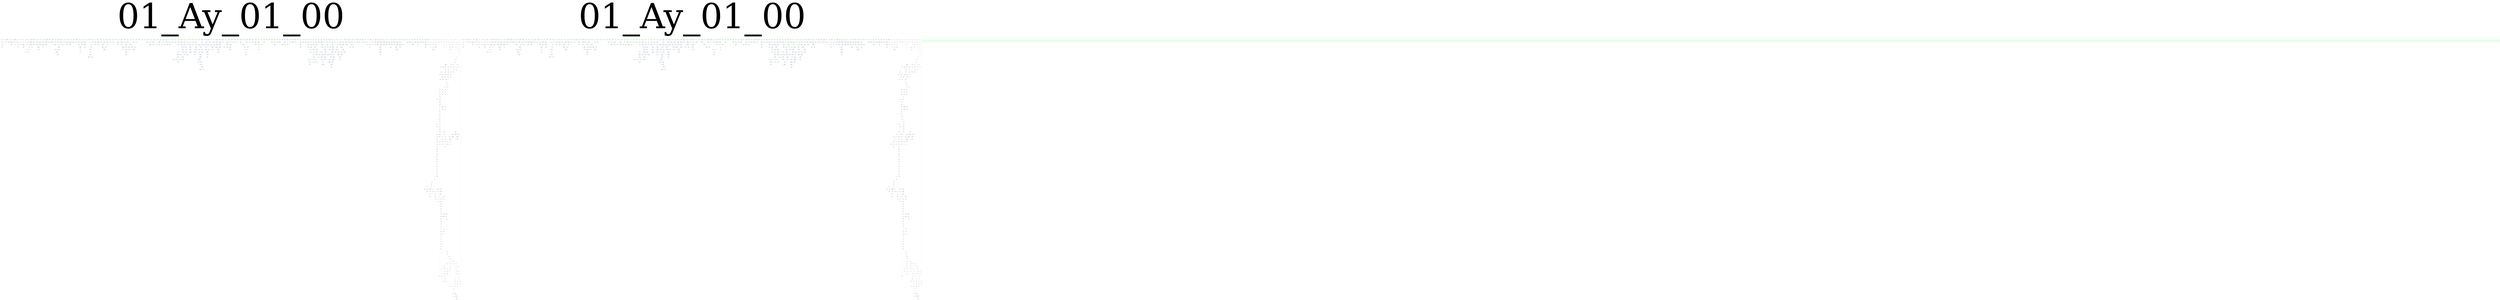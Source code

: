 digraph{
subgraph cluster_0 {
color = white
label = "01_Ay_01_00";
fontsize=1000;
X53Y157I0 [label="0", pos="53,157!", color="lightgray"]
X53Y159I0 [label="1", pos="53,159!", color="lightgray"]
X58Y173I0 [label="2", pos="58,173!", color="lightgray"]
X63Y182I0 [label="3", pos="63,182!", color="lightgray"]
X65Y140I0 [label="4", pos="65,140!", color="lightgray"]
X67Y135I0 [label="5", pos="67,135!", color="lightgray"]
X70Y232I0 [label="6", pos="70,232!", color="lightgray"]
X75Y117I0 [label="7", pos="75,117!", color="lightgray"]
X75Y245I0 [label="8", pos="75,245!", color="lightgray"]
X75Y251I0 [label="9", pos="75,251!", color="lightgray"]
X76Y246I0 [label="10", pos="76,246!", color="lightgray"]
X77Y277I0 [label="11", pos="77,277!", color="lightgray"]
X78Y236I0 [label="12", pos="78,236!", color="lightgray"]
X78Y260I0 [label="13", pos="78,260!", color="lightgray"]
X78Y263I0 [label="14", pos="78,263!", color="lightgray"]
X79Y245I0 [label="15", pos="79,245!", color="lightgray"]
X79Y257I0 [label="16", pos="79,257!", color="lightgray"]
X79Y294I0 [label="17", pos="79,294!", color="lightgray"]
X80Y108I0 [label="18", pos="80,108!", color="lightgray"]
X80Y236I0 [label="19", pos="80,236!", color="lightgray"]
X80Y258I0 [label="20", pos="80,258!", color="lightgray"]
X81Y247I0 [label="21", pos="81,247!", color="lightgray"]
X81Y258I0 [label="22", pos="81,258!", color="lightgray"]
X82Y202I0 [label="23", pos="82,202!", color="lightgray"]
X82Y326I0 [label="24", pos="82,326!", color="lightgray"]
X82Y342I0 [label="25", pos="82,342!", color="lightgray"]
X82Y356I0 [label="26", pos="82,356!", color="lightgray"]
X82Y371I0 [label="27", pos="82,371!", color="lightgray"]
X82Y387I0 [label="28", pos="82,387!", color="lightgray"]
X83Y388I0 [label="29", pos="83,388!", color="lightgray"]
X84Y202I0 [label="30", pos="84,202!", color="lightgray"]
X84Y249I0 [label="31", pos="84,249!", color="lightgray"]
X84Y263I0 [label="32", pos="84,263!", color="lightgray"]
X85Y330I0 [label="33", pos="85,330!", color="lightgray"]
X86Y231I0 [label="34", pos="86,231!", color="lightgray"]
X86Y378I0 [label="35", pos="86,378!", color="lightgray"]
X87Y117I0 [label="36", pos="87,117!", color="lightgray"]
X87Y392I0 [label="37", pos="87,392!", color="lightgray"]
X88Y119I0 [label="38", pos="88,119!", color="lightgray"]
X88Y238I0 [label="39", pos="88,238!", color="lightgray"]
X90Y238I0 [label="40", pos="90,238!", color="lightgray"]
X90Y275I0 [label="41", pos="90,275!", color="lightgray"]
X91Y340I0 [label="42", pos="91,340!", color="lightgray"]
X91Y382I0 [label="43", pos="91,382!", color="lightgray"]
X92Y381I0 [label="44", pos="92,381!", color="lightgray"]
X92Y385I0 [label="45", pos="92,385!", color="lightgray"]
X92Y402I0 [label="46", pos="92,402!", color="lightgray"]
X93Y203I0 [label="47", pos="93,203!", color="lightgray"]
X93Y320I0 [label="48", pos="93,320!", color="lightgray"]
X93Y324I0 [label="49", pos="93,324!", color="lightgray"]
X93Y344I0 [label="50", pos="93,344!", color="lightgray"]
X93Y383I0 [label="51", pos="93,383!", color="lightgray"]
X93Y401I0 [label="52", pos="93,401!", color="lightgray"]
X93Y403I0 [label="53", pos="93,403!", color="lightgray"]
X94Y205I0 [label="54", pos="94,205!", color="lightgray"]
X94Y267I0 [label="55", pos="94,267!", color="lightgray"]
X94Y270I0 [label="56", pos="94,270!", color="lightgray"]
X94Y324I0 [label="57", pos="94,324!", color="lightgray"]
X94Y340I0 [label="58", pos="94,340!", color="lightgray"]
X94Y348I0 [label="59", pos="94,348!", color="lightgray"]
X94Y356I0 [label="60", pos="94,356!", color="lightgray"]
X94Y402I0 [label="61", pos="94,402!", color="lightgray"]
X94Y415I0 [label="62", pos="94,415!", color="lightgray"]
X95Y413I0 [label="63", pos="95,413!", color="lightgray"]
X96Y322I0 [label="64", pos="96,322!", color="lightgray"]
X96Y352I0 [label="65", pos="96,352!", color="lightgray"]
X96Y405I0 [label="66", pos="96,405!", color="lightgray"]
X97Y330I0 [label="67", pos="97,330!", color="lightgray"]
X98Y118I0 [label="68", pos="98,118!", color="lightgray"]
X98Y259I0 [label="69", pos="98,259!", color="lightgray"]
X98Y279I0 [label="70", pos="98,279!", color="lightgray"]
X98Y296I0 [label="71", pos="98,296!", color="lightgray"]
X98Y330I0 [label="72", pos="98,330!", color="lightgray"]
X99Y251I0 [label="73", pos="99,251!", color="lightgray"]
X99Y309I0 [label="74", pos="99,309!", color="lightgray"]
X99Y390I0 [label="75", pos="99,390!", color="lightgray"]
X100Y256I0 [label="76", pos="100,256!", color="lightgray"]
X100Y280I0 [label="77", pos="100,280!", color="lightgray"]
X100Y338I0 [label="78", pos="100,338!", color="lightgray"]
X101Y334I0 [label="79", pos="101,334!", color="lightgray"]
X101Y417I0 [label="80", pos="101,417!", color="lightgray"]
X102Y83I0 [label="81", pos="102,83!", color="lightgray"]
X102Y412I0 [label="82", pos="102,412!", color="lightgray"]
X103Y95I0 [label="83", pos="103,95!", color="lightgray"]
X103Y295I0 [label="84", pos="103,295!", color="lightgray"]
X104Y97I0 [label="85", pos="104,97!", color="lightgray"]
X104Y326I0 [label="86", pos="104,326!", color="lightgray"]
X106Y148I0 [label="87", pos="106,148!", color="lightgray"]
X106Y284I0 [label="88", pos="106,284!", color="lightgray"]
X106Y345I0 [label="89", pos="106,345!", color="lightgray"]
X107Y252I0 [label="90", pos="107,252!", color="lightgray"]
X107Y280I0 [label="91", pos="107,280!", color="lightgray"]
X107Y281I0 [label="92", pos="107,281!", color="lightgray"]
X107Y343I0 [label="93", pos="107,343!", color="lightgray"]
X108Y148I0 [label="94", pos="108,148!", color="lightgray"]
X108Y280I0 [label="95", pos="108,280!", color="lightgray"]
X108Y281I0 [label="96", pos="108,281!", color="lightgray"]
X110Y89I0 [label="97", pos="110,89!", color="lightgray"]
X110Y92I0 [label="98", pos="110,92!", color="lightgray"]
X110Y413I0 [label="99", pos="110,413!", color="lightgray"]
X110Y418I0 [label="100", pos="110,418!", color="lightgray"]
X110Y425I0 [label="101", pos="110,425!", color="lightgray"]
X113Y87I0 [label="102", pos="113,87!", color="lightgray"]
X114Y89I0 [label="103", pos="114,89!", color="lightgray"]
X114Y156I0 [label="104", pos="114,156!", color="lightgray"]
X114Y309I0 [label="105", pos="114,309!", color="lightgray"]
X114Y318I0 [label="106", pos="114,318!", color="lightgray"]
X114Y415I0 [label="107", pos="114,415!", color="lightgray"]
X115Y155I0 [label="108", pos="115,155!", color="lightgray"]
X115Y307I0 [label="109", pos="115,307!", color="lightgray"]
X116Y159I0 [label="110", pos="116,159!", color="lightgray"]
X116Y273I0 [label="111", pos="116,273!", color="lightgray"]
X116Y413I0 [label="112", pos="116,413!", color="lightgray"]
X118Y283I0 [label="113", pos="118,283!", color="lightgray"]
X120Y280I0 [label="114", pos="120,280!", color="lightgray"]
X121Y117I0 [label="115", pos="121,117!", color="lightgray"]
X122Y119I0 [label="116", pos="122,119!", color="lightgray"]
X122Y279I0 [label="117", pos="122,279!", color="lightgray"]
X126Y292I0 [label="118", pos="126,292!", color="lightgray"]
X126Y373I0 [label="119", pos="126,373!", color="lightgray"]
X127Y273I0 [label="120", pos="127,273!", color="lightgray"]
X127Y371I0 [label="121", pos="127,371!", color="lightgray"]
X128Y269I0 [label="122", pos="128,269!", color="lightgray"]
X128Y292I0 [label="123", pos="128,292!", color="lightgray"]
X128Y444I0 [label="124", pos="128,444!", color="lightgray"]
X129Y267I0 [label="125", pos="129,267!", color="lightgray"]
X131Y279I0 [label="126", pos="131,279!", color="lightgray"]
X134Y425I0 [label="127", pos="134,425!", color="lightgray"]
X135Y423I0 [label="128", pos="135,423!", color="lightgray"]
X144Y284I0 [label="129", pos="144,284!", color="lightgray"]
X145Y74I0 [label="130", pos="145,74!", color="lightgray"]
X147Y101I0 [label="131", pos="147,101!", color="lightgray"]
X148Y103I0 [label="132", pos="148,103!", color="lightgray"]
X148Y459I0 [label="133", pos="148,459!", color="lightgray"]
X150Y56I0 [label="134", pos="150,56!", color="lightgray"]
X150Y202I0 [label="135", pos="150,202!", color="lightgray"]
X152Y463I0 [label="136", pos="152,463!", color="lightgray"]
X155Y105I0 [label="137", pos="155,105!", color="lightgray"]
X155Y150I0 [label="138", pos="155,150!", color="lightgray"]
X156Y107I0 [label="139", pos="156,107!", color="lightgray"]
X156Y263I0 [label="140", pos="156,263!", color="lightgray"]
X162Y389I0 [label="141", pos="162,389!", color="lightgray"]
X162Y426I0 [label="142", pos="162,426!", color="lightgray"]
X162Y462I0 [label="143", pos="162,462!", color="lightgray"]
X163Y387I0 [label="144", pos="163,387!", color="lightgray"]
X171Y459I0 [label="145", pos="171,459!", color="lightgray"]
X174Y53I0 [label="146", pos="174,53!", color="lightgray"]
X174Y462I0 [label="147", pos="174,462!", color="lightgray"]
X186Y386I0 [label="148", pos="186,386!", color="lightgray"]
X186Y462I0 [label="149", pos="186,462!", color="lightgray"]
X191Y436I0 [label="150", pos="191,436!", color="lightgray"]
X192Y54I0 [label="151", pos="192,54!", color="lightgray"]
X192Y238I0 [label="152", pos="192,238!", color="lightgray"]
X194Y57I0 [label="153", pos="194,57!", color="lightgray"]
X195Y52I0 [label="154", pos="195,52!", color="lightgray"]
X197Y462I0 [label="155", pos="197,462!", color="lightgray"]
X199Y82I0 [label="156", pos="199,82!", color="lightgray"]
X200Y391I0 [label="157", pos="200,391!", color="lightgray"]
X201Y411I0 [label="158", pos="201,411!", color="lightgray"]
X202Y400I0 [label="159", pos="202,400!", color="lightgray"]
X202Y402I0 [label="160", pos="202,402!", color="lightgray"]
X203Y61I0 [label="161", pos="203,61!", color="lightgray"]
X204Y280I0 [label="162", pos="204,280!", color="lightgray"]
X204Y311I0 [label="163", pos="204,311!", color="lightgray"]
X204Y423I0 [label="164", pos="204,423!", color="lightgray"]
X205Y309I0 [label="165", pos="205,309!", color="lightgray"]
X205Y421I0 [label="166", pos="205,421!", color="lightgray"]
X208Y53I0 [label="167", pos="208,53!", color="lightgray"]
X208Y407I0 [label="168", pos="208,407!", color="lightgray"]
X209Y121I0 [label="169", pos="209,121!", color="lightgray"]
X209Y405I0 [label="170", pos="209,405!", color="lightgray"]
X209Y462I0 [label="171", pos="209,462!", color="lightgray"]
X212Y78I0 [label="172", pos="212,78!", color="lightgray"]
X212Y86I0 [label="173", pos="212,86!", color="lightgray"]
X213Y247I0 [label="174", pos="213,247!", color="lightgray"]
X214Y249I0 [label="175", pos="214,249!", color="lightgray"]
X214Y406I0 [label="176", pos="214,406!", color="lightgray"]
X214Y409I0 [label="177", pos="214,409!", color="lightgray"]
X215Y67I0 [label="178", pos="215,67!", color="lightgray"]
X215Y163I0 [label="179", pos="215,163!", color="lightgray"]
X215Y167I0 [label="180", pos="215,167!", color="lightgray"]
X216Y65I0 [label="181", pos="216,65!", color="lightgray"]
X216Y69I0 [label="182", pos="216,69!", color="lightgray"]
X216Y78I0 [label="183", pos="216,78!", color="lightgray"]
X216Y87I0 [label="184", pos="216,87!", color="lightgray"]
X216Y208I0 [label="185", pos="216,208!", color="lightgray"]
X217Y58I0 [label="186", pos="217,58!", color="lightgray"]
X217Y85I0 [label="187", pos="217,85!", color="lightgray"]
X217Y165I0 [label="188", pos="217,165!", color="lightgray"]
X218Y64I0 [label="189", pos="218,64!", color="lightgray"]
X218Y87I0 [label="190", pos="218,87!", color="lightgray"]
X219Y462I0 [label="191", pos="219,462!", color="lightgray"]
X220Y80I0 [label="192", pos="220,80!", color="lightgray"]
X220Y82I0 [label="193", pos="220,82!", color="lightgray"]
X220Y161I0 [label="194", pos="220,161!", color="lightgray"]
X220Y164I0 [label="195", pos="220,164!", color="lightgray"]
X220Y403I0 [label="196", pos="220,403!", color="lightgray"]
X220Y407I0 [label="197", pos="220,407!", color="lightgray"]
X222Y80I0 [label="198", pos="222,80!", color="lightgray"]
X222Y176I0 [label="199", pos="222,176!", color="lightgray"]
X223Y214I0 [label="200", pos="223,214!", color="lightgray"]
X224Y405I0 [label="201", pos="224,405!", color="lightgray"]
X224Y410I0 [label="202", pos="224,410!", color="lightgray"]
X225Y69I0 [label="203", pos="225,69!", color="lightgray"]
X226Y146I0 [label="204", pos="226,146!", color="lightgray"]
X227Y80I0 [label="205", pos="227,80!", color="lightgray"]
X228Y68I0 [label="206", pos="228,68!", color="lightgray"]
X228Y76I0 [label="207", pos="228,76!", color="lightgray"]
X228Y79I0 [label="208", pos="228,79!", color="lightgray"]
X228Y208I0 [label="209", pos="228,208!", color="lightgray"]
X228Y228I0 [label="210", pos="228,228!", color="lightgray"]
X228Y238I0 [label="211", pos="228,238!", color="lightgray"]
X228Y242I0 [label="212", pos="228,242!", color="lightgray"]
X228Y245I0 [label="213", pos="228,245!", color="lightgray"]
X228Y278I0 [label="214", pos="228,278!", color="lightgray"]
X228Y405I0 [label="215", pos="228,405!", color="lightgray"]
X229Y228I0 [label="216", pos="229,228!", color="lightgray"]
X229Y266I0 [label="217", pos="229,266!", color="lightgray"]
X229Y281I0 [label="218", pos="229,281!", color="lightgray"]
X229Y403I0 [label="219", pos="229,403!", color="lightgray"]
X229Y462I0 [label="220", pos="229,462!", color="lightgray"]
X230Y169I0 [label="221", pos="230,169!", color="lightgray"]
X230Y322I0 [label="222", pos="230,322!", color="lightgray"]
X230Y325I0 [label="223", pos="230,325!", color="lightgray"]
X231Y61I0 [label="224", pos="231,61!", color="lightgray"]
X231Y68I0 [label="225", pos="231,68!", color="lightgray"]
X231Y87I0 [label="226", pos="231,87!", color="lightgray"]
X231Y170I0 [label="227", pos="231,170!", color="lightgray"]
X231Y354I0 [label="228", pos="231,354!", color="lightgray"]
X232Y72I0 [label="229", pos="232,72!", color="lightgray"]
X232Y89I0 [label="230", pos="232,89!", color="lightgray"]
X232Y228I0 [label="231", pos="232,228!", color="lightgray"]
X232Y236I0 [label="232", pos="232,236!", color="lightgray"]
X232Y238I0 [label="233", pos="232,238!", color="lightgray"]
X232Y408I0 [label="234", pos="232,408!", color="lightgray"]
X232Y442I0 [label="235", pos="232,442!", color="lightgray"]
X232Y446I0 [label="236", pos="232,446!", color="lightgray"]
X233Y169I0 [label="237", pos="233,169!", color="lightgray"]
X233Y206I0 [label="238", pos="233,206!", color="lightgray"]
X233Y214I0 [label="239", pos="233,214!", color="lightgray"]
X233Y215I0 [label="240", pos="233,215!", color="lightgray"]
X233Y275I0 [label="241", pos="233,275!", color="lightgray"]
X234Y71I0 [label="242", pos="234,71!", color="lightgray"]
X234Y72I0 [label="243", pos="234,72!", color="lightgray"]
X234Y174I0 [label="244", pos="234,174!", color="lightgray"]
X234Y211I0 [label="245", pos="234,211!", color="lightgray"]
X234Y218I0 [label="246", pos="234,218!", color="lightgray"]
X234Y277I0 [label="247", pos="234,277!", color="lightgray"]
X234Y358I0 [label="248", pos="234,358!", color="lightgray"]
X234Y408I0 [label="249", pos="234,408!", color="lightgray"]
X235Y268I0 [label="250", pos="235,268!", color="lightgray"]
X235Y352I0 [label="251", pos="235,352!", color="lightgray"]
X236Y66I0 [label="252", pos="236,66!", color="lightgray"]
X236Y263I0 [label="253", pos="236,263!", color="lightgray"]
X236Y281I0 [label="254", pos="236,281!", color="lightgray"]
X236Y283I0 [label="255", pos="236,283!", color="lightgray"]
X236Y286I0 [label="256", pos="236,286!", color="lightgray"]
X236Y296I0 [label="257", pos="236,296!", color="lightgray"]
X236Y395I0 [label="258", pos="236,395!", color="lightgray"]
X236Y400I0 [label="259", pos="236,400!", color="lightgray"]
X236Y417I0 [label="260", pos="236,417!", color="lightgray"]
X237Y340I0 [label="261", pos="237,340!", color="lightgray"]
X237Y393I0 [label="262", pos="237,393!", color="lightgray"]
X237Y400I0 [label="263", pos="237,400!", color="lightgray"]
X238Y53I0 [label="264", pos="238,53!", color="lightgray"]
X238Y214I0 [label="265", pos="238,214!", color="lightgray"]
X238Y216I0 [label="266", pos="238,216!", color="lightgray"]
X238Y263I0 [label="267", pos="238,263!", color="lightgray"]
X238Y420I0 [label="268", pos="238,420!", color="lightgray"]
X238Y424I0 [label="269", pos="238,424!", color="lightgray"]
X238Y427I0 [label="270", pos="238,427!", color="lightgray"]
X239Y216I0 [label="271", pos="239,216!", color="lightgray"]
X239Y269I0 [label="272", pos="239,269!", color="lightgray"]
X239Y339I0 [label="273", pos="239,339!", color="lightgray"]
X239Y425I0 [label="274", pos="239,425!", color="lightgray"]
X241Y233I0 [label="275", pos="241,233!", color="lightgray"]
X241Y355I0 [label="276", pos="241,355!", color="lightgray"]
X242Y234I0 [label="277", pos="242,234!", color="lightgray"]
X242Y235I0 [label="278", pos="242,235!", color="lightgray"]
X242Y325I0 [label="279", pos="242,325!", color="lightgray"]
X242Y335I0 [label="280", pos="242,335!", color="lightgray"]
X242Y340I0 [label="281", pos="242,340!", color="lightgray"]
X242Y404I0 [label="282", pos="242,404!", color="lightgray"]
X243Y66I0 [label="283", pos="243,66!", color="lightgray"]
X243Y101I0 [label="284", pos="243,101!", color="lightgray"]
X243Y353I0 [label="285", pos="243,353!", color="lightgray"]
X244Y90I0 [label="286", pos="244,90!", color="lightgray"]
X244Y248I0 [label="287", pos="244,248!", color="lightgray"]
X244Y322I0 [label="288", pos="244,322!", color="lightgray"]
X244Y465I0 [label="289", pos="244,465!", color="lightgray"]
X245Y59I0 [label="290", pos="245,59!", color="lightgray"]
X245Y259I0 [label="291", pos="245,259!", color="lightgray"]
X245Y400I0 [label="292", pos="245,400!", color="lightgray"]
X245Y415I0 [label="293", pos="245,415!", color="lightgray"]
X245Y417I0 [label="294", pos="245,417!", color="lightgray"]
X246Y61I0 [label="295", pos="246,61!", color="lightgray"]
X246Y68I0 [label="296", pos="246,68!", color="lightgray"]
X246Y223I0 [label="297", pos="246,223!", color="lightgray"]
X246Y295I0 [label="298", pos="246,295!", color="lightgray"]
X246Y320I0 [label="299", pos="246,320!", color="lightgray"]
X247Y77I0 [label="300", pos="247,77!", color="lightgray"]
X247Y245I0 [label="301", pos="247,245!", color="lightgray"]
X247Y293I0 [label="302", pos="247,293!", color="lightgray"]
X247Y334I0 [label="303", pos="247,334!", color="lightgray"]
X247Y404I0 [label="304", pos="247,404!", color="lightgray"]
X248Y71I0 [label="305", pos="248,71!", color="lightgray"]
X248Y256I0 [label="306", pos="248,256!", color="lightgray"]
X248Y283I0 [label="307", pos="248,283!", color="lightgray"]
X248Y422I0 [label="308", pos="248,422!", color="lightgray"]
X249Y78I0 [label="309", pos="249,78!", color="lightgray"]
X249Y169I0 [label="310", pos="249,169!", color="lightgray"]
X250Y53I0 [label="311", pos="250,53!", color="lightgray"]
X250Y80I0 [label="312", pos="250,80!", color="lightgray"]
X250Y171I0 [label="313", pos="250,171!", color="lightgray"]
X250Y244I0 [label="314", pos="250,244!", color="lightgray"]
X250Y317I0 [label="315", pos="250,317!", color="lightgray"]
X250Y324I0 [label="316", pos="250,324!", color="lightgray"]
X250Y436I0 [label="317", pos="250,436!", color="lightgray"]
X250Y440I0 [label="318", pos="250,440!", color="lightgray"]
X251Y221I0 [label="319", pos="251,221!", color="lightgray"]
X251Y435I0 [label="320", pos="251,435!", color="lightgray"]
X252Y246I0 [label="321", pos="252,246!", color="lightgray"]
X252Y264I0 [label="322", pos="252,264!", color="lightgray"]
X252Y390I0 [label="323", pos="252,390!", color="lightgray"]
X252Y413I0 [label="324", pos="252,413!", color="lightgray"]
X253Y98I0 [label="325", pos="253,98!", color="lightgray"]
X254Y246I0 [label="326", pos="254,246!", color="lightgray"]
X254Y247I0 [label="327", pos="254,247!", color="lightgray"]
X254Y317I0 [label="328", pos="254,317!", color="lightgray"]
X254Y408I0 [label="329", pos="254,408!", color="lightgray"]
X255Y83I0 [label="330", pos="255,83!", color="lightgray"]
X255Y263I0 [label="331", pos="255,263!", color="lightgray"]
X255Y278I0 [label="332", pos="255,278!", color="lightgray"]
X255Y303I0 [label="333", pos="255,303!", color="lightgray"]
X255Y307I0 [label="334", pos="255,307!", color="lightgray"]
X255Y410I0 [label="335", pos="255,410!", color="lightgray"]
X255Y465I0 [label="336", pos="255,465!", color="lightgray"]
X256Y85I0 [label="337", pos="256,85!", color="lightgray"]
X256Y219I0 [label="338", pos="256,219!", color="lightgray"]
X257Y265I0 [label="339", pos="257,265!", color="lightgray"]
X258Y304I0 [label="340", pos="258,304!", color="lightgray"]
X258Y325I0 [label="341", pos="258,325!", color="lightgray"]
X258Y412I0 [label="342", pos="258,412!", color="lightgray"]
X259Y323I0 [label="343", pos="259,323!", color="lightgray"]
X261Y189I0 [label="344", pos="261,189!", color="lightgray"]
X261Y192I0 [label="345", pos="261,192!", color="lightgray"]
X261Y270I0 [label="346", pos="261,270!", color="lightgray"]
X261Y318I0 [label="347", pos="261,318!", color="lightgray"]
X261Y461I0 [label="348", pos="261,461!", color="lightgray"]
X262Y221I0 [label="349", pos="262,221!", color="lightgray"]
X262Y293I0 [label="350", pos="262,293!", color="lightgray"]
X263Y246I0 [label="351", pos="263,246!", color="lightgray"]
X263Y291I0 [label="352", pos="263,291!", color="lightgray"]
X263Y426I0 [label="353", pos="263,426!", color="lightgray"]
X264Y324I0 [label="354", pos="264,324!", color="lightgray"]
X265Y453I0 [label="355", pos="265,453!", color="lightgray"]
X266Y53I0 [label="356", pos="266,53!", color="lightgray"]
X266Y416I0 [label="357", pos="266,416!", color="lightgray"]
X266Y451I0 [label="358", pos="266,451!", color="lightgray"]
X267Y85I0 [label="359", pos="267,85!", color="lightgray"]
X268Y87I0 [label="360", pos="268,87!", color="lightgray"]
X268Y312I0 [label="361", pos="268,312!", color="lightgray"]
X268Y322I0 [label="362", pos="268,322!", color="lightgray"]
X270Y189I0 [label="363", pos="270,189!", color="lightgray"]
X270Y452I0 [label="364", pos="270,452!", color="lightgray"]
X272Y194I0 [label="365", pos="272,194!", color="lightgray"]
X273Y418I0 [label="366", pos="273,418!", color="lightgray"]
X274Y212I0 [label="367", pos="274,212!", color="lightgray"]
X274Y412I0 [label="368", pos="274,412!", color="lightgray"]
X274Y414I0 [label="369", pos="274,414!", color="lightgray"]
X275Y198I0 [label="370", pos="275,198!", color="lightgray"]
X275Y200I0 [label="371", pos="275,200!", color="lightgray"]
X275Y332I0 [label="372", pos="275,332!", color="lightgray"]
X276Y198I0 [label="373", pos="276,198!", color="lightgray"]
X276Y200I0 [label="374", pos="276,200!", color="lightgray"]
X276Y288I0 [label="375", pos="276,288!", color="lightgray"]
X276Y317I0 [label="376", pos="276,317!", color="lightgray"]
X276Y322I0 [label="377", pos="276,322!", color="lightgray"]
X276Y348I0 [label="378", pos="276,348!", color="lightgray"]
X276Y421I0 [label="379", pos="276,421!", color="lightgray"]
X277Y202I0 [label="380", pos="277,202!", color="lightgray"]
X278Y79I0 [label="381", pos="278,79!", color="lightgray"]
X278Y220I0 [label="382", pos="278,220!", color="lightgray"]
X278Y319I0 [label="383", pos="278,319!", color="lightgray"]
X278Y328I0 [label="384", pos="278,328!", color="lightgray"]
X278Y381I0 [label="385", pos="278,381!", color="lightgray"]
X279Y397I0 [label="386", pos="279,397!", color="lightgray"]
X279Y464I0 [label="387", pos="279,464!", color="lightgray"]
X280Y203I0 [label="388", pos="280,203!", color="lightgray"]
X280Y211I0 [label="389", pos="280,211!", color="lightgray"]
X280Y220I0 [label="390", pos="280,220!", color="lightgray"]
X280Y242I0 [label="391", pos="280,242!", color="lightgray"]
X280Y336I0 [label="392", pos="280,336!", color="lightgray"]
X280Y465I0 [label="393", pos="280,465!", color="lightgray"]
X281Y219I0 [label="394", pos="281,219!", color="lightgray"]
X281Y423I0 [label="395", pos="281,423!", color="lightgray"]
X282Y220I0 [label="396", pos="282,220!", color="lightgray"]
X282Y296I0 [label="397", pos="282,296!", color="lightgray"]
X283Y260I0 [label="398", pos="283,260!", color="lightgray"]
X283Y325I0 [label="399", pos="283,325!", color="lightgray"]
X284Y217I0 [label="400", pos="284,217!", color="lightgray"]
X284Y233I0 [label="401", pos="284,233!", color="lightgray"]
X284Y240I0 [label="402", pos="284,240!", color="lightgray"]
X284Y365I0 [label="403", pos="284,365!", color="lightgray"]
X285Y218I0 [label="404", pos="285,218!", color="lightgray"]
X286Y143I0 [label="405", pos="286,143!", color="lightgray"]
X286Y290I0 [label="406", pos="286,290!", color="lightgray"]
X286Y305I0 [label="407", pos="286,305!", color="lightgray"]
X286Y325I0 [label="408", pos="286,325!", color="lightgray"]
X287Y141I0 [label="409", pos="287,141!", color="lightgray"]
X287Y234I0 [label="410", pos="287,234!", color="lightgray"]
X287Y238I0 [label="411", pos="287,238!", color="lightgray"]
X287Y240I0 [label="412", pos="287,240!", color="lightgray"]
X287Y250I0 [label="413", pos="287,250!", color="lightgray"]
X287Y266I0 [label="414", pos="287,266!", color="lightgray"]
X287Y447I0 [label="415", pos="287,447!", color="lightgray"]
X288Y98I0 [label="416", pos="288,98!", color="lightgray"]
X288Y223I0 [label="417", pos="288,223!", color="lightgray"]
X288Y239I0 [label="418", pos="288,239!", color="lightgray"]
X288Y284I0 [label="419", pos="288,284!", color="lightgray"]
X288Y465I0 [label="420", pos="288,465!", color="lightgray"]
X289Y42I0 [label="421", pos="289,42!", color="lightgray"]
X289Y206I0 [label="422", pos="289,206!", color="lightgray"]
X289Y281I0 [label="423", pos="289,281!", color="lightgray"]
X289Y293I0 [label="424", pos="289,293!", color="lightgray"]
X290Y44I0 [label="425", pos="290,44!", color="lightgray"]
X290Y230I0 [label="426", pos="290,230!", color="lightgray"]
X290Y232I0 [label="427", pos="290,232!", color="lightgray"]
X290Y255I0 [label="428", pos="290,255!", color="lightgray"]
X290Y272I0 [label="429", pos="290,272!", color="lightgray"]
X290Y283I0 [label="430", pos="290,283!", color="lightgray"]
X291Y149I0 [label="431", pos="291,149!", color="lightgray"]
X291Y192I0 [label="432", pos="291,192!", color="lightgray"]
X291Y201I0 [label="433", pos="291,201!", color="lightgray"]
X291Y225I0 [label="434", pos="291,225!", color="lightgray"]
X291Y233I0 [label="435", pos="291,233!", color="lightgray"]
X291Y237I0 [label="436", pos="291,237!", color="lightgray"]
X291Y334I0 [label="437", pos="291,334!", color="lightgray"]
X291Y335I0 [label="438", pos="291,335!", color="lightgray"]
X292Y89I0 [label="439", pos="292,89!", color="lightgray"]
X292Y92I0 [label="440", pos="292,92!", color="lightgray"]
X292Y150I0 [label="441", pos="292,150!", color="lightgray"]
X292Y235I0 [label="442", pos="292,235!", color="lightgray"]
X292Y336I0 [label="443", pos="292,336!", color="lightgray"]
X292Y338I0 [label="444", pos="292,338!", color="lightgray"]
X294Y100I0 [label="445", pos="294,100!", color="lightgray"]
X294Y264I0 [label="446", pos="294,264!", color="lightgray"]
X294Y280I0 [label="447", pos="294,280!", color="lightgray"]
X294Y294I0 [label="448", pos="294,294!", color="lightgray"]
X294Y448I0 [label="449", pos="294,448!", color="lightgray"]
X294Y451I0 [label="450", pos="294,451!", color="lightgray"]
X295Y418I0 [label="451", pos="295,418!", color="lightgray"]
X296Y200I0 [label="452", pos="296,200!", color="lightgray"]
X296Y252I0 [label="453", pos="296,252!", color="lightgray"]
X297Y162I0 [label="454", pos="297,162!", color="lightgray"]
X297Y264I0 [label="455", pos="297,264!", color="lightgray"]
X298Y197I0 [label="456", pos="298,197!", color="lightgray"]
X298Y252I0 [label="457", pos="298,252!", color="lightgray"]
X298Y265I0 [label="458", pos="298,265!", color="lightgray"]
X298Y465I0 [label="459", pos="298,465!", color="lightgray"]
X300Y50I0 [label="460", pos="300,50!", color="lightgray"]
X300Y208I0 [label="461", pos="300,208!", color="lightgray"]
X300Y337I0 [label="462", pos="300,337!", color="lightgray"]
X300Y422I0 [label="463", pos="300,422!", color="lightgray"]
X301Y158I0 [label="464", pos="301,158!", color="lightgray"]
X301Y162I0 [label="465", pos="301,162!", color="lightgray"]
X301Y239I0 [label="466", pos="301,239!", color="lightgray"]
X302Y37I0 [label="467", pos="302,37!", color="lightgray"]
X302Y334I0 [label="468", pos="302,334!", color="lightgray"]
X302Y337I0 [label="469", pos="302,337!", color="lightgray"]
X303Y153I0 [label="470", pos="303,153!", color="lightgray"]
X303Y208I0 [label="471", pos="303,208!", color="lightgray"]
X303Y233I0 [label="472", pos="303,233!", color="lightgray"]
X303Y441I0 [label="473", pos="303,441!", color="lightgray"]
X303Y447I0 [label="474", pos="303,447!", color="lightgray"]
X304Y57I0 [label="475", pos="304,57!", color="lightgray"]
X304Y58I0 [label="476", pos="304,58!", color="lightgray"]
X304Y150I0 [label="477", pos="304,150!", color="lightgray"]
X304Y202I0 [label="478", pos="304,202!", color="lightgray"]
X304Y210I0 [label="479", pos="304,210!", color="lightgray"]
X304Y214I0 [label="480", pos="304,214!", color="lightgray"]
X304Y222I0 [label="481", pos="304,222!", color="lightgray"]
X304Y278I0 [label="482", pos="304,278!", color="lightgray"]
X305Y58I0 [label="483", pos="305,58!", color="lightgray"]
X305Y157I0 [label="484", pos="305,157!", color="lightgray"]
X305Y251I0 [label="485", pos="305,251!", color="lightgray"]
X306Y206I0 [label="486", pos="306,206!", color="lightgray"]
X306Y209I0 [label="487", pos="306,209!", color="lightgray"]
X306Y254I0 [label="488", pos="306,254!", color="lightgray"]
X306Y257I0 [label="489", pos="306,257!", color="lightgray"]
X306Y258I0 [label="490", pos="306,258!", color="lightgray"]
X306Y262I0 [label="491", pos="306,262!", color="lightgray"]
X306Y276I0 [label="492", pos="306,276!", color="lightgray"]
X306Y418I0 [label="493", pos="306,418!", color="lightgray"]
X306Y424I0 [label="494", pos="306,424!", color="lightgray"]
X307Y183I0 [label="495", pos="307,183!", color="lightgray"]
X307Y187I0 [label="496", pos="307,187!", color="lightgray"]
X307Y434I0 [label="497", pos="307,434!", color="lightgray"]
X307Y465I0 [label="498", pos="307,465!", color="lightgray"]
X308Y156I0 [label="499", pos="308,156!", color="lightgray"]
X308Y158I0 [label="500", pos="308,158!", color="lightgray"]
X308Y214I0 [label="501", pos="308,214!", color="lightgray"]
X308Y240I0 [label="502", pos="308,240!", color="lightgray"]
X309Y164I0 [label="503", pos="309,164!", color="lightgray"]
X309Y168I0 [label="504", pos="309,168!", color="lightgray"]
X310Y216I0 [label="505", pos="310,216!", color="lightgray"]
X310Y240I0 [label="506", pos="310,240!", color="lightgray"]
X310Y282I0 [label="507", pos="310,282!", color="lightgray"]
X310Y420I0 [label="508", pos="310,420!", color="lightgray"]
X310Y422I0 [label="509", pos="310,422!", color="lightgray"]
X311Y40I0 [label="510", pos="311,40!", color="lightgray"]
X311Y176I0 [label="511", pos="311,176!", color="lightgray"]
X311Y177I0 [label="512", pos="311,177!", color="lightgray"]
X311Y409I0 [label="513", pos="311,409!", color="lightgray"]
X312Y94I0 [label="514", pos="312,94!", color="lightgray"]
X312Y98I0 [label="515", pos="312,98!", color="lightgray"]
X312Y156I0 [label="516", pos="312,156!", color="lightgray"]
X312Y230I0 [label="517", pos="312,230!", color="lightgray"]
X312Y424I0 [label="518", pos="312,424!", color="lightgray"]
X312Y426I0 [label="519", pos="312,426!", color="lightgray"]
X313Y163I0 [label="520", pos="313,163!", color="lightgray"]
X313Y170I0 [label="521", pos="313,170!", color="lightgray"]
X313Y181I0 [label="522", pos="313,181!", color="lightgray"]
X313Y216I0 [label="523", pos="313,216!", color="lightgray"]
X313Y409I0 [label="524", pos="313,409!", color="lightgray"]
X313Y410I0 [label="525", pos="313,410!", color="lightgray"]
X314Y165I0 [label="526", pos="314,165!", color="lightgray"]
X314Y172I0 [label="527", pos="314,172!", color="lightgray"]
X314Y250I0 [label="528", pos="314,250!", color="lightgray"]
X314Y251I0 [label="529", pos="314,251!", color="lightgray"]
X315Y35I0 [label="530", pos="315,35!", color="lightgray"]
X315Y230I0 [label="531", pos="315,230!", color="lightgray"]
X315Y275I0 [label="532", pos="315,275!", color="lightgray"]
X316Y170I0 [label="533", pos="316,170!", color="lightgray"]
X316Y172I0 [label="534", pos="316,172!", color="lightgray"]
X316Y257I0 [label="535", pos="316,257!", color="lightgray"]
X316Y293I0 [label="536", pos="316,293!", color="lightgray"]
X316Y416I0 [label="537", pos="316,416!", color="lightgray"]
X317Y128I0 [label="538", pos="317,128!", color="lightgray"]
X317Y218I0 [label="539", pos="317,218!", color="lightgray"]
X317Y291I0 [label="540", pos="317,291!", color="lightgray"]
X317Y371I0 [label="541", pos="317,371!", color="lightgray"]
X317Y412I0 [label="542", pos="317,412!", color="lightgray"]
X317Y413I0 [label="543", pos="317,413!", color="lightgray"]
X317Y465I0 [label="544", pos="317,465!", color="lightgray"]
X318Y79I0 [label="545", pos="318,79!", color="lightgray"]
X318Y200I0 [label="546", pos="318,200!", color="lightgray"]
X319Y207I0 [label="547", pos="319,207!", color="lightgray"]
X319Y256I0 [label="548", pos="319,256!", color="lightgray"]
X320Y40I0 [label="549", pos="320,40!", color="lightgray"]
X320Y43I0 [label="550", pos="320,43!", color="lightgray"]
X320Y176I0 [label="551", pos="320,176!", color="lightgray"]
X320Y193I0 [label="552", pos="320,193!", color="lightgray"]
X320Y414I0 [label="553", pos="320,414!", color="lightgray"]
X321Y241I0 [label="554", pos="321,241!", color="lightgray"]
X322Y76I0 [label="555", pos="322,76!", color="lightgray"]
X322Y78I0 [label="556", pos="322,78!", color="lightgray"]
X322Y114I0 [label="557", pos="322,114!", color="lightgray"]
X322Y199I0 [label="558", pos="322,199!", color="lightgray"]
X322Y220I0 [label="559", pos="322,220!", color="lightgray"]
X322Y414I0 [label="560", pos="322,414!", color="lightgray"]
X323Y57I0 [label="561", pos="323,57!", color="lightgray"]
X323Y177I0 [label="562", pos="323,177!", color="lightgray"]
X323Y197I0 [label="563", pos="323,197!", color="lightgray"]
X323Y225I0 [label="564", pos="323,225!", color="lightgray"]
X323Y256I0 [label="565", pos="323,256!", color="lightgray"]
X323Y418I0 [label="566", pos="323,418!", color="lightgray"]
X324Y48I0 [label="567", pos="324,48!", color="lightgray"]
X324Y59I0 [label="568", pos="324,59!", color="lightgray"]
X324Y424I0 [label="569", pos="324,424!", color="lightgray"]
X324Y451I0 [label="570", pos="324,451!", color="lightgray"]
X325Y51I0 [label="571", pos="325,51!", color="lightgray"]
X325Y77I0 [label="572", pos="325,77!", color="lightgray"]
X325Y449I0 [label="573", pos="325,449!", color="lightgray"]
X326Y35I0 [label="574", pos="326,35!", color="lightgray"]
X326Y40I0 [label="575", pos="326,40!", color="lightgray"]
X326Y178I0 [label="576", pos="326,178!", color="lightgray"]
X326Y428I0 [label="577", pos="326,428!", color="lightgray"]
X326Y465I0 [label="578", pos="326,465!", color="lightgray"]
X327Y176I0 [label="579", pos="327,176!", color="lightgray"]
X327Y184I0 [label="580", pos="327,184!", color="lightgray"]
X328Y240I0 [label="581", pos="328,240!", color="lightgray"]
X328Y439I0 [label="582", pos="328,439!", color="lightgray"]
X328Y442I0 [label="583", pos="328,442!", color="lightgray"]
X329Y83I0 [label="584", pos="329,83!", color="lightgray"]
X329Y231I0 [label="585", pos="329,231!", color="lightgray"]
X330Y176I0 [label="586", pos="330,176!", color="lightgray"]
X330Y244I0 [label="587", pos="330,244!", color="lightgray"]
X330Y420I0 [label="588", pos="330,420!", color="lightgray"]
X331Y86I0 [label="589", pos="331,86!", color="lightgray"]
X332Y238I0 [label="590", pos="332,238!", color="lightgray"]
X332Y239I0 [label="591", pos="332,239!", color="lightgray"]
X332Y428I0 [label="592", pos="332,428!", color="lightgray"]
X334Y35I0 [label="593", pos="334,35!", color="lightgray"]
X334Y80I0 [label="594", pos="334,80!", color="lightgray"]
X334Y219I0 [label="595", pos="334,219!", color="lightgray"]
X334Y448I0 [label="596", pos="334,448!", color="lightgray"]
X335Y217I0 [label="597", pos="335,217!", color="lightgray"]
X335Y236I0 [label="598", pos="335,236!", color="lightgray"]
X335Y338I0 [label="599", pos="335,338!", color="lightgray"]
X335Y339I0 [label="600", pos="335,339!", color="lightgray"]
X335Y418I0 [label="601", pos="335,418!", color="lightgray"]
X336Y45I0 [label="602", pos="336,45!", color="lightgray"]
X336Y137I0 [label="603", pos="336,137!", color="lightgray"]
X336Y147I0 [label="604", pos="336,147!", color="lightgray"]
X336Y226I0 [label="605", pos="336,226!", color="lightgray"]
X336Y388I0 [label="606", pos="336,388!", color="lightgray"]
X336Y390I0 [label="607", pos="336,390!", color="lightgray"]
X336Y413I0 [label="608", pos="336,413!", color="lightgray"]
X336Y465I0 [label="609", pos="336,465!", color="lightgray"]
X337Y189I0 [label="610", pos="337,189!", color="lightgray"]
X337Y337I0 [label="611", pos="337,337!", color="lightgray"]
X337Y347I0 [label="612", pos="337,347!", color="lightgray"]
X337Y411I0 [label="613", pos="337,411!", color="lightgray"]
X338Y35I0 [label="614", pos="338,35!", color="lightgray"]
X338Y128I0 [label="615", pos="338,128!", color="lightgray"]
X338Y177I0 [label="616", pos="338,177!", color="lightgray"]
X338Y178I0 [label="617", pos="338,178!", color="lightgray"]
X338Y339I0 [label="618", pos="338,339!", color="lightgray"]
X338Y465I0 [label="619", pos="338,465!", color="lightgray"]
X339Y457I0 [label="620", pos="339,457!", color="lightgray"]
X340Y126I0 [label="621", pos="340,126!", color="lightgray"]
X340Y426I0 [label="622", pos="340,426!", color="lightgray"]
X340Y427I0 [label="623", pos="340,427!", color="lightgray"]
X340Y440I0 [label="624", pos="340,440!", color="lightgray"]
X341Y168I0 [label="625", pos="341,168!", color="lightgray"]
X341Y222I0 [label="626", pos="341,222!", color="lightgray"]
X343Y141I0 [label="627", pos="343,141!", color="lightgray"]
X343Y179I0 [label="628", pos="343,179!", color="lightgray"]
X343Y437I0 [label="629", pos="343,437!", color="lightgray"]
X344Y143I0 [label="630", pos="344,143!", color="lightgray"]
X344Y206I0 [label="631", pos="344,206!", color="lightgray"]
X344Y208I0 [label="632", pos="344,208!", color="lightgray"]
X344Y236I0 [label="633", pos="344,236!", color="lightgray"]
X344Y360I0 [label="634", pos="344,360!", color="lightgray"]
X344Y434I0 [label="635", pos="344,434!", color="lightgray"]
X344Y435I0 [label="636", pos="344,435!", color="lightgray"]
X345Y409I0 [label="637", pos="345,409!", color="lightgray"]
X346Y160I0 [label="638", pos="346,160!", color="lightgray"]
X346Y178I0 [label="639", pos="346,178!", color="lightgray"]
X346Y184I0 [label="640", pos="346,184!", color="lightgray"]
X346Y411I0 [label="641", pos="346,411!", color="lightgray"]
X346Y438I0 [label="642", pos="346,438!", color="lightgray"]
X346Y459I0 [label="643", pos="346,459!", color="lightgray"]
X346Y465I0 [label="644", pos="346,465!", color="lightgray"]
X347Y35I0 [label="645", pos="347,35!", color="lightgray"]
X347Y55I0 [label="646", pos="347,55!", color="lightgray"]
X348Y137I0 [label="647", pos="348,137!", color="lightgray"]
X348Y235I0 [label="648", pos="348,235!", color="lightgray"]
X348Y281I0 [label="649", pos="348,281!", color="lightgray"]
X349Y84I0 [label="650", pos="349,84!", color="lightgray"]
X349Y183I0 [label="651", pos="349,183!", color="lightgray"]
X351Y69I0 [label="652", pos="351,69!", color="lightgray"]
X351Y154I0 [label="653", pos="351,154!", color="lightgray"]
X352Y74I0 [label="654", pos="352,74!", color="lightgray"]
X352Y98I0 [label="655", pos="352,98!", color="lightgray"]
X352Y298I0 [label="656", pos="352,298!", color="lightgray"]
X353Y284I0 [label="657", pos="353,284!", color="lightgray"]
X353Y413I0 [label="658", pos="353,413!", color="lightgray"]
X354Y92I0 [label="659", pos="354,92!", color="lightgray"]
X354Y290I0 [label="660", pos="354,290!", color="lightgray"]
X354Y415I0 [label="661", pos="354,415!", color="lightgray"]
X354Y430I0 [label="662", pos="354,430!", color="lightgray"]
X355Y287I0 [label="663", pos="355,287!", color="lightgray"]
X355Y464I0 [label="664", pos="355,464!", color="lightgray"]
X356Y73I0 [label="665", pos="356,73!", color="lightgray"]
X356Y158I0 [label="666", pos="356,158!", color="lightgray"]
X358Y43I0 [label="667", pos="358,43!", color="lightgray"]
X358Y63I0 [label="668", pos="358,63!", color="lightgray"]
X359Y35I0 [label="669", pos="359,35!", color="lightgray"]
X361Y135I0 [label="670", pos="361,135!", color="lightgray"]
X361Y283I0 [label="671", pos="361,283!", color="lightgray"]
X361Y464I0 [label="672", pos="361,464!", color="lightgray"]
X363Y129I0 [label="673", pos="363,129!", color="lightgray"]
X363Y389I0 [label="674", pos="363,389!", color="lightgray"]
X364Y145I0 [label="675", pos="364,145!", color="lightgray"]
X364Y170I0 [label="676", pos="364,170!", color="lightgray"]
X364Y268I0 [label="677", pos="364,268!", color="lightgray"]
X364Y391I0 [label="678", pos="364,391!", color="lightgray"]
X365Y281I0 [label="679", pos="365,281!", color="lightgray"]
X366Y128I0 [label="680", pos="366,128!", color="lightgray"]
X366Y146I0 [label="681", pos="366,146!", color="lightgray"]
X367Y388I0 [label="682", pos="367,388!", color="lightgray"]
X368Y102I0 [label="683", pos="368,102!", color="lightgray"]
X368Y132I0 [label="684", pos="368,132!", color="lightgray"]
X368Y149I0 [label="685", pos="368,149!", color="lightgray"]
X368Y155I0 [label="686", pos="368,155!", color="lightgray"]
X368Y426I0 [label="687", pos="368,426!", color="lightgray"]
X369Y35I0 [label="688", pos="369,35!", color="lightgray"]
X369Y39I0 [label="689", pos="369,39!", color="lightgray"]
X369Y47I0 [label="690", pos="369,47!", color="lightgray"]
X369Y84I0 [label="691", pos="369,84!", color="lightgray"]
X369Y146I0 [label="692", pos="369,146!", color="lightgray"]
X369Y147I0 [label="693", pos="369,147!", color="lightgray"]
X369Y375I0 [label="694", pos="369,375!", color="lightgray"]
X369Y464I0 [label="695", pos="369,464!", color="lightgray"]
X370Y102I0 [label="696", pos="370,102!", color="lightgray"]
X370Y126I0 [label="697", pos="370,126!", color="lightgray"]
X370Y145I0 [label="698", pos="370,145!", color="lightgray"]
X370Y377I0 [label="699", pos="370,377!", color="lightgray"]
X371Y130I0 [label="700", pos="371,130!", color="lightgray"]
X371Y310I0 [label="701", pos="371,310!", color="lightgray"]
X371Y385I0 [label="702", pos="371,385!", color="lightgray"]
X372Y84I0 [label="703", pos="372,84!", color="lightgray"]
X372Y124I0 [label="704", pos="372,124!", color="lightgray"]
X372Y125I0 [label="705", pos="372,125!", color="lightgray"]
X372Y130I0 [label="706", pos="372,130!", color="lightgray"]
X372Y146I0 [label="707", pos="372,146!", color="lightgray"]
X372Y160I0 [label="708", pos="372,160!", color="lightgray"]
X372Y387I0 [label="709", pos="372,387!", color="lightgray"]
X373Y71I0 [label="710", pos="373,71!", color="lightgray"]
X373Y250I0 [label="711", pos="373,250!", color="lightgray"]
X374Y130I0 [label="712", pos="374,130!", color="lightgray"]
X375Y315I0 [label="713", pos="375,315!", color="lightgray"]
X376Y70I0 [label="714", pos="376,70!", color="lightgray"]
X376Y309I0 [label="715", pos="376,309!", color="lightgray"]
X377Y307I0 [label="716", pos="377,307!", color="lightgray"]
X378Y267I0 [label="717", pos="378,267!", color="lightgray"]
X378Y314I0 [label="718", pos="378,314!", color="lightgray"]
X378Y461I0 [label="719", pos="378,461!", color="lightgray"]
X379Y35I0 [label="720", pos="379,35!", color="lightgray"]
X379Y311I0 [label="721", pos="379,311!", color="lightgray"]
X380Y135I0 [label="722", pos="380,135!", color="lightgray"]
X381Y93I0 [label="723", pos="381,93!", color="lightgray"]
X381Y163I0 [label="724", pos="381,163!", color="lightgray"]
X381Y313I0 [label="725", pos="381,313!", color="lightgray"]
X382Y71I0 [label="726", pos="382,71!", color="lightgray"]
X382Y95I0 [label="727", pos="382,95!", color="lightgray"]
X382Y133I0 [label="728", pos="382,133!", color="lightgray"]
X382Y313I0 [label="729", pos="382,313!", color="lightgray"]
X382Y317I0 [label="730", pos="382,317!", color="lightgray"]
X383Y91I0 [label="731", pos="383,91!", color="lightgray"]
X383Y129I0 [label="732", pos="383,129!", color="lightgray"]
X383Y150I0 [label="733", pos="383,150!", color="lightgray"]
X383Y270I0 [label="734", pos="383,270!", color="lightgray"]
X384Y74I0 [label="735", pos="384,74!", color="lightgray"]
X384Y93I0 [label="736", pos="384,93!", color="lightgray"]
X384Y100I0 [label="737", pos="384,100!", color="lightgray"]
X384Y123I0 [label="738", pos="384,123!", color="lightgray"]
X384Y270I0 [label="739", pos="384,270!", color="lightgray"]
X385Y89I0 [label="740", pos="385,89!", color="lightgray"]
X385Y103I0 [label="741", pos="385,103!", color="lightgray"]
X385Y129I0 [label="742", pos="385,129!", color="lightgray"]
X385Y265I0 [label="743", pos="385,265!", color="lightgray"]
X386Y91I0 [label="744", pos="386,91!", color="lightgray"]
X386Y99I0 [label="745", pos="386,99!", color="lightgray"]
X386Y131I0 [label="746", pos="386,131!", color="lightgray"]
X388Y35I0 [label="747", pos="388,35!", color="lightgray"]
X389Y85I0 [label="748", pos="389,85!", color="lightgray"]
X390Y83I0 [label="749", pos="390,83!", color="lightgray"]
X390Y89I0 [label="750", pos="390,89!", color="lightgray"]
X390Y453I0 [label="751", pos="390,453!", color="lightgray"]
X391Y399I0 [label="752", pos="391,399!", color="lightgray"]
X392Y85I0 [label="753", pos="392,85!", color="lightgray"]
X392Y106I0 [label="754", pos="392,106!", color="lightgray"]
X392Y177I0 [label="755", pos="392,177!", color="lightgray"]
X392Y264I0 [label="756", pos="392,264!", color="lightgray"]
X392Y401I0 [label="757", pos="392,401!", color="lightgray"]
X392Y409I0 [label="758", pos="392,409!", color="lightgray"]
X393Y91I0 [label="759", pos="393,91!", color="lightgray"]
X394Y222I0 [label="760", pos="394,222!", color="lightgray"]
X395Y108I0 [label="761", pos="395,108!", color="lightgray"]
X396Y271I0 [label="762", pos="396,271!", color="lightgray"]
X397Y89I0 [label="763", pos="397,89!", color="lightgray"]
X397Y264I0 [label="764", pos="397,264!", color="lightgray"]
X398Y60I0 [label="765", pos="398,60!", color="lightgray"]
X398Y87I0 [label="766", pos="398,87!", color="lightgray"]
X398Y106I0 [label="767", pos="398,106!", color="lightgray"]
X398Y264I0 [label="768", pos="398,264!", color="lightgray"]
X398Y269I0 [label="769", pos="398,269!", color="lightgray"]
X398Y319I0 [label="770", pos="398,319!", color="lightgray"]
X398Y376I0 [label="771", pos="398,376!", color="lightgray"]
X399Y320I0 [label="772", pos="399,320!", color="lightgray"]
X399Y325I0 [label="773", pos="399,325!", color="lightgray"]
X400Y76I0 [label="774", pos="400,76!", color="lightgray"]
X400Y102I0 [label="775", pos="400,102!", color="lightgray"]
X400Y338I0 [label="776", pos="400,338!", color="lightgray"]
X400Y451I0 [label="777", pos="400,451!", color="lightgray"]
X401Y99I0 [label="778", pos="401,99!", color="lightgray"]
X401Y331I0 [label="779", pos="401,331!", color="lightgray"]
X401Y338I0 [label="780", pos="401,338!", color="lightgray"]
X401Y403I0 [label="781", pos="401,403!", color="lightgray"]
X402Y76I0 [label="782", pos="402,76!", color="lightgray"]
X402Y93I0 [label="783", pos="402,93!", color="lightgray"]
X402Y101I0 [label="784", pos="402,101!", color="lightgray"]
X403Y176I0 [label="785", pos="403,176!", color="lightgray"]
X403Y178I0 [label="786", pos="403,178!", color="lightgray"]
X403Y413I0 [label="787", pos="403,413!", color="lightgray"]
X405Y61I0 [label="788", pos="405,61!", color="lightgray"]
X405Y65I0 [label="789", pos="405,65!", color="lightgray"]
X405Y113I0 [label="790", pos="405,113!", color="lightgray"]
X405Y202I0 [label="791", pos="405,202!", color="lightgray"]
X405Y248I0 [label="792", pos="405,248!", color="lightgray"]
X405Y415I0 [label="793", pos="405,415!", color="lightgray"]
X406Y176I0 [label="794", pos="406,176!", color="lightgray"]
X406Y178I0 [label="795", pos="406,178!", color="lightgray"]
X409Y451I0 [label="796", pos="409,451!", color="lightgray"]
X412Y90I0 [label="797", pos="412,90!", color="lightgray"]
X412Y160I0 [label="798", pos="412,160!", color="lightgray"]
X412Y176I0 [label="799", pos="412,176!", color="lightgray"]
X412Y200I0 [label="800", pos="412,200!", color="lightgray"]
X412Y224I0 [label="801", pos="412,224!", color="lightgray"]
X413Y149I0 [label="802", pos="413,149!", color="lightgray"]
X414Y43I0 [label="803", pos="414,43!", color="lightgray"]
X414Y253I0 [label="804", pos="414,253!", color="lightgray"]
X414Y345I0 [label="805", pos="414,345!", color="lightgray"]
X416Y113I0 [label="806", pos="416,113!", color="lightgray"]
X416Y344I0 [label="807", pos="416,344!", color="lightgray"]
X416Y428I0 [label="808", pos="416,428!", color="lightgray"]
X418Y239I0 [label="809", pos="418,239!", color="lightgray"]
X419Y444I0 [label="810", pos="419,444!", color="lightgray"]
X422Y399I0 [label="811", pos="422,399!", color="lightgray"]
X423Y43I0 [label="812", pos="423,43!", color="lightgray"]
X424Y82I0 [label="813", pos="424,82!", color="lightgray"]
X425Y246I0 [label="814", pos="425,246!", color="lightgray"]
X426Y113I0 [label="815", pos="426,113!", color="lightgray"]
X427Y82I0 [label="816", pos="427,82!", color="lightgray"]
X429Y297I0 [label="817", pos="429,297!", color="lightgray"]
X429Y299I0 [label="818", pos="429,299!", color="lightgray"]
X431Y420I0 [label="819", pos="431,420!", color="lightgray"]
X431Y432I0 [label="820", pos="431,432!", color="lightgray"]
X432Y296I0 [label="821", pos="432,296!", color="lightgray"]
X432Y300I0 [label="822", pos="432,300!", color="lightgray"]
X433Y367I0 [label="823", pos="433,367!", color="lightgray"]
X433Y408I0 [label="824", pos="433,408!", color="lightgray"]
X434Y390I0 [label="825", pos="434,390!", color="lightgray"]
X434Y394I0 [label="826", pos="434,394!", color="lightgray"]
X435Y51I0 [label="827", pos="435,51!", color="lightgray"]
X435Y110I0 [label="828", pos="435,110!", color="lightgray"]
X437Y331I0 [label="829", pos="437,331!", color="lightgray"]
X439Y309I0 [label="830", pos="439,309!", color="lightgray"]
X439Y331I0 [label="831", pos="439,331!", color="lightgray"]
X439Y355I0 [label="832", pos="439,355!", color="lightgray"]
X440Y379I0 [label="833", pos="440,379!", color="lightgray"]
X443Y110I0 [label="834", pos="443,110!", color="lightgray"]
X444Y102I0 [label="835", pos="444,102!", color="lightgray"]
X446Y339I0 [label="836", pos="446,339!", color="lightgray"]
X447Y349I0 [label="837", pos="447,349!", color="lightgray"]
X448Y56I0 [label="838", pos="448,56!", color="lightgray"]
X450Y109I0 [label="839", pos="450,109!", color="lightgray"]
X290Y203I0 [label="840", pos="290,203!", color="lightgray"]
X106Y148I0 [label="841", pos="106,148!", color="blue"]
X108Y148I0 [label="842", pos="108,148!", color="green"]
X114Y156I0 [label="843", pos="114,156!", color="blue"]
X114Y309I0 [label="844", pos="114,309!", color="green"]
X114Y318I0 [label="845", pos="114,318!", color="green"]
X115Y155I0 [label="846", pos="115,155!", color="blue"]
X115Y307I0 [label="847", pos="115,307!", color="blue"]
X116Y159I0 [label="848", pos="116,159!", color="green"]
X116Y273I0 [label="849", pos="116,273!", color="green"]
X118Y283I0 [label="850", pos="118,283!", color="blue"]
X120Y280I0 [label="851", pos="120,280!", color="green"]
X121Y117I0 [label="852", pos="121,117!", color="blue"]
X122Y119I0 [label="853", pos="122,119!", color="green"]
X122Y279I0 [label="854", pos="122,279!", color="green"]
X126Y292I0 [label="855", pos="126,292!", color="green"]
X126Y373I0 [label="856", pos="126,373!", color="green"]
X127Y273I0 [label="857", pos="127,273!", color="green"]
X127Y371I0 [label="858", pos="127,371!", color="blue"]
X128Y269I0 [label="859", pos="128,269!", color="green"]
X128Y292I0 [label="860", pos="128,292!", color="blue"]
X129Y267I0 [label="861", pos="129,267!", color="blue"]
X131Y279I0 [label="862", pos="131,279!", color="blue"]
X144Y284I0 [label="863", pos="144,284!", color="green"]
X147Y101I0 [label="864", pos="147,101!", color="blue"]
X148Y103I0 [label="865", pos="148,103!", color="green"]
X150Y202I0 [label="866", pos="150,202!", color="green"]
X155Y105I0 [label="867", pos="155,105!", color="blue"]
X155Y150I0 [label="868", pos="155,150!", color="green"]
X156Y107I0 [label="869", pos="156,107!", color="green"]
X156Y263I0 [label="870", pos="156,263!", color="green"]
X162Y389I0 [label="871", pos="162,389!", color="green"]
X162Y426I0 [label="872", pos="162,426!", color="blue"]
X163Y387I0 [label="873", pos="163,387!", color="blue"]
X186Y386I0 [label="874", pos="186,386!", color="green"]
X192Y238I0 [label="875", pos="192,238!", color="green"]
X200Y391I0 [label="876", pos="200,391!", color="green"]
X201Y411I0 [label="877", pos="201,411!", color="blue"]
X202Y400I0 [label="878", pos="202,400!", color="blue"]
X202Y402I0 [label="879", pos="202,402!", color="green"]
X204Y280I0 [label="880", pos="204,280!", color="green"]
X204Y311I0 [label="881", pos="204,311!", color="green"]
X204Y423I0 [label="882", pos="204,423!", color="green"]
X205Y309I0 [label="883", pos="205,309!", color="blue"]
X205Y421I0 [label="884", pos="205,421!", color="blue"]
X208Y407I0 [label="885", pos="208,407!", color="green"]
X209Y121I0 [label="886", pos="209,121!", color="blue"]
X209Y405I0 [label="887", pos="209,405!", color="blue"]
X213Y247I0 [label="888", pos="213,247!", color="blue"]
X214Y249I0 [label="889", pos="214,249!", color="green"]
X214Y406I0 [label="890", pos="214,406!", color="green"]
X214Y409I0 [label="891", pos="214,409!", color="blue"]
X215Y163I0 [label="892", pos="215,163!", color="blue"]
X215Y167I0 [label="893", pos="215,167!", color="blue"]
X216Y208I0 [label="894", pos="216,208!", color="blue"]
X217Y165I0 [label="895", pos="217,165!", color="blue"]
X220Y161I0 [label="896", pos="220,161!", color="blue"]
X220Y164I0 [label="897", pos="220,164!", color="blue"]
X220Y403I0 [label="898", pos="220,403!", color="blue"]
X220Y407I0 [label="899", pos="220,407!", color="green"]
X222Y176I0 [label="900", pos="222,176!", color="green"]
X223Y214I0 [label="901", pos="223,214!", color="blue"]
X224Y405I0 [label="902", pos="224,405!", color="green"]
X224Y410I0 [label="903", pos="224,410!", color="green"]
X226Y146I0 [label="904", pos="226,146!", color="green"]
X228Y208I0 [label="905", pos="228,208!", color="green"]
X228Y228I0 [label="906", pos="228,228!", color="blue"]
X228Y238I0 [label="907", pos="228,238!", color="green"]
X228Y242I0 [label="908", pos="228,242!", color="green"]
X228Y245I0 [label="909", pos="228,245!", color="blue"]
X228Y278I0 [label="910", pos="228,278!", color="green"]
X228Y405I0 [label="911", pos="228,405!", color="green"]
X229Y228I0 [label="912", pos="229,228!", color="green"]
X229Y266I0 [label="913", pos="229,266!", color="green"]
X229Y281I0 [label="914", pos="229,281!", color="blue"]
X229Y403I0 [label="915", pos="229,403!", color="blue"]
X230Y169I0 [label="916", pos="230,169!", color="blue"]
X230Y322I0 [label="917", pos="230,322!", color="green"]
X230Y325I0 [label="918", pos="230,325!", color="blue"]
X231Y170I0 [label="919", pos="231,170!", color="blue"]
X231Y354I0 [label="920", pos="231,354!", color="green"]
X232Y89I0 [label="921", pos="232,89!", color="green"]
X232Y228I0 [label="922", pos="232,228!", color="green"]
X232Y236I0 [label="923", pos="232,236!", color="blue"]
X232Y238I0 [label="924", pos="232,238!", color="green"]
X232Y408I0 [label="925", pos="232,408!", color="blue"]
X233Y169I0 [label="926", pos="233,169!", color="blue"]
X233Y206I0 [label="927", pos="233,206!", color="green"]
X233Y214I0 [label="928", pos="233,214!", color="green"]
X233Y215I0 [label="929", pos="233,215!", color="green"]
X233Y275I0 [label="930", pos="233,275!", color="blue"]
X234Y174I0 [label="931", pos="234,174!", color="green"]
X234Y211I0 [label="932", pos="234,211!", color="green"]
X234Y218I0 [label="933", pos="234,218!", color="green"]
X234Y277I0 [label="934", pos="234,277!", color="green"]
X234Y358I0 [label="935", pos="234,358!", color="green"]
X234Y408I0 [label="936", pos="234,408!", color="green"]
X235Y268I0 [label="937", pos="235,268!", color="blue"]
X235Y352I0 [label="938", pos="235,352!", color="green"]
X236Y263I0 [label="939", pos="236,263!", color="blue"]
X236Y281I0 [label="940", pos="236,281!", color="green"]
X236Y283I0 [label="941", pos="236,283!", color="green"]
X236Y286I0 [label="942", pos="236,286!", color="green"]
X236Y296I0 [label="943", pos="236,296!", color="blue"]
X236Y395I0 [label="944", pos="236,395!", color="green"]
X236Y400I0 [label="945", pos="236,400!", color="blue"]
X236Y417I0 [label="946", pos="236,417!", color="green"]
X237Y340I0 [label="947", pos="237,340!", color="blue"]
X237Y393I0 [label="948", pos="237,393!", color="blue"]
X237Y400I0 [label="949", pos="237,400!", color="green"]
X238Y214I0 [label="950", pos="238,214!", color="green"]
X238Y216I0 [label="951", pos="238,216!", color="green"]
X238Y263I0 [label="952", pos="238,263!", color="blue"]
X238Y420I0 [label="953", pos="238,420!", color="green"]
X238Y424I0 [label="954", pos="238,424!", color="blue"]
X238Y427I0 [label="955", pos="238,427!", color="green"]
X239Y216I0 [label="956", pos="239,216!", color="green"]
X239Y269I0 [label="957", pos="239,269!", color="blue"]
X239Y339I0 [label="958", pos="239,339!", color="green"]
X239Y425I0 [label="959", pos="239,425!", color="blue"]
X241Y233I0 [label="960", pos="241,233!", color="blue"]
X241Y355I0 [label="961", pos="241,355!", color="blue"]
X242Y234I0 [label="962", pos="242,234!", color="blue"]
X242Y235I0 [label="963", pos="242,235!", color="green"]
X242Y325I0 [label="964", pos="242,325!", color="blue"]
X242Y335I0 [label="965", pos="242,335!", color="green"]
X242Y340I0 [label="966", pos="242,340!", color="green"]
X242Y404I0 [label="967", pos="242,404!", color="green"]
X243Y101I0 [label="968", pos="243,101!", color="blue"]
X243Y353I0 [label="969", pos="243,353!", color="blue"]
X244Y90I0 [label="970", pos="244,90!", color="blue"]
X244Y248I0 [label="971", pos="244,248!", color="blue"]
X244Y322I0 [label="972", pos="244,322!", color="green"]
X245Y259I0 [label="973", pos="245,259!", color="blue"]
X245Y400I0 [label="974", pos="245,400!", color="blue"]
X245Y415I0 [label="975", pos="245,415!", color="blue"]
X245Y417I0 [label="976", pos="245,417!", color="green"]
X246Y223I0 [label="977", pos="246,223!", color="green"]
X246Y295I0 [label="978", pos="246,295!", color="green"]
X246Y320I0 [label="979", pos="246,320!", color="green"]
X247Y245I0 [label="980", pos="247,245!", color="blue"]
X247Y293I0 [label="981", pos="247,293!", color="blue"]
X247Y334I0 [label="982", pos="247,334!", color="green"]
X247Y404I0 [label="983", pos="247,404!", color="green"]
X248Y256I0 [label="984", pos="248,256!", color="green"]
X248Y283I0 [label="985", pos="248,283!", color="green"]
X248Y422I0 [label="986", pos="248,422!", color="green"]
X249Y169I0 [label="987", pos="249,169!", color="blue"]
X250Y171I0 [label="988", pos="250,171!", color="green"]
X250Y244I0 [label="989", pos="250,244!", color="green"]
X250Y317I0 [label="990", pos="250,317!", color="green"]
X250Y324I0 [label="991", pos="250,324!", color="green"]
X251Y221I0 [label="992", pos="251,221!", color="green"]
X252Y246I0 [label="993", pos="252,246!", color="green"]
X252Y264I0 [label="994", pos="252,264!", color="green"]
X252Y390I0 [label="995", pos="252,390!", color="green"]
X252Y413I0 [label="996", pos="252,413!", color="green"]
X253Y98I0 [label="997", pos="253,98!", color="blue"]
X254Y246I0 [label="998", pos="254,246!", color="green"]
X254Y247I0 [label="999", pos="254,247!", color="green"]
X254Y317I0 [label="1000", pos="254,317!", color="green"]
X254Y408I0 [label="1001", pos="254,408!", color="green"]
X255Y263I0 [label="1002", pos="255,263!", color="blue"]
X255Y278I0 [label="1003", pos="255,278!", color="blue"]
X255Y303I0 [label="1004", pos="255,303!", color="blue"]
X255Y307I0 [label="1005", pos="255,307!", color="blue"]
X255Y410I0 [label="1006", pos="255,410!", color="green"]
X256Y85I0 [label="1007", pos="256,85!", color="green"]
X256Y219I0 [label="1008", pos="256,219!", color="blue"]
X257Y265I0 [label="1009", pos="257,265!", color="blue"]
X258Y304I0 [label="1010", pos="258,304!", color="green"]
X258Y325I0 [label="1011", pos="258,325!", color="green"]
X258Y412I0 [label="1012", pos="258,412!", color="green"]
X259Y323I0 [label="1013", pos="259,323!", color="blue"]
X261Y189I0 [label="1014", pos="261,189!", color="blue"]
X261Y192I0 [label="1015", pos="261,192!", color="blue"]
X261Y270I0 [label="1016", pos="261,270!", color="blue"]
X261Y318I0 [label="1017", pos="261,318!", color="green"]
X262Y221I0 [label="1018", pos="262,221!", color="green"]
X262Y293I0 [label="1019", pos="262,293!", color="green"]
X263Y246I0 [label="1020", pos="263,246!", color="green"]
X263Y291I0 [label="1021", pos="263,291!", color="blue"]
X263Y426I0 [label="1022", pos="263,426!", color="green"]
X264Y324I0 [label="1023", pos="264,324!", color="green"]
X266Y416I0 [label="1024", pos="266,416!", color="green"]
X267Y85I0 [label="1025", pos="267,85!", color="blue"]
X268Y87I0 [label="1026", pos="268,87!", color="green"]
X268Y312I0 [label="1027", pos="268,312!", color="blue"]
X268Y322I0 [label="1028", pos="268,322!", color="green"]
X270Y189I0 [label="1029", pos="270,189!", color="blue"]
X272Y194I0 [label="1030", pos="272,194!", color="green"]
X273Y418I0 [label="1031", pos="273,418!", color="green"]
X274Y212I0 [label="1032", pos="274,212!", color="green"]
X274Y412I0 [label="1033", pos="274,412!", color="blue"]
X274Y414I0 [label="1034", pos="274,414!", color="green"]
X275Y198I0 [label="1035", pos="275,198!", color="green"]
X275Y200I0 [label="1036", pos="275,200!", color="green"]
X275Y332I0 [label="1037", pos="275,332!", color="green"]
X276Y198I0 [label="1038", pos="276,198!", color="blue"]
X276Y200I0 [label="1039", pos="276,200!", color="blue"]
X276Y288I0 [label="1040", pos="276,288!", color="green"]
X276Y317I0 [label="1041", pos="276,317!", color="blue"]
X276Y322I0 [label="1042", pos="276,322!", color="green"]
X276Y348I0 [label="1043", pos="276,348!", color="blue"]
X276Y421I0 [label="1044", pos="276,421!", color="blue"]
X277Y202I0 [label="1045", pos="277,202!", color="blue"]
X278Y220I0 [label="1046", pos="278,220!", color="green"]
X278Y319I0 [label="1047", pos="278,319!", color="green"]
X278Y328I0 [label="1048", pos="278,328!", color="green"]
X278Y381I0 [label="1049", pos="278,381!", color="blue"]
X279Y397I0 [label="1050", pos="279,397!", color="blue"]
X280Y203I0 [label="1051", pos="280,203!", color="green"]
X280Y211I0 [label="1052", pos="280,211!", color="green"]
X280Y220I0 [label="1053", pos="280,220!", color="blue"]
X280Y242I0 [label="1054", pos="280,242!", color="green"]
X280Y336I0 [label="1055", pos="280,336!", color="green"]
X281Y219I0 [label="1056", pos="281,219!", color="blue"]
X281Y423I0 [label="1057", pos="281,423!", color="blue"]
X282Y220I0 [label="1058", pos="282,220!", color="blue"]
X282Y296I0 [label="1059", pos="282,296!", color="blue"]
X283Y260I0 [label="1060", pos="283,260!", color="blue"]
X283Y325I0 [label="1061", pos="283,325!", color="blue"]
X284Y217I0 [label="1062", pos="284,217!", color="blue"]
X284Y233I0 [label="1063", pos="284,233!", color="blue"]
X284Y240I0 [label="1064", pos="284,240!", color="green"]
X284Y365I0 [label="1065", pos="284,365!", color="blue"]
X285Y218I0 [label="1066", pos="285,218!", color="green"]
X286Y143I0 [label="1067", pos="286,143!", color="green"]
X286Y290I0 [label="1068", pos="286,290!", color="blue"]
X286Y305I0 [label="1069", pos="286,305!", color="blue"]
X286Y325I0 [label="1070", pos="286,325!", color="green"]
X287Y141I0 [label="1071", pos="287,141!", color="blue"]
X287Y234I0 [label="1072", pos="287,234!", color="blue"]
X287Y238I0 [label="1073", pos="287,238!", color="blue"]
X287Y240I0 [label="1074", pos="287,240!", color="blue"]
X287Y250I0 [label="1075", pos="287,250!", color="blue"]
X287Y266I0 [label="1076", pos="287,266!", color="blue"]
X288Y98I0 [label="1077", pos="288,98!", color="green"]
X288Y223I0 [label="1078", pos="288,223!", color="blue"]
X288Y239I0 [label="1079", pos="288,239!", color="blue"]
X288Y284I0 [label="1080", pos="288,284!", color="green"]
X289Y206I0 [label="1081", pos="289,206!", color="green"]
X289Y281I0 [label="1082", pos="289,281!", color="blue"]
X289Y293I0 [label="1083", pos="289,293!", color="green"]
X290Y230I0 [label="1084", pos="290,230!", color="green"]
X290Y232I0 [label="1085", pos="290,232!", color="blue"]
X290Y255I0 [label="1086", pos="290,255!", color="green"]
X290Y272I0 [label="1087", pos="290,272!", color="green"]
X290Y283I0 [label="1088", pos="290,283!", color="green"]
X291Y149I0 [label="1089", pos="291,149!", color="blue"]
X291Y192I0 [label="1090", pos="291,192!", color="blue"]
X291Y201I0 [label="1091", pos="291,201!", color="blue"]
X291Y225I0 [label="1092", pos="291,225!", color="blue"]
X291Y233I0 [label="1093", pos="291,233!", color="blue"]
X291Y237I0 [label="1094", pos="291,237!", color="green"]
X291Y334I0 [label="1095", pos="291,334!", color="green"]
X291Y335I0 [label="1096", pos="291,335!", color="blue"]
X292Y89I0 [label="1097", pos="292,89!", color="blue"]
X292Y92I0 [label="1098", pos="292,92!", color="green"]
X292Y150I0 [label="1099", pos="292,150!", color="blue"]
X292Y235I0 [label="1100", pos="292,235!", color="green"]
X292Y336I0 [label="1101", pos="292,336!", color="blue"]
X292Y338I0 [label="1102", pos="292,338!", color="green"]
X294Y100I0 [label="1103", pos="294,100!", color="green"]
X294Y264I0 [label="1104", pos="294,264!", color="green"]
X294Y280I0 [label="1105", pos="294,280!", color="green"]
X294Y294I0 [label="1106", pos="294,294!", color="green"]
X295Y418I0 [label="1107", pos="295,418!", color="green"]
X296Y200I0 [label="1108", pos="296,200!", color="blue"]
X296Y252I0 [label="1109", pos="296,252!", color="green"]
X297Y162I0 [label="1110", pos="297,162!", color="blue"]
X297Y264I0 [label="1111", pos="297,264!", color="blue"]
X298Y197I0 [label="1112", pos="298,197!", color="blue"]
X298Y252I0 [label="1113", pos="298,252!", color="blue"]
X298Y265I0 [label="1114", pos="298,265!", color="blue"]
X300Y208I0 [label="1115", pos="300,208!", color="green"]
X300Y337I0 [label="1116", pos="300,337!", color="green"]
X300Y422I0 [label="1117", pos="300,422!", color="green"]
X301Y158I0 [label="1118", pos="301,158!", color="blue"]
X301Y162I0 [label="1119", pos="301,162!", color="blue"]
X301Y239I0 [label="1120", pos="301,239!", color="blue"]
X302Y334I0 [label="1121", pos="302,334!", color="blue"]
X302Y337I0 [label="1122", pos="302,337!", color="green"]
X303Y153I0 [label="1123", pos="303,153!", color="green"]
X303Y208I0 [label="1124", pos="303,208!", color="blue"]
X303Y233I0 [label="1125", pos="303,233!", color="blue"]
X304Y150I0 [label="1126", pos="304,150!", color="green"]
X304Y202I0 [label="1127", pos="304,202!", color="green"]
X304Y210I0 [label="1128", pos="304,210!", color="blue"]
X304Y214I0 [label="1129", pos="304,214!", color="blue"]
X304Y222I0 [label="1130", pos="304,222!", color="blue"]
X304Y278I0 [label="1131", pos="304,278!", color="green"]
X305Y157I0 [label="1132", pos="305,157!", color="blue"]
X305Y251I0 [label="1133", pos="305,251!", color="blue"]
X306Y206I0 [label="1134", pos="306,206!", color="green"]
X306Y209I0 [label="1135", pos="306,209!", color="blue"]
X306Y254I0 [label="1136", pos="306,254!", color="green"]
X306Y257I0 [label="1137", pos="306,257!", color="green"]
X306Y258I0 [label="1138", pos="306,258!", color="green"]
X306Y262I0 [label="1139", pos="306,262!", color="green"]
X306Y276I0 [label="1140", pos="306,276!", color="green"]
X306Y418I0 [label="1141", pos="306,418!", color="green"]
X306Y424I0 [label="1142", pos="306,424!", color="green"]
X307Y183I0 [label="1143", pos="307,183!", color="blue"]
X307Y187I0 [label="1144", pos="307,187!", color="blue"]
X308Y156I0 [label="1145", pos="308,156!", color="green"]
X308Y158I0 [label="1146", pos="308,158!", color="green"]
X308Y214I0 [label="1147", pos="308,214!", color="green"]
X308Y240I0 [label="1148", pos="308,240!", color="green"]
X309Y164I0 [label="1149", pos="309,164!", color="blue"]
X309Y168I0 [label="1150", pos="309,168!", color="blue"]
X310Y216I0 [label="1151", pos="310,216!", color="green"]
X310Y240I0 [label="1152", pos="310,240!", color="blue"]
X310Y282I0 [label="1153", pos="310,282!", color="blue"]
X310Y420I0 [label="1154", pos="310,420!", color="green"]
X310Y422I0 [label="1155", pos="310,422!", color="green"]
X311Y176I0 [label="1156", pos="311,176!", color="green"]
X311Y177I0 [label="1157", pos="311,177!", color="blue"]
X311Y409I0 [label="1158", pos="311,409!", color="green"]
X312Y94I0 [label="1159", pos="312,94!", color="green"]
X312Y98I0 [label="1160", pos="312,98!", color="green"]
X312Y156I0 [label="1161", pos="312,156!", color="green"]
X312Y230I0 [label="1162", pos="312,230!", color="green"]
X312Y424I0 [label="1163", pos="312,424!", color="green"]
X312Y426I0 [label="1164", pos="312,426!", color="green"]
X313Y163I0 [label="1165", pos="313,163!", color="blue"]
X313Y170I0 [label="1166", pos="313,170!", color="blue"]
X313Y181I0 [label="1167", pos="313,181!", color="blue"]
X313Y216I0 [label="1168", pos="313,216!", color="blue"]
X313Y409I0 [label="1169", pos="313,409!", color="blue"]
X313Y410I0 [label="1170", pos="313,410!", color="green"]
X314Y165I0 [label="1171", pos="314,165!", color="green"]
X314Y172I0 [label="1172", pos="314,172!", color="green"]
X314Y250I0 [label="1173", pos="314,250!", color="blue"]
X314Y251I0 [label="1174", pos="314,251!", color="green"]
X315Y230I0 [label="1175", pos="315,230!", color="blue"]
X315Y275I0 [label="1176", pos="315,275!", color="green"]
X316Y170I0 [label="1177", pos="316,170!", color="blue"]
X316Y172I0 [label="1178", pos="316,172!", color="green"]
X316Y257I0 [label="1179", pos="316,257!", color="green"]
X316Y293I0 [label="1180", pos="316,293!", color="green"]
X316Y416I0 [label="1181", pos="316,416!", color="green"]
X317Y128I0 [label="1182", pos="317,128!", color="green"]
X317Y218I0 [label="1183", pos="317,218!", color="blue"]
X317Y291I0 [label="1184", pos="317,291!", color="blue"]
X317Y371I0 [label="1185", pos="317,371!", color="green"]
X317Y412I0 [label="1186", pos="317,412!", color="green"]
X317Y413I0 [label="1187", pos="317,413!", color="green"]
X318Y79I0 [label="1188", pos="318,79!", color="green"]
X318Y200I0 [label="1189", pos="318,200!", color="green"]
X319Y207I0 [label="1190", pos="319,207!", color="blue"]
X319Y256I0 [label="1191", pos="319,256!", color="green"]
X320Y176I0 [label="1192", pos="320,176!", color="green"]
X320Y193I0 [label="1193", pos="320,193!", color="blue"]
X320Y414I0 [label="1194", pos="320,414!", color="green"]
X321Y241I0 [label="1195", pos="321,241!", color="blue"]
X322Y76I0 [label="1196", pos="322,76!", color="green"]
X322Y78I0 [label="1197", pos="322,78!", color="green"]
X322Y114I0 [label="1198", pos="322,114!", color="green"]
X322Y199I0 [label="1199", pos="322,199!", color="green"]
X322Y220I0 [label="1200", pos="322,220!", color="blue"]
X322Y414I0 [label="1201", pos="322,414!", color="green"]
X323Y177I0 [label="1202", pos="323,177!", color="blue"]
X323Y197I0 [label="1203", pos="323,197!", color="blue"]
X323Y225I0 [label="1204", pos="323,225!", color="blue"]
X323Y256I0 [label="1205", pos="323,256!", color="green"]
X323Y418I0 [label="1206", pos="323,418!", color="green"]
X324Y424I0 [label="1207", pos="324,424!", color="green"]
X325Y77I0 [label="1208", pos="325,77!", color="blue"]
X326Y178I0 [label="1209", pos="326,178!", color="green"]
X326Y428I0 [label="1210", pos="326,428!", color="green"]
X327Y176I0 [label="1211", pos="327,176!", color="green"]
X327Y184I0 [label="1212", pos="327,184!", color="blue"]
X328Y240I0 [label="1213", pos="328,240!", color="green"]
X329Y83I0 [label="1214", pos="329,83!", color="blue"]
X329Y231I0 [label="1215", pos="329,231!", color="blue"]
X330Y176I0 [label="1216", pos="330,176!", color="green"]
X330Y244I0 [label="1217", pos="330,244!", color="blue"]
X330Y420I0 [label="1218", pos="330,420!", color="green"]
X331Y86I0 [label="1219", pos="331,86!", color="blue"]
X332Y238I0 [label="1220", pos="332,238!", color="blue"]
X332Y239I0 [label="1221", pos="332,239!", color="green"]
X332Y428I0 [label="1222", pos="332,428!", color="green"]
X334Y80I0 [label="1223", pos="334,80!", color="green"]
X334Y219I0 [label="1224", pos="334,219!", color="green"]
X335Y217I0 [label="1225", pos="335,217!", color="blue"]
X335Y236I0 [label="1226", pos="335,236!", color="blue"]
X335Y338I0 [label="1227", pos="335,338!", color="blue"]
X335Y339I0 [label="1228", pos="335,339!", color="blue"]
X335Y418I0 [label="1229", pos="335,418!", color="green"]
X336Y137I0 [label="1230", pos="336,137!", color="blue"]
X336Y147I0 [label="1231", pos="336,147!", color="blue"]
X336Y226I0 [label="1232", pos="336,226!", color="green"]
X336Y388I0 [label="1233", pos="336,388!", color="blue"]
X336Y390I0 [label="1234", pos="336,390!", color="green"]
X336Y413I0 [label="1235", pos="336,413!", color="green"]
X337Y189I0 [label="1236", pos="337,189!", color="blue"]
X337Y337I0 [label="1237", pos="337,337!", color="blue"]
X337Y347I0 [label="1238", pos="337,347!", color="blue"]
X337Y411I0 [label="1239", pos="337,411!", color="blue"]
X338Y128I0 [label="1240", pos="338,128!", color="green"]
X338Y177I0 [label="1241", pos="338,177!", color="green"]
X338Y178I0 [label="1242", pos="338,178!", color="blue"]
X338Y339I0 [label="1243", pos="338,339!", color="green"]
X340Y126I0 [label="1244", pos="340,126!", color="green"]
X340Y426I0 [label="1245", pos="340,426!", color="blue"]
X340Y427I0 [label="1246", pos="340,427!", color="green"]
X341Y168I0 [label="1247", pos="341,168!", color="blue"]
X341Y222I0 [label="1248", pos="341,222!", color="blue"]
X343Y141I0 [label="1249", pos="343,141!", color="blue"]
X343Y179I0 [label="1250", pos="343,179!", color="blue"]
X344Y143I0 [label="1251", pos="344,143!", color="blue"]
X344Y206I0 [label="1252", pos="344,206!", color="blue"]
X344Y208I0 [label="1253", pos="344,208!", color="green"]
X344Y236I0 [label="1254", pos="344,236!", color="green"]
X344Y360I0 [label="1255", pos="344,360!", color="green"]
X345Y409I0 [label="1256", pos="345,409!", color="blue"]
X346Y160I0 [label="1257", pos="346,160!", color="green"]
X346Y178I0 [label="1258", pos="346,178!", color="green"]
X346Y184I0 [label="1259", pos="346,184!", color="green"]
X346Y411I0 [label="1260", pos="346,411!", color="green"]
X348Y137I0 [label="1261", pos="348,137!", color="green"]
X348Y235I0 [label="1262", pos="348,235!", color="blue"]
X348Y281I0 [label="1263", pos="348,281!", color="green"]
X349Y84I0 [label="1264", pos="349,84!", color="blue"]
X349Y183I0 [label="1265", pos="349,183!", color="blue"]
X351Y69I0 [label="1266", pos="351,69!", color="blue"]
X351Y154I0 [label="1267", pos="351,154!", color="blue"]
X352Y74I0 [label="1268", pos="352,74!", color="green"]
X352Y98I0 [label="1269", pos="352,98!", color="green"]
X352Y298I0 [label="1270", pos="352,298!", color="blue"]
X353Y284I0 [label="1271", pos="353,284!", color="green"]
X353Y413I0 [label="1272", pos="353,413!", color="blue"]
X354Y92I0 [label="1273", pos="354,92!", color="green"]
X354Y290I0 [label="1274", pos="354,290!", color="green"]
X354Y415I0 [label="1275", pos="354,415!", color="green"]
X354Y430I0 [label="1276", pos="354,430!", color="blue"]
X355Y287I0 [label="1277", pos="355,287!", color="blue"]
X356Y73I0 [label="1278", pos="356,73!", color="green"]
X356Y158I0 [label="1279", pos="356,158!", color="blue"]
X361Y135I0 [label="1280", pos="361,135!", color="green"]
X361Y283I0 [label="1281", pos="361,283!", color="blue"]
X363Y129I0 [label="1282", pos="363,129!", color="blue"]
X363Y389I0 [label="1283", pos="363,389!", color="blue"]
X364Y145I0 [label="1284", pos="364,145!", color="green"]
X364Y170I0 [label="1285", pos="364,170!", color="blue"]
X364Y268I0 [label="1286", pos="364,268!", color="green"]
X364Y391I0 [label="1287", pos="364,391!", color="green"]
X365Y281I0 [label="1288", pos="365,281!", color="blue"]
X366Y128I0 [label="1289", pos="366,128!", color="green"]
X366Y146I0 [label="1290", pos="366,146!", color="green"]
X367Y388I0 [label="1291", pos="367,388!", color="blue"]
X368Y102I0 [label="1292", pos="368,102!", color="blue"]
X368Y132I0 [label="1293", pos="368,132!", color="green"]
X368Y149I0 [label="1294", pos="368,149!", color="green"]
X368Y155I0 [label="1295", pos="368,155!", color="green"]
X369Y84I0 [label="1296", pos="369,84!", color="blue"]
X369Y146I0 [label="1297", pos="369,146!", color="blue"]
X369Y147I0 [label="1298", pos="369,147!", color="blue"]
X369Y375I0 [label="1299", pos="369,375!", color="blue"]
X370Y102I0 [label="1300", pos="370,102!", color="green"]
X370Y126I0 [label="1301", pos="370,126!", color="green"]
X370Y145I0 [label="1302", pos="370,145!", color="blue"]
X370Y377I0 [label="1303", pos="370,377!", color="green"]
X371Y130I0 [label="1304", pos="371,130!", color="green"]
X371Y310I0 [label="1305", pos="371,310!", color="green"]
X371Y385I0 [label="1306", pos="371,385!", color="blue"]
X372Y84I0 [label="1307", pos="372,84!", color="green"]
X372Y124I0 [label="1308", pos="372,124!", color="blue"]
X372Y125I0 [label="1309", pos="372,125!", color="green"]
X372Y130I0 [label="1310", pos="372,130!", color="blue"]
X372Y146I0 [label="1311", pos="372,146!", color="green"]
X372Y160I0 [label="1312", pos="372,160!", color="green"]
X372Y387I0 [label="1313", pos="372,387!", color="green"]
X373Y71I0 [label="1314", pos="373,71!", color="blue"]
X373Y250I0 [label="1315", pos="373,250!", color="green"]
X374Y130I0 [label="1316", pos="374,130!", color="green"]
X375Y315I0 [label="1317", pos="375,315!", color="green"]
X376Y70I0 [label="1318", pos="376,70!", color="green"]
X376Y309I0 [label="1319", pos="376,309!", color="green"]
X377Y307I0 [label="1320", pos="377,307!", color="blue"]
X378Y267I0 [label="1321", pos="378,267!", color="green"]
X378Y314I0 [label="1322", pos="378,314!", color="green"]
X379Y311I0 [label="1323", pos="379,311!", color="blue"]
X380Y135I0 [label="1324", pos="380,135!", color="green"]
X381Y93I0 [label="1325", pos="381,93!", color="blue"]
X381Y163I0 [label="1326", pos="381,163!", color="blue"]
X381Y313I0 [label="1327", pos="381,313!", color="blue"]
X382Y71I0 [label="1328", pos="382,71!", color="blue"]
X382Y95I0 [label="1329", pos="382,95!", color="green"]
X382Y313I0 [label="1330", pos="382,313!", color="blue"]
X382Y317I0 [label="1331", pos="382,317!", color="blue"]
X383Y91I0 [label="1332", pos="383,91!", color="blue"]
X383Y270I0 [label="1333", pos="383,270!", color="green"]
X384Y74I0 [label="1334", pos="384,74!", color="green"]
X384Y93I0 [label="1335", pos="384,93!", color="green"]
X384Y100I0 [label="1336", pos="384,100!", color="green"]
X384Y270I0 [label="1337", pos="384,270!", color="blue"]
X385Y89I0 [label="1338", pos="385,89!", color="blue"]
X385Y103I0 [label="1339", pos="385,103!", color="blue"]
X385Y265I0 [label="1340", pos="385,265!", color="blue"]
X391Y399I0 [label="1341", pos="391,399!", color="blue"]
X392Y401I0 [label="1342", pos="392,401!", color="green"]
X392Y409I0 [label="1343", pos="392,409!", color="green"]
X398Y319I0 [label="1344", pos="398,319!", color="blue"]
X398Y376I0 [label="1345", pos="398,376!", color="blue"]
X399Y320I0 [label="1346", pos="399,320!", color="blue"]
X399Y325I0 [label="1347", pos="399,325!", color="green"]
X400Y76I0 [label="1348", pos="400,76!", color="blue"]
X400Y338I0 [label="1349", pos="400,338!", color="blue"]
X401Y331I0 [label="1350", pos="401,331!", color="green"]
X401Y338I0 [label="1351", pos="401,338!", color="green"]
X402Y76I0 [label="1352", pos="402,76!", color="green"]
X414Y345I0 [label="1353", pos="414,345!", color="blue"]
X429Y297I0 [label="1354", pos="429,297!", color="blue"]
X429Y299I0 [label="1355", pos="429,299!", color="blue"]
X432Y296I0 [label="1356", pos="432,296!", color="green"]
X432Y300I0 [label="1357", pos="432,300!", color="green"]
X290Y203I0 [label="1358", pos="290,203!", color="blue"]
X53Y157I0 -> X53Y159I0[color="lightgray", dir=none]
X58Y173I0 -> X65Y140I0[color="lightgray", dir=none]
X67Y135I0 -> X75Y117I0[color="lightgray", dir=none]
X75Y245I0 -> X76Y246I0[color="lightgray", dir=none]
X75Y251I0 -> X76Y246I0[color="lightgray", dir=none]
X76Y246I0 -> X79Y245I0[color="lightgray", dir=none]
X77Y277I0 -> X78Y263I0[color="lightgray", dir=none]
X78Y236I0 -> X80Y236I0[color="lightgray", dir=none]
X78Y260I0 -> X79Y257I0[color="lightgray", dir=none]
X79Y245I0 -> X80Y236I0[color="lightgray", dir=none]
X79Y245I0 -> X81Y247I0[color="lightgray", dir=none]
X79Y257I0 -> X80Y258I0[color="lightgray", dir=none]
X79Y257I0 -> X81Y247I0[color="lightgray", dir=none]
X79Y294I0 -> X85Y330I0[color="lightgray", dir=none]
X80Y108I0 -> X102Y83I0[color="lightgray", dir=none]
X80Y258I0 -> X81Y258I0[color="lightgray", dir=none]
X80Y258I0 -> X84Y263I0[color="lightgray", dir=none]
X81Y247I0 -> X84Y249I0[color="lightgray", dir=none]
X82Y202I0 -> X84Y202I0[color="lightgray", dir=none]
X82Y326I0 -> X85Y330I0[color="lightgray", dir=none]
X82Y342I0 -> X94Y356I0[color="lightgray", dir=none]
X82Y371I0 -> X86Y378I0[color="lightgray", dir=none]
X82Y387I0 -> X83Y388I0[color="lightgray", dir=none]
X83Y388I0 -> X86Y378I0[color="lightgray", dir=none]
X83Y388I0 -> X87Y392I0[color="lightgray", dir=none]
X84Y202I0 -> X86Y231I0[color="lightgray", dir=none]
X84Y263I0 -> X90Y238I0[color="lightgray", dir=none]
X85Y330I0 -> X91Y340I0[color="lightgray", dir=none]
X86Y378I0 -> X92Y381I0[color="lightgray", dir=none]
X87Y117I0 -> X103Y95I0[color="lightgray", dir=none]
X87Y117I0 -> X88Y119I0[color="lightgray", dir=none]
X87Y392I0 -> X92Y402I0[color="lightgray", dir=none]
X87Y392I0 -> X93Y401I0[color="lightgray", dir=none]
X88Y238I0 -> X90Y238I0[color="lightgray", dir=none]
X90Y238I0 -> X93Y203I0[color="lightgray", dir=none]
X90Y275I0 -> X94Y270I0[color="lightgray", dir=none]
X91Y340I0 -> X93Y344I0[color="lightgray", dir=none]
X91Y340I0 -> X94Y340I0[color="lightgray", dir=none]
X91Y382I0 -> X92Y381I0[color="lightgray", dir=none]
X92Y381I0 -> X93Y383I0[color="lightgray", dir=none]
X92Y385I0 -> X93Y383I0[color="lightgray", dir=none]
X92Y402I0 -> X93Y403I0[color="lightgray", dir=none]
X92Y402I0 -> X93Y401I0[color="lightgray", dir=none]
X93Y203I0 -> X106Y148I0[color="lightgray", dir=none]
X93Y203I0 -> X94Y205I0[color="lightgray", dir=none]
X93Y324I0 -> X94Y324I0[color="lightgray", dir=none]
X93Y344I0 -> X94Y348I0[color="lightgray", dir=none]
X93Y344I0 -> X94Y340I0[color="lightgray", dir=none]
X93Y383I0 -> X99Y390I0[color="lightgray", dir=none]
X93Y401I0 -> X94Y402I0[color="lightgray", dir=none]
X93Y403I0 -> X94Y402I0[color="lightgray", dir=none]
X93Y403I0 -> X95Y413I0[color="lightgray", dir=none]
X94Y267I0 -> X99Y251I0[color="lightgray", dir=none]
X94Y267I0 -> X94Y270I0[color="lightgray", dir=none]
X94Y267I0 -> X98Y259I0[color="lightgray", dir=none]
X94Y270I0 -> X98Y279I0[color="lightgray", dir=none]
X94Y356I0 -> X96Y352I0[color="lightgray", dir=none]
X94Y402I0 -> X96Y405I0[color="lightgray", dir=none]
X94Y415I0 -> X95Y413I0[color="lightgray", dir=none]
X95Y413I0 -> X101Y417I0[color="lightgray", dir=none]
X96Y322I0 -> X98Y330I0[color="lightgray", dir=none]
X97Y330I0 -> X98Y330I0[color="lightgray", dir=none]
X98Y279I0 -> X98Y296I0[color="lightgray", dir=none]
X98Y279I0 -> X100Y280I0[color="lightgray", dir=none]
X98Y330I0 -> X101Y334I0[color="lightgray", dir=none]
X99Y251I0 -> X100Y256I0[color="lightgray", dir=none]
X99Y309I0 -> X104Y326I0[color="lightgray", dir=none]
X99Y390I0 -> X110Y413I0[color="lightgray", dir=none]
X99Y390I0 -> X116Y413I0[color="lightgray", dir=none]
X100Y338I0 -> X101Y334I0[color="lightgray", dir=none]
X101Y334I0 -> X107Y343I0[color="lightgray", dir=none]
X101Y417I0 -> X102Y412I0[color="lightgray", dir=none]
X101Y417I0 -> X110Y425I0[color="lightgray", dir=none]
X103Y95I0 -> X110Y89I0[color="lightgray", dir=none]
X103Y95I0 -> X104Y97I0[color="lightgray", dir=none]
X106Y148I0 -> X121Y117I0[color="lightgray", dir=none]
X106Y148I0 -> X108Y148I0[color="lightgray", dir=none]
X106Y284I0 -> X107Y281I0[color="lightgray", dir=none]
X106Y345I0 -> X107Y343I0[color="lightgray", dir=none]
X107Y252I0 -> X107Y280I0[color="lightgray", dir=none]
X107Y252I0 -> X108Y280I0[color="lightgray", dir=none]
X107Y280I0 -> X108Y280I0[color="lightgray", dir=none]
X107Y280I0 -> X107Y281I0[color="lightgray", dir=none]
X107Y281I0 -> X108Y281I0[color="lightgray", dir=none]
X107Y343I0 -> X127Y371I0[color="lightgray", dir=none]
X108Y280I0 -> X108Y281I0[color="lightgray", dir=none]
X110Y89I0 -> X110Y92I0[color="lightgray", dir=none]
X110Y89I0 -> X113Y87I0[color="lightgray", dir=none]
X110Y418I0 -> X110Y425I0[color="lightgray", dir=none]
X110Y425I0 -> X128Y444I0[color="lightgray", dir=none]
X113Y87I0 -> X114Y89I0[color="lightgray", dir=none]
X114Y156I0 -> X115Y155I0[color="lightgray", dir=none]
X114Y156I0 -> X116Y159I0[color="lightgray", dir=none]
X114Y309I0 -> X115Y307I0[color="lightgray", dir=none]
X114Y318I0 -> X163Y387I0[color="lightgray", dir=none]
X114Y415I0 -> X116Y413I0[color="lightgray", dir=none]
X115Y155I0 -> X155Y105I0[color="lightgray", dir=none]
X116Y273I0 -> X118Y283I0[color="lightgray", dir=none]
X118Y283I0 -> X120Y280I0[color="lightgray", dir=none]
X121Y117I0 -> X122Y119I0[color="lightgray", dir=none]
X126Y292I0 -> X128Y292I0[color="lightgray", dir=none]
X126Y373I0 -> X127Y371I0[color="lightgray", dir=none]
X127Y273I0 -> X131Y279I0[color="lightgray", dir=none]
X128Y269I0 -> X129Y267I0[color="lightgray", dir=none]
X128Y292I0 -> X131Y279I0[color="lightgray", dir=none]
X129Y267I0 -> X131Y279I0[color="lightgray", dir=none]
X134Y425I0 -> X135Y423I0[color="lightgray", dir=none]
X135Y423I0 -> X171Y459I0[color="lightgray", dir=none]
X144Y284I0 -> X236Y400I0[color="lightgray", dir=none]
X147Y101I0 -> X203Y61I0[color="lightgray", dir=none]
X147Y101I0 -> X148Y103I0[color="lightgray", dir=none]
X148Y459I0 -> X152Y463I0[color="lightgray", dir=none]
X155Y105I0 -> X156Y107I0[color="lightgray", dir=none]
X162Y389I0 -> X163Y387I0[color="lightgray", dir=none]
X171Y459I0 -> X174Y462I0[color="lightgray", dir=none]
X186Y386I0 -> X202Y400I0[color="lightgray", dir=none]
X192Y54I0 -> X195Y52I0[color="lightgray", dir=none]
X192Y54I0 -> X194Y57I0[color="lightgray", dir=none]
X192Y238I0 -> X216Y208I0[color="lightgray", dir=none]
X199Y82I0 -> X215Y67I0[color="lightgray", dir=none]
X199Y82I0 -> X212Y78I0[color="lightgray", dir=none]
X201Y411I0 -> X205Y421I0[color="lightgray", dir=none]
X201Y411I0 -> X232Y442I0[color="lightgray", dir=none]
X202Y400I0 -> X202Y402I0[color="lightgray", dir=none]
X202Y400I0 -> X209Y405I0[color="lightgray", dir=none]
X203Y61I0 -> X208Y53I0[color="lightgray", dir=none]
X204Y280I0 -> X213Y247I0[color="lightgray", dir=none]
X204Y311I0 -> X205Y309I0[color="lightgray", dir=none]
X204Y423I0 -> X205Y421I0[color="lightgray", dir=none]
X208Y407I0 -> X209Y405I0[color="lightgray", dir=none]
X209Y121I0 -> X243Y101I0[color="lightgray", dir=none]
X209Y405I0 -> X214Y409I0[color="lightgray", dir=none]
X213Y247I0 -> X214Y249I0[color="lightgray", dir=none]
X214Y406I0 -> X214Y409I0[color="lightgray", dir=none]
X215Y67I0 -> X216Y65I0[color="lightgray", dir=none]
X215Y67I0 -> X216Y69I0[color="lightgray", dir=none]
X215Y163I0 -> X215Y167I0[color="lightgray", dir=none]
X215Y163I0 -> X220Y161I0[color="lightgray", dir=none]
X215Y163I0 -> X217Y165I0[color="lightgray", dir=none]
X215Y167I0 -> X217Y165I0[color="lightgray", dir=none]
X216Y65I0 -> X217Y58I0[color="lightgray", dir=none]
X216Y65I0 -> X218Y64I0[color="lightgray", dir=none]
X216Y78I0 -> X225Y69I0[color="lightgray", dir=none]
X216Y87I0 -> X217Y85I0[color="lightgray", dir=none]
X216Y208I0 -> X261Y189I0[color="lightgray", dir=none]
X217Y85I0 -> X220Y82I0[color="lightgray", dir=none]
X217Y85I0 -> X218Y87I0[color="lightgray", dir=none]
X217Y165I0 -> X220Y164I0[color="lightgray", dir=none]
X220Y80I0 -> X220Y82I0[color="lightgray", dir=none]
X220Y82I0 -> X222Y80I0[color="lightgray", dir=none]
X220Y161I0 -> X220Y164I0[color="lightgray", dir=none]
X220Y161I0 -> X287Y141I0[color="lightgray", dir=none]
X220Y164I0 -> X291Y149I0[color="lightgray", dir=none]
X220Y403I0 -> X220Y407I0[color="lightgray", dir=none]
X220Y403I0 -> X224Y405I0[color="lightgray", dir=none]
X222Y176I0 -> X231Y170I0[color="lightgray", dir=none]
X223Y214I0 -> X228Y208I0[color="lightgray", dir=none]
X223Y214I0 -> X234Y211I0[color="lightgray", dir=none]
X224Y410I0 -> X238Y424I0[color="lightgray", dir=none]
X225Y69I0 -> X231Y61I0[color="lightgray", dir=none]
X225Y69I0 -> X228Y68I0[color="lightgray", dir=none]
X227Y80I0 -> X228Y79I0[color="lightgray", dir=none]
X228Y76I0 -> X228Y79I0[color="lightgray", dir=none]
X228Y79I0 -> X243Y66I0[color="lightgray", dir=none]
X228Y228I0 -> X229Y228I0[color="lightgray", dir=none]
X228Y238I0 -> X232Y236I0[color="lightgray", dir=none]
X228Y242I0 -> X228Y245I0[color="lightgray", dir=none]
X228Y278I0 -> X229Y281I0[color="lightgray", dir=none]
X228Y405I0 -> X229Y403I0[color="lightgray", dir=none]
X229Y266I0 -> X236Y263I0[color="lightgray", dir=none]
X229Y281I0 -> X233Y275I0[color="lightgray", dir=none]
X229Y281I0 -> X236Y296I0[color="lightgray", dir=none]
X229Y403I0 -> X232Y408I0[color="lightgray", dir=none]
X230Y169I0 -> X231Y170I0[color="lightgray", dir=none]
X230Y169I0 -> X233Y169I0[color="lightgray", dir=none]
X230Y322I0 -> X230Y325I0[color="lightgray", dir=none]
X230Y325I0 -> X242Y335I0[color="lightgray", dir=none]
X231Y68I0 -> X232Y72I0[color="lightgray", dir=none]
X231Y87I0 -> X247Y77I0[color="lightgray", dir=none]
X231Y87I0 -> X232Y89I0[color="lightgray", dir=none]
X231Y170I0 -> X233Y169I0[color="lightgray", dir=none]
X232Y228I0 -> X246Y223I0[color="lightgray", dir=none]
X232Y236I0 -> X232Y238I0[color="lightgray", dir=none]
X232Y236I0 -> X241Y233I0[color="lightgray", dir=none]
X232Y408I0 -> X236Y417I0[color="lightgray", dir=none]
X232Y408I0 -> X234Y408I0[color="lightgray", dir=none]
X232Y442I0 -> X232Y446I0[color="lightgray", dir=none]
X232Y442I0 -> X255Y465I0[color="lightgray", dir=none]
X233Y206I0 -> X272Y194I0[color="lightgray", dir=none]
X233Y214I0 -> X233Y215I0[color="lightgray", dir=none]
X233Y275I0 -> X235Y268I0[color="lightgray", dir=none]
X233Y275I0 -> X234Y277I0[color="lightgray", dir=none]
X234Y71I0 -> X234Y72I0[color="lightgray", dir=none]
X234Y174I0 -> X249Y169I0[color="lightgray", dir=none]
X234Y358I0 -> X278Y381I0[color="lightgray", dir=none]
X235Y268I0 -> X236Y263I0[color="lightgray", dir=none]
X235Y268I0 -> X239Y269I0[color="lightgray", dir=none]
X235Y352I0 -> X241Y355I0[color="lightgray", dir=none]
X236Y66I0 -> X238Y53I0[color="lightgray", dir=none]
X236Y263I0 -> X238Y263I0[color="lightgray", dir=none]
X236Y281I0 -> X236Y283I0[color="lightgray", dir=none]
X236Y286I0 -> X236Y296I0[color="lightgray", dir=none]
X236Y296I0 -> X255Y307I0[color="lightgray", dir=none]
X236Y395I0 -> X237Y393I0[color="lightgray", dir=none]
X236Y400I0 -> X237Y400I0[color="lightgray", dir=none]
X236Y400I0 -> X245Y415I0[color="lightgray", dir=none]
X237Y340I0 -> X239Y339I0[color="lightgray", dir=none]
X237Y393I0 -> X245Y400I0[color="lightgray", dir=none]
X238Y216I0 -> X239Y216I0[color="lightgray", dir=none]
X238Y263I0 -> X245Y259I0[color="lightgray", dir=none]
X238Y263I0 -> X239Y269I0[color="lightgray", dir=none]
X238Y420I0 -> X238Y424I0[color="lightgray", dir=none]
X238Y424I0 -> X239Y425I0[color="lightgray", dir=none]
X238Y427I0 -> X239Y425I0[color="lightgray", dir=none]
X239Y425I0 -> X250Y436I0[color="lightgray", dir=none]
X241Y233I0 -> X242Y234I0[color="lightgray", dir=none]
X241Y355I0 -> X243Y353I0[color="lightgray", dir=none]
X242Y234I0 -> X242Y235I0[color="lightgray", dir=none]
X242Y234I0 -> X284Y233I0[color="lightgray", dir=none]
X242Y325I0 -> X244Y322I0[color="lightgray", dir=none]
X242Y340I0 -> X276Y348I0[color="lightgray", dir=none]
X242Y404I0 -> X252Y413I0[color="lightgray", dir=none]
X243Y66I0 -> X245Y59I0[color="lightgray", dir=none]
X243Y66I0 -> X246Y68I0[color="lightgray", dir=none]
X243Y101I0 -> X253Y98I0[color="lightgray", dir=none]
X243Y353I0 -> X284Y365I0[color="lightgray", dir=none]
X244Y90I0 -> X255Y83I0[color="lightgray", dir=none]
X244Y248I0 -> X247Y245I0[color="lightgray", dir=none]
X245Y59I0 -> X250Y53I0[color="lightgray", dir=none]
X245Y59I0 -> X246Y61I0[color="lightgray", dir=none]
X245Y259I0 -> X248Y256I0[color="lightgray", dir=none]
X245Y259I0 -> X255Y263I0[color="lightgray", dir=none]
X245Y400I0 -> X247Y404I0[color="lightgray", dir=none]
X245Y415I0 -> X245Y417I0[color="lightgray", dir=none]
X246Y68I0 -> X248Y71I0[color="lightgray", dir=none]
X246Y68I0 -> X266Y53I0[color="lightgray", dir=none]
X246Y295I0 -> X247Y293I0[color="lightgray", dir=none]
X246Y320I0 -> X250Y324I0[color="lightgray", dir=none]
X247Y77I0 -> X248Y71I0[color="lightgray", dir=none]
X247Y77I0 -> X249Y78I0[color="lightgray", dir=none]
X247Y245I0 -> X250Y244I0[color="lightgray", dir=none]
X247Y245I0 -> X252Y246I0[color="lightgray", dir=none]
X247Y293I0 -> X255Y303I0[color="lightgray", dir=none]
X248Y422I0 -> X251Y435I0[color="lightgray", dir=none]
X249Y78I0 -> X250Y80I0[color="lightgray", dir=none]
X249Y78I0 -> X300Y50I0[color="lightgray", dir=none]
X249Y169I0 -> X297Y162I0[color="lightgray", dir=none]
X249Y169I0 -> X250Y171I0[color="lightgray", dir=none]
X250Y436I0 -> X251Y435I0[color="lightgray", dir=none]
X250Y436I0 -> X250Y440I0[color="lightgray", dir=none]
X251Y221I0 -> X256Y219I0[color="lightgray", dir=none]
X251Y435I0 -> X266Y451I0[color="lightgray", dir=none]
X252Y264I0 -> X255Y263I0[color="lightgray", dir=none]
X254Y246I0 -> X254Y247I0[color="lightgray", dir=none]
X254Y317I0 -> X259Y323I0[color="lightgray", dir=none]
X254Y408I0 -> X255Y410I0[color="lightgray", dir=none]
X255Y83I0 -> X256Y85I0[color="lightgray", dir=none]
X255Y263I0 -> X257Y265I0[color="lightgray", dir=none]
X255Y278I0 -> X263Y291I0[color="lightgray", dir=none]
X255Y303I0 -> X255Y307I0[color="lightgray", dir=none]
X255Y303I0 -> X258Y304I0[color="lightgray", dir=none]
X255Y307I0 -> X261Y318I0[color="lightgray", dir=none]
X256Y219I0 -> X274Y212I0[color="lightgray", dir=none]
X256Y219I0 -> X262Y221I0[color="lightgray", dir=none]
X257Y265I0 -> X261Y270I0[color="lightgray", dir=none]
X258Y325I0 -> X259Y323I0[color="lightgray", dir=none]
X259Y323I0 -> X264Y324I0[color="lightgray", dir=none]
X261Y189I0 -> X270Y189I0[color="lightgray", dir=none]
X261Y189I0 -> X261Y192I0[color="lightgray", dir=none]
X261Y192I0 -> X270Y189I0[color="lightgray", dir=none]
X261Y270I0 -> X286Y290I0[color="lightgray", dir=none]
X262Y293I0 -> X263Y291I0[color="lightgray", dir=none]
X263Y246I0 -> X287Y250I0[color="lightgray", dir=none]
X263Y291I0 -> X268Y312I0[color="lightgray", dir=none]
X263Y426I0 -> X287Y447I0[color="lightgray", dir=none]
X265Y453I0 -> X266Y451I0[color="lightgray", dir=none]
X266Y451I0 -> X270Y452I0[color="lightgray", dir=none]
X267Y85I0 -> X278Y79I0[color="lightgray", dir=none]
X267Y85I0 -> X268Y87I0[color="lightgray", dir=none]
X268Y312I0 -> X268Y322I0[color="lightgray", dir=none]
X273Y418I0 -> X276Y421I0[color="lightgray", dir=none]
X274Y412I0 -> X274Y414I0[color="lightgray", dir=none]
X275Y198I0 -> X276Y198I0[color="lightgray", dir=none]
X275Y200I0 -> X276Y200I0[color="lightgray", dir=none]
X276Y198I0 -> X276Y200I0[color="lightgray", dir=none]
X276Y198I0 -> X291Y192I0[color="lightgray", dir=none]
X276Y200I0 -> X277Y202I0[color="lightgray", dir=none]
X276Y288I0 -> X282Y296I0[color="lightgray", dir=none]
X276Y317I0 -> X276Y322I0[color="lightgray", dir=none]
X276Y317I0 -> X278Y319I0[color="lightgray", dir=none]
X276Y421I0 -> X281Y423I0[color="lightgray", dir=none]
X277Y202I0 -> X280Y203I0[color="lightgray", dir=none]
X278Y220I0 -> X280Y220I0[color="lightgray", dir=none]
X278Y328I0 -> X283Y325I0[color="lightgray", dir=none]
X278Y381I0 -> X336Y388I0[color="lightgray", dir=none]
X279Y397I0 -> X316Y416I0[color="lightgray", dir=none]
X279Y464I0 -> X280Y465I0[color="lightgray", dir=none]
X280Y211I0 -> X284Y217I0[color="lightgray", dir=none]
X280Y220I0 -> X281Y219I0[color="lightgray", dir=none]
X280Y220I0 -> X282Y220I0[color="lightgray", dir=none]
X280Y336I0 -> X286Y305I0[color="lightgray", dir=none]
X281Y219I0 -> X282Y220I0[color="lightgray", dir=none]
X281Y219I0 -> X284Y217I0[color="lightgray", dir=none]
X281Y423I0 -> X303Y441I0[color="lightgray", dir=none]
X282Y220I0 -> X288Y223I0[color="lightgray", dir=none]
X282Y296I0 -> X286Y290I0[color="lightgray", dir=none]
X282Y296I0 -> X286Y305I0[color="lightgray", dir=none]
X283Y260I0 -> X287Y266I0[color="lightgray", dir=none]
X283Y325I0 -> X286Y305I0[color="lightgray", dir=none]
X283Y325I0 -> X286Y325I0[color="lightgray", dir=none]
X284Y217I0 -> X285Y218I0[color="lightgray", dir=none]
X284Y233I0 -> X287Y238I0[color="lightgray", dir=none]
X284Y233I0 -> X287Y234I0[color="lightgray", dir=none]
X284Y240I0 -> X287Y240I0[color="lightgray", dir=none]
X284Y365I0 -> X337Y347I0[color="lightgray", dir=none]
X286Y143I0 -> X287Y141I0[color="lightgray", dir=none]
X286Y290I0 -> X289Y293I0[color="lightgray", dir=none]
X287Y234I0 -> X287Y238I0[color="lightgray", dir=none]
X287Y234I0 -> X290Y232I0[color="lightgray", dir=none]
X287Y238I0 -> X288Y239I0[color="lightgray", dir=none]
X287Y240I0 -> X288Y239I0[color="lightgray", dir=none]
X287Y240I0 -> X287Y250I0[color="lightgray", dir=none]
X287Y250I0 -> X290Y255I0[color="lightgray", dir=none]
X287Y266I0 -> X290Y272I0[color="lightgray", dir=none]
X287Y447I0 -> X298Y465I0[color="lightgray", dir=none]
X287Y447I0 -> X294Y451I0[color="lightgray", dir=none]
X288Y223I0 -> X291Y225I0[color="lightgray", dir=none]
X288Y239I0 -> X291Y237I0[color="lightgray", dir=none]
X288Y284I0 -> X289Y281I0[color="lightgray", dir=none]
X289Y42I0 -> X290Y44I0[color="lightgray", dir=none]
X289Y206I0 -> X291Y225I0[color="lightgray", dir=none]
X289Y281I0 -> X290Y283I0[color="lightgray", dir=none]
X290Y44I0 -> X302Y37I0[color="lightgray", dir=none]
X290Y230I0 -> X290Y232I0[color="lightgray", dir=none]
X290Y232I0 -> X291Y233I0[color="lightgray", dir=none]
X291Y149I0 -> X292Y150I0[color="lightgray", dir=none]
X291Y192I0 -> X307Y187I0[color="lightgray", dir=none]
X291Y192I0 -> X298Y197I0[color="lightgray", dir=none]
X291Y201I0 -> X290Y203I0[color="lightgray", dir=none]
X291Y201I0 -> X296Y200I0[color="lightgray", dir=none]
X291Y225I0 -> X291Y233I0[color="lightgray", dir=none]
X291Y233I0 -> X292Y235I0[color="lightgray", dir=none]
X291Y334I0 -> X291Y335I0[color="lightgray", dir=none]
X291Y335I0 -> X292Y336I0[color="lightgray", dir=none]
X292Y89I0 -> X292Y92I0[color="lightgray", dir=none]
X292Y150I0 -> X304Y150I0[color="lightgray", dir=none]
X292Y336I0 -> X292Y338I0[color="lightgray", dir=none]
X292Y336I0 -> X294Y294I0[color="lightgray", dir=none]
X294Y264I0 -> X297Y264I0[color="lightgray", dir=none]
X294Y280I0 -> X302Y334I0[color="lightgray", dir=none]
X294Y448I0 -> X294Y451I0[color="lightgray", dir=none]
X294Y451I0 -> X307Y465I0[color="lightgray", dir=none]
X295Y418I0 -> X300Y422I0[color="lightgray", dir=none]
X296Y200I0 -> X298Y197I0[color="lightgray", dir=none]
X296Y200I0 -> X303Y208I0[color="lightgray", dir=none]
X296Y252I0 -> X298Y252I0[color="lightgray", dir=none]
X297Y162I0 -> X301Y158I0[color="lightgray", dir=none]
X297Y162I0 -> X301Y162I0[color="lightgray", dir=none]
X297Y264I0 -> X298Y265I0[color="lightgray", dir=none]
X297Y264I0 -> X298Y252I0[color="lightgray", dir=none]
X298Y197I0 -> X318Y200I0[color="lightgray", dir=none]
X298Y252I0 -> X301Y239I0[color="lightgray", dir=none]
X298Y265I0 -> X306Y276I0[color="lightgray", dir=none]
X300Y208I0 -> X303Y208I0[color="lightgray", dir=none]
X300Y337I0 -> X302Y334I0[color="lightgray", dir=none]
X301Y158I0 -> X301Y162I0[color="lightgray", dir=none]
X301Y158I0 -> X305Y157I0[color="lightgray", dir=none]
X301Y162I0 -> X309Y164I0[color="lightgray", dir=none]
X301Y239I0 -> X303Y233I0[color="lightgray", dir=none]
X301Y239I0 -> X305Y251I0[color="lightgray", dir=none]
X302Y334I0 -> X302Y337I0[color="lightgray", dir=none]
X303Y153I0 -> X336Y147I0[color="lightgray", dir=none]
X303Y208I0 -> X304Y210I0[color="lightgray", dir=none]
X303Y233I0 -> X304Y222I0[color="lightgray", dir=none]
X303Y233I0 -> X310Y240I0[color="lightgray", dir=none]
X303Y441I0 -> X303Y447I0[color="lightgray", dir=none]
X303Y447I0 -> X317Y465I0[color="lightgray", dir=none]
X304Y57I0 -> X304Y58I0[color="lightgray", dir=none]
X304Y58I0 -> X305Y58I0[color="lightgray", dir=none]
X304Y202I0 -> X319Y207I0[color="lightgray", dir=none]
X304Y210I0 -> X304Y214I0[color="lightgray", dir=none]
X304Y210I0 -> X306Y209I0[color="lightgray", dir=none]
X304Y214I0 -> X304Y222I0[color="lightgray", dir=none]
X304Y214I0 -> X308Y214I0[color="lightgray", dir=none]
X304Y222I0 -> X315Y230I0[color="lightgray", dir=none]
X304Y278I0 -> X310Y282I0[color="lightgray", dir=none]
X305Y157I0 -> X308Y156I0[color="lightgray", dir=none]
X305Y157I0 -> X308Y158I0[color="lightgray", dir=none]
X305Y251I0 -> X306Y254I0[color="lightgray", dir=none]
X306Y206I0 -> X306Y209I0[color="lightgray", dir=none]
X306Y209I0 -> X313Y216I0[color="lightgray", dir=none]
X306Y257I0 -> X306Y258I0[color="lightgray", dir=none]
X306Y262I0 -> X310Y282I0[color="lightgray", dir=none]
X306Y424I0 -> X307Y434I0[color="lightgray", dir=none]
X307Y183I0 -> X307Y187I0[color="lightgray", dir=none]
X307Y183I0 -> X313Y181I0[color="lightgray", dir=none]
X307Y187I0 -> X320Y193I0[color="lightgray", dir=none]
X307Y434I0 -> X325Y449I0[color="lightgray", dir=none]
X308Y240I0 -> X310Y240I0[color="lightgray", dir=none]
X309Y164I0 -> X309Y168I0[color="lightgray", dir=none]
X309Y164I0 -> X313Y163I0[color="lightgray", dir=none]
X309Y168I0 -> X313Y170I0[color="lightgray", dir=none]
X310Y216I0 -> X313Y216I0[color="lightgray", dir=none]
X310Y240I0 -> X314Y250I0[color="lightgray", dir=none]
X310Y282I0 -> X317Y291I0[color="lightgray", dir=none]
X310Y420I0 -> X324Y424I0[color="lightgray", dir=none]
X310Y422I0 -> X312Y424I0[color="lightgray", dir=none]
X311Y40I0 -> X315Y35I0[color="lightgray", dir=none]
X311Y176I0 -> X311Y177I0[color="lightgray", dir=none]
X311Y177I0 -> X313Y181I0[color="lightgray", dir=none]
X311Y409I0 -> X313Y409I0[color="lightgray", dir=none]
X312Y94I0 -> X329Y83I0[color="lightgray", dir=none]
X312Y230I0 -> X315Y230I0[color="lightgray", dir=none]
X312Y426I0 -> X328Y439I0[color="lightgray", dir=none]
X313Y163I0 -> X341Y168I0[color="lightgray", dir=none]
X313Y163I0 -> X314Y165I0[color="lightgray", dir=none]
X313Y170I0 -> X314Y172I0[color="lightgray", dir=none]
X313Y170I0 -> X316Y170I0[color="lightgray", dir=none]
X313Y181I0 -> X327Y184I0[color="lightgray", dir=none]
X313Y216I0 -> X317Y218I0[color="lightgray", dir=none]
X313Y409I0 -> X313Y410I0[color="lightgray", dir=none]
X313Y409I0 -> X337Y411I0[color="lightgray", dir=none]
X314Y250I0 -> X314Y251I0[color="lightgray", dir=none]
X314Y250I0 -> X319Y256I0[color="lightgray", dir=none]
X315Y230I0 -> X321Y241I0[color="lightgray", dir=none]
X316Y170I0 -> X316Y172I0[color="lightgray", dir=none]
X316Y170I0 -> X341Y168I0[color="lightgray", dir=none]
X316Y293I0 -> X317Y291I0[color="lightgray", dir=none]
X317Y218I0 -> X323Y225I0[color="lightgray", dir=none]
X317Y218I0 -> X322Y220I0[color="lightgray", dir=none]
X317Y371I0 -> X344Y360I0[color="lightgray", dir=none]
X317Y412I0 -> X317Y413I0[color="lightgray", dir=none]
X319Y207I0 -> X335Y217I0[color="lightgray", dir=none]
X320Y40I0 -> X320Y43I0[color="lightgray", dir=none]
X320Y176I0 -> X323Y177I0[color="lightgray", dir=none]
X320Y193I0 -> X323Y197I0[color="lightgray", dir=none]
X320Y414I0 -> X322Y414I0[color="lightgray", dir=none]
X321Y241I0 -> X330Y244I0[color="lightgray", dir=none]
X322Y76I0 -> X325Y77I0[color="lightgray", dir=none]
X322Y78I0 -> X325Y77I0[color="lightgray", dir=none]
X322Y114I0 -> X349Y84I0[color="lightgray", dir=none]
X322Y199I0 -> X323Y197I0[color="lightgray", dir=none]
X322Y220I0 -> X323Y225I0[color="lightgray", dir=none]
X322Y220I0 -> X336Y226I0[color="lightgray", dir=none]
X323Y57I0 -> X325Y51I0[color="lightgray", dir=none]
X323Y57I0 -> X324Y59I0[color="lightgray", dir=none]
X323Y177I0 -> X327Y176I0[color="lightgray", dir=none]
X323Y177I0 -> X326Y178I0[color="lightgray", dir=none]
X323Y197I0 -> X344Y206I0[color="lightgray", dir=none]
X323Y225I0 -> X329Y231I0[color="lightgray", dir=none]
X323Y256I0 -> X348Y281I0[color="lightgray", dir=none]
X323Y418I0 -> X330Y420I0[color="lightgray", dir=none]
X324Y48I0 -> X325Y51I0[color="lightgray", dir=none]
X324Y451I0 -> X325Y449I0[color="lightgray", dir=none]
X325Y51I0 -> X334Y35I0[color="lightgray", dir=none]
X325Y77I0 -> X347Y55I0[color="lightgray", dir=none]
X325Y449I0 -> X336Y465I0[color="lightgray", dir=none]
X326Y35I0 -> X326Y40I0[color="lightgray", dir=none]
X326Y428I0 -> X344Y434I0[color="lightgray", dir=none]
X327Y184I0 -> X337Y189I0[color="lightgray", dir=none]
X328Y240I0 -> X330Y244I0[color="lightgray", dir=none]
X328Y439I0 -> X328Y442I0[color="lightgray", dir=none]
X328Y439I0 -> X334Y448I0[color="lightgray", dir=none]
X329Y83I0 -> X331Y86I0[color="lightgray", dir=none]
X329Y83I0 -> X334Y80I0[color="lightgray", dir=none]
X329Y231I0 -> X332Y238I0[color="lightgray", dir=none]
X329Y231I0 -> X335Y236I0[color="lightgray", dir=none]
X330Y176I0 -> X338Y178I0[color="lightgray", dir=none]
X332Y238I0 -> X332Y239I0[color="lightgray", dir=none]
X332Y238I0 -> X335Y236I0[color="lightgray", dir=none]
X332Y428I0 -> X340Y426I0[color="lightgray", dir=none]
X334Y219I0 -> X335Y217I0[color="lightgray", dir=none]
X335Y217I0 -> X341Y222I0[color="lightgray", dir=none]
X335Y338I0 -> X335Y339I0[color="lightgray", dir=none]
X335Y338I0 -> X337Y337I0[color="lightgray", dir=none]
X335Y339I0 -> X337Y347I0[color="lightgray", dir=none]
X335Y418I0 -> X353Y413I0[color="lightgray", dir=none]
X336Y45I0 -> X338Y35I0[color="lightgray", dir=none]
X336Y137I0 -> X343Y141I0[color="lightgray", dir=none]
X336Y147I0 -> X344Y143I0[color="lightgray", dir=none]
X336Y147I0 -> X351Y154I0[color="lightgray", dir=none]
X336Y388I0 -> X336Y390I0[color="lightgray", dir=none]
X336Y413I0 -> X337Y411I0[color="lightgray", dir=none]
X337Y337I0 -> X338Y339I0[color="lightgray", dir=none]
X337Y347I0 -> X352Y298I0[color="lightgray", dir=none]
X337Y411I0 -> X345Y409I0[color="lightgray", dir=none]
X338Y177I0 -> X338Y178I0[color="lightgray", dir=none]
X338Y178I0 -> X343Y179I0[color="lightgray", dir=none]
X338Y465I0 -> X339Y457I0[color="lightgray", dir=none]
X340Y126I0 -> X368Y102I0[color="lightgray", dir=none]
X340Y426I0 -> X340Y427I0[color="lightgray", dir=none]
X340Y440I0 -> X343Y437I0[color="lightgray", dir=none]
X341Y222I0 -> X348Y235I0[color="lightgray", dir=none]
X343Y141I0 -> X348Y137I0[color="lightgray", dir=none]
X343Y141I0 -> X344Y143I0[color="lightgray", dir=none]
X343Y179I0 -> X346Y178I0[color="lightgray", dir=none]
X343Y179I0 -> X349Y183I0[color="lightgray", dir=none]
X343Y437I0 -> X344Y435I0[color="lightgray", dir=none]
X343Y437I0 -> X346Y438I0[color="lightgray", dir=none]
X344Y143I0 -> X368Y155I0[color="lightgray", dir=none]
X344Y206I0 -> X344Y208I0[color="lightgray", dir=none]
X344Y236I0 -> X348Y235I0[color="lightgray", dir=none]
X344Y434I0 -> X344Y435I0[color="lightgray", dir=none]
X344Y434I0 -> X354Y430I0[color="lightgray", dir=none]
X344Y435I0 -> X346Y438I0[color="lightgray", dir=none]
X345Y409I0 -> X367Y388I0[color="lightgray", dir=none]
X345Y409I0 -> X346Y411I0[color="lightgray", dir=none]
X346Y160I0 -> X364Y170I0[color="lightgray", dir=none]
X346Y184I0 -> X349Y183I0[color="lightgray", dir=none]
X346Y438I0 -> X354Y430I0[color="lightgray", dir=none]
X346Y459I0 -> X346Y465I0[color="lightgray", dir=none]
X349Y84I0 -> X356Y73I0[color="lightgray", dir=none]
X349Y183I0 -> X394Y222I0[color="lightgray", dir=none]
X351Y69I0 -> X358Y63I0[color="lightgray", dir=none]
X351Y69I0 -> X352Y74I0[color="lightgray", dir=none]
X351Y154I0 -> X356Y158I0[color="lightgray", dir=none]
X353Y284I0 -> X355Y287I0[color="lightgray", dir=none]
X353Y413I0 -> X354Y415I0[color="lightgray", dir=none]
X354Y290I0 -> X355Y287I0[color="lightgray", dir=none]
X354Y430I0 -> X368Y426I0[color="lightgray", dir=none]
X356Y158I0 -> X364Y170I0[color="lightgray", dir=none]
X358Y43I0 -> X359Y35I0[color="lightgray", dir=none]
X361Y135I0 -> X363Y129I0[color="lightgray", dir=none]
X361Y283I0 -> X371Y310I0[color="lightgray", dir=none]
X361Y283I0 -> X365Y281I0[color="lightgray", dir=none]
X363Y129I0 -> X366Y128I0[color="lightgray", dir=none]
X363Y389I0 -> X367Y388I0[color="lightgray", dir=none]
X363Y389I0 -> X364Y391I0[color="lightgray", dir=none]
X364Y268I0 -> X382Y313I0[color="lightgray", dir=none]
X365Y281I0 -> X377Y307I0[color="lightgray", dir=none]
X366Y146I0 -> X369Y146I0[color="lightgray", dir=none]
X367Y388I0 -> X371Y385I0[color="lightgray", dir=none]
X368Y102I0 -> X370Y102I0[color="lightgray", dir=none]
X368Y132I0 -> X370Y145I0[color="lightgray", dir=none]
X368Y149I0 -> X369Y147I0[color="lightgray", dir=none]
X368Y426I0 -> X391Y399I0[color="lightgray", dir=none]
X369Y35I0 -> X369Y39I0[color="lightgray", dir=none]
X369Y39I0 -> X369Y47I0[color="lightgray", dir=none]
X369Y84I0 -> X373Y71I0[color="lightgray", dir=none]
X369Y84I0 -> X372Y84I0[color="lightgray", dir=none]
X369Y146I0 -> X370Y145I0[color="lightgray", dir=none]
X369Y146I0 -> X369Y147I0[color="lightgray", dir=none]
X369Y147I0 -> X381Y163I0[color="lightgray", dir=none]
X369Y375I0 -> X370Y377I0[color="lightgray", dir=none]
X369Y464I0 -> X401Y403I0[color="lightgray", dir=none]
X370Y126I0 -> X372Y124I0[color="lightgray", dir=none]
X370Y145I0 -> X372Y146I0[color="lightgray", dir=none]
X371Y130I0 -> X372Y130I0[color="lightgray", dir=none]
X371Y385I0 -> X372Y387I0[color="lightgray", dir=none]
X372Y124I0 -> X372Y125I0[color="lightgray", dir=none]
X372Y124I0 -> X385Y103I0[color="lightgray", dir=none]
X372Y130I0 -> X374Y130I0[color="lightgray", dir=none]
X372Y160I0 -> X381Y163I0[color="lightgray", dir=none]
X373Y71I0 -> X376Y70I0[color="lightgray", dir=none]
X373Y250I0 -> X385Y265I0[color="lightgray", dir=none]
X376Y309I0 -> X377Y307I0[color="lightgray", dir=none]
X377Y307I0 -> X379Y311I0[color="lightgray", dir=none]
X378Y314I0 -> X379Y311I0[color="lightgray", dir=none]
X379Y311I0 -> X381Y313I0[color="lightgray", dir=none]
X380Y135I0 -> X382Y133I0[color="lightgray", dir=none]
X381Y93I0 -> X383Y91I0[color="lightgray", dir=none]
X381Y93I0 -> X382Y95I0[color="lightgray", dir=none]
X381Y163I0 -> X392Y177I0[color="lightgray", dir=none]
X381Y313I0 -> X382Y313I0[color="lightgray", dir=none]
X381Y313I0 -> X382Y317I0[color="lightgray", dir=none]
X382Y71I0 -> X388Y35I0[color="lightgray", dir=none]
X382Y71I0 -> X384Y74I0[color="lightgray", dir=none]
X382Y133I0 -> X383Y129I0[color="lightgray", dir=none]
X382Y133I0 -> X383Y150I0[color="lightgray", dir=none]
X382Y313I0 -> X382Y317I0[color="lightgray", dir=none]
X383Y91I0 -> X385Y89I0[color="lightgray", dir=none]
X383Y91I0 -> X384Y93I0[color="lightgray", dir=none]
X383Y129I0 -> X384Y123I0[color="lightgray", dir=none]
X383Y129I0 -> X385Y129I0[color="lightgray", dir=none]
X383Y150I0 -> X403Y176I0[color="lightgray", dir=none]
X383Y270I0 -> X384Y270I0[color="lightgray", dir=none]
X384Y100I0 -> X385Y103I0[color="lightgray", dir=none]
X384Y123I0 -> X392Y106I0[color="lightgray", dir=none]
X384Y123I0 -> X385Y129I0[color="lightgray", dir=none]
X384Y270I0 -> X398Y319I0[color="lightgray", dir=none]
X384Y270I0 -> X385Y265I0[color="lightgray", dir=none]
X385Y89I0 -> X389Y85I0[color="lightgray", dir=none]
X385Y89I0 -> X386Y91I0[color="lightgray", dir=none]
X385Y103I0 -> X386Y99I0[color="lightgray", dir=none]
X385Y129I0 -> X386Y131I0[color="lightgray", dir=none]
X385Y265I0 -> X399Y320I0[color="lightgray", dir=none]
X389Y85I0 -> X390Y83I0[color="lightgray", dir=none]
X389Y85I0 -> X390Y89I0[color="lightgray", dir=none]
X390Y83I0 -> X398Y60I0[color="lightgray", dir=none]
X390Y83I0 -> X392Y85I0[color="lightgray", dir=none]
X390Y453I0 -> X405Y415I0[color="lightgray", dir=none]
X391Y399I0 -> X398Y376I0[color="lightgray", dir=none]
X391Y399I0 -> X392Y401I0[color="lightgray", dir=none]
X392Y106I0 -> X393Y91I0[color="lightgray", dir=none]
X392Y106I0 -> X395Y108I0[color="lightgray", dir=none]
X392Y177I0 -> X405Y202I0[color="lightgray", dir=none]
X394Y222I0 -> X405Y248I0[color="lightgray", dir=none]
X395Y108I0 -> X398Y106I0[color="lightgray", dir=none]
X396Y271I0 -> X398Y269I0[color="lightgray", dir=none]
X397Y89I0 -> X398Y87I0[color="lightgray", dir=none]
X397Y264I0 -> X398Y264I0[color="lightgray", dir=none]
X398Y87I0 -> X400Y76I0[color="lightgray", dir=none]
X398Y87I0 -> X402Y93I0[color="lightgray", dir=none]
X398Y264I0 -> X398Y269I0[color="lightgray", dir=none]
X398Y319I0 -> X399Y320I0[color="lightgray", dir=none]
X399Y320I0 -> X399Y325I0[color="lightgray", dir=none]
X400Y76I0 -> X405Y65I0[color="lightgray", dir=none]
X400Y76I0 -> X402Y76I0[color="lightgray", dir=none]
X400Y102I0 -> X401Y99I0[color="lightgray", dir=none]
X400Y338I0 -> X401Y338I0[color="lightgray", dir=none]
X400Y338I0 -> X401Y331I0[color="lightgray", dir=none]
X401Y99I0 -> X402Y93I0[color="lightgray", dir=none]
X401Y99I0 -> X402Y101I0[color="lightgray", dir=none]
X401Y403I0 -> X403Y413I0[color="lightgray", dir=none]
X401Y403I0 -> X414Y345I0[color="lightgray", dir=none]
X403Y176I0 -> X403Y178I0[color="lightgray", dir=none]
X403Y176I0 -> X406Y176I0[color="lightgray", dir=none]
X403Y178I0 -> X412Y200I0[color="lightgray", dir=none]
X403Y178I0 -> X406Y178I0[color="lightgray", dir=none]
X403Y413I0 -> X405Y415I0[color="lightgray", dir=none]
X405Y61I0 -> X405Y65I0[color="lightgray", dir=none]
X405Y113I0 -> X412Y160I0[color="lightgray", dir=none]
X405Y113I0 -> X412Y90I0[color="lightgray", dir=none]
X405Y113I0 -> X413Y149I0[color="lightgray", dir=none]
X405Y202I0 -> X412Y224I0[color="lightgray", dir=none]
X409Y451I0 -> X416Y428I0[color="lightgray", dir=none]
X414Y345I0 -> X416Y344I0[color="lightgray", dir=none]
X423Y43I0 -> X427Y82I0[color="lightgray", dir=none]
X424Y82I0 -> X427Y82I0[color="lightgray", dir=none]
X426Y113I0 -> X427Y82I0[color="lightgray", dir=none]
X429Y297I0 -> X429Y299I0[color="lightgray", dir=none]
X429Y297I0 -> X432Y296I0[color="lightgray", dir=none]
X429Y299I0 -> X432Y300I0[color="lightgray", dir=none]
X431Y420I0 -> X431Y432I0[color="lightgray", dir=none]
X433Y367I0 -> X434Y390I0[color="lightgray", dir=none]
X433Y408I0 -> X434Y394I0[color="lightgray", dir=none]
X437Y331I0 -> X439Y309I0[color="lightgray", dir=none]
X437Y331I0 -> X439Y355I0[color="lightgray", dir=none]
X437Y331I0 -> X439Y331I0[color="lightgray", dir=none]
X439Y309I0 -> X439Y331I0[color="lightgray", dir=none]
X439Y331I0 -> X439Y355I0[color="lightgray", dir=none]
X443Y110I0 -> X444Y102I0[color="lightgray", dir=none]
X446Y339I0 -> X447Y349I0[color="lightgray", dir=none]
X448Y56I0 -> X450Y109I0[color="lightgray", dir=none]
X75Y245I0 -> X70Y232I0[color="lightgray", dir=none]
X70Y232I0 -> X63Y182I0[color="lightgray", dir=none]
X63Y182I0 -> X58Y173I0[color="lightgray", dir=none]
X58Y173I0 -> X53Y159I0[color="lightgray", dir=none]
X53Y159I0 -> X53Y157I0[color="lightgray", dir=none]
X53Y157I0 -> X65Y140I0[color="lightgray", dir=none]
X65Y140I0 -> X67Y135I0[color="lightgray", dir=none]
X75Y117I0 -> X80Y108I0[color="lightgray", dir=none]
X102Y83I0 -> X150Y56I0[color="lightgray", dir=none]
X150Y56I0 -> X174Y53I0[color="lightgray", dir=none]
X174Y53I0 -> X195Y52I0[color="lightgray", dir=none]
X195Y52I0 -> X208Y53I0[color="lightgray", dir=none]
X208Y53I0 -> X217Y58I0[color="lightgray", dir=none]
X217Y58I0 -> X238Y53I0[color="lightgray", dir=none]
X238Y53I0 -> X250Y53I0[color="lightgray", dir=none]
X250Y53I0 -> X266Y53I0[color="lightgray", dir=none]
X266Y53I0 -> X289Y42I0[color="lightgray", dir=none]
X289Y42I0 -> X302Y37I0[color="lightgray", dir=none]
X302Y37I0 -> X315Y35I0[color="lightgray", dir=none]
X315Y35I0 -> X326Y35I0[color="lightgray", dir=none]
X326Y35I0 -> X334Y35I0[color="lightgray", dir=none]
X334Y35I0 -> X338Y35I0[color="lightgray", dir=none]
X338Y35I0 -> X347Y35I0[color="lightgray", dir=none]
X347Y35I0 -> X359Y35I0[color="lightgray", dir=none]
X359Y35I0 -> X369Y35I0[color="lightgray", dir=none]
X369Y35I0 -> X379Y35I0[color="lightgray", dir=none]
X379Y35I0 -> X388Y35I0[color="lightgray", dir=none]
X388Y35I0 -> X414Y43I0[color="lightgray", dir=none]
X414Y43I0 -> X423Y43I0[color="lightgray", dir=none]
X423Y43I0 -> X435Y51I0[color="lightgray", dir=none]
X435Y51I0 -> X448Y56I0[color="lightgray", dir=none]
X448Y56I0 -> X416Y113I0[color="lightgray", dir=none]
X416Y113I0 -> X426Y113I0[color="lightgray", dir=none]
X426Y113I0 -> X444Y102I0[color="lightgray", dir=none]
X444Y102I0 -> X435Y110I0[color="lightgray", dir=none]
X435Y110I0 -> X443Y110I0[color="lightgray", dir=none]
X443Y110I0 -> X450Y109I0[color="lightgray", dir=none]
X450Y109I0 -> X413Y149I0[color="lightgray", dir=none]
X413Y149I0 -> X412Y160I0[color="lightgray", dir=none]
X412Y160I0 -> X412Y176I0[color="lightgray", dir=none]
X412Y176I0 -> X412Y200I0[color="lightgray", dir=none]
X412Y200I0 -> X412Y224I0[color="lightgray", dir=none]
X412Y224I0 -> X418Y239I0[color="lightgray", dir=none]
X418Y239I0 -> X425Y246I0[color="lightgray", dir=none]
X425Y246I0 -> X446Y339I0[color="lightgray", dir=none]
X447Y349I0 -> X440Y379I0[color="lightgray", dir=none]
X440Y379I0 -> X434Y394I0[color="lightgray", dir=none]
X434Y394I0 -> X433Y408I0[color="lightgray", dir=none]
X433Y408I0 -> X431Y420I0[color="lightgray", dir=none]
X431Y432I0 -> X419Y444I0[color="lightgray", dir=none]
X419Y444I0 -> X409Y451I0[color="lightgray", dir=none]
X409Y451I0 -> X400Y451I0[color="lightgray", dir=none]
X400Y451I0 -> X390Y453I0[color="lightgray", dir=none]
X390Y453I0 -> X378Y461I0[color="lightgray", dir=none]
X378Y461I0 -> X369Y464I0[color="lightgray", dir=none]
X369Y464I0 -> X361Y464I0[color="lightgray", dir=none]
X361Y464I0 -> X355Y464I0[color="lightgray", dir=none]
X355Y464I0 -> X346Y465I0[color="lightgray", dir=none]
X346Y465I0 -> X338Y465I0[color="lightgray", dir=none]
X338Y465I0 -> X336Y465I0[color="lightgray", dir=none]
X336Y465I0 -> X326Y465I0[color="lightgray", dir=none]
X326Y465I0 -> X317Y465I0[color="lightgray", dir=none]
X317Y465I0 -> X307Y465I0[color="lightgray", dir=none]
X307Y465I0 -> X298Y465I0[color="lightgray", dir=none]
X298Y465I0 -> X288Y465I0[color="lightgray", dir=none]
X288Y465I0 -> X280Y465I0[color="lightgray", dir=none]
X280Y465I0 -> X279Y464I0[color="lightgray", dir=none]
X279Y464I0 -> X261Y461I0[color="lightgray", dir=none]
X261Y461I0 -> X255Y465I0[color="lightgray", dir=none]
X255Y465I0 -> X244Y465I0[color="lightgray", dir=none]
X244Y465I0 -> X229Y462I0[color="lightgray", dir=none]
X229Y462I0 -> X219Y462I0[color="lightgray", dir=none]
X219Y462I0 -> X209Y462I0[color="lightgray", dir=none]
X209Y462I0 -> X197Y462I0[color="lightgray", dir=none]
X197Y462I0 -> X186Y462I0[color="lightgray", dir=none]
X186Y462I0 -> X174Y462I0[color="lightgray", dir=none]
X174Y462I0 -> X162Y462I0[color="lightgray", dir=none]
X162Y462I0 -> X152Y463I0[color="lightgray", dir=none]
X152Y463I0 -> X148Y459I0[color="lightgray", dir=none]
X148Y459I0 -> X128Y444I0[color="lightgray", dir=none]
X128Y444I0 -> X110Y418I0[color="lightgray", dir=none]
X110Y418I0 -> X102Y412I0[color="lightgray", dir=none]
X102Y412I0 -> X94Y415I0[color="lightgray", dir=none]
X94Y415I0 -> X96Y405I0[color="lightgray", dir=none]
X96Y405I0 -> X82Y387I0[color="lightgray", dir=none]
X82Y387I0 -> X82Y371I0[color="lightgray", dir=none]
X82Y371I0 -> X82Y356I0[color="lightgray", dir=none]
X82Y356I0 -> X82Y342I0[color="lightgray", dir=none]
X82Y342I0 -> X82Y326I0[color="lightgray", dir=none]
X82Y326I0 -> X79Y294I0[color="lightgray", dir=none]
X79Y294I0 -> X77Y277I0[color="lightgray", dir=none]
X77Y277I0 -> X75Y251I0[color="lightgray", dir=none]
X75Y245I0 -> X75Y251I0[color="lightgray", dir=none]
}
subgraph cluster_1 {
color = white
label = "01_Ay_01_00";
fontsize=1000;
X514Y157I1 [label="0", pos="514,157!", color="lightgray"]
X514Y159I1 [label="1", pos="514,159!", color="lightgray"]
X519Y173I1 [label="2", pos="519,173!", color="lightgray"]
X524Y182I1 [label="3", pos="524,182!", color="lightgray"]
X526Y140I1 [label="4", pos="526,140!", color="lightgray"]
X528Y135I1 [label="5", pos="528,135!", color="lightgray"]
X531Y232I1 [label="6", pos="531,232!", color="lightgray"]
X536Y117I1 [label="7", pos="536,117!", color="lightgray"]
X536Y245I1 [label="8", pos="536,245!", color="lightgray"]
X536Y251I1 [label="9", pos="536,251!", color="lightgray"]
X537Y246I1 [label="10", pos="537,246!", color="lightgray"]
X538Y277I1 [label="11", pos="538,277!", color="lightgray"]
X539Y236I1 [label="12", pos="539,236!", color="lightgray"]
X539Y260I1 [label="13", pos="539,260!", color="lightgray"]
X539Y263I1 [label="14", pos="539,263!", color="lightgray"]
X540Y245I1 [label="15", pos="540,245!", color="lightgray"]
X540Y257I1 [label="16", pos="540,257!", color="lightgray"]
X540Y294I1 [label="17", pos="540,294!", color="lightgray"]
X541Y108I1 [label="18", pos="541,108!", color="lightgray"]
X541Y236I1 [label="19", pos="541,236!", color="lightgray"]
X541Y258I1 [label="20", pos="541,258!", color="lightgray"]
X542Y247I1 [label="21", pos="542,247!", color="lightgray"]
X542Y258I1 [label="22", pos="542,258!", color="lightgray"]
X543Y202I1 [label="23", pos="543,202!", color="lightgray"]
X543Y326I1 [label="24", pos="543,326!", color="lightgray"]
X543Y342I1 [label="25", pos="543,342!", color="lightgray"]
X543Y356I1 [label="26", pos="543,356!", color="lightgray"]
X543Y371I1 [label="27", pos="543,371!", color="lightgray"]
X543Y387I1 [label="28", pos="543,387!", color="lightgray"]
X544Y388I1 [label="29", pos="544,388!", color="lightgray"]
X545Y202I1 [label="30", pos="545,202!", color="lightgray"]
X545Y249I1 [label="31", pos="545,249!", color="lightgray"]
X545Y263I1 [label="32", pos="545,263!", color="lightgray"]
X546Y330I1 [label="33", pos="546,330!", color="lightgray"]
X547Y231I1 [label="34", pos="547,231!", color="lightgray"]
X547Y378I1 [label="35", pos="547,378!", color="lightgray"]
X548Y117I1 [label="36", pos="548,117!", color="lightgray"]
X548Y392I1 [label="37", pos="548,392!", color="lightgray"]
X549Y119I1 [label="38", pos="549,119!", color="lightgray"]
X549Y238I1 [label="39", pos="549,238!", color="lightgray"]
X551Y238I1 [label="40", pos="551,238!", color="lightgray"]
X551Y275I1 [label="41", pos="551,275!", color="lightgray"]
X552Y340I1 [label="42", pos="552,340!", color="lightgray"]
X552Y382I1 [label="43", pos="552,382!", color="lightgray"]
X553Y381I1 [label="44", pos="553,381!", color="lightgray"]
X553Y385I1 [label="45", pos="553,385!", color="lightgray"]
X553Y402I1 [label="46", pos="553,402!", color="lightgray"]
X554Y203I1 [label="47", pos="554,203!", color="lightgray"]
X554Y320I1 [label="48", pos="554,320!", color="lightgray"]
X554Y324I1 [label="49", pos="554,324!", color="lightgray"]
X554Y344I1 [label="50", pos="554,344!", color="lightgray"]
X554Y383I1 [label="51", pos="554,383!", color="lightgray"]
X554Y401I1 [label="52", pos="554,401!", color="lightgray"]
X554Y403I1 [label="53", pos="554,403!", color="lightgray"]
X555Y205I1 [label="54", pos="555,205!", color="lightgray"]
X555Y267I1 [label="55", pos="555,267!", color="lightgray"]
X555Y270I1 [label="56", pos="555,270!", color="lightgray"]
X555Y324I1 [label="57", pos="555,324!", color="lightgray"]
X555Y340I1 [label="58", pos="555,340!", color="lightgray"]
X555Y348I1 [label="59", pos="555,348!", color="lightgray"]
X555Y356I1 [label="60", pos="555,356!", color="lightgray"]
X555Y402I1 [label="61", pos="555,402!", color="lightgray"]
X555Y415I1 [label="62", pos="555,415!", color="lightgray"]
X556Y413I1 [label="63", pos="556,413!", color="lightgray"]
X557Y322I1 [label="64", pos="557,322!", color="lightgray"]
X557Y352I1 [label="65", pos="557,352!", color="lightgray"]
X557Y405I1 [label="66", pos="557,405!", color="lightgray"]
X558Y330I1 [label="67", pos="558,330!", color="lightgray"]
X559Y118I1 [label="68", pos="559,118!", color="lightgray"]
X559Y259I1 [label="69", pos="559,259!", color="lightgray"]
X559Y279I1 [label="70", pos="559,279!", color="lightgray"]
X559Y296I1 [label="71", pos="559,296!", color="lightgray"]
X559Y330I1 [label="72", pos="559,330!", color="lightgray"]
X560Y251I1 [label="73", pos="560,251!", color="lightgray"]
X560Y309I1 [label="74", pos="560,309!", color="lightgray"]
X560Y390I1 [label="75", pos="560,390!", color="lightgray"]
X561Y256I1 [label="76", pos="561,256!", color="lightgray"]
X561Y280I1 [label="77", pos="561,280!", color="lightgray"]
X561Y338I1 [label="78", pos="561,338!", color="lightgray"]
X562Y334I1 [label="79", pos="562,334!", color="lightgray"]
X562Y417I1 [label="80", pos="562,417!", color="lightgray"]
X563Y83I1 [label="81", pos="563,83!", color="lightgray"]
X563Y412I1 [label="82", pos="563,412!", color="lightgray"]
X564Y95I1 [label="83", pos="564,95!", color="lightgray"]
X564Y295I1 [label="84", pos="564,295!", color="lightgray"]
X565Y97I1 [label="85", pos="565,97!", color="lightgray"]
X565Y326I1 [label="86", pos="565,326!", color="lightgray"]
X567Y148I1 [label="87", pos="567,148!", color="lightgray"]
X567Y284I1 [label="88", pos="567,284!", color="lightgray"]
X567Y345I1 [label="89", pos="567,345!", color="lightgray"]
X568Y252I1 [label="90", pos="568,252!", color="lightgray"]
X568Y280I1 [label="91", pos="568,280!", color="lightgray"]
X568Y281I1 [label="92", pos="568,281!", color="lightgray"]
X568Y343I1 [label="93", pos="568,343!", color="lightgray"]
X569Y148I1 [label="94", pos="569,148!", color="lightgray"]
X569Y280I1 [label="95", pos="569,280!", color="lightgray"]
X569Y281I1 [label="96", pos="569,281!", color="lightgray"]
X571Y89I1 [label="97", pos="571,89!", color="lightgray"]
X571Y92I1 [label="98", pos="571,92!", color="lightgray"]
X571Y413I1 [label="99", pos="571,413!", color="lightgray"]
X571Y418I1 [label="100", pos="571,418!", color="lightgray"]
X571Y425I1 [label="101", pos="571,425!", color="lightgray"]
X574Y87I1 [label="102", pos="574,87!", color="lightgray"]
X575Y89I1 [label="103", pos="575,89!", color="lightgray"]
X575Y156I1 [label="104", pos="575,156!", color="lightgray"]
X575Y309I1 [label="105", pos="575,309!", color="lightgray"]
X575Y318I1 [label="106", pos="575,318!", color="lightgray"]
X575Y415I1 [label="107", pos="575,415!", color="lightgray"]
X576Y155I1 [label="108", pos="576,155!", color="lightgray"]
X576Y307I1 [label="109", pos="576,307!", color="lightgray"]
X577Y159I1 [label="110", pos="577,159!", color="lightgray"]
X577Y273I1 [label="111", pos="577,273!", color="lightgray"]
X577Y413I1 [label="112", pos="577,413!", color="lightgray"]
X579Y283I1 [label="113", pos="579,283!", color="lightgray"]
X581Y280I1 [label="114", pos="581,280!", color="lightgray"]
X582Y117I1 [label="115", pos="582,117!", color="lightgray"]
X583Y119I1 [label="116", pos="583,119!", color="lightgray"]
X583Y279I1 [label="117", pos="583,279!", color="lightgray"]
X587Y292I1 [label="118", pos="587,292!", color="lightgray"]
X587Y373I1 [label="119", pos="587,373!", color="lightgray"]
X588Y273I1 [label="120", pos="588,273!", color="lightgray"]
X588Y371I1 [label="121", pos="588,371!", color="lightgray"]
X589Y269I1 [label="122", pos="589,269!", color="lightgray"]
X589Y292I1 [label="123", pos="589,292!", color="lightgray"]
X589Y444I1 [label="124", pos="589,444!", color="lightgray"]
X590Y267I1 [label="125", pos="590,267!", color="lightgray"]
X592Y279I1 [label="126", pos="592,279!", color="lightgray"]
X595Y425I1 [label="127", pos="595,425!", color="lightgray"]
X596Y423I1 [label="128", pos="596,423!", color="lightgray"]
X605Y284I1 [label="129", pos="605,284!", color="lightgray"]
X606Y74I1 [label="130", pos="606,74!", color="lightgray"]
X608Y101I1 [label="131", pos="608,101!", color="lightgray"]
X609Y103I1 [label="132", pos="609,103!", color="lightgray"]
X609Y459I1 [label="133", pos="609,459!", color="lightgray"]
X611Y56I1 [label="134", pos="611,56!", color="lightgray"]
X611Y202I1 [label="135", pos="611,202!", color="lightgray"]
X613Y463I1 [label="136", pos="613,463!", color="lightgray"]
X616Y105I1 [label="137", pos="616,105!", color="lightgray"]
X616Y150I1 [label="138", pos="616,150!", color="lightgray"]
X617Y107I1 [label="139", pos="617,107!", color="lightgray"]
X617Y263I1 [label="140", pos="617,263!", color="lightgray"]
X623Y389I1 [label="141", pos="623,389!", color="lightgray"]
X623Y426I1 [label="142", pos="623,426!", color="lightgray"]
X623Y462I1 [label="143", pos="623,462!", color="lightgray"]
X624Y387I1 [label="144", pos="624,387!", color="lightgray"]
X632Y459I1 [label="145", pos="632,459!", color="lightgray"]
X635Y53I1 [label="146", pos="635,53!", color="lightgray"]
X635Y462I1 [label="147", pos="635,462!", color="lightgray"]
X647Y386I1 [label="148", pos="647,386!", color="lightgray"]
X647Y462I1 [label="149", pos="647,462!", color="lightgray"]
X652Y436I1 [label="150", pos="652,436!", color="lightgray"]
X653Y54I1 [label="151", pos="653,54!", color="lightgray"]
X653Y238I1 [label="152", pos="653,238!", color="lightgray"]
X655Y57I1 [label="153", pos="655,57!", color="lightgray"]
X656Y52I1 [label="154", pos="656,52!", color="lightgray"]
X658Y462I1 [label="155", pos="658,462!", color="lightgray"]
X660Y82I1 [label="156", pos="660,82!", color="lightgray"]
X661Y391I1 [label="157", pos="661,391!", color="lightgray"]
X662Y411I1 [label="158", pos="662,411!", color="lightgray"]
X663Y400I1 [label="159", pos="663,400!", color="lightgray"]
X663Y402I1 [label="160", pos="663,402!", color="lightgray"]
X664Y61I1 [label="161", pos="664,61!", color="lightgray"]
X665Y280I1 [label="162", pos="665,280!", color="lightgray"]
X665Y311I1 [label="163", pos="665,311!", color="lightgray"]
X665Y423I1 [label="164", pos="665,423!", color="lightgray"]
X666Y309I1 [label="165", pos="666,309!", color="lightgray"]
X666Y421I1 [label="166", pos="666,421!", color="lightgray"]
X669Y53I1 [label="167", pos="669,53!", color="lightgray"]
X669Y407I1 [label="168", pos="669,407!", color="lightgray"]
X670Y121I1 [label="169", pos="670,121!", color="lightgray"]
X670Y405I1 [label="170", pos="670,405!", color="lightgray"]
X670Y462I1 [label="171", pos="670,462!", color="lightgray"]
X673Y78I1 [label="172", pos="673,78!", color="lightgray"]
X673Y86I1 [label="173", pos="673,86!", color="lightgray"]
X674Y247I1 [label="174", pos="674,247!", color="lightgray"]
X675Y249I1 [label="175", pos="675,249!", color="lightgray"]
X675Y406I1 [label="176", pos="675,406!", color="lightgray"]
X675Y409I1 [label="177", pos="675,409!", color="lightgray"]
X676Y67I1 [label="178", pos="676,67!", color="lightgray"]
X676Y163I1 [label="179", pos="676,163!", color="lightgray"]
X676Y167I1 [label="180", pos="676,167!", color="lightgray"]
X677Y65I1 [label="181", pos="677,65!", color="lightgray"]
X677Y69I1 [label="182", pos="677,69!", color="lightgray"]
X677Y78I1 [label="183", pos="677,78!", color="lightgray"]
X677Y87I1 [label="184", pos="677,87!", color="lightgray"]
X677Y208I1 [label="185", pos="677,208!", color="lightgray"]
X678Y58I1 [label="186", pos="678,58!", color="lightgray"]
X678Y85I1 [label="187", pos="678,85!", color="lightgray"]
X678Y165I1 [label="188", pos="678,165!", color="lightgray"]
X679Y64I1 [label="189", pos="679,64!", color="lightgray"]
X679Y87I1 [label="190", pos="679,87!", color="lightgray"]
X680Y462I1 [label="191", pos="680,462!", color="lightgray"]
X681Y80I1 [label="192", pos="681,80!", color="lightgray"]
X681Y82I1 [label="193", pos="681,82!", color="lightgray"]
X681Y161I1 [label="194", pos="681,161!", color="lightgray"]
X681Y164I1 [label="195", pos="681,164!", color="lightgray"]
X681Y403I1 [label="196", pos="681,403!", color="lightgray"]
X681Y407I1 [label="197", pos="681,407!", color="lightgray"]
X683Y80I1 [label="198", pos="683,80!", color="lightgray"]
X683Y176I1 [label="199", pos="683,176!", color="lightgray"]
X684Y214I1 [label="200", pos="684,214!", color="lightgray"]
X685Y405I1 [label="201", pos="685,405!", color="lightgray"]
X685Y410I1 [label="202", pos="685,410!", color="lightgray"]
X686Y69I1 [label="203", pos="686,69!", color="lightgray"]
X687Y146I1 [label="204", pos="687,146!", color="lightgray"]
X688Y80I1 [label="205", pos="688,80!", color="lightgray"]
X689Y68I1 [label="206", pos="689,68!", color="lightgray"]
X689Y76I1 [label="207", pos="689,76!", color="lightgray"]
X689Y79I1 [label="208", pos="689,79!", color="lightgray"]
X689Y208I1 [label="209", pos="689,208!", color="lightgray"]
X689Y228I1 [label="210", pos="689,228!", color="lightgray"]
X689Y238I1 [label="211", pos="689,238!", color="lightgray"]
X689Y242I1 [label="212", pos="689,242!", color="lightgray"]
X689Y245I1 [label="213", pos="689,245!", color="lightgray"]
X689Y278I1 [label="214", pos="689,278!", color="lightgray"]
X689Y405I1 [label="215", pos="689,405!", color="lightgray"]
X690Y228I1 [label="216", pos="690,228!", color="lightgray"]
X690Y266I1 [label="217", pos="690,266!", color="lightgray"]
X690Y281I1 [label="218", pos="690,281!", color="lightgray"]
X690Y403I1 [label="219", pos="690,403!", color="lightgray"]
X690Y462I1 [label="220", pos="690,462!", color="lightgray"]
X691Y169I1 [label="221", pos="691,169!", color="lightgray"]
X691Y322I1 [label="222", pos="691,322!", color="lightgray"]
X691Y325I1 [label="223", pos="691,325!", color="lightgray"]
X692Y61I1 [label="224", pos="692,61!", color="lightgray"]
X692Y68I1 [label="225", pos="692,68!", color="lightgray"]
X692Y87I1 [label="226", pos="692,87!", color="lightgray"]
X692Y170I1 [label="227", pos="692,170!", color="lightgray"]
X692Y354I1 [label="228", pos="692,354!", color="lightgray"]
X693Y72I1 [label="229", pos="693,72!", color="lightgray"]
X693Y89I1 [label="230", pos="693,89!", color="lightgray"]
X693Y228I1 [label="231", pos="693,228!", color="lightgray"]
X693Y236I1 [label="232", pos="693,236!", color="lightgray"]
X693Y238I1 [label="233", pos="693,238!", color="lightgray"]
X693Y408I1 [label="234", pos="693,408!", color="lightgray"]
X693Y442I1 [label="235", pos="693,442!", color="lightgray"]
X693Y446I1 [label="236", pos="693,446!", color="lightgray"]
X694Y169I1 [label="237", pos="694,169!", color="lightgray"]
X694Y206I1 [label="238", pos="694,206!", color="lightgray"]
X694Y214I1 [label="239", pos="694,214!", color="lightgray"]
X694Y215I1 [label="240", pos="694,215!", color="lightgray"]
X694Y275I1 [label="241", pos="694,275!", color="lightgray"]
X695Y71I1 [label="242", pos="695,71!", color="lightgray"]
X695Y72I1 [label="243", pos="695,72!", color="lightgray"]
X695Y174I1 [label="244", pos="695,174!", color="lightgray"]
X695Y211I1 [label="245", pos="695,211!", color="lightgray"]
X695Y218I1 [label="246", pos="695,218!", color="lightgray"]
X695Y277I1 [label="247", pos="695,277!", color="lightgray"]
X695Y358I1 [label="248", pos="695,358!", color="lightgray"]
X695Y408I1 [label="249", pos="695,408!", color="lightgray"]
X696Y268I1 [label="250", pos="696,268!", color="lightgray"]
X696Y352I1 [label="251", pos="696,352!", color="lightgray"]
X697Y66I1 [label="252", pos="697,66!", color="lightgray"]
X697Y263I1 [label="253", pos="697,263!", color="lightgray"]
X697Y281I1 [label="254", pos="697,281!", color="lightgray"]
X697Y283I1 [label="255", pos="697,283!", color="lightgray"]
X697Y286I1 [label="256", pos="697,286!", color="lightgray"]
X697Y296I1 [label="257", pos="697,296!", color="lightgray"]
X697Y395I1 [label="258", pos="697,395!", color="lightgray"]
X697Y400I1 [label="259", pos="697,400!", color="lightgray"]
X697Y417I1 [label="260", pos="697,417!", color="lightgray"]
X698Y340I1 [label="261", pos="698,340!", color="lightgray"]
X698Y393I1 [label="262", pos="698,393!", color="lightgray"]
X698Y400I1 [label="263", pos="698,400!", color="lightgray"]
X699Y53I1 [label="264", pos="699,53!", color="lightgray"]
X699Y214I1 [label="265", pos="699,214!", color="lightgray"]
X699Y216I1 [label="266", pos="699,216!", color="lightgray"]
X699Y263I1 [label="267", pos="699,263!", color="lightgray"]
X699Y420I1 [label="268", pos="699,420!", color="lightgray"]
X699Y424I1 [label="269", pos="699,424!", color="lightgray"]
X699Y427I1 [label="270", pos="699,427!", color="lightgray"]
X700Y216I1 [label="271", pos="700,216!", color="lightgray"]
X700Y269I1 [label="272", pos="700,269!", color="lightgray"]
X700Y339I1 [label="273", pos="700,339!", color="lightgray"]
X700Y425I1 [label="274", pos="700,425!", color="lightgray"]
X702Y233I1 [label="275", pos="702,233!", color="lightgray"]
X702Y355I1 [label="276", pos="702,355!", color="lightgray"]
X703Y234I1 [label="277", pos="703,234!", color="lightgray"]
X703Y235I1 [label="278", pos="703,235!", color="lightgray"]
X703Y325I1 [label="279", pos="703,325!", color="lightgray"]
X703Y335I1 [label="280", pos="703,335!", color="lightgray"]
X703Y340I1 [label="281", pos="703,340!", color="lightgray"]
X703Y404I1 [label="282", pos="703,404!", color="lightgray"]
X704Y66I1 [label="283", pos="704,66!", color="lightgray"]
X704Y101I1 [label="284", pos="704,101!", color="lightgray"]
X704Y353I1 [label="285", pos="704,353!", color="lightgray"]
X705Y90I1 [label="286", pos="705,90!", color="lightgray"]
X705Y248I1 [label="287", pos="705,248!", color="lightgray"]
X705Y322I1 [label="288", pos="705,322!", color="lightgray"]
X705Y465I1 [label="289", pos="705,465!", color="lightgray"]
X706Y59I1 [label="290", pos="706,59!", color="lightgray"]
X706Y259I1 [label="291", pos="706,259!", color="lightgray"]
X706Y400I1 [label="292", pos="706,400!", color="lightgray"]
X706Y415I1 [label="293", pos="706,415!", color="lightgray"]
X706Y417I1 [label="294", pos="706,417!", color="lightgray"]
X707Y61I1 [label="295", pos="707,61!", color="lightgray"]
X707Y68I1 [label="296", pos="707,68!", color="lightgray"]
X707Y223I1 [label="297", pos="707,223!", color="lightgray"]
X707Y295I1 [label="298", pos="707,295!", color="lightgray"]
X707Y320I1 [label="299", pos="707,320!", color="lightgray"]
X708Y77I1 [label="300", pos="708,77!", color="lightgray"]
X708Y245I1 [label="301", pos="708,245!", color="lightgray"]
X708Y293I1 [label="302", pos="708,293!", color="lightgray"]
X708Y334I1 [label="303", pos="708,334!", color="lightgray"]
X708Y404I1 [label="304", pos="708,404!", color="lightgray"]
X709Y71I1 [label="305", pos="709,71!", color="lightgray"]
X709Y256I1 [label="306", pos="709,256!", color="lightgray"]
X709Y283I1 [label="307", pos="709,283!", color="lightgray"]
X709Y422I1 [label="308", pos="709,422!", color="lightgray"]
X710Y78I1 [label="309", pos="710,78!", color="lightgray"]
X710Y169I1 [label="310", pos="710,169!", color="lightgray"]
X711Y53I1 [label="311", pos="711,53!", color="lightgray"]
X711Y80I1 [label="312", pos="711,80!", color="lightgray"]
X711Y171I1 [label="313", pos="711,171!", color="lightgray"]
X711Y244I1 [label="314", pos="711,244!", color="lightgray"]
X711Y317I1 [label="315", pos="711,317!", color="lightgray"]
X711Y324I1 [label="316", pos="711,324!", color="lightgray"]
X711Y436I1 [label="317", pos="711,436!", color="lightgray"]
X711Y440I1 [label="318", pos="711,440!", color="lightgray"]
X712Y221I1 [label="319", pos="712,221!", color="lightgray"]
X712Y435I1 [label="320", pos="712,435!", color="lightgray"]
X713Y246I1 [label="321", pos="713,246!", color="lightgray"]
X713Y264I1 [label="322", pos="713,264!", color="lightgray"]
X713Y390I1 [label="323", pos="713,390!", color="lightgray"]
X713Y413I1 [label="324", pos="713,413!", color="lightgray"]
X714Y98I1 [label="325", pos="714,98!", color="lightgray"]
X715Y246I1 [label="326", pos="715,246!", color="lightgray"]
X715Y247I1 [label="327", pos="715,247!", color="lightgray"]
X715Y317I1 [label="328", pos="715,317!", color="lightgray"]
X715Y408I1 [label="329", pos="715,408!", color="lightgray"]
X716Y83I1 [label="330", pos="716,83!", color="lightgray"]
X716Y263I1 [label="331", pos="716,263!", color="lightgray"]
X716Y278I1 [label="332", pos="716,278!", color="lightgray"]
X716Y303I1 [label="333", pos="716,303!", color="lightgray"]
X716Y307I1 [label="334", pos="716,307!", color="lightgray"]
X716Y410I1 [label="335", pos="716,410!", color="lightgray"]
X716Y465I1 [label="336", pos="716,465!", color="lightgray"]
X717Y85I1 [label="337", pos="717,85!", color="lightgray"]
X717Y219I1 [label="338", pos="717,219!", color="lightgray"]
X718Y265I1 [label="339", pos="718,265!", color="lightgray"]
X719Y304I1 [label="340", pos="719,304!", color="lightgray"]
X719Y325I1 [label="341", pos="719,325!", color="lightgray"]
X719Y412I1 [label="342", pos="719,412!", color="lightgray"]
X720Y323I1 [label="343", pos="720,323!", color="lightgray"]
X722Y189I1 [label="344", pos="722,189!", color="lightgray"]
X722Y192I1 [label="345", pos="722,192!", color="lightgray"]
X722Y270I1 [label="346", pos="722,270!", color="lightgray"]
X722Y318I1 [label="347", pos="722,318!", color="lightgray"]
X722Y461I1 [label="348", pos="722,461!", color="lightgray"]
X723Y221I1 [label="349", pos="723,221!", color="lightgray"]
X723Y293I1 [label="350", pos="723,293!", color="lightgray"]
X724Y246I1 [label="351", pos="724,246!", color="lightgray"]
X724Y291I1 [label="352", pos="724,291!", color="lightgray"]
X724Y426I1 [label="353", pos="724,426!", color="lightgray"]
X725Y324I1 [label="354", pos="725,324!", color="lightgray"]
X726Y453I1 [label="355", pos="726,453!", color="lightgray"]
X727Y53I1 [label="356", pos="727,53!", color="lightgray"]
X727Y416I1 [label="357", pos="727,416!", color="lightgray"]
X727Y451I1 [label="358", pos="727,451!", color="lightgray"]
X728Y85I1 [label="359", pos="728,85!", color="lightgray"]
X729Y87I1 [label="360", pos="729,87!", color="lightgray"]
X729Y312I1 [label="361", pos="729,312!", color="lightgray"]
X729Y322I1 [label="362", pos="729,322!", color="lightgray"]
X731Y189I1 [label="363", pos="731,189!", color="lightgray"]
X731Y452I1 [label="364", pos="731,452!", color="lightgray"]
X733Y194I1 [label="365", pos="733,194!", color="lightgray"]
X734Y418I1 [label="366", pos="734,418!", color="lightgray"]
X735Y212I1 [label="367", pos="735,212!", color="lightgray"]
X735Y412I1 [label="368", pos="735,412!", color="lightgray"]
X735Y414I1 [label="369", pos="735,414!", color="lightgray"]
X736Y198I1 [label="370", pos="736,198!", color="lightgray"]
X736Y200I1 [label="371", pos="736,200!", color="lightgray"]
X736Y332I1 [label="372", pos="736,332!", color="lightgray"]
X737Y198I1 [label="373", pos="737,198!", color="lightgray"]
X737Y200I1 [label="374", pos="737,200!", color="lightgray"]
X737Y288I1 [label="375", pos="737,288!", color="lightgray"]
X737Y317I1 [label="376", pos="737,317!", color="lightgray"]
X737Y322I1 [label="377", pos="737,322!", color="lightgray"]
X737Y348I1 [label="378", pos="737,348!", color="lightgray"]
X737Y421I1 [label="379", pos="737,421!", color="lightgray"]
X738Y202I1 [label="380", pos="738,202!", color="lightgray"]
X739Y79I1 [label="381", pos="739,79!", color="lightgray"]
X739Y220I1 [label="382", pos="739,220!", color="lightgray"]
X739Y319I1 [label="383", pos="739,319!", color="lightgray"]
X739Y328I1 [label="384", pos="739,328!", color="lightgray"]
X739Y381I1 [label="385", pos="739,381!", color="lightgray"]
X740Y397I1 [label="386", pos="740,397!", color="lightgray"]
X740Y464I1 [label="387", pos="740,464!", color="lightgray"]
X741Y203I1 [label="388", pos="741,203!", color="lightgray"]
X741Y211I1 [label="389", pos="741,211!", color="lightgray"]
X741Y220I1 [label="390", pos="741,220!", color="lightgray"]
X741Y242I1 [label="391", pos="741,242!", color="lightgray"]
X741Y336I1 [label="392", pos="741,336!", color="lightgray"]
X741Y465I1 [label="393", pos="741,465!", color="lightgray"]
X742Y219I1 [label="394", pos="742,219!", color="lightgray"]
X742Y423I1 [label="395", pos="742,423!", color="lightgray"]
X743Y220I1 [label="396", pos="743,220!", color="lightgray"]
X743Y296I1 [label="397", pos="743,296!", color="lightgray"]
X744Y260I1 [label="398", pos="744,260!", color="lightgray"]
X744Y325I1 [label="399", pos="744,325!", color="lightgray"]
X745Y217I1 [label="400", pos="745,217!", color="lightgray"]
X745Y233I1 [label="401", pos="745,233!", color="lightgray"]
X745Y240I1 [label="402", pos="745,240!", color="lightgray"]
X745Y365I1 [label="403", pos="745,365!", color="lightgray"]
X746Y218I1 [label="404", pos="746,218!", color="lightgray"]
X747Y143I1 [label="405", pos="747,143!", color="lightgray"]
X747Y290I1 [label="406", pos="747,290!", color="lightgray"]
X747Y305I1 [label="407", pos="747,305!", color="lightgray"]
X747Y325I1 [label="408", pos="747,325!", color="lightgray"]
X748Y141I1 [label="409", pos="748,141!", color="lightgray"]
X748Y234I1 [label="410", pos="748,234!", color="lightgray"]
X748Y238I1 [label="411", pos="748,238!", color="lightgray"]
X748Y240I1 [label="412", pos="748,240!", color="lightgray"]
X748Y250I1 [label="413", pos="748,250!", color="lightgray"]
X748Y266I1 [label="414", pos="748,266!", color="lightgray"]
X748Y447I1 [label="415", pos="748,447!", color="lightgray"]
X749Y98I1 [label="416", pos="749,98!", color="lightgray"]
X749Y223I1 [label="417", pos="749,223!", color="lightgray"]
X749Y239I1 [label="418", pos="749,239!", color="lightgray"]
X749Y284I1 [label="419", pos="749,284!", color="lightgray"]
X749Y465I1 [label="420", pos="749,465!", color="lightgray"]
X750Y42I1 [label="421", pos="750,42!", color="lightgray"]
X750Y206I1 [label="422", pos="750,206!", color="lightgray"]
X750Y281I1 [label="423", pos="750,281!", color="lightgray"]
X750Y293I1 [label="424", pos="750,293!", color="lightgray"]
X751Y44I1 [label="425", pos="751,44!", color="lightgray"]
X751Y230I1 [label="426", pos="751,230!", color="lightgray"]
X751Y232I1 [label="427", pos="751,232!", color="lightgray"]
X751Y255I1 [label="428", pos="751,255!", color="lightgray"]
X751Y272I1 [label="429", pos="751,272!", color="lightgray"]
X751Y283I1 [label="430", pos="751,283!", color="lightgray"]
X752Y149I1 [label="431", pos="752,149!", color="lightgray"]
X752Y192I1 [label="432", pos="752,192!", color="lightgray"]
X752Y201I1 [label="433", pos="752,201!", color="lightgray"]
X752Y225I1 [label="434", pos="752,225!", color="lightgray"]
X752Y233I1 [label="435", pos="752,233!", color="lightgray"]
X752Y237I1 [label="436", pos="752,237!", color="lightgray"]
X752Y334I1 [label="437", pos="752,334!", color="lightgray"]
X752Y335I1 [label="438", pos="752,335!", color="lightgray"]
X753Y89I1 [label="439", pos="753,89!", color="lightgray"]
X753Y92I1 [label="440", pos="753,92!", color="lightgray"]
X753Y150I1 [label="441", pos="753,150!", color="lightgray"]
X753Y235I1 [label="442", pos="753,235!", color="lightgray"]
X753Y336I1 [label="443", pos="753,336!", color="lightgray"]
X753Y338I1 [label="444", pos="753,338!", color="lightgray"]
X755Y100I1 [label="445", pos="755,100!", color="lightgray"]
X755Y264I1 [label="446", pos="755,264!", color="lightgray"]
X755Y280I1 [label="447", pos="755,280!", color="lightgray"]
X755Y294I1 [label="448", pos="755,294!", color="lightgray"]
X755Y448I1 [label="449", pos="755,448!", color="lightgray"]
X755Y451I1 [label="450", pos="755,451!", color="lightgray"]
X756Y418I1 [label="451", pos="756,418!", color="lightgray"]
X757Y200I1 [label="452", pos="757,200!", color="lightgray"]
X757Y252I1 [label="453", pos="757,252!", color="lightgray"]
X758Y162I1 [label="454", pos="758,162!", color="lightgray"]
X758Y264I1 [label="455", pos="758,264!", color="lightgray"]
X759Y197I1 [label="456", pos="759,197!", color="lightgray"]
X759Y252I1 [label="457", pos="759,252!", color="lightgray"]
X759Y265I1 [label="458", pos="759,265!", color="lightgray"]
X759Y465I1 [label="459", pos="759,465!", color="lightgray"]
X761Y50I1 [label="460", pos="761,50!", color="lightgray"]
X761Y208I1 [label="461", pos="761,208!", color="lightgray"]
X761Y337I1 [label="462", pos="761,337!", color="lightgray"]
X761Y422I1 [label="463", pos="761,422!", color="lightgray"]
X762Y158I1 [label="464", pos="762,158!", color="lightgray"]
X762Y162I1 [label="465", pos="762,162!", color="lightgray"]
X762Y239I1 [label="466", pos="762,239!", color="lightgray"]
X763Y37I1 [label="467", pos="763,37!", color="lightgray"]
X763Y334I1 [label="468", pos="763,334!", color="lightgray"]
X763Y337I1 [label="469", pos="763,337!", color="lightgray"]
X764Y153I1 [label="470", pos="764,153!", color="lightgray"]
X764Y208I1 [label="471", pos="764,208!", color="lightgray"]
X764Y233I1 [label="472", pos="764,233!", color="lightgray"]
X764Y441I1 [label="473", pos="764,441!", color="lightgray"]
X764Y447I1 [label="474", pos="764,447!", color="lightgray"]
X765Y57I1 [label="475", pos="765,57!", color="lightgray"]
X765Y58I1 [label="476", pos="765,58!", color="lightgray"]
X765Y150I1 [label="477", pos="765,150!", color="lightgray"]
X765Y202I1 [label="478", pos="765,202!", color="lightgray"]
X765Y210I1 [label="479", pos="765,210!", color="lightgray"]
X765Y214I1 [label="480", pos="765,214!", color="lightgray"]
X765Y222I1 [label="481", pos="765,222!", color="lightgray"]
X765Y278I1 [label="482", pos="765,278!", color="lightgray"]
X766Y58I1 [label="483", pos="766,58!", color="lightgray"]
X766Y157I1 [label="484", pos="766,157!", color="lightgray"]
X766Y251I1 [label="485", pos="766,251!", color="lightgray"]
X767Y206I1 [label="486", pos="767,206!", color="lightgray"]
X767Y209I1 [label="487", pos="767,209!", color="lightgray"]
X767Y254I1 [label="488", pos="767,254!", color="lightgray"]
X767Y257I1 [label="489", pos="767,257!", color="lightgray"]
X767Y258I1 [label="490", pos="767,258!", color="lightgray"]
X767Y262I1 [label="491", pos="767,262!", color="lightgray"]
X767Y276I1 [label="492", pos="767,276!", color="lightgray"]
X767Y418I1 [label="493", pos="767,418!", color="lightgray"]
X767Y424I1 [label="494", pos="767,424!", color="lightgray"]
X768Y183I1 [label="495", pos="768,183!", color="lightgray"]
X768Y187I1 [label="496", pos="768,187!", color="lightgray"]
X768Y434I1 [label="497", pos="768,434!", color="lightgray"]
X768Y465I1 [label="498", pos="768,465!", color="lightgray"]
X769Y156I1 [label="499", pos="769,156!", color="lightgray"]
X769Y158I1 [label="500", pos="769,158!", color="lightgray"]
X769Y214I1 [label="501", pos="769,214!", color="lightgray"]
X769Y240I1 [label="502", pos="769,240!", color="lightgray"]
X770Y164I1 [label="503", pos="770,164!", color="lightgray"]
X770Y168I1 [label="504", pos="770,168!", color="lightgray"]
X771Y216I1 [label="505", pos="771,216!", color="lightgray"]
X771Y240I1 [label="506", pos="771,240!", color="lightgray"]
X771Y282I1 [label="507", pos="771,282!", color="lightgray"]
X771Y420I1 [label="508", pos="771,420!", color="lightgray"]
X771Y422I1 [label="509", pos="771,422!", color="lightgray"]
X772Y40I1 [label="510", pos="772,40!", color="lightgray"]
X772Y176I1 [label="511", pos="772,176!", color="lightgray"]
X772Y177I1 [label="512", pos="772,177!", color="lightgray"]
X772Y409I1 [label="513", pos="772,409!", color="lightgray"]
X773Y94I1 [label="514", pos="773,94!", color="lightgray"]
X773Y98I1 [label="515", pos="773,98!", color="lightgray"]
X773Y156I1 [label="516", pos="773,156!", color="lightgray"]
X773Y230I1 [label="517", pos="773,230!", color="lightgray"]
X773Y424I1 [label="518", pos="773,424!", color="lightgray"]
X773Y426I1 [label="519", pos="773,426!", color="lightgray"]
X774Y163I1 [label="520", pos="774,163!", color="lightgray"]
X774Y170I1 [label="521", pos="774,170!", color="lightgray"]
X774Y181I1 [label="522", pos="774,181!", color="lightgray"]
X774Y216I1 [label="523", pos="774,216!", color="lightgray"]
X774Y409I1 [label="524", pos="774,409!", color="lightgray"]
X774Y410I1 [label="525", pos="774,410!", color="lightgray"]
X775Y165I1 [label="526", pos="775,165!", color="lightgray"]
X775Y172I1 [label="527", pos="775,172!", color="lightgray"]
X775Y250I1 [label="528", pos="775,250!", color="lightgray"]
X775Y251I1 [label="529", pos="775,251!", color="lightgray"]
X776Y35I1 [label="530", pos="776,35!", color="lightgray"]
X776Y230I1 [label="531", pos="776,230!", color="lightgray"]
X776Y275I1 [label="532", pos="776,275!", color="lightgray"]
X777Y170I1 [label="533", pos="777,170!", color="lightgray"]
X777Y172I1 [label="534", pos="777,172!", color="lightgray"]
X777Y257I1 [label="535", pos="777,257!", color="lightgray"]
X777Y293I1 [label="536", pos="777,293!", color="lightgray"]
X777Y416I1 [label="537", pos="777,416!", color="lightgray"]
X778Y128I1 [label="538", pos="778,128!", color="lightgray"]
X778Y218I1 [label="539", pos="778,218!", color="lightgray"]
X778Y291I1 [label="540", pos="778,291!", color="lightgray"]
X778Y371I1 [label="541", pos="778,371!", color="lightgray"]
X778Y412I1 [label="542", pos="778,412!", color="lightgray"]
X778Y413I1 [label="543", pos="778,413!", color="lightgray"]
X778Y465I1 [label="544", pos="778,465!", color="lightgray"]
X779Y79I1 [label="545", pos="779,79!", color="lightgray"]
X779Y200I1 [label="546", pos="779,200!", color="lightgray"]
X780Y207I1 [label="547", pos="780,207!", color="lightgray"]
X780Y256I1 [label="548", pos="780,256!", color="lightgray"]
X781Y40I1 [label="549", pos="781,40!", color="lightgray"]
X781Y43I1 [label="550", pos="781,43!", color="lightgray"]
X781Y176I1 [label="551", pos="781,176!", color="lightgray"]
X781Y193I1 [label="552", pos="781,193!", color="lightgray"]
X781Y414I1 [label="553", pos="781,414!", color="lightgray"]
X782Y241I1 [label="554", pos="782,241!", color="lightgray"]
X783Y76I1 [label="555", pos="783,76!", color="lightgray"]
X783Y78I1 [label="556", pos="783,78!", color="lightgray"]
X783Y114I1 [label="557", pos="783,114!", color="lightgray"]
X783Y199I1 [label="558", pos="783,199!", color="lightgray"]
X783Y220I1 [label="559", pos="783,220!", color="lightgray"]
X783Y414I1 [label="560", pos="783,414!", color="lightgray"]
X784Y57I1 [label="561", pos="784,57!", color="lightgray"]
X784Y177I1 [label="562", pos="784,177!", color="lightgray"]
X784Y197I1 [label="563", pos="784,197!", color="lightgray"]
X784Y225I1 [label="564", pos="784,225!", color="lightgray"]
X784Y256I1 [label="565", pos="784,256!", color="lightgray"]
X784Y418I1 [label="566", pos="784,418!", color="lightgray"]
X785Y48I1 [label="567", pos="785,48!", color="lightgray"]
X785Y59I1 [label="568", pos="785,59!", color="lightgray"]
X785Y424I1 [label="569", pos="785,424!", color="lightgray"]
X785Y451I1 [label="570", pos="785,451!", color="lightgray"]
X786Y51I1 [label="571", pos="786,51!", color="lightgray"]
X786Y77I1 [label="572", pos="786,77!", color="lightgray"]
X786Y449I1 [label="573", pos="786,449!", color="lightgray"]
X787Y35I1 [label="574", pos="787,35!", color="lightgray"]
X787Y40I1 [label="575", pos="787,40!", color="lightgray"]
X787Y178I1 [label="576", pos="787,178!", color="lightgray"]
X787Y428I1 [label="577", pos="787,428!", color="lightgray"]
X787Y465I1 [label="578", pos="787,465!", color="lightgray"]
X788Y176I1 [label="579", pos="788,176!", color="lightgray"]
X788Y184I1 [label="580", pos="788,184!", color="lightgray"]
X789Y240I1 [label="581", pos="789,240!", color="lightgray"]
X789Y439I1 [label="582", pos="789,439!", color="lightgray"]
X789Y442I1 [label="583", pos="789,442!", color="lightgray"]
X790Y83I1 [label="584", pos="790,83!", color="lightgray"]
X790Y231I1 [label="585", pos="790,231!", color="lightgray"]
X791Y176I1 [label="586", pos="791,176!", color="lightgray"]
X791Y244I1 [label="587", pos="791,244!", color="lightgray"]
X791Y420I1 [label="588", pos="791,420!", color="lightgray"]
X792Y86I1 [label="589", pos="792,86!", color="lightgray"]
X793Y238I1 [label="590", pos="793,238!", color="lightgray"]
X793Y239I1 [label="591", pos="793,239!", color="lightgray"]
X793Y428I1 [label="592", pos="793,428!", color="lightgray"]
X795Y35I1 [label="593", pos="795,35!", color="lightgray"]
X795Y80I1 [label="594", pos="795,80!", color="lightgray"]
X795Y219I1 [label="595", pos="795,219!", color="lightgray"]
X795Y448I1 [label="596", pos="795,448!", color="lightgray"]
X796Y217I1 [label="597", pos="796,217!", color="lightgray"]
X796Y236I1 [label="598", pos="796,236!", color="lightgray"]
X796Y338I1 [label="599", pos="796,338!", color="lightgray"]
X796Y339I1 [label="600", pos="796,339!", color="lightgray"]
X796Y418I1 [label="601", pos="796,418!", color="lightgray"]
X797Y45I1 [label="602", pos="797,45!", color="lightgray"]
X797Y137I1 [label="603", pos="797,137!", color="lightgray"]
X797Y147I1 [label="604", pos="797,147!", color="lightgray"]
X797Y226I1 [label="605", pos="797,226!", color="lightgray"]
X797Y388I1 [label="606", pos="797,388!", color="lightgray"]
X797Y390I1 [label="607", pos="797,390!", color="lightgray"]
X797Y413I1 [label="608", pos="797,413!", color="lightgray"]
X797Y465I1 [label="609", pos="797,465!", color="lightgray"]
X798Y189I1 [label="610", pos="798,189!", color="lightgray"]
X798Y337I1 [label="611", pos="798,337!", color="lightgray"]
X798Y347I1 [label="612", pos="798,347!", color="lightgray"]
X798Y411I1 [label="613", pos="798,411!", color="lightgray"]
X799Y35I1 [label="614", pos="799,35!", color="lightgray"]
X799Y128I1 [label="615", pos="799,128!", color="lightgray"]
X799Y177I1 [label="616", pos="799,177!", color="lightgray"]
X799Y178I1 [label="617", pos="799,178!", color="lightgray"]
X799Y339I1 [label="618", pos="799,339!", color="lightgray"]
X799Y465I1 [label="619", pos="799,465!", color="lightgray"]
X800Y457I1 [label="620", pos="800,457!", color="lightgray"]
X801Y126I1 [label="621", pos="801,126!", color="lightgray"]
X801Y426I1 [label="622", pos="801,426!", color="lightgray"]
X801Y427I1 [label="623", pos="801,427!", color="lightgray"]
X801Y440I1 [label="624", pos="801,440!", color="lightgray"]
X802Y168I1 [label="625", pos="802,168!", color="lightgray"]
X802Y222I1 [label="626", pos="802,222!", color="lightgray"]
X804Y141I1 [label="627", pos="804,141!", color="lightgray"]
X804Y179I1 [label="628", pos="804,179!", color="lightgray"]
X804Y437I1 [label="629", pos="804,437!", color="lightgray"]
X805Y143I1 [label="630", pos="805,143!", color="lightgray"]
X805Y206I1 [label="631", pos="805,206!", color="lightgray"]
X805Y208I1 [label="632", pos="805,208!", color="lightgray"]
X805Y236I1 [label="633", pos="805,236!", color="lightgray"]
X805Y360I1 [label="634", pos="805,360!", color="lightgray"]
X805Y434I1 [label="635", pos="805,434!", color="lightgray"]
X805Y435I1 [label="636", pos="805,435!", color="lightgray"]
X806Y409I1 [label="637", pos="806,409!", color="lightgray"]
X807Y160I1 [label="638", pos="807,160!", color="lightgray"]
X807Y178I1 [label="639", pos="807,178!", color="lightgray"]
X807Y184I1 [label="640", pos="807,184!", color="lightgray"]
X807Y411I1 [label="641", pos="807,411!", color="lightgray"]
X807Y438I1 [label="642", pos="807,438!", color="lightgray"]
X807Y459I1 [label="643", pos="807,459!", color="lightgray"]
X807Y465I1 [label="644", pos="807,465!", color="lightgray"]
X808Y35I1 [label="645", pos="808,35!", color="lightgray"]
X808Y55I1 [label="646", pos="808,55!", color="lightgray"]
X809Y137I1 [label="647", pos="809,137!", color="lightgray"]
X809Y235I1 [label="648", pos="809,235!", color="lightgray"]
X809Y281I1 [label="649", pos="809,281!", color="lightgray"]
X810Y84I1 [label="650", pos="810,84!", color="lightgray"]
X810Y183I1 [label="651", pos="810,183!", color="lightgray"]
X812Y69I1 [label="652", pos="812,69!", color="lightgray"]
X812Y154I1 [label="653", pos="812,154!", color="lightgray"]
X813Y74I1 [label="654", pos="813,74!", color="lightgray"]
X813Y98I1 [label="655", pos="813,98!", color="lightgray"]
X813Y298I1 [label="656", pos="813,298!", color="lightgray"]
X814Y284I1 [label="657", pos="814,284!", color="lightgray"]
X814Y413I1 [label="658", pos="814,413!", color="lightgray"]
X815Y92I1 [label="659", pos="815,92!", color="lightgray"]
X815Y290I1 [label="660", pos="815,290!", color="lightgray"]
X815Y415I1 [label="661", pos="815,415!", color="lightgray"]
X815Y430I1 [label="662", pos="815,430!", color="lightgray"]
X816Y287I1 [label="663", pos="816,287!", color="lightgray"]
X816Y464I1 [label="664", pos="816,464!", color="lightgray"]
X817Y73I1 [label="665", pos="817,73!", color="lightgray"]
X817Y158I1 [label="666", pos="817,158!", color="lightgray"]
X819Y43I1 [label="667", pos="819,43!", color="lightgray"]
X819Y63I1 [label="668", pos="819,63!", color="lightgray"]
X820Y35I1 [label="669", pos="820,35!", color="lightgray"]
X822Y135I1 [label="670", pos="822,135!", color="lightgray"]
X822Y283I1 [label="671", pos="822,283!", color="lightgray"]
X822Y464I1 [label="672", pos="822,464!", color="lightgray"]
X824Y129I1 [label="673", pos="824,129!", color="lightgray"]
X824Y389I1 [label="674", pos="824,389!", color="lightgray"]
X825Y145I1 [label="675", pos="825,145!", color="lightgray"]
X825Y170I1 [label="676", pos="825,170!", color="lightgray"]
X825Y268I1 [label="677", pos="825,268!", color="lightgray"]
X825Y391I1 [label="678", pos="825,391!", color="lightgray"]
X826Y281I1 [label="679", pos="826,281!", color="lightgray"]
X827Y128I1 [label="680", pos="827,128!", color="lightgray"]
X827Y146I1 [label="681", pos="827,146!", color="lightgray"]
X828Y388I1 [label="682", pos="828,388!", color="lightgray"]
X829Y102I1 [label="683", pos="829,102!", color="lightgray"]
X829Y132I1 [label="684", pos="829,132!", color="lightgray"]
X829Y149I1 [label="685", pos="829,149!", color="lightgray"]
X829Y155I1 [label="686", pos="829,155!", color="lightgray"]
X829Y426I1 [label="687", pos="829,426!", color="lightgray"]
X830Y35I1 [label="688", pos="830,35!", color="lightgray"]
X830Y39I1 [label="689", pos="830,39!", color="lightgray"]
X830Y47I1 [label="690", pos="830,47!", color="lightgray"]
X830Y84I1 [label="691", pos="830,84!", color="lightgray"]
X830Y146I1 [label="692", pos="830,146!", color="lightgray"]
X830Y147I1 [label="693", pos="830,147!", color="lightgray"]
X830Y375I1 [label="694", pos="830,375!", color="lightgray"]
X830Y464I1 [label="695", pos="830,464!", color="lightgray"]
X831Y102I1 [label="696", pos="831,102!", color="lightgray"]
X831Y126I1 [label="697", pos="831,126!", color="lightgray"]
X831Y145I1 [label="698", pos="831,145!", color="lightgray"]
X831Y377I1 [label="699", pos="831,377!", color="lightgray"]
X832Y130I1 [label="700", pos="832,130!", color="lightgray"]
X832Y310I1 [label="701", pos="832,310!", color="lightgray"]
X832Y385I1 [label="702", pos="832,385!", color="lightgray"]
X833Y84I1 [label="703", pos="833,84!", color="lightgray"]
X833Y124I1 [label="704", pos="833,124!", color="lightgray"]
X833Y125I1 [label="705", pos="833,125!", color="lightgray"]
X833Y130I1 [label="706", pos="833,130!", color="lightgray"]
X833Y146I1 [label="707", pos="833,146!", color="lightgray"]
X833Y160I1 [label="708", pos="833,160!", color="lightgray"]
X833Y387I1 [label="709", pos="833,387!", color="lightgray"]
X834Y71I1 [label="710", pos="834,71!", color="lightgray"]
X834Y250I1 [label="711", pos="834,250!", color="lightgray"]
X835Y130I1 [label="712", pos="835,130!", color="lightgray"]
X836Y315I1 [label="713", pos="836,315!", color="lightgray"]
X837Y70I1 [label="714", pos="837,70!", color="lightgray"]
X837Y309I1 [label="715", pos="837,309!", color="lightgray"]
X838Y307I1 [label="716", pos="838,307!", color="lightgray"]
X839Y267I1 [label="717", pos="839,267!", color="lightgray"]
X839Y314I1 [label="718", pos="839,314!", color="lightgray"]
X839Y461I1 [label="719", pos="839,461!", color="lightgray"]
X840Y35I1 [label="720", pos="840,35!", color="lightgray"]
X840Y311I1 [label="721", pos="840,311!", color="lightgray"]
X841Y135I1 [label="722", pos="841,135!", color="lightgray"]
X842Y93I1 [label="723", pos="842,93!", color="lightgray"]
X842Y163I1 [label="724", pos="842,163!", color="lightgray"]
X842Y313I1 [label="725", pos="842,313!", color="lightgray"]
X843Y71I1 [label="726", pos="843,71!", color="lightgray"]
X843Y95I1 [label="727", pos="843,95!", color="lightgray"]
X843Y133I1 [label="728", pos="843,133!", color="lightgray"]
X843Y313I1 [label="729", pos="843,313!", color="lightgray"]
X843Y317I1 [label="730", pos="843,317!", color="lightgray"]
X844Y91I1 [label="731", pos="844,91!", color="lightgray"]
X844Y129I1 [label="732", pos="844,129!", color="lightgray"]
X844Y150I1 [label="733", pos="844,150!", color="lightgray"]
X844Y270I1 [label="734", pos="844,270!", color="lightgray"]
X845Y74I1 [label="735", pos="845,74!", color="lightgray"]
X845Y93I1 [label="736", pos="845,93!", color="lightgray"]
X845Y100I1 [label="737", pos="845,100!", color="lightgray"]
X845Y123I1 [label="738", pos="845,123!", color="lightgray"]
X845Y270I1 [label="739", pos="845,270!", color="lightgray"]
X846Y89I1 [label="740", pos="846,89!", color="lightgray"]
X846Y103I1 [label="741", pos="846,103!", color="lightgray"]
X846Y129I1 [label="742", pos="846,129!", color="lightgray"]
X846Y265I1 [label="743", pos="846,265!", color="lightgray"]
X847Y91I1 [label="744", pos="847,91!", color="lightgray"]
X847Y99I1 [label="745", pos="847,99!", color="lightgray"]
X847Y131I1 [label="746", pos="847,131!", color="lightgray"]
X849Y35I1 [label="747", pos="849,35!", color="lightgray"]
X850Y85I1 [label="748", pos="850,85!", color="lightgray"]
X851Y83I1 [label="749", pos="851,83!", color="lightgray"]
X851Y89I1 [label="750", pos="851,89!", color="lightgray"]
X851Y453I1 [label="751", pos="851,453!", color="lightgray"]
X852Y399I1 [label="752", pos="852,399!", color="lightgray"]
X853Y85I1 [label="753", pos="853,85!", color="lightgray"]
X853Y106I1 [label="754", pos="853,106!", color="lightgray"]
X853Y177I1 [label="755", pos="853,177!", color="lightgray"]
X853Y264I1 [label="756", pos="853,264!", color="lightgray"]
X853Y401I1 [label="757", pos="853,401!", color="lightgray"]
X853Y409I1 [label="758", pos="853,409!", color="lightgray"]
X854Y91I1 [label="759", pos="854,91!", color="lightgray"]
X855Y222I1 [label="760", pos="855,222!", color="lightgray"]
X856Y108I1 [label="761", pos="856,108!", color="lightgray"]
X857Y271I1 [label="762", pos="857,271!", color="lightgray"]
X858Y89I1 [label="763", pos="858,89!", color="lightgray"]
X858Y264I1 [label="764", pos="858,264!", color="lightgray"]
X859Y60I1 [label="765", pos="859,60!", color="lightgray"]
X859Y87I1 [label="766", pos="859,87!", color="lightgray"]
X859Y106I1 [label="767", pos="859,106!", color="lightgray"]
X859Y264I1 [label="768", pos="859,264!", color="lightgray"]
X859Y269I1 [label="769", pos="859,269!", color="lightgray"]
X859Y319I1 [label="770", pos="859,319!", color="lightgray"]
X859Y376I1 [label="771", pos="859,376!", color="lightgray"]
X860Y320I1 [label="772", pos="860,320!", color="lightgray"]
X860Y325I1 [label="773", pos="860,325!", color="lightgray"]
X861Y76I1 [label="774", pos="861,76!", color="lightgray"]
X861Y102I1 [label="775", pos="861,102!", color="lightgray"]
X861Y338I1 [label="776", pos="861,338!", color="lightgray"]
X861Y451I1 [label="777", pos="861,451!", color="lightgray"]
X862Y99I1 [label="778", pos="862,99!", color="lightgray"]
X862Y331I1 [label="779", pos="862,331!", color="lightgray"]
X862Y338I1 [label="780", pos="862,338!", color="lightgray"]
X862Y403I1 [label="781", pos="862,403!", color="lightgray"]
X863Y76I1 [label="782", pos="863,76!", color="lightgray"]
X863Y93I1 [label="783", pos="863,93!", color="lightgray"]
X863Y101I1 [label="784", pos="863,101!", color="lightgray"]
X864Y176I1 [label="785", pos="864,176!", color="lightgray"]
X864Y178I1 [label="786", pos="864,178!", color="lightgray"]
X864Y413I1 [label="787", pos="864,413!", color="lightgray"]
X866Y61I1 [label="788", pos="866,61!", color="lightgray"]
X866Y65I1 [label="789", pos="866,65!", color="lightgray"]
X866Y113I1 [label="790", pos="866,113!", color="lightgray"]
X866Y202I1 [label="791", pos="866,202!", color="lightgray"]
X866Y248I1 [label="792", pos="866,248!", color="lightgray"]
X866Y415I1 [label="793", pos="866,415!", color="lightgray"]
X867Y176I1 [label="794", pos="867,176!", color="lightgray"]
X867Y178I1 [label="795", pos="867,178!", color="lightgray"]
X870Y451I1 [label="796", pos="870,451!", color="lightgray"]
X873Y90I1 [label="797", pos="873,90!", color="lightgray"]
X873Y160I1 [label="798", pos="873,160!", color="lightgray"]
X873Y176I1 [label="799", pos="873,176!", color="lightgray"]
X873Y200I1 [label="800", pos="873,200!", color="lightgray"]
X873Y224I1 [label="801", pos="873,224!", color="lightgray"]
X874Y149I1 [label="802", pos="874,149!", color="lightgray"]
X875Y43I1 [label="803", pos="875,43!", color="lightgray"]
X875Y253I1 [label="804", pos="875,253!", color="lightgray"]
X875Y345I1 [label="805", pos="875,345!", color="lightgray"]
X877Y113I1 [label="806", pos="877,113!", color="lightgray"]
X877Y344I1 [label="807", pos="877,344!", color="lightgray"]
X877Y428I1 [label="808", pos="877,428!", color="lightgray"]
X879Y239I1 [label="809", pos="879,239!", color="lightgray"]
X880Y444I1 [label="810", pos="880,444!", color="lightgray"]
X883Y399I1 [label="811", pos="883,399!", color="lightgray"]
X884Y43I1 [label="812", pos="884,43!", color="lightgray"]
X885Y82I1 [label="813", pos="885,82!", color="lightgray"]
X886Y246I1 [label="814", pos="886,246!", color="lightgray"]
X887Y113I1 [label="815", pos="887,113!", color="lightgray"]
X888Y82I1 [label="816", pos="888,82!", color="lightgray"]
X890Y297I1 [label="817", pos="890,297!", color="lightgray"]
X890Y299I1 [label="818", pos="890,299!", color="lightgray"]
X892Y420I1 [label="819", pos="892,420!", color="lightgray"]
X892Y432I1 [label="820", pos="892,432!", color="lightgray"]
X893Y296I1 [label="821", pos="893,296!", color="lightgray"]
X893Y300I1 [label="822", pos="893,300!", color="lightgray"]
X894Y367I1 [label="823", pos="894,367!", color="lightgray"]
X894Y408I1 [label="824", pos="894,408!", color="lightgray"]
X895Y390I1 [label="825", pos="895,390!", color="lightgray"]
X895Y394I1 [label="826", pos="895,394!", color="lightgray"]
X896Y51I1 [label="827", pos="896,51!", color="lightgray"]
X896Y110I1 [label="828", pos="896,110!", color="lightgray"]
X898Y331I1 [label="829", pos="898,331!", color="lightgray"]
X900Y309I1 [label="830", pos="900,309!", color="lightgray"]
X900Y331I1 [label="831", pos="900,331!", color="lightgray"]
X900Y355I1 [label="832", pos="900,355!", color="lightgray"]
X901Y379I1 [label="833", pos="901,379!", color="lightgray"]
X904Y110I1 [label="834", pos="904,110!", color="lightgray"]
X905Y102I1 [label="835", pos="905,102!", color="lightgray"]
X907Y339I1 [label="836", pos="907,339!", color="lightgray"]
X908Y349I1 [label="837", pos="908,349!", color="lightgray"]
X909Y56I1 [label="838", pos="909,56!", color="lightgray"]
X911Y109I1 [label="839", pos="911,109!", color="lightgray"]
X751Y203I1 [label="840", pos="751,203!", color="lightgray"]
X567Y148I1 [label="841", pos="567,148!", color="blue"]
X569Y148I1 [label="842", pos="569,148!", color="green"]
X575Y156I1 [label="843", pos="575,156!", color="blue"]
X575Y309I1 [label="844", pos="575,309!", color="green"]
X575Y318I1 [label="845", pos="575,318!", color="green"]
X576Y155I1 [label="846", pos="576,155!", color="blue"]
X576Y307I1 [label="847", pos="576,307!", color="blue"]
X577Y159I1 [label="848", pos="577,159!", color="green"]
X577Y273I1 [label="849", pos="577,273!", color="green"]
X579Y283I1 [label="850", pos="579,283!", color="blue"]
X581Y280I1 [label="851", pos="581,280!", color="green"]
X582Y117I1 [label="852", pos="582,117!", color="blue"]
X583Y119I1 [label="853", pos="583,119!", color="green"]
X583Y279I1 [label="854", pos="583,279!", color="green"]
X587Y292I1 [label="855", pos="587,292!", color="green"]
X587Y373I1 [label="856", pos="587,373!", color="green"]
X588Y273I1 [label="857", pos="588,273!", color="green"]
X588Y371I1 [label="858", pos="588,371!", color="blue"]
X589Y269I1 [label="859", pos="589,269!", color="green"]
X589Y292I1 [label="860", pos="589,292!", color="blue"]
X590Y267I1 [label="861", pos="590,267!", color="blue"]
X592Y279I1 [label="862", pos="592,279!", color="blue"]
X605Y284I1 [label="863", pos="605,284!", color="green"]
X608Y101I1 [label="864", pos="608,101!", color="blue"]
X609Y103I1 [label="865", pos="609,103!", color="green"]
X611Y202I1 [label="866", pos="611,202!", color="green"]
X616Y105I1 [label="867", pos="616,105!", color="blue"]
X616Y150I1 [label="868", pos="616,150!", color="green"]
X617Y107I1 [label="869", pos="617,107!", color="green"]
X617Y263I1 [label="870", pos="617,263!", color="green"]
X623Y389I1 [label="871", pos="623,389!", color="green"]
X623Y426I1 [label="872", pos="623,426!", color="blue"]
X624Y387I1 [label="873", pos="624,387!", color="blue"]
X647Y386I1 [label="874", pos="647,386!", color="green"]
X653Y238I1 [label="875", pos="653,238!", color="green"]
X661Y391I1 [label="876", pos="661,391!", color="green"]
X662Y411I1 [label="877", pos="662,411!", color="blue"]
X663Y400I1 [label="878", pos="663,400!", color="blue"]
X663Y402I1 [label="879", pos="663,402!", color="green"]
X665Y280I1 [label="880", pos="665,280!", color="green"]
X665Y311I1 [label="881", pos="665,311!", color="green"]
X665Y423I1 [label="882", pos="665,423!", color="green"]
X666Y309I1 [label="883", pos="666,309!", color="blue"]
X666Y421I1 [label="884", pos="666,421!", color="blue"]
X669Y407I1 [label="885", pos="669,407!", color="green"]
X670Y121I1 [label="886", pos="670,121!", color="blue"]
X670Y405I1 [label="887", pos="670,405!", color="blue"]
X674Y247I1 [label="888", pos="674,247!", color="blue"]
X675Y249I1 [label="889", pos="675,249!", color="green"]
X675Y406I1 [label="890", pos="675,406!", color="green"]
X675Y409I1 [label="891", pos="675,409!", color="blue"]
X676Y163I1 [label="892", pos="676,163!", color="blue"]
X676Y167I1 [label="893", pos="676,167!", color="blue"]
X677Y208I1 [label="894", pos="677,208!", color="blue"]
X678Y165I1 [label="895", pos="678,165!", color="blue"]
X681Y161I1 [label="896", pos="681,161!", color="blue"]
X681Y164I1 [label="897", pos="681,164!", color="blue"]
X681Y403I1 [label="898", pos="681,403!", color="blue"]
X681Y407I1 [label="899", pos="681,407!", color="green"]
X683Y176I1 [label="900", pos="683,176!", color="green"]
X684Y214I1 [label="901", pos="684,214!", color="blue"]
X685Y405I1 [label="902", pos="685,405!", color="green"]
X685Y410I1 [label="903", pos="685,410!", color="green"]
X687Y146I1 [label="904", pos="687,146!", color="green"]
X689Y208I1 [label="905", pos="689,208!", color="green"]
X689Y228I1 [label="906", pos="689,228!", color="blue"]
X689Y238I1 [label="907", pos="689,238!", color="green"]
X689Y242I1 [label="908", pos="689,242!", color="green"]
X689Y245I1 [label="909", pos="689,245!", color="blue"]
X689Y278I1 [label="910", pos="689,278!", color="green"]
X689Y405I1 [label="911", pos="689,405!", color="green"]
X690Y228I1 [label="912", pos="690,228!", color="green"]
X690Y266I1 [label="913", pos="690,266!", color="green"]
X690Y281I1 [label="914", pos="690,281!", color="blue"]
X690Y403I1 [label="915", pos="690,403!", color="blue"]
X691Y169I1 [label="916", pos="691,169!", color="blue"]
X691Y322I1 [label="917", pos="691,322!", color="green"]
X691Y325I1 [label="918", pos="691,325!", color="blue"]
X692Y170I1 [label="919", pos="692,170!", color="blue"]
X692Y354I1 [label="920", pos="692,354!", color="green"]
X693Y89I1 [label="921", pos="693,89!", color="green"]
X693Y228I1 [label="922", pos="693,228!", color="green"]
X693Y236I1 [label="923", pos="693,236!", color="blue"]
X693Y238I1 [label="924", pos="693,238!", color="green"]
X693Y408I1 [label="925", pos="693,408!", color="blue"]
X694Y169I1 [label="926", pos="694,169!", color="blue"]
X694Y206I1 [label="927", pos="694,206!", color="green"]
X694Y214I1 [label="928", pos="694,214!", color="green"]
X694Y215I1 [label="929", pos="694,215!", color="green"]
X694Y275I1 [label="930", pos="694,275!", color="blue"]
X695Y174I1 [label="931", pos="695,174!", color="green"]
X695Y211I1 [label="932", pos="695,211!", color="green"]
X695Y218I1 [label="933", pos="695,218!", color="green"]
X695Y277I1 [label="934", pos="695,277!", color="green"]
X695Y358I1 [label="935", pos="695,358!", color="green"]
X695Y408I1 [label="936", pos="695,408!", color="green"]
X696Y268I1 [label="937", pos="696,268!", color="blue"]
X696Y352I1 [label="938", pos="696,352!", color="green"]
X697Y263I1 [label="939", pos="697,263!", color="blue"]
X697Y281I1 [label="940", pos="697,281!", color="green"]
X697Y283I1 [label="941", pos="697,283!", color="green"]
X697Y286I1 [label="942", pos="697,286!", color="green"]
X697Y296I1 [label="943", pos="697,296!", color="blue"]
X697Y395I1 [label="944", pos="697,395!", color="green"]
X697Y400I1 [label="945", pos="697,400!", color="blue"]
X697Y417I1 [label="946", pos="697,417!", color="green"]
X698Y340I1 [label="947", pos="698,340!", color="blue"]
X698Y393I1 [label="948", pos="698,393!", color="blue"]
X698Y400I1 [label="949", pos="698,400!", color="green"]
X699Y214I1 [label="950", pos="699,214!", color="green"]
X699Y216I1 [label="951", pos="699,216!", color="green"]
X699Y263I1 [label="952", pos="699,263!", color="blue"]
X699Y420I1 [label="953", pos="699,420!", color="green"]
X699Y424I1 [label="954", pos="699,424!", color="blue"]
X699Y427I1 [label="955", pos="699,427!", color="green"]
X700Y216I1 [label="956", pos="700,216!", color="green"]
X700Y269I1 [label="957", pos="700,269!", color="blue"]
X700Y339I1 [label="958", pos="700,339!", color="green"]
X700Y425I1 [label="959", pos="700,425!", color="blue"]
X702Y233I1 [label="960", pos="702,233!", color="blue"]
X702Y355I1 [label="961", pos="702,355!", color="blue"]
X703Y234I1 [label="962", pos="703,234!", color="blue"]
X703Y235I1 [label="963", pos="703,235!", color="green"]
X703Y325I1 [label="964", pos="703,325!", color="blue"]
X703Y335I1 [label="965", pos="703,335!", color="green"]
X703Y340I1 [label="966", pos="703,340!", color="green"]
X703Y404I1 [label="967", pos="703,404!", color="green"]
X704Y101I1 [label="968", pos="704,101!", color="blue"]
X704Y353I1 [label="969", pos="704,353!", color="blue"]
X705Y90I1 [label="970", pos="705,90!", color="blue"]
X705Y248I1 [label="971", pos="705,248!", color="blue"]
X705Y322I1 [label="972", pos="705,322!", color="green"]
X706Y259I1 [label="973", pos="706,259!", color="blue"]
X706Y400I1 [label="974", pos="706,400!", color="blue"]
X706Y415I1 [label="975", pos="706,415!", color="blue"]
X706Y417I1 [label="976", pos="706,417!", color="green"]
X707Y223I1 [label="977", pos="707,223!", color="green"]
X707Y295I1 [label="978", pos="707,295!", color="green"]
X707Y320I1 [label="979", pos="707,320!", color="green"]
X708Y245I1 [label="980", pos="708,245!", color="blue"]
X708Y293I1 [label="981", pos="708,293!", color="blue"]
X708Y334I1 [label="982", pos="708,334!", color="green"]
X708Y404I1 [label="983", pos="708,404!", color="green"]
X709Y256I1 [label="984", pos="709,256!", color="green"]
X709Y283I1 [label="985", pos="709,283!", color="green"]
X709Y422I1 [label="986", pos="709,422!", color="green"]
X710Y169I1 [label="987", pos="710,169!", color="blue"]
X711Y171I1 [label="988", pos="711,171!", color="green"]
X711Y244I1 [label="989", pos="711,244!", color="green"]
X711Y317I1 [label="990", pos="711,317!", color="green"]
X711Y324I1 [label="991", pos="711,324!", color="green"]
X712Y221I1 [label="992", pos="712,221!", color="green"]
X713Y246I1 [label="993", pos="713,246!", color="green"]
X713Y264I1 [label="994", pos="713,264!", color="green"]
X713Y390I1 [label="995", pos="713,390!", color="green"]
X713Y413I1 [label="996", pos="713,413!", color="green"]
X714Y98I1 [label="997", pos="714,98!", color="blue"]
X715Y246I1 [label="998", pos="715,246!", color="green"]
X715Y247I1 [label="999", pos="715,247!", color="green"]
X715Y317I1 [label="1000", pos="715,317!", color="green"]
X715Y408I1 [label="1001", pos="715,408!", color="green"]
X716Y263I1 [label="1002", pos="716,263!", color="blue"]
X716Y278I1 [label="1003", pos="716,278!", color="blue"]
X716Y303I1 [label="1004", pos="716,303!", color="blue"]
X716Y307I1 [label="1005", pos="716,307!", color="blue"]
X716Y410I1 [label="1006", pos="716,410!", color="green"]
X717Y85I1 [label="1007", pos="717,85!", color="green"]
X717Y219I1 [label="1008", pos="717,219!", color="blue"]
X718Y265I1 [label="1009", pos="718,265!", color="blue"]
X719Y304I1 [label="1010", pos="719,304!", color="green"]
X719Y325I1 [label="1011", pos="719,325!", color="green"]
X719Y412I1 [label="1012", pos="719,412!", color="green"]
X720Y323I1 [label="1013", pos="720,323!", color="blue"]
X722Y189I1 [label="1014", pos="722,189!", color="blue"]
X722Y192I1 [label="1015", pos="722,192!", color="blue"]
X722Y270I1 [label="1016", pos="722,270!", color="blue"]
X722Y318I1 [label="1017", pos="722,318!", color="green"]
X723Y221I1 [label="1018", pos="723,221!", color="green"]
X723Y293I1 [label="1019", pos="723,293!", color="green"]
X724Y246I1 [label="1020", pos="724,246!", color="green"]
X724Y291I1 [label="1021", pos="724,291!", color="blue"]
X724Y426I1 [label="1022", pos="724,426!", color="green"]
X725Y324I1 [label="1023", pos="725,324!", color="green"]
X727Y416I1 [label="1024", pos="727,416!", color="green"]
X728Y85I1 [label="1025", pos="728,85!", color="blue"]
X729Y87I1 [label="1026", pos="729,87!", color="green"]
X729Y312I1 [label="1027", pos="729,312!", color="blue"]
X729Y322I1 [label="1028", pos="729,322!", color="green"]
X731Y189I1 [label="1029", pos="731,189!", color="blue"]
X733Y194I1 [label="1030", pos="733,194!", color="green"]
X734Y418I1 [label="1031", pos="734,418!", color="green"]
X735Y212I1 [label="1032", pos="735,212!", color="green"]
X735Y412I1 [label="1033", pos="735,412!", color="blue"]
X735Y414I1 [label="1034", pos="735,414!", color="green"]
X736Y198I1 [label="1035", pos="736,198!", color="green"]
X736Y200I1 [label="1036", pos="736,200!", color="green"]
X736Y332I1 [label="1037", pos="736,332!", color="green"]
X737Y198I1 [label="1038", pos="737,198!", color="blue"]
X737Y200I1 [label="1039", pos="737,200!", color="blue"]
X737Y288I1 [label="1040", pos="737,288!", color="green"]
X737Y317I1 [label="1041", pos="737,317!", color="blue"]
X737Y322I1 [label="1042", pos="737,322!", color="green"]
X737Y348I1 [label="1043", pos="737,348!", color="blue"]
X737Y421I1 [label="1044", pos="737,421!", color="blue"]
X738Y202I1 [label="1045", pos="738,202!", color="blue"]
X739Y220I1 [label="1046", pos="739,220!", color="green"]
X739Y319I1 [label="1047", pos="739,319!", color="green"]
X739Y328I1 [label="1048", pos="739,328!", color="green"]
X739Y381I1 [label="1049", pos="739,381!", color="blue"]
X740Y397I1 [label="1050", pos="740,397!", color="blue"]
X741Y203I1 [label="1051", pos="741,203!", color="green"]
X741Y211I1 [label="1052", pos="741,211!", color="green"]
X741Y220I1 [label="1053", pos="741,220!", color="blue"]
X741Y242I1 [label="1054", pos="741,242!", color="green"]
X741Y336I1 [label="1055", pos="741,336!", color="green"]
X742Y219I1 [label="1056", pos="742,219!", color="blue"]
X742Y423I1 [label="1057", pos="742,423!", color="blue"]
X743Y220I1 [label="1058", pos="743,220!", color="blue"]
X743Y296I1 [label="1059", pos="743,296!", color="blue"]
X744Y260I1 [label="1060", pos="744,260!", color="blue"]
X744Y325I1 [label="1061", pos="744,325!", color="blue"]
X745Y217I1 [label="1062", pos="745,217!", color="blue"]
X745Y233I1 [label="1063", pos="745,233!", color="blue"]
X745Y240I1 [label="1064", pos="745,240!", color="green"]
X745Y365I1 [label="1065", pos="745,365!", color="blue"]
X746Y218I1 [label="1066", pos="746,218!", color="green"]
X747Y143I1 [label="1067", pos="747,143!", color="green"]
X747Y290I1 [label="1068", pos="747,290!", color="blue"]
X747Y305I1 [label="1069", pos="747,305!", color="blue"]
X747Y325I1 [label="1070", pos="747,325!", color="green"]
X748Y141I1 [label="1071", pos="748,141!", color="blue"]
X748Y234I1 [label="1072", pos="748,234!", color="blue"]
X748Y238I1 [label="1073", pos="748,238!", color="blue"]
X748Y240I1 [label="1074", pos="748,240!", color="blue"]
X748Y250I1 [label="1075", pos="748,250!", color="blue"]
X748Y266I1 [label="1076", pos="748,266!", color="blue"]
X749Y98I1 [label="1077", pos="749,98!", color="green"]
X749Y223I1 [label="1078", pos="749,223!", color="blue"]
X749Y239I1 [label="1079", pos="749,239!", color="blue"]
X749Y284I1 [label="1080", pos="749,284!", color="green"]
X750Y206I1 [label="1081", pos="750,206!", color="green"]
X750Y281I1 [label="1082", pos="750,281!", color="blue"]
X750Y293I1 [label="1083", pos="750,293!", color="green"]
X751Y230I1 [label="1084", pos="751,230!", color="green"]
X751Y232I1 [label="1085", pos="751,232!", color="blue"]
X751Y255I1 [label="1086", pos="751,255!", color="green"]
X751Y272I1 [label="1087", pos="751,272!", color="green"]
X751Y283I1 [label="1088", pos="751,283!", color="green"]
X752Y149I1 [label="1089", pos="752,149!", color="blue"]
X752Y192I1 [label="1090", pos="752,192!", color="blue"]
X752Y201I1 [label="1091", pos="752,201!", color="blue"]
X752Y225I1 [label="1092", pos="752,225!", color="blue"]
X752Y233I1 [label="1093", pos="752,233!", color="blue"]
X752Y237I1 [label="1094", pos="752,237!", color="green"]
X752Y334I1 [label="1095", pos="752,334!", color="green"]
X752Y335I1 [label="1096", pos="752,335!", color="blue"]
X753Y89I1 [label="1097", pos="753,89!", color="blue"]
X753Y92I1 [label="1098", pos="753,92!", color="green"]
X753Y150I1 [label="1099", pos="753,150!", color="blue"]
X753Y235I1 [label="1100", pos="753,235!", color="green"]
X753Y336I1 [label="1101", pos="753,336!", color="blue"]
X753Y338I1 [label="1102", pos="753,338!", color="green"]
X755Y100I1 [label="1103", pos="755,100!", color="green"]
X755Y264I1 [label="1104", pos="755,264!", color="green"]
X755Y280I1 [label="1105", pos="755,280!", color="green"]
X755Y294I1 [label="1106", pos="755,294!", color="green"]
X756Y418I1 [label="1107", pos="756,418!", color="green"]
X757Y200I1 [label="1108", pos="757,200!", color="blue"]
X757Y252I1 [label="1109", pos="757,252!", color="green"]
X758Y162I1 [label="1110", pos="758,162!", color="blue"]
X758Y264I1 [label="1111", pos="758,264!", color="blue"]
X759Y197I1 [label="1112", pos="759,197!", color="blue"]
X759Y252I1 [label="1113", pos="759,252!", color="blue"]
X759Y265I1 [label="1114", pos="759,265!", color="blue"]
X761Y208I1 [label="1115", pos="761,208!", color="green"]
X761Y337I1 [label="1116", pos="761,337!", color="green"]
X761Y422I1 [label="1117", pos="761,422!", color="green"]
X762Y158I1 [label="1118", pos="762,158!", color="blue"]
X762Y162I1 [label="1119", pos="762,162!", color="blue"]
X762Y239I1 [label="1120", pos="762,239!", color="blue"]
X763Y334I1 [label="1121", pos="763,334!", color="blue"]
X763Y337I1 [label="1122", pos="763,337!", color="green"]
X764Y153I1 [label="1123", pos="764,153!", color="green"]
X764Y208I1 [label="1124", pos="764,208!", color="blue"]
X764Y233I1 [label="1125", pos="764,233!", color="blue"]
X765Y150I1 [label="1126", pos="765,150!", color="green"]
X765Y202I1 [label="1127", pos="765,202!", color="green"]
X765Y210I1 [label="1128", pos="765,210!", color="blue"]
X765Y214I1 [label="1129", pos="765,214!", color="blue"]
X765Y222I1 [label="1130", pos="765,222!", color="blue"]
X765Y278I1 [label="1131", pos="765,278!", color="green"]
X766Y157I1 [label="1132", pos="766,157!", color="blue"]
X766Y251I1 [label="1133", pos="766,251!", color="blue"]
X767Y206I1 [label="1134", pos="767,206!", color="green"]
X767Y209I1 [label="1135", pos="767,209!", color="blue"]
X767Y254I1 [label="1136", pos="767,254!", color="green"]
X767Y257I1 [label="1137", pos="767,257!", color="green"]
X767Y258I1 [label="1138", pos="767,258!", color="green"]
X767Y262I1 [label="1139", pos="767,262!", color="green"]
X767Y276I1 [label="1140", pos="767,276!", color="green"]
X767Y418I1 [label="1141", pos="767,418!", color="green"]
X767Y424I1 [label="1142", pos="767,424!", color="green"]
X768Y183I1 [label="1143", pos="768,183!", color="blue"]
X768Y187I1 [label="1144", pos="768,187!", color="blue"]
X769Y156I1 [label="1145", pos="769,156!", color="green"]
X769Y158I1 [label="1146", pos="769,158!", color="green"]
X769Y214I1 [label="1147", pos="769,214!", color="green"]
X769Y240I1 [label="1148", pos="769,240!", color="green"]
X770Y164I1 [label="1149", pos="770,164!", color="blue"]
X770Y168I1 [label="1150", pos="770,168!", color="blue"]
X771Y216I1 [label="1151", pos="771,216!", color="green"]
X771Y240I1 [label="1152", pos="771,240!", color="blue"]
X771Y282I1 [label="1153", pos="771,282!", color="blue"]
X771Y420I1 [label="1154", pos="771,420!", color="green"]
X771Y422I1 [label="1155", pos="771,422!", color="green"]
X772Y176I1 [label="1156", pos="772,176!", color="green"]
X772Y177I1 [label="1157", pos="772,177!", color="blue"]
X772Y409I1 [label="1158", pos="772,409!", color="green"]
X773Y94I1 [label="1159", pos="773,94!", color="green"]
X773Y98I1 [label="1160", pos="773,98!", color="green"]
X773Y156I1 [label="1161", pos="773,156!", color="green"]
X773Y230I1 [label="1162", pos="773,230!", color="green"]
X773Y424I1 [label="1163", pos="773,424!", color="green"]
X773Y426I1 [label="1164", pos="773,426!", color="green"]
X774Y163I1 [label="1165", pos="774,163!", color="blue"]
X774Y170I1 [label="1166", pos="774,170!", color="blue"]
X774Y181I1 [label="1167", pos="774,181!", color="blue"]
X774Y216I1 [label="1168", pos="774,216!", color="blue"]
X774Y409I1 [label="1169", pos="774,409!", color="blue"]
X774Y410I1 [label="1170", pos="774,410!", color="green"]
X775Y165I1 [label="1171", pos="775,165!", color="green"]
X775Y172I1 [label="1172", pos="775,172!", color="green"]
X775Y250I1 [label="1173", pos="775,250!", color="blue"]
X775Y251I1 [label="1174", pos="775,251!", color="green"]
X776Y230I1 [label="1175", pos="776,230!", color="blue"]
X776Y275I1 [label="1176", pos="776,275!", color="green"]
X777Y170I1 [label="1177", pos="777,170!", color="blue"]
X777Y172I1 [label="1178", pos="777,172!", color="green"]
X777Y257I1 [label="1179", pos="777,257!", color="green"]
X777Y293I1 [label="1180", pos="777,293!", color="green"]
X777Y416I1 [label="1181", pos="777,416!", color="green"]
X778Y128I1 [label="1182", pos="778,128!", color="green"]
X778Y218I1 [label="1183", pos="778,218!", color="blue"]
X778Y291I1 [label="1184", pos="778,291!", color="blue"]
X778Y371I1 [label="1185", pos="778,371!", color="green"]
X778Y412I1 [label="1186", pos="778,412!", color="green"]
X778Y413I1 [label="1187", pos="778,413!", color="green"]
X779Y79I1 [label="1188", pos="779,79!", color="green"]
X779Y200I1 [label="1189", pos="779,200!", color="green"]
X780Y207I1 [label="1190", pos="780,207!", color="blue"]
X780Y256I1 [label="1191", pos="780,256!", color="green"]
X781Y176I1 [label="1192", pos="781,176!", color="green"]
X781Y193I1 [label="1193", pos="781,193!", color="blue"]
X781Y414I1 [label="1194", pos="781,414!", color="green"]
X782Y241I1 [label="1195", pos="782,241!", color="blue"]
X783Y76I1 [label="1196", pos="783,76!", color="green"]
X783Y78I1 [label="1197", pos="783,78!", color="green"]
X783Y114I1 [label="1198", pos="783,114!", color="green"]
X783Y199I1 [label="1199", pos="783,199!", color="green"]
X783Y220I1 [label="1200", pos="783,220!", color="blue"]
X783Y414I1 [label="1201", pos="783,414!", color="green"]
X784Y177I1 [label="1202", pos="784,177!", color="blue"]
X784Y197I1 [label="1203", pos="784,197!", color="blue"]
X784Y225I1 [label="1204", pos="784,225!", color="blue"]
X784Y256I1 [label="1205", pos="784,256!", color="green"]
X784Y418I1 [label="1206", pos="784,418!", color="green"]
X785Y424I1 [label="1207", pos="785,424!", color="green"]
X786Y77I1 [label="1208", pos="786,77!", color="blue"]
X787Y178I1 [label="1209", pos="787,178!", color="green"]
X787Y428I1 [label="1210", pos="787,428!", color="green"]
X788Y176I1 [label="1211", pos="788,176!", color="green"]
X788Y184I1 [label="1212", pos="788,184!", color="blue"]
X789Y240I1 [label="1213", pos="789,240!", color="green"]
X790Y83I1 [label="1214", pos="790,83!", color="blue"]
X790Y231I1 [label="1215", pos="790,231!", color="blue"]
X791Y176I1 [label="1216", pos="791,176!", color="green"]
X791Y244I1 [label="1217", pos="791,244!", color="blue"]
X791Y420I1 [label="1218", pos="791,420!", color="green"]
X792Y86I1 [label="1219", pos="792,86!", color="blue"]
X793Y238I1 [label="1220", pos="793,238!", color="blue"]
X793Y239I1 [label="1221", pos="793,239!", color="green"]
X793Y428I1 [label="1222", pos="793,428!", color="green"]
X795Y80I1 [label="1223", pos="795,80!", color="green"]
X795Y219I1 [label="1224", pos="795,219!", color="green"]
X796Y217I1 [label="1225", pos="796,217!", color="blue"]
X796Y236I1 [label="1226", pos="796,236!", color="blue"]
X796Y338I1 [label="1227", pos="796,338!", color="blue"]
X796Y339I1 [label="1228", pos="796,339!", color="blue"]
X796Y418I1 [label="1229", pos="796,418!", color="green"]
X797Y137I1 [label="1230", pos="797,137!", color="blue"]
X797Y147I1 [label="1231", pos="797,147!", color="blue"]
X797Y226I1 [label="1232", pos="797,226!", color="green"]
X797Y388I1 [label="1233", pos="797,388!", color="blue"]
X797Y390I1 [label="1234", pos="797,390!", color="green"]
X797Y413I1 [label="1235", pos="797,413!", color="green"]
X798Y189I1 [label="1236", pos="798,189!", color="blue"]
X798Y337I1 [label="1237", pos="798,337!", color="blue"]
X798Y347I1 [label="1238", pos="798,347!", color="blue"]
X798Y411I1 [label="1239", pos="798,411!", color="blue"]
X799Y128I1 [label="1240", pos="799,128!", color="green"]
X799Y177I1 [label="1241", pos="799,177!", color="green"]
X799Y178I1 [label="1242", pos="799,178!", color="blue"]
X799Y339I1 [label="1243", pos="799,339!", color="green"]
X801Y126I1 [label="1244", pos="801,126!", color="green"]
X801Y426I1 [label="1245", pos="801,426!", color="blue"]
X801Y427I1 [label="1246", pos="801,427!", color="green"]
X802Y168I1 [label="1247", pos="802,168!", color="blue"]
X802Y222I1 [label="1248", pos="802,222!", color="blue"]
X804Y141I1 [label="1249", pos="804,141!", color="blue"]
X804Y179I1 [label="1250", pos="804,179!", color="blue"]
X805Y143I1 [label="1251", pos="805,143!", color="blue"]
X805Y206I1 [label="1252", pos="805,206!", color="blue"]
X805Y208I1 [label="1253", pos="805,208!", color="green"]
X805Y236I1 [label="1254", pos="805,236!", color="green"]
X805Y360I1 [label="1255", pos="805,360!", color="green"]
X806Y409I1 [label="1256", pos="806,409!", color="blue"]
X807Y160I1 [label="1257", pos="807,160!", color="green"]
X807Y178I1 [label="1258", pos="807,178!", color="green"]
X807Y184I1 [label="1259", pos="807,184!", color="green"]
X807Y411I1 [label="1260", pos="807,411!", color="green"]
X809Y137I1 [label="1261", pos="809,137!", color="green"]
X809Y235I1 [label="1262", pos="809,235!", color="blue"]
X809Y281I1 [label="1263", pos="809,281!", color="green"]
X810Y84I1 [label="1264", pos="810,84!", color="blue"]
X810Y183I1 [label="1265", pos="810,183!", color="blue"]
X812Y69I1 [label="1266", pos="812,69!", color="blue"]
X812Y154I1 [label="1267", pos="812,154!", color="blue"]
X813Y74I1 [label="1268", pos="813,74!", color="green"]
X813Y98I1 [label="1269", pos="813,98!", color="green"]
X813Y298I1 [label="1270", pos="813,298!", color="blue"]
X814Y284I1 [label="1271", pos="814,284!", color="green"]
X814Y413I1 [label="1272", pos="814,413!", color="blue"]
X815Y92I1 [label="1273", pos="815,92!", color="green"]
X815Y290I1 [label="1274", pos="815,290!", color="green"]
X815Y415I1 [label="1275", pos="815,415!", color="green"]
X815Y430I1 [label="1276", pos="815,430!", color="blue"]
X816Y287I1 [label="1277", pos="816,287!", color="blue"]
X817Y73I1 [label="1278", pos="817,73!", color="green"]
X817Y158I1 [label="1279", pos="817,158!", color="blue"]
X822Y135I1 [label="1280", pos="822,135!", color="green"]
X822Y283I1 [label="1281", pos="822,283!", color="blue"]
X824Y129I1 [label="1282", pos="824,129!", color="blue"]
X824Y389I1 [label="1283", pos="824,389!", color="blue"]
X825Y145I1 [label="1284", pos="825,145!", color="green"]
X825Y170I1 [label="1285", pos="825,170!", color="blue"]
X825Y268I1 [label="1286", pos="825,268!", color="green"]
X825Y391I1 [label="1287", pos="825,391!", color="green"]
X826Y281I1 [label="1288", pos="826,281!", color="blue"]
X827Y128I1 [label="1289", pos="827,128!", color="green"]
X827Y146I1 [label="1290", pos="827,146!", color="green"]
X828Y388I1 [label="1291", pos="828,388!", color="blue"]
X829Y102I1 [label="1292", pos="829,102!", color="blue"]
X829Y132I1 [label="1293", pos="829,132!", color="green"]
X829Y149I1 [label="1294", pos="829,149!", color="green"]
X829Y155I1 [label="1295", pos="829,155!", color="green"]
X830Y84I1 [label="1296", pos="830,84!", color="blue"]
X830Y146I1 [label="1297", pos="830,146!", color="blue"]
X830Y147I1 [label="1298", pos="830,147!", color="blue"]
X830Y375I1 [label="1299", pos="830,375!", color="blue"]
X831Y102I1 [label="1300", pos="831,102!", color="green"]
X831Y126I1 [label="1301", pos="831,126!", color="green"]
X831Y145I1 [label="1302", pos="831,145!", color="blue"]
X831Y377I1 [label="1303", pos="831,377!", color="green"]
X832Y130I1 [label="1304", pos="832,130!", color="green"]
X832Y310I1 [label="1305", pos="832,310!", color="green"]
X832Y385I1 [label="1306", pos="832,385!", color="blue"]
X833Y84I1 [label="1307", pos="833,84!", color="green"]
X833Y124I1 [label="1308", pos="833,124!", color="blue"]
X833Y125I1 [label="1309", pos="833,125!", color="green"]
X833Y130I1 [label="1310", pos="833,130!", color="blue"]
X833Y146I1 [label="1311", pos="833,146!", color="green"]
X833Y160I1 [label="1312", pos="833,160!", color="green"]
X833Y387I1 [label="1313", pos="833,387!", color="green"]
X834Y71I1 [label="1314", pos="834,71!", color="blue"]
X834Y250I1 [label="1315", pos="834,250!", color="green"]
X835Y130I1 [label="1316", pos="835,130!", color="green"]
X836Y315I1 [label="1317", pos="836,315!", color="green"]
X837Y70I1 [label="1318", pos="837,70!", color="green"]
X837Y309I1 [label="1319", pos="837,309!", color="green"]
X838Y307I1 [label="1320", pos="838,307!", color="blue"]
X839Y267I1 [label="1321", pos="839,267!", color="green"]
X839Y314I1 [label="1322", pos="839,314!", color="green"]
X840Y311I1 [label="1323", pos="840,311!", color="blue"]
X841Y135I1 [label="1324", pos="841,135!", color="green"]
X842Y93I1 [label="1325", pos="842,93!", color="blue"]
X842Y163I1 [label="1326", pos="842,163!", color="blue"]
X842Y313I1 [label="1327", pos="842,313!", color="blue"]
X843Y71I1 [label="1328", pos="843,71!", color="blue"]
X843Y95I1 [label="1329", pos="843,95!", color="green"]
X843Y313I1 [label="1330", pos="843,313!", color="blue"]
X843Y317I1 [label="1331", pos="843,317!", color="blue"]
X844Y91I1 [label="1332", pos="844,91!", color="blue"]
X844Y270I1 [label="1333", pos="844,270!", color="green"]
X845Y74I1 [label="1334", pos="845,74!", color="green"]
X845Y93I1 [label="1335", pos="845,93!", color="green"]
X845Y100I1 [label="1336", pos="845,100!", color="green"]
X845Y270I1 [label="1337", pos="845,270!", color="blue"]
X846Y89I1 [label="1338", pos="846,89!", color="blue"]
X846Y103I1 [label="1339", pos="846,103!", color="blue"]
X846Y265I1 [label="1340", pos="846,265!", color="blue"]
X852Y399I1 [label="1341", pos="852,399!", color="blue"]
X853Y401I1 [label="1342", pos="853,401!", color="green"]
X853Y409I1 [label="1343", pos="853,409!", color="green"]
X859Y319I1 [label="1344", pos="859,319!", color="blue"]
X859Y376I1 [label="1345", pos="859,376!", color="blue"]
X860Y320I1 [label="1346", pos="860,320!", color="blue"]
X860Y325I1 [label="1347", pos="860,325!", color="green"]
X861Y76I1 [label="1348", pos="861,76!", color="blue"]
X861Y338I1 [label="1349", pos="861,338!", color="blue"]
X862Y331I1 [label="1350", pos="862,331!", color="green"]
X862Y338I1 [label="1351", pos="862,338!", color="green"]
X863Y76I1 [label="1352", pos="863,76!", color="green"]
X875Y345I1 [label="1353", pos="875,345!", color="blue"]
X890Y297I1 [label="1354", pos="890,297!", color="blue"]
X890Y299I1 [label="1355", pos="890,299!", color="blue"]
X893Y296I1 [label="1356", pos="893,296!", color="green"]
X893Y300I1 [label="1357", pos="893,300!", color="green"]
X751Y203I1 [label="1358", pos="751,203!", color="blue"]
X514Y157I1 -> X514Y159I1[color="lightgray", dir=none]
X519Y173I1 -> X526Y140I1[color="lightgray", dir=none]
X528Y135I1 -> X536Y117I1[color="lightgray", dir=none]
X536Y245I1 -> X537Y246I1[color="lightgray", dir=none]
X536Y251I1 -> X537Y246I1[color="lightgray", dir=none]
X537Y246I1 -> X540Y245I1[color="lightgray", dir=none]
X538Y277I1 -> X539Y263I1[color="lightgray", dir=none]
X539Y236I1 -> X541Y236I1[color="lightgray", dir=none]
X539Y260I1 -> X540Y257I1[color="lightgray", dir=none]
X540Y245I1 -> X541Y236I1[color="lightgray", dir=none]
X540Y245I1 -> X542Y247I1[color="lightgray", dir=none]
X540Y257I1 -> X541Y258I1[color="lightgray", dir=none]
X540Y257I1 -> X542Y247I1[color="lightgray", dir=none]
X540Y294I1 -> X546Y330I1[color="lightgray", dir=none]
X541Y108I1 -> X563Y83I1[color="lightgray", dir=none]
X541Y258I1 -> X542Y258I1[color="lightgray", dir=none]
X541Y258I1 -> X545Y263I1[color="lightgray", dir=none]
X542Y247I1 -> X545Y249I1[color="lightgray", dir=none]
X543Y202I1 -> X545Y202I1[color="lightgray", dir=none]
X543Y326I1 -> X546Y330I1[color="lightgray", dir=none]
X543Y342I1 -> X555Y356I1[color="lightgray", dir=none]
X543Y371I1 -> X547Y378I1[color="lightgray", dir=none]
X543Y387I1 -> X544Y388I1[color="lightgray", dir=none]
X544Y388I1 -> X547Y378I1[color="lightgray", dir=none]
X544Y388I1 -> X548Y392I1[color="lightgray", dir=none]
X545Y202I1 -> X547Y231I1[color="lightgray", dir=none]
X545Y263I1 -> X551Y238I1[color="lightgray", dir=none]
X546Y330I1 -> X552Y340I1[color="lightgray", dir=none]
X547Y378I1 -> X553Y381I1[color="lightgray", dir=none]
X548Y117I1 -> X564Y95I1[color="lightgray", dir=none]
X548Y117I1 -> X549Y119I1[color="lightgray", dir=none]
X548Y392I1 -> X553Y402I1[color="lightgray", dir=none]
X548Y392I1 -> X554Y401I1[color="lightgray", dir=none]
X549Y238I1 -> X551Y238I1[color="lightgray", dir=none]
X551Y238I1 -> X554Y203I1[color="lightgray", dir=none]
X551Y275I1 -> X555Y270I1[color="lightgray", dir=none]
X552Y340I1 -> X554Y344I1[color="lightgray", dir=none]
X552Y340I1 -> X555Y340I1[color="lightgray", dir=none]
X552Y382I1 -> X553Y381I1[color="lightgray", dir=none]
X553Y381I1 -> X554Y383I1[color="lightgray", dir=none]
X553Y385I1 -> X554Y383I1[color="lightgray", dir=none]
X553Y402I1 -> X554Y403I1[color="lightgray", dir=none]
X553Y402I1 -> X554Y401I1[color="lightgray", dir=none]
X554Y203I1 -> X567Y148I1[color="lightgray", dir=none]
X554Y203I1 -> X555Y205I1[color="lightgray", dir=none]
X554Y324I1 -> X555Y324I1[color="lightgray", dir=none]
X554Y344I1 -> X555Y348I1[color="lightgray", dir=none]
X554Y344I1 -> X555Y340I1[color="lightgray", dir=none]
X554Y383I1 -> X560Y390I1[color="lightgray", dir=none]
X554Y401I1 -> X555Y402I1[color="lightgray", dir=none]
X554Y403I1 -> X555Y402I1[color="lightgray", dir=none]
X554Y403I1 -> X556Y413I1[color="lightgray", dir=none]
X555Y267I1 -> X560Y251I1[color="lightgray", dir=none]
X555Y267I1 -> X555Y270I1[color="lightgray", dir=none]
X555Y267I1 -> X559Y259I1[color="lightgray", dir=none]
X555Y270I1 -> X559Y279I1[color="lightgray", dir=none]
X555Y356I1 -> X557Y352I1[color="lightgray", dir=none]
X555Y402I1 -> X557Y405I1[color="lightgray", dir=none]
X555Y415I1 -> X556Y413I1[color="lightgray", dir=none]
X556Y413I1 -> X562Y417I1[color="lightgray", dir=none]
X557Y322I1 -> X559Y330I1[color="lightgray", dir=none]
X558Y330I1 -> X559Y330I1[color="lightgray", dir=none]
X559Y279I1 -> X559Y296I1[color="lightgray", dir=none]
X559Y279I1 -> X561Y280I1[color="lightgray", dir=none]
X559Y330I1 -> X562Y334I1[color="lightgray", dir=none]
X560Y251I1 -> X561Y256I1[color="lightgray", dir=none]
X560Y309I1 -> X565Y326I1[color="lightgray", dir=none]
X560Y390I1 -> X571Y413I1[color="lightgray", dir=none]
X560Y390I1 -> X577Y413I1[color="lightgray", dir=none]
X561Y338I1 -> X562Y334I1[color="lightgray", dir=none]
X562Y334I1 -> X568Y343I1[color="lightgray", dir=none]
X562Y417I1 -> X563Y412I1[color="lightgray", dir=none]
X562Y417I1 -> X571Y425I1[color="lightgray", dir=none]
X564Y95I1 -> X571Y89I1[color="lightgray", dir=none]
X564Y95I1 -> X565Y97I1[color="lightgray", dir=none]
X567Y148I1 -> X582Y117I1[color="lightgray", dir=none]
X567Y148I1 -> X569Y148I1[color="lightgray", dir=none]
X567Y284I1 -> X568Y281I1[color="lightgray", dir=none]
X567Y345I1 -> X568Y343I1[color="lightgray", dir=none]
X568Y252I1 -> X568Y280I1[color="lightgray", dir=none]
X568Y252I1 -> X569Y280I1[color="lightgray", dir=none]
X568Y280I1 -> X569Y280I1[color="lightgray", dir=none]
X568Y280I1 -> X568Y281I1[color="lightgray", dir=none]
X568Y281I1 -> X569Y281I1[color="lightgray", dir=none]
X568Y343I1 -> X588Y371I1[color="lightgray", dir=none]
X569Y280I1 -> X569Y281I1[color="lightgray", dir=none]
X571Y89I1 -> X571Y92I1[color="lightgray", dir=none]
X571Y89I1 -> X574Y87I1[color="lightgray", dir=none]
X571Y418I1 -> X571Y425I1[color="lightgray", dir=none]
X571Y425I1 -> X589Y444I1[color="lightgray", dir=none]
X574Y87I1 -> X575Y89I1[color="lightgray", dir=none]
X575Y156I1 -> X576Y155I1[color="lightgray", dir=none]
X575Y156I1 -> X577Y159I1[color="lightgray", dir=none]
X575Y309I1 -> X576Y307I1[color="lightgray", dir=none]
X575Y318I1 -> X624Y387I1[color="lightgray", dir=none]
X575Y415I1 -> X577Y413I1[color="lightgray", dir=none]
X576Y155I1 -> X616Y105I1[color="lightgray", dir=none]
X577Y273I1 -> X579Y283I1[color="lightgray", dir=none]
X579Y283I1 -> X581Y280I1[color="lightgray", dir=none]
X582Y117I1 -> X583Y119I1[color="lightgray", dir=none]
X587Y292I1 -> X589Y292I1[color="lightgray", dir=none]
X587Y373I1 -> X588Y371I1[color="lightgray", dir=none]
X588Y273I1 -> X592Y279I1[color="lightgray", dir=none]
X589Y269I1 -> X590Y267I1[color="lightgray", dir=none]
X589Y292I1 -> X592Y279I1[color="lightgray", dir=none]
X590Y267I1 -> X592Y279I1[color="lightgray", dir=none]
X595Y425I1 -> X596Y423I1[color="lightgray", dir=none]
X596Y423I1 -> X632Y459I1[color="lightgray", dir=none]
X605Y284I1 -> X697Y400I1[color="lightgray", dir=none]
X608Y101I1 -> X664Y61I1[color="lightgray", dir=none]
X608Y101I1 -> X609Y103I1[color="lightgray", dir=none]
X609Y459I1 -> X613Y463I1[color="lightgray", dir=none]
X616Y105I1 -> X617Y107I1[color="lightgray", dir=none]
X623Y389I1 -> X624Y387I1[color="lightgray", dir=none]
X632Y459I1 -> X635Y462I1[color="lightgray", dir=none]
X647Y386I1 -> X663Y400I1[color="lightgray", dir=none]
X653Y54I1 -> X656Y52I1[color="lightgray", dir=none]
X653Y54I1 -> X655Y57I1[color="lightgray", dir=none]
X653Y238I1 -> X677Y208I1[color="lightgray", dir=none]
X660Y82I1 -> X676Y67I1[color="lightgray", dir=none]
X660Y82I1 -> X673Y78I1[color="lightgray", dir=none]
X662Y411I1 -> X666Y421I1[color="lightgray", dir=none]
X662Y411I1 -> X693Y442I1[color="lightgray", dir=none]
X663Y400I1 -> X663Y402I1[color="lightgray", dir=none]
X663Y400I1 -> X670Y405I1[color="lightgray", dir=none]
X664Y61I1 -> X669Y53I1[color="lightgray", dir=none]
X665Y280I1 -> X674Y247I1[color="lightgray", dir=none]
X665Y311I1 -> X666Y309I1[color="lightgray", dir=none]
X665Y423I1 -> X666Y421I1[color="lightgray", dir=none]
X669Y407I1 -> X670Y405I1[color="lightgray", dir=none]
X670Y121I1 -> X704Y101I1[color="lightgray", dir=none]
X670Y405I1 -> X675Y409I1[color="lightgray", dir=none]
X674Y247I1 -> X675Y249I1[color="lightgray", dir=none]
X675Y406I1 -> X675Y409I1[color="lightgray", dir=none]
X676Y67I1 -> X677Y65I1[color="lightgray", dir=none]
X676Y67I1 -> X677Y69I1[color="lightgray", dir=none]
X676Y163I1 -> X676Y167I1[color="lightgray", dir=none]
X676Y163I1 -> X681Y161I1[color="lightgray", dir=none]
X676Y163I1 -> X678Y165I1[color="lightgray", dir=none]
X676Y167I1 -> X678Y165I1[color="lightgray", dir=none]
X677Y65I1 -> X678Y58I1[color="lightgray", dir=none]
X677Y65I1 -> X679Y64I1[color="lightgray", dir=none]
X677Y78I1 -> X686Y69I1[color="lightgray", dir=none]
X677Y87I1 -> X678Y85I1[color="lightgray", dir=none]
X677Y208I1 -> X722Y189I1[color="lightgray", dir=none]
X678Y85I1 -> X681Y82I1[color="lightgray", dir=none]
X678Y85I1 -> X679Y87I1[color="lightgray", dir=none]
X678Y165I1 -> X681Y164I1[color="lightgray", dir=none]
X681Y80I1 -> X681Y82I1[color="lightgray", dir=none]
X681Y82I1 -> X683Y80I1[color="lightgray", dir=none]
X681Y161I1 -> X681Y164I1[color="lightgray", dir=none]
X681Y161I1 -> X748Y141I1[color="lightgray", dir=none]
X681Y164I1 -> X752Y149I1[color="lightgray", dir=none]
X681Y403I1 -> X681Y407I1[color="lightgray", dir=none]
X681Y403I1 -> X685Y405I1[color="lightgray", dir=none]
X683Y176I1 -> X692Y170I1[color="lightgray", dir=none]
X684Y214I1 -> X689Y208I1[color="lightgray", dir=none]
X684Y214I1 -> X695Y211I1[color="lightgray", dir=none]
X685Y410I1 -> X699Y424I1[color="lightgray", dir=none]
X686Y69I1 -> X692Y61I1[color="lightgray", dir=none]
X686Y69I1 -> X689Y68I1[color="lightgray", dir=none]
X688Y80I1 -> X689Y79I1[color="lightgray", dir=none]
X689Y76I1 -> X689Y79I1[color="lightgray", dir=none]
X689Y79I1 -> X704Y66I1[color="lightgray", dir=none]
X689Y228I1 -> X690Y228I1[color="lightgray", dir=none]
X689Y238I1 -> X693Y236I1[color="lightgray", dir=none]
X689Y242I1 -> X689Y245I1[color="lightgray", dir=none]
X689Y278I1 -> X690Y281I1[color="lightgray", dir=none]
X689Y405I1 -> X690Y403I1[color="lightgray", dir=none]
X690Y266I1 -> X697Y263I1[color="lightgray", dir=none]
X690Y281I1 -> X694Y275I1[color="lightgray", dir=none]
X690Y281I1 -> X697Y296I1[color="lightgray", dir=none]
X690Y403I1 -> X693Y408I1[color="lightgray", dir=none]
X691Y169I1 -> X692Y170I1[color="lightgray", dir=none]
X691Y169I1 -> X694Y169I1[color="lightgray", dir=none]
X691Y322I1 -> X691Y325I1[color="lightgray", dir=none]
X691Y325I1 -> X703Y335I1[color="lightgray", dir=none]
X692Y68I1 -> X693Y72I1[color="lightgray", dir=none]
X692Y87I1 -> X708Y77I1[color="lightgray", dir=none]
X692Y87I1 -> X693Y89I1[color="lightgray", dir=none]
X692Y170I1 -> X694Y169I1[color="lightgray", dir=none]
X693Y228I1 -> X707Y223I1[color="lightgray", dir=none]
X693Y236I1 -> X693Y238I1[color="lightgray", dir=none]
X693Y236I1 -> X702Y233I1[color="lightgray", dir=none]
X693Y408I1 -> X697Y417I1[color="lightgray", dir=none]
X693Y408I1 -> X695Y408I1[color="lightgray", dir=none]
X693Y442I1 -> X693Y446I1[color="lightgray", dir=none]
X693Y442I1 -> X716Y465I1[color="lightgray", dir=none]
X694Y206I1 -> X733Y194I1[color="lightgray", dir=none]
X694Y214I1 -> X694Y215I1[color="lightgray", dir=none]
X694Y275I1 -> X696Y268I1[color="lightgray", dir=none]
X694Y275I1 -> X695Y277I1[color="lightgray", dir=none]
X695Y71I1 -> X695Y72I1[color="lightgray", dir=none]
X695Y174I1 -> X710Y169I1[color="lightgray", dir=none]
X695Y358I1 -> X739Y381I1[color="lightgray", dir=none]
X696Y268I1 -> X697Y263I1[color="lightgray", dir=none]
X696Y268I1 -> X700Y269I1[color="lightgray", dir=none]
X696Y352I1 -> X702Y355I1[color="lightgray", dir=none]
X697Y66I1 -> X699Y53I1[color="lightgray", dir=none]
X697Y263I1 -> X699Y263I1[color="lightgray", dir=none]
X697Y281I1 -> X697Y283I1[color="lightgray", dir=none]
X697Y286I1 -> X697Y296I1[color="lightgray", dir=none]
X697Y296I1 -> X716Y307I1[color="lightgray", dir=none]
X697Y395I1 -> X698Y393I1[color="lightgray", dir=none]
X697Y400I1 -> X698Y400I1[color="lightgray", dir=none]
X697Y400I1 -> X706Y415I1[color="lightgray", dir=none]
X698Y340I1 -> X700Y339I1[color="lightgray", dir=none]
X698Y393I1 -> X706Y400I1[color="lightgray", dir=none]
X699Y216I1 -> X700Y216I1[color="lightgray", dir=none]
X699Y263I1 -> X706Y259I1[color="lightgray", dir=none]
X699Y263I1 -> X700Y269I1[color="lightgray", dir=none]
X699Y420I1 -> X699Y424I1[color="lightgray", dir=none]
X699Y424I1 -> X700Y425I1[color="lightgray", dir=none]
X699Y427I1 -> X700Y425I1[color="lightgray", dir=none]
X700Y425I1 -> X711Y436I1[color="lightgray", dir=none]
X702Y233I1 -> X703Y234I1[color="lightgray", dir=none]
X702Y355I1 -> X704Y353I1[color="lightgray", dir=none]
X703Y234I1 -> X703Y235I1[color="lightgray", dir=none]
X703Y234I1 -> X745Y233I1[color="lightgray", dir=none]
X703Y325I1 -> X705Y322I1[color="lightgray", dir=none]
X703Y340I1 -> X737Y348I1[color="lightgray", dir=none]
X703Y404I1 -> X713Y413I1[color="lightgray", dir=none]
X704Y66I1 -> X706Y59I1[color="lightgray", dir=none]
X704Y66I1 -> X707Y68I1[color="lightgray", dir=none]
X704Y101I1 -> X714Y98I1[color="lightgray", dir=none]
X704Y353I1 -> X745Y365I1[color="lightgray", dir=none]
X705Y90I1 -> X716Y83I1[color="lightgray", dir=none]
X705Y248I1 -> X708Y245I1[color="lightgray", dir=none]
X706Y59I1 -> X711Y53I1[color="lightgray", dir=none]
X706Y59I1 -> X707Y61I1[color="lightgray", dir=none]
X706Y259I1 -> X709Y256I1[color="lightgray", dir=none]
X706Y259I1 -> X716Y263I1[color="lightgray", dir=none]
X706Y400I1 -> X708Y404I1[color="lightgray", dir=none]
X706Y415I1 -> X706Y417I1[color="lightgray", dir=none]
X707Y68I1 -> X709Y71I1[color="lightgray", dir=none]
X707Y68I1 -> X727Y53I1[color="lightgray", dir=none]
X707Y295I1 -> X708Y293I1[color="lightgray", dir=none]
X707Y320I1 -> X711Y324I1[color="lightgray", dir=none]
X708Y77I1 -> X709Y71I1[color="lightgray", dir=none]
X708Y77I1 -> X710Y78I1[color="lightgray", dir=none]
X708Y245I1 -> X711Y244I1[color="lightgray", dir=none]
X708Y245I1 -> X713Y246I1[color="lightgray", dir=none]
X708Y293I1 -> X716Y303I1[color="lightgray", dir=none]
X709Y422I1 -> X712Y435I1[color="lightgray", dir=none]
X710Y78I1 -> X711Y80I1[color="lightgray", dir=none]
X710Y78I1 -> X761Y50I1[color="lightgray", dir=none]
X710Y169I1 -> X758Y162I1[color="lightgray", dir=none]
X710Y169I1 -> X711Y171I1[color="lightgray", dir=none]
X711Y436I1 -> X712Y435I1[color="lightgray", dir=none]
X711Y436I1 -> X711Y440I1[color="lightgray", dir=none]
X712Y221I1 -> X717Y219I1[color="lightgray", dir=none]
X712Y435I1 -> X727Y451I1[color="lightgray", dir=none]
X713Y264I1 -> X716Y263I1[color="lightgray", dir=none]
X715Y246I1 -> X715Y247I1[color="lightgray", dir=none]
X715Y317I1 -> X720Y323I1[color="lightgray", dir=none]
X715Y408I1 -> X716Y410I1[color="lightgray", dir=none]
X716Y83I1 -> X717Y85I1[color="lightgray", dir=none]
X716Y263I1 -> X718Y265I1[color="lightgray", dir=none]
X716Y278I1 -> X724Y291I1[color="lightgray", dir=none]
X716Y303I1 -> X716Y307I1[color="lightgray", dir=none]
X716Y303I1 -> X719Y304I1[color="lightgray", dir=none]
X716Y307I1 -> X722Y318I1[color="lightgray", dir=none]
X717Y219I1 -> X735Y212I1[color="lightgray", dir=none]
X717Y219I1 -> X723Y221I1[color="lightgray", dir=none]
X718Y265I1 -> X722Y270I1[color="lightgray", dir=none]
X719Y325I1 -> X720Y323I1[color="lightgray", dir=none]
X720Y323I1 -> X725Y324I1[color="lightgray", dir=none]
X722Y189I1 -> X731Y189I1[color="lightgray", dir=none]
X722Y189I1 -> X722Y192I1[color="lightgray", dir=none]
X722Y192I1 -> X731Y189I1[color="lightgray", dir=none]
X722Y270I1 -> X747Y290I1[color="lightgray", dir=none]
X723Y293I1 -> X724Y291I1[color="lightgray", dir=none]
X724Y246I1 -> X748Y250I1[color="lightgray", dir=none]
X724Y291I1 -> X729Y312I1[color="lightgray", dir=none]
X724Y426I1 -> X748Y447I1[color="lightgray", dir=none]
X726Y453I1 -> X727Y451I1[color="lightgray", dir=none]
X727Y451I1 -> X731Y452I1[color="lightgray", dir=none]
X728Y85I1 -> X739Y79I1[color="lightgray", dir=none]
X728Y85I1 -> X729Y87I1[color="lightgray", dir=none]
X729Y312I1 -> X729Y322I1[color="lightgray", dir=none]
X734Y418I1 -> X737Y421I1[color="lightgray", dir=none]
X735Y412I1 -> X735Y414I1[color="lightgray", dir=none]
X736Y198I1 -> X737Y198I1[color="lightgray", dir=none]
X736Y200I1 -> X737Y200I1[color="lightgray", dir=none]
X737Y198I1 -> X737Y200I1[color="lightgray", dir=none]
X737Y198I1 -> X752Y192I1[color="lightgray", dir=none]
X737Y200I1 -> X738Y202I1[color="lightgray", dir=none]
X737Y288I1 -> X743Y296I1[color="lightgray", dir=none]
X737Y317I1 -> X737Y322I1[color="lightgray", dir=none]
X737Y317I1 -> X739Y319I1[color="lightgray", dir=none]
X737Y421I1 -> X742Y423I1[color="lightgray", dir=none]
X738Y202I1 -> X741Y203I1[color="lightgray", dir=none]
X739Y220I1 -> X741Y220I1[color="lightgray", dir=none]
X739Y328I1 -> X744Y325I1[color="lightgray", dir=none]
X739Y381I1 -> X797Y388I1[color="lightgray", dir=none]
X740Y397I1 -> X777Y416I1[color="lightgray", dir=none]
X740Y464I1 -> X741Y465I1[color="lightgray", dir=none]
X741Y211I1 -> X745Y217I1[color="lightgray", dir=none]
X741Y220I1 -> X742Y219I1[color="lightgray", dir=none]
X741Y220I1 -> X743Y220I1[color="lightgray", dir=none]
X741Y336I1 -> X747Y305I1[color="lightgray", dir=none]
X742Y219I1 -> X743Y220I1[color="lightgray", dir=none]
X742Y219I1 -> X745Y217I1[color="lightgray", dir=none]
X742Y423I1 -> X764Y441I1[color="lightgray", dir=none]
X743Y220I1 -> X749Y223I1[color="lightgray", dir=none]
X743Y296I1 -> X747Y290I1[color="lightgray", dir=none]
X743Y296I1 -> X747Y305I1[color="lightgray", dir=none]
X744Y260I1 -> X748Y266I1[color="lightgray", dir=none]
X744Y325I1 -> X747Y305I1[color="lightgray", dir=none]
X744Y325I1 -> X747Y325I1[color="lightgray", dir=none]
X745Y217I1 -> X746Y218I1[color="lightgray", dir=none]
X745Y233I1 -> X748Y238I1[color="lightgray", dir=none]
X745Y233I1 -> X748Y234I1[color="lightgray", dir=none]
X745Y240I1 -> X748Y240I1[color="lightgray", dir=none]
X745Y365I1 -> X798Y347I1[color="lightgray", dir=none]
X747Y143I1 -> X748Y141I1[color="lightgray", dir=none]
X747Y290I1 -> X750Y293I1[color="lightgray", dir=none]
X748Y234I1 -> X748Y238I1[color="lightgray", dir=none]
X748Y234I1 -> X751Y232I1[color="lightgray", dir=none]
X748Y238I1 -> X749Y239I1[color="lightgray", dir=none]
X748Y240I1 -> X749Y239I1[color="lightgray", dir=none]
X748Y240I1 -> X748Y250I1[color="lightgray", dir=none]
X748Y250I1 -> X751Y255I1[color="lightgray", dir=none]
X748Y266I1 -> X751Y272I1[color="lightgray", dir=none]
X748Y447I1 -> X759Y465I1[color="lightgray", dir=none]
X748Y447I1 -> X755Y451I1[color="lightgray", dir=none]
X749Y223I1 -> X752Y225I1[color="lightgray", dir=none]
X749Y239I1 -> X752Y237I1[color="lightgray", dir=none]
X749Y284I1 -> X750Y281I1[color="lightgray", dir=none]
X750Y42I1 -> X751Y44I1[color="lightgray", dir=none]
X750Y206I1 -> X752Y225I1[color="lightgray", dir=none]
X750Y281I1 -> X751Y283I1[color="lightgray", dir=none]
X751Y44I1 -> X763Y37I1[color="lightgray", dir=none]
X751Y230I1 -> X751Y232I1[color="lightgray", dir=none]
X751Y232I1 -> X752Y233I1[color="lightgray", dir=none]
X752Y149I1 -> X753Y150I1[color="lightgray", dir=none]
X752Y192I1 -> X768Y187I1[color="lightgray", dir=none]
X752Y192I1 -> X759Y197I1[color="lightgray", dir=none]
X752Y201I1 -> X751Y203I1[color="lightgray", dir=none]
X752Y201I1 -> X757Y200I1[color="lightgray", dir=none]
X752Y225I1 -> X752Y233I1[color="lightgray", dir=none]
X752Y233I1 -> X753Y235I1[color="lightgray", dir=none]
X752Y334I1 -> X752Y335I1[color="lightgray", dir=none]
X752Y335I1 -> X753Y336I1[color="lightgray", dir=none]
X753Y89I1 -> X753Y92I1[color="lightgray", dir=none]
X753Y150I1 -> X765Y150I1[color="lightgray", dir=none]
X753Y336I1 -> X753Y338I1[color="lightgray", dir=none]
X753Y336I1 -> X755Y294I1[color="lightgray", dir=none]
X755Y264I1 -> X758Y264I1[color="lightgray", dir=none]
X755Y280I1 -> X763Y334I1[color="lightgray", dir=none]
X755Y448I1 -> X755Y451I1[color="lightgray", dir=none]
X755Y451I1 -> X768Y465I1[color="lightgray", dir=none]
X756Y418I1 -> X761Y422I1[color="lightgray", dir=none]
X757Y200I1 -> X759Y197I1[color="lightgray", dir=none]
X757Y200I1 -> X764Y208I1[color="lightgray", dir=none]
X757Y252I1 -> X759Y252I1[color="lightgray", dir=none]
X758Y162I1 -> X762Y158I1[color="lightgray", dir=none]
X758Y162I1 -> X762Y162I1[color="lightgray", dir=none]
X758Y264I1 -> X759Y265I1[color="lightgray", dir=none]
X758Y264I1 -> X759Y252I1[color="lightgray", dir=none]
X759Y197I1 -> X779Y200I1[color="lightgray", dir=none]
X759Y252I1 -> X762Y239I1[color="lightgray", dir=none]
X759Y265I1 -> X767Y276I1[color="lightgray", dir=none]
X761Y208I1 -> X764Y208I1[color="lightgray", dir=none]
X761Y337I1 -> X763Y334I1[color="lightgray", dir=none]
X762Y158I1 -> X762Y162I1[color="lightgray", dir=none]
X762Y158I1 -> X766Y157I1[color="lightgray", dir=none]
X762Y162I1 -> X770Y164I1[color="lightgray", dir=none]
X762Y239I1 -> X764Y233I1[color="lightgray", dir=none]
X762Y239I1 -> X766Y251I1[color="lightgray", dir=none]
X763Y334I1 -> X763Y337I1[color="lightgray", dir=none]
X764Y153I1 -> X797Y147I1[color="lightgray", dir=none]
X764Y208I1 -> X765Y210I1[color="lightgray", dir=none]
X764Y233I1 -> X765Y222I1[color="lightgray", dir=none]
X764Y233I1 -> X771Y240I1[color="lightgray", dir=none]
X764Y441I1 -> X764Y447I1[color="lightgray", dir=none]
X764Y447I1 -> X778Y465I1[color="lightgray", dir=none]
X765Y57I1 -> X765Y58I1[color="lightgray", dir=none]
X765Y58I1 -> X766Y58I1[color="lightgray", dir=none]
X765Y202I1 -> X780Y207I1[color="lightgray", dir=none]
X765Y210I1 -> X765Y214I1[color="lightgray", dir=none]
X765Y210I1 -> X767Y209I1[color="lightgray", dir=none]
X765Y214I1 -> X765Y222I1[color="lightgray", dir=none]
X765Y214I1 -> X769Y214I1[color="lightgray", dir=none]
X765Y222I1 -> X776Y230I1[color="lightgray", dir=none]
X765Y278I1 -> X771Y282I1[color="lightgray", dir=none]
X766Y157I1 -> X769Y156I1[color="lightgray", dir=none]
X766Y157I1 -> X769Y158I1[color="lightgray", dir=none]
X766Y251I1 -> X767Y254I1[color="lightgray", dir=none]
X767Y206I1 -> X767Y209I1[color="lightgray", dir=none]
X767Y209I1 -> X774Y216I1[color="lightgray", dir=none]
X767Y257I1 -> X767Y258I1[color="lightgray", dir=none]
X767Y262I1 -> X771Y282I1[color="lightgray", dir=none]
X767Y424I1 -> X768Y434I1[color="lightgray", dir=none]
X768Y183I1 -> X768Y187I1[color="lightgray", dir=none]
X768Y183I1 -> X774Y181I1[color="lightgray", dir=none]
X768Y187I1 -> X781Y193I1[color="lightgray", dir=none]
X768Y434I1 -> X786Y449I1[color="lightgray", dir=none]
X769Y240I1 -> X771Y240I1[color="lightgray", dir=none]
X770Y164I1 -> X770Y168I1[color="lightgray", dir=none]
X770Y164I1 -> X774Y163I1[color="lightgray", dir=none]
X770Y168I1 -> X774Y170I1[color="lightgray", dir=none]
X771Y216I1 -> X774Y216I1[color="lightgray", dir=none]
X771Y240I1 -> X775Y250I1[color="lightgray", dir=none]
X771Y282I1 -> X778Y291I1[color="lightgray", dir=none]
X771Y420I1 -> X785Y424I1[color="lightgray", dir=none]
X771Y422I1 -> X773Y424I1[color="lightgray", dir=none]
X772Y40I1 -> X776Y35I1[color="lightgray", dir=none]
X772Y176I1 -> X772Y177I1[color="lightgray", dir=none]
X772Y177I1 -> X774Y181I1[color="lightgray", dir=none]
X772Y409I1 -> X774Y409I1[color="lightgray", dir=none]
X773Y94I1 -> X790Y83I1[color="lightgray", dir=none]
X773Y230I1 -> X776Y230I1[color="lightgray", dir=none]
X773Y426I1 -> X789Y439I1[color="lightgray", dir=none]
X774Y163I1 -> X802Y168I1[color="lightgray", dir=none]
X774Y163I1 -> X775Y165I1[color="lightgray", dir=none]
X774Y170I1 -> X775Y172I1[color="lightgray", dir=none]
X774Y170I1 -> X777Y170I1[color="lightgray", dir=none]
X774Y181I1 -> X788Y184I1[color="lightgray", dir=none]
X774Y216I1 -> X778Y218I1[color="lightgray", dir=none]
X774Y409I1 -> X774Y410I1[color="lightgray", dir=none]
X774Y409I1 -> X798Y411I1[color="lightgray", dir=none]
X775Y250I1 -> X775Y251I1[color="lightgray", dir=none]
X775Y250I1 -> X780Y256I1[color="lightgray", dir=none]
X776Y230I1 -> X782Y241I1[color="lightgray", dir=none]
X777Y170I1 -> X777Y172I1[color="lightgray", dir=none]
X777Y170I1 -> X802Y168I1[color="lightgray", dir=none]
X777Y293I1 -> X778Y291I1[color="lightgray", dir=none]
X778Y218I1 -> X784Y225I1[color="lightgray", dir=none]
X778Y218I1 -> X783Y220I1[color="lightgray", dir=none]
X778Y371I1 -> X805Y360I1[color="lightgray", dir=none]
X778Y412I1 -> X778Y413I1[color="lightgray", dir=none]
X780Y207I1 -> X796Y217I1[color="lightgray", dir=none]
X781Y40I1 -> X781Y43I1[color="lightgray", dir=none]
X781Y176I1 -> X784Y177I1[color="lightgray", dir=none]
X781Y193I1 -> X784Y197I1[color="lightgray", dir=none]
X781Y414I1 -> X783Y414I1[color="lightgray", dir=none]
X782Y241I1 -> X791Y244I1[color="lightgray", dir=none]
X783Y76I1 -> X786Y77I1[color="lightgray", dir=none]
X783Y78I1 -> X786Y77I1[color="lightgray", dir=none]
X783Y114I1 -> X810Y84I1[color="lightgray", dir=none]
X783Y199I1 -> X784Y197I1[color="lightgray", dir=none]
X783Y220I1 -> X784Y225I1[color="lightgray", dir=none]
X783Y220I1 -> X797Y226I1[color="lightgray", dir=none]
X784Y57I1 -> X786Y51I1[color="lightgray", dir=none]
X784Y57I1 -> X785Y59I1[color="lightgray", dir=none]
X784Y177I1 -> X788Y176I1[color="lightgray", dir=none]
X784Y177I1 -> X787Y178I1[color="lightgray", dir=none]
X784Y197I1 -> X805Y206I1[color="lightgray", dir=none]
X784Y225I1 -> X790Y231I1[color="lightgray", dir=none]
X784Y256I1 -> X809Y281I1[color="lightgray", dir=none]
X784Y418I1 -> X791Y420I1[color="lightgray", dir=none]
X785Y48I1 -> X786Y51I1[color="lightgray", dir=none]
X785Y451I1 -> X786Y449I1[color="lightgray", dir=none]
X786Y51I1 -> X795Y35I1[color="lightgray", dir=none]
X786Y77I1 -> X808Y55I1[color="lightgray", dir=none]
X786Y449I1 -> X797Y465I1[color="lightgray", dir=none]
X787Y35I1 -> X787Y40I1[color="lightgray", dir=none]
X787Y428I1 -> X805Y434I1[color="lightgray", dir=none]
X788Y184I1 -> X798Y189I1[color="lightgray", dir=none]
X789Y240I1 -> X791Y244I1[color="lightgray", dir=none]
X789Y439I1 -> X789Y442I1[color="lightgray", dir=none]
X789Y439I1 -> X795Y448I1[color="lightgray", dir=none]
X790Y83I1 -> X792Y86I1[color="lightgray", dir=none]
X790Y83I1 -> X795Y80I1[color="lightgray", dir=none]
X790Y231I1 -> X793Y238I1[color="lightgray", dir=none]
X790Y231I1 -> X796Y236I1[color="lightgray", dir=none]
X791Y176I1 -> X799Y178I1[color="lightgray", dir=none]
X793Y238I1 -> X793Y239I1[color="lightgray", dir=none]
X793Y238I1 -> X796Y236I1[color="lightgray", dir=none]
X793Y428I1 -> X801Y426I1[color="lightgray", dir=none]
X795Y219I1 -> X796Y217I1[color="lightgray", dir=none]
X796Y217I1 -> X802Y222I1[color="lightgray", dir=none]
X796Y338I1 -> X796Y339I1[color="lightgray", dir=none]
X796Y338I1 -> X798Y337I1[color="lightgray", dir=none]
X796Y339I1 -> X798Y347I1[color="lightgray", dir=none]
X796Y418I1 -> X814Y413I1[color="lightgray", dir=none]
X797Y45I1 -> X799Y35I1[color="lightgray", dir=none]
X797Y137I1 -> X804Y141I1[color="lightgray", dir=none]
X797Y147I1 -> X805Y143I1[color="lightgray", dir=none]
X797Y147I1 -> X812Y154I1[color="lightgray", dir=none]
X797Y388I1 -> X797Y390I1[color="lightgray", dir=none]
X797Y413I1 -> X798Y411I1[color="lightgray", dir=none]
X798Y337I1 -> X799Y339I1[color="lightgray", dir=none]
X798Y347I1 -> X813Y298I1[color="lightgray", dir=none]
X798Y411I1 -> X806Y409I1[color="lightgray", dir=none]
X799Y177I1 -> X799Y178I1[color="lightgray", dir=none]
X799Y178I1 -> X804Y179I1[color="lightgray", dir=none]
X799Y465I1 -> X800Y457I1[color="lightgray", dir=none]
X801Y126I1 -> X829Y102I1[color="lightgray", dir=none]
X801Y426I1 -> X801Y427I1[color="lightgray", dir=none]
X801Y440I1 -> X804Y437I1[color="lightgray", dir=none]
X802Y222I1 -> X809Y235I1[color="lightgray", dir=none]
X804Y141I1 -> X809Y137I1[color="lightgray", dir=none]
X804Y141I1 -> X805Y143I1[color="lightgray", dir=none]
X804Y179I1 -> X807Y178I1[color="lightgray", dir=none]
X804Y179I1 -> X810Y183I1[color="lightgray", dir=none]
X804Y437I1 -> X805Y435I1[color="lightgray", dir=none]
X804Y437I1 -> X807Y438I1[color="lightgray", dir=none]
X805Y143I1 -> X829Y155I1[color="lightgray", dir=none]
X805Y206I1 -> X805Y208I1[color="lightgray", dir=none]
X805Y236I1 -> X809Y235I1[color="lightgray", dir=none]
X805Y434I1 -> X805Y435I1[color="lightgray", dir=none]
X805Y434I1 -> X815Y430I1[color="lightgray", dir=none]
X805Y435I1 -> X807Y438I1[color="lightgray", dir=none]
X806Y409I1 -> X828Y388I1[color="lightgray", dir=none]
X806Y409I1 -> X807Y411I1[color="lightgray", dir=none]
X807Y160I1 -> X825Y170I1[color="lightgray", dir=none]
X807Y184I1 -> X810Y183I1[color="lightgray", dir=none]
X807Y438I1 -> X815Y430I1[color="lightgray", dir=none]
X807Y459I1 -> X807Y465I1[color="lightgray", dir=none]
X810Y84I1 -> X817Y73I1[color="lightgray", dir=none]
X810Y183I1 -> X855Y222I1[color="lightgray", dir=none]
X812Y69I1 -> X819Y63I1[color="lightgray", dir=none]
X812Y69I1 -> X813Y74I1[color="lightgray", dir=none]
X812Y154I1 -> X817Y158I1[color="lightgray", dir=none]
X814Y284I1 -> X816Y287I1[color="lightgray", dir=none]
X814Y413I1 -> X815Y415I1[color="lightgray", dir=none]
X815Y290I1 -> X816Y287I1[color="lightgray", dir=none]
X815Y430I1 -> X829Y426I1[color="lightgray", dir=none]
X817Y158I1 -> X825Y170I1[color="lightgray", dir=none]
X819Y43I1 -> X820Y35I1[color="lightgray", dir=none]
X822Y135I1 -> X824Y129I1[color="lightgray", dir=none]
X822Y283I1 -> X832Y310I1[color="lightgray", dir=none]
X822Y283I1 -> X826Y281I1[color="lightgray", dir=none]
X824Y129I1 -> X827Y128I1[color="lightgray", dir=none]
X824Y389I1 -> X828Y388I1[color="lightgray", dir=none]
X824Y389I1 -> X825Y391I1[color="lightgray", dir=none]
X825Y268I1 -> X843Y313I1[color="lightgray", dir=none]
X826Y281I1 -> X838Y307I1[color="lightgray", dir=none]
X827Y146I1 -> X830Y146I1[color="lightgray", dir=none]
X828Y388I1 -> X832Y385I1[color="lightgray", dir=none]
X829Y102I1 -> X831Y102I1[color="lightgray", dir=none]
X829Y132I1 -> X831Y145I1[color="lightgray", dir=none]
X829Y149I1 -> X830Y147I1[color="lightgray", dir=none]
X829Y426I1 -> X852Y399I1[color="lightgray", dir=none]
X830Y35I1 -> X830Y39I1[color="lightgray", dir=none]
X830Y39I1 -> X830Y47I1[color="lightgray", dir=none]
X830Y84I1 -> X834Y71I1[color="lightgray", dir=none]
X830Y84I1 -> X833Y84I1[color="lightgray", dir=none]
X830Y146I1 -> X831Y145I1[color="lightgray", dir=none]
X830Y146I1 -> X830Y147I1[color="lightgray", dir=none]
X830Y147I1 -> X842Y163I1[color="lightgray", dir=none]
X830Y375I1 -> X831Y377I1[color="lightgray", dir=none]
X830Y464I1 -> X862Y403I1[color="lightgray", dir=none]
X831Y126I1 -> X833Y124I1[color="lightgray", dir=none]
X831Y145I1 -> X833Y146I1[color="lightgray", dir=none]
X832Y130I1 -> X833Y130I1[color="lightgray", dir=none]
X832Y385I1 -> X833Y387I1[color="lightgray", dir=none]
X833Y124I1 -> X833Y125I1[color="lightgray", dir=none]
X833Y124I1 -> X846Y103I1[color="lightgray", dir=none]
X833Y130I1 -> X835Y130I1[color="lightgray", dir=none]
X833Y160I1 -> X842Y163I1[color="lightgray", dir=none]
X834Y71I1 -> X837Y70I1[color="lightgray", dir=none]
X834Y250I1 -> X846Y265I1[color="lightgray", dir=none]
X837Y309I1 -> X838Y307I1[color="lightgray", dir=none]
X838Y307I1 -> X840Y311I1[color="lightgray", dir=none]
X839Y314I1 -> X840Y311I1[color="lightgray", dir=none]
X840Y311I1 -> X842Y313I1[color="lightgray", dir=none]
X841Y135I1 -> X843Y133I1[color="lightgray", dir=none]
X842Y93I1 -> X844Y91I1[color="lightgray", dir=none]
X842Y93I1 -> X843Y95I1[color="lightgray", dir=none]
X842Y163I1 -> X853Y177I1[color="lightgray", dir=none]
X842Y313I1 -> X843Y313I1[color="lightgray", dir=none]
X842Y313I1 -> X843Y317I1[color="lightgray", dir=none]
X843Y71I1 -> X849Y35I1[color="lightgray", dir=none]
X843Y71I1 -> X845Y74I1[color="lightgray", dir=none]
X843Y133I1 -> X844Y129I1[color="lightgray", dir=none]
X843Y133I1 -> X844Y150I1[color="lightgray", dir=none]
X843Y313I1 -> X843Y317I1[color="lightgray", dir=none]
X844Y91I1 -> X846Y89I1[color="lightgray", dir=none]
X844Y91I1 -> X845Y93I1[color="lightgray", dir=none]
X844Y129I1 -> X845Y123I1[color="lightgray", dir=none]
X844Y129I1 -> X846Y129I1[color="lightgray", dir=none]
X844Y150I1 -> X864Y176I1[color="lightgray", dir=none]
X844Y270I1 -> X845Y270I1[color="lightgray", dir=none]
X845Y100I1 -> X846Y103I1[color="lightgray", dir=none]
X845Y123I1 -> X853Y106I1[color="lightgray", dir=none]
X845Y123I1 -> X846Y129I1[color="lightgray", dir=none]
X845Y270I1 -> X859Y319I1[color="lightgray", dir=none]
X845Y270I1 -> X846Y265I1[color="lightgray", dir=none]
X846Y89I1 -> X850Y85I1[color="lightgray", dir=none]
X846Y89I1 -> X847Y91I1[color="lightgray", dir=none]
X846Y103I1 -> X847Y99I1[color="lightgray", dir=none]
X846Y129I1 -> X847Y131I1[color="lightgray", dir=none]
X846Y265I1 -> X860Y320I1[color="lightgray", dir=none]
X850Y85I1 -> X851Y83I1[color="lightgray", dir=none]
X850Y85I1 -> X851Y89I1[color="lightgray", dir=none]
X851Y83I1 -> X859Y60I1[color="lightgray", dir=none]
X851Y83I1 -> X853Y85I1[color="lightgray", dir=none]
X851Y453I1 -> X866Y415I1[color="lightgray", dir=none]
X852Y399I1 -> X859Y376I1[color="lightgray", dir=none]
X852Y399I1 -> X853Y401I1[color="lightgray", dir=none]
X853Y106I1 -> X854Y91I1[color="lightgray", dir=none]
X853Y106I1 -> X856Y108I1[color="lightgray", dir=none]
X853Y177I1 -> X866Y202I1[color="lightgray", dir=none]
X855Y222I1 -> X866Y248I1[color="lightgray", dir=none]
X856Y108I1 -> X859Y106I1[color="lightgray", dir=none]
X857Y271I1 -> X859Y269I1[color="lightgray", dir=none]
X858Y89I1 -> X859Y87I1[color="lightgray", dir=none]
X858Y264I1 -> X859Y264I1[color="lightgray", dir=none]
X859Y87I1 -> X861Y76I1[color="lightgray", dir=none]
X859Y87I1 -> X863Y93I1[color="lightgray", dir=none]
X859Y264I1 -> X859Y269I1[color="lightgray", dir=none]
X859Y319I1 -> X860Y320I1[color="lightgray", dir=none]
X860Y320I1 -> X860Y325I1[color="lightgray", dir=none]
X861Y76I1 -> X866Y65I1[color="lightgray", dir=none]
X861Y76I1 -> X863Y76I1[color="lightgray", dir=none]
X861Y102I1 -> X862Y99I1[color="lightgray", dir=none]
X861Y338I1 -> X862Y338I1[color="lightgray", dir=none]
X861Y338I1 -> X862Y331I1[color="lightgray", dir=none]
X862Y99I1 -> X863Y93I1[color="lightgray", dir=none]
X862Y99I1 -> X863Y101I1[color="lightgray", dir=none]
X862Y403I1 -> X864Y413I1[color="lightgray", dir=none]
X862Y403I1 -> X875Y345I1[color="lightgray", dir=none]
X864Y176I1 -> X864Y178I1[color="lightgray", dir=none]
X864Y176I1 -> X867Y176I1[color="lightgray", dir=none]
X864Y178I1 -> X873Y200I1[color="lightgray", dir=none]
X864Y178I1 -> X867Y178I1[color="lightgray", dir=none]
X864Y413I1 -> X866Y415I1[color="lightgray", dir=none]
X866Y61I1 -> X866Y65I1[color="lightgray", dir=none]
X866Y113I1 -> X873Y160I1[color="lightgray", dir=none]
X866Y113I1 -> X873Y90I1[color="lightgray", dir=none]
X866Y113I1 -> X874Y149I1[color="lightgray", dir=none]
X866Y202I1 -> X873Y224I1[color="lightgray", dir=none]
X870Y451I1 -> X877Y428I1[color="lightgray", dir=none]
X875Y345I1 -> X877Y344I1[color="lightgray", dir=none]
X884Y43I1 -> X888Y82I1[color="lightgray", dir=none]
X885Y82I1 -> X888Y82I1[color="lightgray", dir=none]
X887Y113I1 -> X888Y82I1[color="lightgray", dir=none]
X890Y297I1 -> X890Y299I1[color="lightgray", dir=none]
X890Y297I1 -> X893Y296I1[color="lightgray", dir=none]
X890Y299I1 -> X893Y300I1[color="lightgray", dir=none]
X892Y420I1 -> X892Y432I1[color="lightgray", dir=none]
X894Y367I1 -> X895Y390I1[color="lightgray", dir=none]
X894Y408I1 -> X895Y394I1[color="lightgray", dir=none]
X898Y331I1 -> X900Y309I1[color="lightgray", dir=none]
X898Y331I1 -> X900Y355I1[color="lightgray", dir=none]
X898Y331I1 -> X900Y331I1[color="lightgray", dir=none]
X900Y309I1 -> X900Y331I1[color="lightgray", dir=none]
X900Y331I1 -> X900Y355I1[color="lightgray", dir=none]
X904Y110I1 -> X905Y102I1[color="lightgray", dir=none]
X907Y339I1 -> X908Y349I1[color="lightgray", dir=none]
X909Y56I1 -> X911Y109I1[color="lightgray", dir=none]
X536Y245I1 -> X531Y232I1[color="lightgray", dir=none]
X531Y232I1 -> X524Y182I1[color="lightgray", dir=none]
X524Y182I1 -> X519Y173I1[color="lightgray", dir=none]
X519Y173I1 -> X514Y159I1[color="lightgray", dir=none]
X514Y159I1 -> X514Y157I1[color="lightgray", dir=none]
X514Y157I1 -> X526Y140I1[color="lightgray", dir=none]
X526Y140I1 -> X528Y135I1[color="lightgray", dir=none]
X536Y117I1 -> X541Y108I1[color="lightgray", dir=none]
X563Y83I1 -> X611Y56I1[color="lightgray", dir=none]
X611Y56I1 -> X635Y53I1[color="lightgray", dir=none]
X635Y53I1 -> X656Y52I1[color="lightgray", dir=none]
X656Y52I1 -> X669Y53I1[color="lightgray", dir=none]
X669Y53I1 -> X678Y58I1[color="lightgray", dir=none]
X678Y58I1 -> X699Y53I1[color="lightgray", dir=none]
X699Y53I1 -> X711Y53I1[color="lightgray", dir=none]
X711Y53I1 -> X727Y53I1[color="lightgray", dir=none]
X727Y53I1 -> X750Y42I1[color="lightgray", dir=none]
X750Y42I1 -> X763Y37I1[color="lightgray", dir=none]
X763Y37I1 -> X776Y35I1[color="lightgray", dir=none]
X776Y35I1 -> X787Y35I1[color="lightgray", dir=none]
X787Y35I1 -> X795Y35I1[color="lightgray", dir=none]
X795Y35I1 -> X799Y35I1[color="lightgray", dir=none]
X799Y35I1 -> X808Y35I1[color="lightgray", dir=none]
X808Y35I1 -> X820Y35I1[color="lightgray", dir=none]
X820Y35I1 -> X830Y35I1[color="lightgray", dir=none]
X830Y35I1 -> X840Y35I1[color="lightgray", dir=none]
X840Y35I1 -> X849Y35I1[color="lightgray", dir=none]
X849Y35I1 -> X875Y43I1[color="lightgray", dir=none]
X875Y43I1 -> X884Y43I1[color="lightgray", dir=none]
X884Y43I1 -> X896Y51I1[color="lightgray", dir=none]
X896Y51I1 -> X909Y56I1[color="lightgray", dir=none]
X909Y56I1 -> X877Y113I1[color="lightgray", dir=none]
X877Y113I1 -> X887Y113I1[color="lightgray", dir=none]
X887Y113I1 -> X905Y102I1[color="lightgray", dir=none]
X905Y102I1 -> X896Y110I1[color="lightgray", dir=none]
X896Y110I1 -> X904Y110I1[color="lightgray", dir=none]
X904Y110I1 -> X911Y109I1[color="lightgray", dir=none]
X911Y109I1 -> X874Y149I1[color="lightgray", dir=none]
X874Y149I1 -> X873Y160I1[color="lightgray", dir=none]
X873Y160I1 -> X873Y176I1[color="lightgray", dir=none]
X873Y176I1 -> X873Y200I1[color="lightgray", dir=none]
X873Y200I1 -> X873Y224I1[color="lightgray", dir=none]
X873Y224I1 -> X879Y239I1[color="lightgray", dir=none]
X879Y239I1 -> X886Y246I1[color="lightgray", dir=none]
X886Y246I1 -> X907Y339I1[color="lightgray", dir=none]
X908Y349I1 -> X901Y379I1[color="lightgray", dir=none]
X901Y379I1 -> X895Y394I1[color="lightgray", dir=none]
X895Y394I1 -> X894Y408I1[color="lightgray", dir=none]
X894Y408I1 -> X892Y420I1[color="lightgray", dir=none]
X892Y432I1 -> X880Y444I1[color="lightgray", dir=none]
X880Y444I1 -> X870Y451I1[color="lightgray", dir=none]
X870Y451I1 -> X861Y451I1[color="lightgray", dir=none]
X861Y451I1 -> X851Y453I1[color="lightgray", dir=none]
X851Y453I1 -> X839Y461I1[color="lightgray", dir=none]
X839Y461I1 -> X830Y464I1[color="lightgray", dir=none]
X830Y464I1 -> X822Y464I1[color="lightgray", dir=none]
X822Y464I1 -> X816Y464I1[color="lightgray", dir=none]
X816Y464I1 -> X807Y465I1[color="lightgray", dir=none]
X807Y465I1 -> X799Y465I1[color="lightgray", dir=none]
X799Y465I1 -> X797Y465I1[color="lightgray", dir=none]
X797Y465I1 -> X787Y465I1[color="lightgray", dir=none]
X787Y465I1 -> X778Y465I1[color="lightgray", dir=none]
X778Y465I1 -> X768Y465I1[color="lightgray", dir=none]
X768Y465I1 -> X759Y465I1[color="lightgray", dir=none]
X759Y465I1 -> X749Y465I1[color="lightgray", dir=none]
X749Y465I1 -> X741Y465I1[color="lightgray", dir=none]
X741Y465I1 -> X740Y464I1[color="lightgray", dir=none]
X740Y464I1 -> X722Y461I1[color="lightgray", dir=none]
X722Y461I1 -> X716Y465I1[color="lightgray", dir=none]
X716Y465I1 -> X705Y465I1[color="lightgray", dir=none]
X705Y465I1 -> X690Y462I1[color="lightgray", dir=none]
X690Y462I1 -> X680Y462I1[color="lightgray", dir=none]
X680Y462I1 -> X670Y462I1[color="lightgray", dir=none]
X670Y462I1 -> X658Y462I1[color="lightgray", dir=none]
X658Y462I1 -> X647Y462I1[color="lightgray", dir=none]
X647Y462I1 -> X635Y462I1[color="lightgray", dir=none]
X635Y462I1 -> X623Y462I1[color="lightgray", dir=none]
X623Y462I1 -> X613Y463I1[color="lightgray", dir=none]
X613Y463I1 -> X609Y459I1[color="lightgray", dir=none]
X609Y459I1 -> X589Y444I1[color="lightgray", dir=none]
X589Y444I1 -> X571Y418I1[color="lightgray", dir=none]
X571Y418I1 -> X563Y412I1[color="lightgray", dir=none]
X563Y412I1 -> X555Y415I1[color="lightgray", dir=none]
X555Y415I1 -> X557Y405I1[color="lightgray", dir=none]
X557Y405I1 -> X543Y387I1[color="lightgray", dir=none]
X543Y387I1 -> X543Y371I1[color="lightgray", dir=none]
X543Y371I1 -> X543Y356I1[color="lightgray", dir=none]
X543Y356I1 -> X543Y342I1[color="lightgray", dir=none]
X543Y342I1 -> X543Y326I1[color="lightgray", dir=none]
X543Y326I1 -> X540Y294I1[color="lightgray", dir=none]
X540Y294I1 -> X538Y277I1[color="lightgray", dir=none]
X538Y277I1 -> X536Y251I1[color="lightgray", dir=none]
X536Y245I1 -> X536Y251I1[color="lightgray", dir=none]
}
box0 [pos = "102,144!", shape = point, color = "green"]
box1 [pos = "110,144!", shape = point, color = "green"]
box2 [pos = "102,152!", shape = point, color = "green"]
box3 [pos = "110,152!", shape = point, color = "green"]
box0 -> box1 [dir=none color="green"]
box0 -> box2 [dir=none color="green"]
box3 -> box1 [dir=none color="green"]
box3 -> box2 [dir=none color="green"]
box4 [pos = "104,144!", shape = point, color = "green"]
box5 [pos = "112,144!", shape = point, color = "green"]
box6 [pos = "104,152!", shape = point, color = "green"]
box7 [pos = "112,152!", shape = point, color = "green"]
box4 -> box5 [dir=none color="green"]
box4 -> box6 [dir=none color="green"]
box7 -> box5 [dir=none color="green"]
box7 -> box6 [dir=none color="green"]
box8 [pos = "110,152!", shape = point, color = "green"]
box9 [pos = "118,152!", shape = point, color = "green"]
box10 [pos = "110,160!", shape = point, color = "green"]
box11 [pos = "118,160!", shape = point, color = "green"]
box8 -> box9 [dir=none color="green"]
box8 -> box10 [dir=none color="green"]
box11 -> box9 [dir=none color="green"]
box11 -> box10 [dir=none color="green"]
box12 [pos = "110,305!", shape = point, color = "green"]
box13 [pos = "118,305!", shape = point, color = "green"]
box14 [pos = "110,313!", shape = point, color = "green"]
box15 [pos = "118,313!", shape = point, color = "green"]
box12 -> box13 [dir=none color="green"]
box12 -> box14 [dir=none color="green"]
box15 -> box13 [dir=none color="green"]
box15 -> box14 [dir=none color="green"]
box16 [pos = "110,314!", shape = point, color = "green"]
box17 [pos = "118,314!", shape = point, color = "green"]
box18 [pos = "110,322!", shape = point, color = "green"]
box19 [pos = "118,322!", shape = point, color = "green"]
box16 -> box17 [dir=none color="green"]
box16 -> box18 [dir=none color="green"]
box19 -> box17 [dir=none color="green"]
box19 -> box18 [dir=none color="green"]
box20 [pos = "111,151!", shape = point, color = "green"]
box21 [pos = "119,151!", shape = point, color = "green"]
box22 [pos = "111,159!", shape = point, color = "green"]
box23 [pos = "119,159!", shape = point, color = "green"]
box20 -> box21 [dir=none color="green"]
box20 -> box22 [dir=none color="green"]
box23 -> box21 [dir=none color="green"]
box23 -> box22 [dir=none color="green"]
box24 [pos = "111,303!", shape = point, color = "green"]
box25 [pos = "119,303!", shape = point, color = "green"]
box26 [pos = "111,311!", shape = point, color = "green"]
box27 [pos = "119,311!", shape = point, color = "green"]
box24 -> box25 [dir=none color="green"]
box24 -> box26 [dir=none color="green"]
box27 -> box25 [dir=none color="green"]
box27 -> box26 [dir=none color="green"]
box28 [pos = "112,155!", shape = point, color = "green"]
box29 [pos = "120,155!", shape = point, color = "green"]
box30 [pos = "112,163!", shape = point, color = "green"]
box31 [pos = "120,163!", shape = point, color = "green"]
box28 -> box29 [dir=none color="green"]
box28 -> box30 [dir=none color="green"]
box31 -> box29 [dir=none color="green"]
box31 -> box30 [dir=none color="green"]
box32 [pos = "112,269!", shape = point, color = "green"]
box33 [pos = "120,269!", shape = point, color = "green"]
box34 [pos = "112,277!", shape = point, color = "green"]
box35 [pos = "120,277!", shape = point, color = "green"]
box32 -> box33 [dir=none color="green"]
box32 -> box34 [dir=none color="green"]
box35 -> box33 [dir=none color="green"]
box35 -> box34 [dir=none color="green"]
box36 [pos = "114,279!", shape = point, color = "green"]
box37 [pos = "122,279!", shape = point, color = "green"]
box38 [pos = "114,287!", shape = point, color = "green"]
box39 [pos = "122,287!", shape = point, color = "green"]
box36 -> box37 [dir=none color="green"]
box36 -> box38 [dir=none color="green"]
box39 -> box37 [dir=none color="green"]
box39 -> box38 [dir=none color="green"]
box40 [pos = "116,276!", shape = point, color = "green"]
box41 [pos = "124,276!", shape = point, color = "green"]
box42 [pos = "116,284!", shape = point, color = "green"]
box43 [pos = "124,284!", shape = point, color = "green"]
box40 -> box41 [dir=none color="green"]
box40 -> box42 [dir=none color="green"]
box43 -> box41 [dir=none color="green"]
box43 -> box42 [dir=none color="green"]
box44 [pos = "117,113!", shape = point, color = "green"]
box45 [pos = "125,113!", shape = point, color = "green"]
box46 [pos = "117,121!", shape = point, color = "green"]
box47 [pos = "125,121!", shape = point, color = "green"]
box44 -> box45 [dir=none color="green"]
box44 -> box46 [dir=none color="green"]
box47 -> box45 [dir=none color="green"]
box47 -> box46 [dir=none color="green"]
box48 [pos = "118,115!", shape = point, color = "green"]
box49 [pos = "126,115!", shape = point, color = "green"]
box50 [pos = "118,123!", shape = point, color = "green"]
box51 [pos = "126,123!", shape = point, color = "green"]
box48 -> box49 [dir=none color="green"]
box48 -> box50 [dir=none color="green"]
box51 -> box49 [dir=none color="green"]
box51 -> box50 [dir=none color="green"]
box52 [pos = "118,275!", shape = point, color = "green"]
box53 [pos = "126,275!", shape = point, color = "green"]
box54 [pos = "118,283!", shape = point, color = "green"]
box55 [pos = "126,283!", shape = point, color = "green"]
box52 -> box53 [dir=none color="green"]
box52 -> box54 [dir=none color="green"]
box55 -> box53 [dir=none color="green"]
box55 -> box54 [dir=none color="green"]
box56 [pos = "122,288!", shape = point, color = "green"]
box57 [pos = "130,288!", shape = point, color = "green"]
box58 [pos = "122,296!", shape = point, color = "green"]
box59 [pos = "130,296!", shape = point, color = "green"]
box56 -> box57 [dir=none color="green"]
box56 -> box58 [dir=none color="green"]
box59 -> box57 [dir=none color="green"]
box59 -> box58 [dir=none color="green"]
box60 [pos = "122,369!", shape = point, color = "green"]
box61 [pos = "130,369!", shape = point, color = "green"]
box62 [pos = "122,377!", shape = point, color = "green"]
box63 [pos = "130,377!", shape = point, color = "green"]
box60 -> box61 [dir=none color="green"]
box60 -> box62 [dir=none color="green"]
box63 -> box61 [dir=none color="green"]
box63 -> box62 [dir=none color="green"]
box64 [pos = "123,269!", shape = point, color = "green"]
box65 [pos = "131,269!", shape = point, color = "green"]
box66 [pos = "123,277!", shape = point, color = "green"]
box67 [pos = "131,277!", shape = point, color = "green"]
box64 -> box65 [dir=none color="green"]
box64 -> box66 [dir=none color="green"]
box67 -> box65 [dir=none color="green"]
box67 -> box66 [dir=none color="green"]
box68 [pos = "123,367!", shape = point, color = "green"]
box69 [pos = "131,367!", shape = point, color = "green"]
box70 [pos = "123,375!", shape = point, color = "green"]
box71 [pos = "131,375!", shape = point, color = "green"]
box68 -> box69 [dir=none color="green"]
box68 -> box70 [dir=none color="green"]
box71 -> box69 [dir=none color="green"]
box71 -> box70 [dir=none color="green"]
box72 [pos = "124,265!", shape = point, color = "green"]
box73 [pos = "132,265!", shape = point, color = "green"]
box74 [pos = "124,273!", shape = point, color = "green"]
box75 [pos = "132,273!", shape = point, color = "green"]
box72 -> box73 [dir=none color="green"]
box72 -> box74 [dir=none color="green"]
box75 -> box73 [dir=none color="green"]
box75 -> box74 [dir=none color="green"]
box76 [pos = "124,288!", shape = point, color = "green"]
box77 [pos = "132,288!", shape = point, color = "green"]
box78 [pos = "124,296!", shape = point, color = "green"]
box79 [pos = "132,296!", shape = point, color = "green"]
box76 -> box77 [dir=none color="green"]
box76 -> box78 [dir=none color="green"]
box79 -> box77 [dir=none color="green"]
box79 -> box78 [dir=none color="green"]
box80 [pos = "125,263!", shape = point, color = "green"]
box81 [pos = "133,263!", shape = point, color = "green"]
box82 [pos = "125,271!", shape = point, color = "green"]
box83 [pos = "133,271!", shape = point, color = "green"]
box80 -> box81 [dir=none color="green"]
box80 -> box82 [dir=none color="green"]
box83 -> box81 [dir=none color="green"]
box83 -> box82 [dir=none color="green"]
box84 [pos = "127,275!", shape = point, color = "green"]
box85 [pos = "135,275!", shape = point, color = "green"]
box86 [pos = "127,283!", shape = point, color = "green"]
box87 [pos = "135,283!", shape = point, color = "green"]
box84 -> box85 [dir=none color="green"]
box84 -> box86 [dir=none color="green"]
box87 -> box85 [dir=none color="green"]
box87 -> box86 [dir=none color="green"]
box88 [pos = "140,280!", shape = point, color = "green"]
box89 [pos = "148,280!", shape = point, color = "green"]
box90 [pos = "140,288!", shape = point, color = "green"]
box91 [pos = "148,288!", shape = point, color = "green"]
box88 -> box89 [dir=none color="green"]
box88 -> box90 [dir=none color="green"]
box91 -> box89 [dir=none color="green"]
box91 -> box90 [dir=none color="green"]
box92 [pos = "143,97!", shape = point, color = "green"]
box93 [pos = "151,97!", shape = point, color = "green"]
box94 [pos = "143,105!", shape = point, color = "green"]
box95 [pos = "151,105!", shape = point, color = "green"]
box92 -> box93 [dir=none color="green"]
box92 -> box94 [dir=none color="green"]
box95 -> box93 [dir=none color="green"]
box95 -> box94 [dir=none color="green"]
box96 [pos = "144,99!", shape = point, color = "green"]
box97 [pos = "152,99!", shape = point, color = "green"]
box98 [pos = "144,107!", shape = point, color = "green"]
box99 [pos = "152,107!", shape = point, color = "green"]
box96 -> box97 [dir=none color="green"]
box96 -> box98 [dir=none color="green"]
box99 -> box97 [dir=none color="green"]
box99 -> box98 [dir=none color="green"]
box100 [pos = "146,198!", shape = point, color = "green"]
box101 [pos = "154,198!", shape = point, color = "green"]
box102 [pos = "146,206!", shape = point, color = "green"]
box103 [pos = "154,206!", shape = point, color = "green"]
box100 -> box101 [dir=none color="green"]
box100 -> box102 [dir=none color="green"]
box103 -> box101 [dir=none color="green"]
box103 -> box102 [dir=none color="green"]
box104 [pos = "151,101!", shape = point, color = "green"]
box105 [pos = "159,101!", shape = point, color = "green"]
box106 [pos = "151,109!", shape = point, color = "green"]
box107 [pos = "159,109!", shape = point, color = "green"]
box104 -> box105 [dir=none color="green"]
box104 -> box106 [dir=none color="green"]
box107 -> box105 [dir=none color="green"]
box107 -> box106 [dir=none color="green"]
box108 [pos = "151,146!", shape = point, color = "green"]
box109 [pos = "159,146!", shape = point, color = "green"]
box110 [pos = "151,154!", shape = point, color = "green"]
box111 [pos = "159,154!", shape = point, color = "green"]
box108 -> box109 [dir=none color="green"]
box108 -> box110 [dir=none color="green"]
box111 -> box109 [dir=none color="green"]
box111 -> box110 [dir=none color="green"]
box112 [pos = "152,103!", shape = point, color = "green"]
box113 [pos = "160,103!", shape = point, color = "green"]
box114 [pos = "152,111!", shape = point, color = "green"]
box115 [pos = "160,111!", shape = point, color = "green"]
box112 -> box113 [dir=none color="green"]
box112 -> box114 [dir=none color="green"]
box115 -> box113 [dir=none color="green"]
box115 -> box114 [dir=none color="green"]
box116 [pos = "152,259!", shape = point, color = "green"]
box117 [pos = "160,259!", shape = point, color = "green"]
box118 [pos = "152,267!", shape = point, color = "green"]
box119 [pos = "160,267!", shape = point, color = "green"]
box116 -> box117 [dir=none color="green"]
box116 -> box118 [dir=none color="green"]
box119 -> box117 [dir=none color="green"]
box119 -> box118 [dir=none color="green"]
box120 [pos = "158,385!", shape = point, color = "green"]
box121 [pos = "166,385!", shape = point, color = "green"]
box122 [pos = "158,393!", shape = point, color = "green"]
box123 [pos = "166,393!", shape = point, color = "green"]
box120 -> box121 [dir=none color="green"]
box120 -> box122 [dir=none color="green"]
box123 -> box121 [dir=none color="green"]
box123 -> box122 [dir=none color="green"]
box124 [pos = "158,422!", shape = point, color = "green"]
box125 [pos = "166,422!", shape = point, color = "green"]
box126 [pos = "158,430!", shape = point, color = "green"]
box127 [pos = "166,430!", shape = point, color = "green"]
box124 -> box125 [dir=none color="green"]
box124 -> box126 [dir=none color="green"]
box127 -> box125 [dir=none color="green"]
box127 -> box126 [dir=none color="green"]
box128 [pos = "159,383!", shape = point, color = "green"]
box129 [pos = "167,383!", shape = point, color = "green"]
box130 [pos = "159,391!", shape = point, color = "green"]
box131 [pos = "167,391!", shape = point, color = "green"]
box128 -> box129 [dir=none color="green"]
box128 -> box130 [dir=none color="green"]
box131 -> box129 [dir=none color="green"]
box131 -> box130 [dir=none color="green"]
box132 [pos = "182,382!", shape = point, color = "green"]
box133 [pos = "190,382!", shape = point, color = "green"]
box134 [pos = "182,390!", shape = point, color = "green"]
box135 [pos = "190,390!", shape = point, color = "green"]
box132 -> box133 [dir=none color="green"]
box132 -> box134 [dir=none color="green"]
box135 -> box133 [dir=none color="green"]
box135 -> box134 [dir=none color="green"]
box136 [pos = "188,234!", shape = point, color = "green"]
box137 [pos = "196,234!", shape = point, color = "green"]
box138 [pos = "188,242!", shape = point, color = "green"]
box139 [pos = "196,242!", shape = point, color = "green"]
box136 -> box137 [dir=none color="green"]
box136 -> box138 [dir=none color="green"]
box139 -> box137 [dir=none color="green"]
box139 -> box138 [dir=none color="green"]
box140 [pos = "196,387!", shape = point, color = "green"]
box141 [pos = "204,387!", shape = point, color = "green"]
box142 [pos = "196,395!", shape = point, color = "green"]
box143 [pos = "204,395!", shape = point, color = "green"]
box140 -> box141 [dir=none color="green"]
box140 -> box142 [dir=none color="green"]
box143 -> box141 [dir=none color="green"]
box143 -> box142 [dir=none color="green"]
box144 [pos = "197,407!", shape = point, color = "green"]
box145 [pos = "205,407!", shape = point, color = "green"]
box146 [pos = "197,415!", shape = point, color = "green"]
box147 [pos = "205,415!", shape = point, color = "green"]
box144 -> box145 [dir=none color="green"]
box144 -> box146 [dir=none color="green"]
box147 -> box145 [dir=none color="green"]
box147 -> box146 [dir=none color="green"]
box148 [pos = "198,396!", shape = point, color = "green"]
box149 [pos = "206,396!", shape = point, color = "green"]
box150 [pos = "198,404!", shape = point, color = "green"]
box151 [pos = "206,404!", shape = point, color = "green"]
box148 -> box149 [dir=none color="green"]
box148 -> box150 [dir=none color="green"]
box151 -> box149 [dir=none color="green"]
box151 -> box150 [dir=none color="green"]
box152 [pos = "198,398!", shape = point, color = "green"]
box153 [pos = "206,398!", shape = point, color = "green"]
box154 [pos = "198,406!", shape = point, color = "green"]
box155 [pos = "206,406!", shape = point, color = "green"]
box152 -> box153 [dir=none color="green"]
box152 -> box154 [dir=none color="green"]
box155 -> box153 [dir=none color="green"]
box155 -> box154 [dir=none color="green"]
box156 [pos = "200,276!", shape = point, color = "green"]
box157 [pos = "208,276!", shape = point, color = "green"]
box158 [pos = "200,284!", shape = point, color = "green"]
box159 [pos = "208,284!", shape = point, color = "green"]
box156 -> box157 [dir=none color="green"]
box156 -> box158 [dir=none color="green"]
box159 -> box157 [dir=none color="green"]
box159 -> box158 [dir=none color="green"]
box160 [pos = "200,307!", shape = point, color = "green"]
box161 [pos = "208,307!", shape = point, color = "green"]
box162 [pos = "200,315!", shape = point, color = "green"]
box163 [pos = "208,315!", shape = point, color = "green"]
box160 -> box161 [dir=none color="green"]
box160 -> box162 [dir=none color="green"]
box163 -> box161 [dir=none color="green"]
box163 -> box162 [dir=none color="green"]
box164 [pos = "200,419!", shape = point, color = "green"]
box165 [pos = "208,419!", shape = point, color = "green"]
box166 [pos = "200,427!", shape = point, color = "green"]
box167 [pos = "208,427!", shape = point, color = "green"]
box164 -> box165 [dir=none color="green"]
box164 -> box166 [dir=none color="green"]
box167 -> box165 [dir=none color="green"]
box167 -> box166 [dir=none color="green"]
box168 [pos = "201,305!", shape = point, color = "green"]
box169 [pos = "209,305!", shape = point, color = "green"]
box170 [pos = "201,313!", shape = point, color = "green"]
box171 [pos = "209,313!", shape = point, color = "green"]
box168 -> box169 [dir=none color="green"]
box168 -> box170 [dir=none color="green"]
box171 -> box169 [dir=none color="green"]
box171 -> box170 [dir=none color="green"]
box172 [pos = "201,417!", shape = point, color = "green"]
box173 [pos = "209,417!", shape = point, color = "green"]
box174 [pos = "201,425!", shape = point, color = "green"]
box175 [pos = "209,425!", shape = point, color = "green"]
box172 -> box173 [dir=none color="green"]
box172 -> box174 [dir=none color="green"]
box175 -> box173 [dir=none color="green"]
box175 -> box174 [dir=none color="green"]
box176 [pos = "204,403!", shape = point, color = "green"]
box177 [pos = "212,403!", shape = point, color = "green"]
box178 [pos = "204,411!", shape = point, color = "green"]
box179 [pos = "212,411!", shape = point, color = "green"]
box176 -> box177 [dir=none color="green"]
box176 -> box178 [dir=none color="green"]
box179 -> box177 [dir=none color="green"]
box179 -> box178 [dir=none color="green"]
box180 [pos = "205,117!", shape = point, color = "green"]
box181 [pos = "213,117!", shape = point, color = "green"]
box182 [pos = "205,125!", shape = point, color = "green"]
box183 [pos = "213,125!", shape = point, color = "green"]
box180 -> box181 [dir=none color="green"]
box180 -> box182 [dir=none color="green"]
box183 -> box181 [dir=none color="green"]
box183 -> box182 [dir=none color="green"]
box184 [pos = "205,401!", shape = point, color = "green"]
box185 [pos = "213,401!", shape = point, color = "green"]
box186 [pos = "205,409!", shape = point, color = "green"]
box187 [pos = "213,409!", shape = point, color = "green"]
box184 -> box185 [dir=none color="green"]
box184 -> box186 [dir=none color="green"]
box187 -> box185 [dir=none color="green"]
box187 -> box186 [dir=none color="green"]
box188 [pos = "209,243!", shape = point, color = "green"]
box189 [pos = "217,243!", shape = point, color = "green"]
box190 [pos = "209,251!", shape = point, color = "green"]
box191 [pos = "217,251!", shape = point, color = "green"]
box188 -> box189 [dir=none color="green"]
box188 -> box190 [dir=none color="green"]
box191 -> box189 [dir=none color="green"]
box191 -> box190 [dir=none color="green"]
box192 [pos = "210,245!", shape = point, color = "green"]
box193 [pos = "218,245!", shape = point, color = "green"]
box194 [pos = "210,253!", shape = point, color = "green"]
box195 [pos = "218,253!", shape = point, color = "green"]
box192 -> box193 [dir=none color="green"]
box192 -> box194 [dir=none color="green"]
box195 -> box193 [dir=none color="green"]
box195 -> box194 [dir=none color="green"]
box196 [pos = "210,402!", shape = point, color = "green"]
box197 [pos = "218,402!", shape = point, color = "green"]
box198 [pos = "210,410!", shape = point, color = "green"]
box199 [pos = "218,410!", shape = point, color = "green"]
box196 -> box197 [dir=none color="green"]
box196 -> box198 [dir=none color="green"]
box199 -> box197 [dir=none color="green"]
box199 -> box198 [dir=none color="green"]
box200 [pos = "210,405!", shape = point, color = "green"]
box201 [pos = "218,405!", shape = point, color = "green"]
box202 [pos = "210,413!", shape = point, color = "green"]
box203 [pos = "218,413!", shape = point, color = "green"]
box200 -> box201 [dir=none color="green"]
box200 -> box202 [dir=none color="green"]
box203 -> box201 [dir=none color="green"]
box203 -> box202 [dir=none color="green"]
box204 [pos = "211,159!", shape = point, color = "green"]
box205 [pos = "219,159!", shape = point, color = "green"]
box206 [pos = "211,167!", shape = point, color = "green"]
box207 [pos = "219,167!", shape = point, color = "green"]
box204 -> box205 [dir=none color="green"]
box204 -> box206 [dir=none color="green"]
box207 -> box205 [dir=none color="green"]
box207 -> box206 [dir=none color="green"]
box208 [pos = "211,163!", shape = point, color = "green"]
box209 [pos = "219,163!", shape = point, color = "green"]
box210 [pos = "211,171!", shape = point, color = "green"]
box211 [pos = "219,171!", shape = point, color = "green"]
box208 -> box209 [dir=none color="green"]
box208 -> box210 [dir=none color="green"]
box211 -> box209 [dir=none color="green"]
box211 -> box210 [dir=none color="green"]
box212 [pos = "212,204!", shape = point, color = "green"]
box213 [pos = "220,204!", shape = point, color = "green"]
box214 [pos = "212,212!", shape = point, color = "green"]
box215 [pos = "220,212!", shape = point, color = "green"]
box212 -> box213 [dir=none color="green"]
box212 -> box214 [dir=none color="green"]
box215 -> box213 [dir=none color="green"]
box215 -> box214 [dir=none color="green"]
box216 [pos = "213,161!", shape = point, color = "green"]
box217 [pos = "221,161!", shape = point, color = "green"]
box218 [pos = "213,169!", shape = point, color = "green"]
box219 [pos = "221,169!", shape = point, color = "green"]
box216 -> box217 [dir=none color="green"]
box216 -> box218 [dir=none color="green"]
box219 -> box217 [dir=none color="green"]
box219 -> box218 [dir=none color="green"]
box220 [pos = "216,157!", shape = point, color = "green"]
box221 [pos = "224,157!", shape = point, color = "green"]
box222 [pos = "216,165!", shape = point, color = "green"]
box223 [pos = "224,165!", shape = point, color = "green"]
box220 -> box221 [dir=none color="green"]
box220 -> box222 [dir=none color="green"]
box223 -> box221 [dir=none color="green"]
box223 -> box222 [dir=none color="green"]
box224 [pos = "216,160!", shape = point, color = "green"]
box225 [pos = "224,160!", shape = point, color = "green"]
box226 [pos = "216,168!", shape = point, color = "green"]
box227 [pos = "224,168!", shape = point, color = "green"]
box224 -> box225 [dir=none color="green"]
box224 -> box226 [dir=none color="green"]
box227 -> box225 [dir=none color="green"]
box227 -> box226 [dir=none color="green"]
box228 [pos = "216,399!", shape = point, color = "green"]
box229 [pos = "224,399!", shape = point, color = "green"]
box230 [pos = "216,407!", shape = point, color = "green"]
box231 [pos = "224,407!", shape = point, color = "green"]
box228 -> box229 [dir=none color="green"]
box228 -> box230 [dir=none color="green"]
box231 -> box229 [dir=none color="green"]
box231 -> box230 [dir=none color="green"]
box232 [pos = "216,403!", shape = point, color = "green"]
box233 [pos = "224,403!", shape = point, color = "green"]
box234 [pos = "216,411!", shape = point, color = "green"]
box235 [pos = "224,411!", shape = point, color = "green"]
box232 -> box233 [dir=none color="green"]
box232 -> box234 [dir=none color="green"]
box235 -> box233 [dir=none color="green"]
box235 -> box234 [dir=none color="green"]
box236 [pos = "218,172!", shape = point, color = "green"]
box237 [pos = "226,172!", shape = point, color = "green"]
box238 [pos = "218,180!", shape = point, color = "green"]
box239 [pos = "226,180!", shape = point, color = "green"]
box236 -> box237 [dir=none color="green"]
box236 -> box238 [dir=none color="green"]
box239 -> box237 [dir=none color="green"]
box239 -> box238 [dir=none color="green"]
box240 [pos = "219,210!", shape = point, color = "green"]
box241 [pos = "227,210!", shape = point, color = "green"]
box242 [pos = "219,218!", shape = point, color = "green"]
box243 [pos = "227,218!", shape = point, color = "green"]
box240 -> box241 [dir=none color="green"]
box240 -> box242 [dir=none color="green"]
box243 -> box241 [dir=none color="green"]
box243 -> box242 [dir=none color="green"]
box244 [pos = "220,401!", shape = point, color = "green"]
box245 [pos = "228,401!", shape = point, color = "green"]
box246 [pos = "220,409!", shape = point, color = "green"]
box247 [pos = "228,409!", shape = point, color = "green"]
box244 -> box245 [dir=none color="green"]
box244 -> box246 [dir=none color="green"]
box247 -> box245 [dir=none color="green"]
box247 -> box246 [dir=none color="green"]
box248 [pos = "220,406!", shape = point, color = "green"]
box249 [pos = "228,406!", shape = point, color = "green"]
box250 [pos = "220,414!", shape = point, color = "green"]
box251 [pos = "228,414!", shape = point, color = "green"]
box248 -> box249 [dir=none color="green"]
box248 -> box250 [dir=none color="green"]
box251 -> box249 [dir=none color="green"]
box251 -> box250 [dir=none color="green"]
box252 [pos = "222,142!", shape = point, color = "green"]
box253 [pos = "230,142!", shape = point, color = "green"]
box254 [pos = "222,150!", shape = point, color = "green"]
box255 [pos = "230,150!", shape = point, color = "green"]
box252 -> box253 [dir=none color="green"]
box252 -> box254 [dir=none color="green"]
box255 -> box253 [dir=none color="green"]
box255 -> box254 [dir=none color="green"]
box256 [pos = "224,204!", shape = point, color = "green"]
box257 [pos = "232,204!", shape = point, color = "green"]
box258 [pos = "224,212!", shape = point, color = "green"]
box259 [pos = "232,212!", shape = point, color = "green"]
box256 -> box257 [dir=none color="green"]
box256 -> box258 [dir=none color="green"]
box259 -> box257 [dir=none color="green"]
box259 -> box258 [dir=none color="green"]
box260 [pos = "224,224!", shape = point, color = "green"]
box261 [pos = "232,224!", shape = point, color = "green"]
box262 [pos = "224,232!", shape = point, color = "green"]
box263 [pos = "232,232!", shape = point, color = "green"]
box260 -> box261 [dir=none color="green"]
box260 -> box262 [dir=none color="green"]
box263 -> box261 [dir=none color="green"]
box263 -> box262 [dir=none color="green"]
box264 [pos = "224,234!", shape = point, color = "green"]
box265 [pos = "232,234!", shape = point, color = "green"]
box266 [pos = "224,242!", shape = point, color = "green"]
box267 [pos = "232,242!", shape = point, color = "green"]
box264 -> box265 [dir=none color="green"]
box264 -> box266 [dir=none color="green"]
box267 -> box265 [dir=none color="green"]
box267 -> box266 [dir=none color="green"]
box268 [pos = "224,238!", shape = point, color = "green"]
box269 [pos = "232,238!", shape = point, color = "green"]
box270 [pos = "224,246!", shape = point, color = "green"]
box271 [pos = "232,246!", shape = point, color = "green"]
box268 -> box269 [dir=none color="green"]
box268 -> box270 [dir=none color="green"]
box271 -> box269 [dir=none color="green"]
box271 -> box270 [dir=none color="green"]
box272 [pos = "224,241!", shape = point, color = "green"]
box273 [pos = "232,241!", shape = point, color = "green"]
box274 [pos = "224,249!", shape = point, color = "green"]
box275 [pos = "232,249!", shape = point, color = "green"]
box272 -> box273 [dir=none color="green"]
box272 -> box274 [dir=none color="green"]
box275 -> box273 [dir=none color="green"]
box275 -> box274 [dir=none color="green"]
box276 [pos = "224,274!", shape = point, color = "green"]
box277 [pos = "232,274!", shape = point, color = "green"]
box278 [pos = "224,282!", shape = point, color = "green"]
box279 [pos = "232,282!", shape = point, color = "green"]
box276 -> box277 [dir=none color="green"]
box276 -> box278 [dir=none color="green"]
box279 -> box277 [dir=none color="green"]
box279 -> box278 [dir=none color="green"]
box280 [pos = "224,401!", shape = point, color = "green"]
box281 [pos = "232,401!", shape = point, color = "green"]
box282 [pos = "224,409!", shape = point, color = "green"]
box283 [pos = "232,409!", shape = point, color = "green"]
box280 -> box281 [dir=none color="green"]
box280 -> box282 [dir=none color="green"]
box283 -> box281 [dir=none color="green"]
box283 -> box282 [dir=none color="green"]
box284 [pos = "225,224!", shape = point, color = "green"]
box285 [pos = "233,224!", shape = point, color = "green"]
box286 [pos = "225,232!", shape = point, color = "green"]
box287 [pos = "233,232!", shape = point, color = "green"]
box284 -> box285 [dir=none color="green"]
box284 -> box286 [dir=none color="green"]
box287 -> box285 [dir=none color="green"]
box287 -> box286 [dir=none color="green"]
box288 [pos = "225,262!", shape = point, color = "green"]
box289 [pos = "233,262!", shape = point, color = "green"]
box290 [pos = "225,270!", shape = point, color = "green"]
box291 [pos = "233,270!", shape = point, color = "green"]
box288 -> box289 [dir=none color="green"]
box288 -> box290 [dir=none color="green"]
box291 -> box289 [dir=none color="green"]
box291 -> box290 [dir=none color="green"]
box292 [pos = "225,277!", shape = point, color = "green"]
box293 [pos = "233,277!", shape = point, color = "green"]
box294 [pos = "225,285!", shape = point, color = "green"]
box295 [pos = "233,285!", shape = point, color = "green"]
box292 -> box293 [dir=none color="green"]
box292 -> box294 [dir=none color="green"]
box295 -> box293 [dir=none color="green"]
box295 -> box294 [dir=none color="green"]
box296 [pos = "225,399!", shape = point, color = "green"]
box297 [pos = "233,399!", shape = point, color = "green"]
box298 [pos = "225,407!", shape = point, color = "green"]
box299 [pos = "233,407!", shape = point, color = "green"]
box296 -> box297 [dir=none color="green"]
box296 -> box298 [dir=none color="green"]
box299 -> box297 [dir=none color="green"]
box299 -> box298 [dir=none color="green"]
box300 [pos = "226,165!", shape = point, color = "green"]
box301 [pos = "234,165!", shape = point, color = "green"]
box302 [pos = "226,173!", shape = point, color = "green"]
box303 [pos = "234,173!", shape = point, color = "green"]
box300 -> box301 [dir=none color="green"]
box300 -> box302 [dir=none color="green"]
box303 -> box301 [dir=none color="green"]
box303 -> box302 [dir=none color="green"]
box304 [pos = "226,318!", shape = point, color = "green"]
box305 [pos = "234,318!", shape = point, color = "green"]
box306 [pos = "226,326!", shape = point, color = "green"]
box307 [pos = "234,326!", shape = point, color = "green"]
box304 -> box305 [dir=none color="green"]
box304 -> box306 [dir=none color="green"]
box307 -> box305 [dir=none color="green"]
box307 -> box306 [dir=none color="green"]
box308 [pos = "226,321!", shape = point, color = "green"]
box309 [pos = "234,321!", shape = point, color = "green"]
box310 [pos = "226,329!", shape = point, color = "green"]
box311 [pos = "234,329!", shape = point, color = "green"]
box308 -> box309 [dir=none color="green"]
box308 -> box310 [dir=none color="green"]
box311 -> box309 [dir=none color="green"]
box311 -> box310 [dir=none color="green"]
box312 [pos = "227,166!", shape = point, color = "green"]
box313 [pos = "235,166!", shape = point, color = "green"]
box314 [pos = "227,174!", shape = point, color = "green"]
box315 [pos = "235,174!", shape = point, color = "green"]
box312 -> box313 [dir=none color="green"]
box312 -> box314 [dir=none color="green"]
box315 -> box313 [dir=none color="green"]
box315 -> box314 [dir=none color="green"]
box316 [pos = "227,350!", shape = point, color = "green"]
box317 [pos = "235,350!", shape = point, color = "green"]
box318 [pos = "227,358!", shape = point, color = "green"]
box319 [pos = "235,358!", shape = point, color = "green"]
box316 -> box317 [dir=none color="green"]
box316 -> box318 [dir=none color="green"]
box319 -> box317 [dir=none color="green"]
box319 -> box318 [dir=none color="green"]
box320 [pos = "228,85!", shape = point, color = "green"]
box321 [pos = "236,85!", shape = point, color = "green"]
box322 [pos = "228,93!", shape = point, color = "green"]
box323 [pos = "236,93!", shape = point, color = "green"]
box320 -> box321 [dir=none color="green"]
box320 -> box322 [dir=none color="green"]
box323 -> box321 [dir=none color="green"]
box323 -> box322 [dir=none color="green"]
box324 [pos = "228,224!", shape = point, color = "green"]
box325 [pos = "236,224!", shape = point, color = "green"]
box326 [pos = "228,232!", shape = point, color = "green"]
box327 [pos = "236,232!", shape = point, color = "green"]
box324 -> box325 [dir=none color="green"]
box324 -> box326 [dir=none color="green"]
box327 -> box325 [dir=none color="green"]
box327 -> box326 [dir=none color="green"]
box328 [pos = "228,232!", shape = point, color = "green"]
box329 [pos = "236,232!", shape = point, color = "green"]
box330 [pos = "228,240!", shape = point, color = "green"]
box331 [pos = "236,240!", shape = point, color = "green"]
box328 -> box329 [dir=none color="green"]
box328 -> box330 [dir=none color="green"]
box331 -> box329 [dir=none color="green"]
box331 -> box330 [dir=none color="green"]
box332 [pos = "228,234!", shape = point, color = "green"]
box333 [pos = "236,234!", shape = point, color = "green"]
box334 [pos = "228,242!", shape = point, color = "green"]
box335 [pos = "236,242!", shape = point, color = "green"]
box332 -> box333 [dir=none color="green"]
box332 -> box334 [dir=none color="green"]
box335 -> box333 [dir=none color="green"]
box335 -> box334 [dir=none color="green"]
box336 [pos = "228,404!", shape = point, color = "green"]
box337 [pos = "236,404!", shape = point, color = "green"]
box338 [pos = "228,412!", shape = point, color = "green"]
box339 [pos = "236,412!", shape = point, color = "green"]
box336 -> box337 [dir=none color="green"]
box336 -> box338 [dir=none color="green"]
box339 -> box337 [dir=none color="green"]
box339 -> box338 [dir=none color="green"]
box340 [pos = "229,165!", shape = point, color = "green"]
box341 [pos = "237,165!", shape = point, color = "green"]
box342 [pos = "229,173!", shape = point, color = "green"]
box343 [pos = "237,173!", shape = point, color = "green"]
box340 -> box341 [dir=none color="green"]
box340 -> box342 [dir=none color="green"]
box343 -> box341 [dir=none color="green"]
box343 -> box342 [dir=none color="green"]
box344 [pos = "229,202!", shape = point, color = "green"]
box345 [pos = "237,202!", shape = point, color = "green"]
box346 [pos = "229,210!", shape = point, color = "green"]
box347 [pos = "237,210!", shape = point, color = "green"]
box344 -> box345 [dir=none color="green"]
box344 -> box346 [dir=none color="green"]
box347 -> box345 [dir=none color="green"]
box347 -> box346 [dir=none color="green"]
box348 [pos = "229,210!", shape = point, color = "green"]
box349 [pos = "237,210!", shape = point, color = "green"]
box350 [pos = "229,218!", shape = point, color = "green"]
box351 [pos = "237,218!", shape = point, color = "green"]
box348 -> box349 [dir=none color="green"]
box348 -> box350 [dir=none color="green"]
box351 -> box349 [dir=none color="green"]
box351 -> box350 [dir=none color="green"]
box352 [pos = "229,211!", shape = point, color = "green"]
box353 [pos = "237,211!", shape = point, color = "green"]
box354 [pos = "229,219!", shape = point, color = "green"]
box355 [pos = "237,219!", shape = point, color = "green"]
box352 -> box353 [dir=none color="green"]
box352 -> box354 [dir=none color="green"]
box355 -> box353 [dir=none color="green"]
box355 -> box354 [dir=none color="green"]
box356 [pos = "229,271!", shape = point, color = "green"]
box357 [pos = "237,271!", shape = point, color = "green"]
box358 [pos = "229,279!", shape = point, color = "green"]
box359 [pos = "237,279!", shape = point, color = "green"]
box356 -> box357 [dir=none color="green"]
box356 -> box358 [dir=none color="green"]
box359 -> box357 [dir=none color="green"]
box359 -> box358 [dir=none color="green"]
box360 [pos = "230,170!", shape = point, color = "green"]
box361 [pos = "238,170!", shape = point, color = "green"]
box362 [pos = "230,178!", shape = point, color = "green"]
box363 [pos = "238,178!", shape = point, color = "green"]
box360 -> box361 [dir=none color="green"]
box360 -> box362 [dir=none color="green"]
box363 -> box361 [dir=none color="green"]
box363 -> box362 [dir=none color="green"]
box364 [pos = "230,207!", shape = point, color = "green"]
box365 [pos = "238,207!", shape = point, color = "green"]
box366 [pos = "230,215!", shape = point, color = "green"]
box367 [pos = "238,215!", shape = point, color = "green"]
box364 -> box365 [dir=none color="green"]
box364 -> box366 [dir=none color="green"]
box367 -> box365 [dir=none color="green"]
box367 -> box366 [dir=none color="green"]
box368 [pos = "230,214!", shape = point, color = "green"]
box369 [pos = "238,214!", shape = point, color = "green"]
box370 [pos = "230,222!", shape = point, color = "green"]
box371 [pos = "238,222!", shape = point, color = "green"]
box368 -> box369 [dir=none color="green"]
box368 -> box370 [dir=none color="green"]
box371 -> box369 [dir=none color="green"]
box371 -> box370 [dir=none color="green"]
box372 [pos = "230,273!", shape = point, color = "green"]
box373 [pos = "238,273!", shape = point, color = "green"]
box374 [pos = "230,281!", shape = point, color = "green"]
box375 [pos = "238,281!", shape = point, color = "green"]
box372 -> box373 [dir=none color="green"]
box372 -> box374 [dir=none color="green"]
box375 -> box373 [dir=none color="green"]
box375 -> box374 [dir=none color="green"]
box376 [pos = "230,354!", shape = point, color = "green"]
box377 [pos = "238,354!", shape = point, color = "green"]
box378 [pos = "230,362!", shape = point, color = "green"]
box379 [pos = "238,362!", shape = point, color = "green"]
box376 -> box377 [dir=none color="green"]
box376 -> box378 [dir=none color="green"]
box379 -> box377 [dir=none color="green"]
box379 -> box378 [dir=none color="green"]
box380 [pos = "230,404!", shape = point, color = "green"]
box381 [pos = "238,404!", shape = point, color = "green"]
box382 [pos = "230,412!", shape = point, color = "green"]
box383 [pos = "238,412!", shape = point, color = "green"]
box380 -> box381 [dir=none color="green"]
box380 -> box382 [dir=none color="green"]
box383 -> box381 [dir=none color="green"]
box383 -> box382 [dir=none color="green"]
box384 [pos = "231,264!", shape = point, color = "green"]
box385 [pos = "239,264!", shape = point, color = "green"]
box386 [pos = "231,272!", shape = point, color = "green"]
box387 [pos = "239,272!", shape = point, color = "green"]
box384 -> box385 [dir=none color="green"]
box384 -> box386 [dir=none color="green"]
box387 -> box385 [dir=none color="green"]
box387 -> box386 [dir=none color="green"]
box388 [pos = "231,348!", shape = point, color = "green"]
box389 [pos = "239,348!", shape = point, color = "green"]
box390 [pos = "231,356!", shape = point, color = "green"]
box391 [pos = "239,356!", shape = point, color = "green"]
box388 -> box389 [dir=none color="green"]
box388 -> box390 [dir=none color="green"]
box391 -> box389 [dir=none color="green"]
box391 -> box390 [dir=none color="green"]
box392 [pos = "232,259!", shape = point, color = "green"]
box393 [pos = "240,259!", shape = point, color = "green"]
box394 [pos = "232,267!", shape = point, color = "green"]
box395 [pos = "240,267!", shape = point, color = "green"]
box392 -> box393 [dir=none color="green"]
box392 -> box394 [dir=none color="green"]
box395 -> box393 [dir=none color="green"]
box395 -> box394 [dir=none color="green"]
box396 [pos = "232,277!", shape = point, color = "green"]
box397 [pos = "240,277!", shape = point, color = "green"]
box398 [pos = "232,285!", shape = point, color = "green"]
box399 [pos = "240,285!", shape = point, color = "green"]
box396 -> box397 [dir=none color="green"]
box396 -> box398 [dir=none color="green"]
box399 -> box397 [dir=none color="green"]
box399 -> box398 [dir=none color="green"]
box400 [pos = "232,279!", shape = point, color = "green"]
box401 [pos = "240,279!", shape = point, color = "green"]
box402 [pos = "232,287!", shape = point, color = "green"]
box403 [pos = "240,287!", shape = point, color = "green"]
box400 -> box401 [dir=none color="green"]
box400 -> box402 [dir=none color="green"]
box403 -> box401 [dir=none color="green"]
box403 -> box402 [dir=none color="green"]
box404 [pos = "232,282!", shape = point, color = "green"]
box405 [pos = "240,282!", shape = point, color = "green"]
box406 [pos = "232,290!", shape = point, color = "green"]
box407 [pos = "240,290!", shape = point, color = "green"]
box404 -> box405 [dir=none color="green"]
box404 -> box406 [dir=none color="green"]
box407 -> box405 [dir=none color="green"]
box407 -> box406 [dir=none color="green"]
box408 [pos = "232,292!", shape = point, color = "green"]
box409 [pos = "240,292!", shape = point, color = "green"]
box410 [pos = "232,300!", shape = point, color = "green"]
box411 [pos = "240,300!", shape = point, color = "green"]
box408 -> box409 [dir=none color="green"]
box408 -> box410 [dir=none color="green"]
box411 -> box409 [dir=none color="green"]
box411 -> box410 [dir=none color="green"]
box412 [pos = "232,391!", shape = point, color = "green"]
box413 [pos = "240,391!", shape = point, color = "green"]
box414 [pos = "232,399!", shape = point, color = "green"]
box415 [pos = "240,399!", shape = point, color = "green"]
box412 -> box413 [dir=none color="green"]
box412 -> box414 [dir=none color="green"]
box415 -> box413 [dir=none color="green"]
box415 -> box414 [dir=none color="green"]
box416 [pos = "232,396!", shape = point, color = "green"]
box417 [pos = "240,396!", shape = point, color = "green"]
box418 [pos = "232,404!", shape = point, color = "green"]
box419 [pos = "240,404!", shape = point, color = "green"]
box416 -> box417 [dir=none color="green"]
box416 -> box418 [dir=none color="green"]
box419 -> box417 [dir=none color="green"]
box419 -> box418 [dir=none color="green"]
box420 [pos = "232,413!", shape = point, color = "green"]
box421 [pos = "240,413!", shape = point, color = "green"]
box422 [pos = "232,421!", shape = point, color = "green"]
box423 [pos = "240,421!", shape = point, color = "green"]
box420 -> box421 [dir=none color="green"]
box420 -> box422 [dir=none color="green"]
box423 -> box421 [dir=none color="green"]
box423 -> box422 [dir=none color="green"]
box424 [pos = "233,336!", shape = point, color = "green"]
box425 [pos = "241,336!", shape = point, color = "green"]
box426 [pos = "233,344!", shape = point, color = "green"]
box427 [pos = "241,344!", shape = point, color = "green"]
box424 -> box425 [dir=none color="green"]
box424 -> box426 [dir=none color="green"]
box427 -> box425 [dir=none color="green"]
box427 -> box426 [dir=none color="green"]
box428 [pos = "233,389!", shape = point, color = "green"]
box429 [pos = "241,389!", shape = point, color = "green"]
box430 [pos = "233,397!", shape = point, color = "green"]
box431 [pos = "241,397!", shape = point, color = "green"]
box428 -> box429 [dir=none color="green"]
box428 -> box430 [dir=none color="green"]
box431 -> box429 [dir=none color="green"]
box431 -> box430 [dir=none color="green"]
box432 [pos = "233,396!", shape = point, color = "green"]
box433 [pos = "241,396!", shape = point, color = "green"]
box434 [pos = "233,404!", shape = point, color = "green"]
box435 [pos = "241,404!", shape = point, color = "green"]
box432 -> box433 [dir=none color="green"]
box432 -> box434 [dir=none color="green"]
box435 -> box433 [dir=none color="green"]
box435 -> box434 [dir=none color="green"]
box436 [pos = "234,210!", shape = point, color = "green"]
box437 [pos = "242,210!", shape = point, color = "green"]
box438 [pos = "234,218!", shape = point, color = "green"]
box439 [pos = "242,218!", shape = point, color = "green"]
box436 -> box437 [dir=none color="green"]
box436 -> box438 [dir=none color="green"]
box439 -> box437 [dir=none color="green"]
box439 -> box438 [dir=none color="green"]
box440 [pos = "234,212!", shape = point, color = "green"]
box441 [pos = "242,212!", shape = point, color = "green"]
box442 [pos = "234,220!", shape = point, color = "green"]
box443 [pos = "242,220!", shape = point, color = "green"]
box440 -> box441 [dir=none color="green"]
box440 -> box442 [dir=none color="green"]
box443 -> box441 [dir=none color="green"]
box443 -> box442 [dir=none color="green"]
box444 [pos = "234,259!", shape = point, color = "green"]
box445 [pos = "242,259!", shape = point, color = "green"]
box446 [pos = "234,267!", shape = point, color = "green"]
box447 [pos = "242,267!", shape = point, color = "green"]
box444 -> box445 [dir=none color="green"]
box444 -> box446 [dir=none color="green"]
box447 -> box445 [dir=none color="green"]
box447 -> box446 [dir=none color="green"]
box448 [pos = "234,416!", shape = point, color = "green"]
box449 [pos = "242,416!", shape = point, color = "green"]
box450 [pos = "234,424!", shape = point, color = "green"]
box451 [pos = "242,424!", shape = point, color = "green"]
box448 -> box449 [dir=none color="green"]
box448 -> box450 [dir=none color="green"]
box451 -> box449 [dir=none color="green"]
box451 -> box450 [dir=none color="green"]
box452 [pos = "234,420!", shape = point, color = "green"]
box453 [pos = "242,420!", shape = point, color = "green"]
box454 [pos = "234,428!", shape = point, color = "green"]
box455 [pos = "242,428!", shape = point, color = "green"]
box452 -> box453 [dir=none color="green"]
box452 -> box454 [dir=none color="green"]
box455 -> box453 [dir=none color="green"]
box455 -> box454 [dir=none color="green"]
box456 [pos = "234,423!", shape = point, color = "green"]
box457 [pos = "242,423!", shape = point, color = "green"]
box458 [pos = "234,431!", shape = point, color = "green"]
box459 [pos = "242,431!", shape = point, color = "green"]
box456 -> box457 [dir=none color="green"]
box456 -> box458 [dir=none color="green"]
box459 -> box457 [dir=none color="green"]
box459 -> box458 [dir=none color="green"]
box460 [pos = "235,212!", shape = point, color = "green"]
box461 [pos = "243,212!", shape = point, color = "green"]
box462 [pos = "235,220!", shape = point, color = "green"]
box463 [pos = "243,220!", shape = point, color = "green"]
box460 -> box461 [dir=none color="green"]
box460 -> box462 [dir=none color="green"]
box463 -> box461 [dir=none color="green"]
box463 -> box462 [dir=none color="green"]
box464 [pos = "235,265!", shape = point, color = "green"]
box465 [pos = "243,265!", shape = point, color = "green"]
box466 [pos = "235,273!", shape = point, color = "green"]
box467 [pos = "243,273!", shape = point, color = "green"]
box464 -> box465 [dir=none color="green"]
box464 -> box466 [dir=none color="green"]
box467 -> box465 [dir=none color="green"]
box467 -> box466 [dir=none color="green"]
box468 [pos = "235,335!", shape = point, color = "green"]
box469 [pos = "243,335!", shape = point, color = "green"]
box470 [pos = "235,343!", shape = point, color = "green"]
box471 [pos = "243,343!", shape = point, color = "green"]
box468 -> box469 [dir=none color="green"]
box468 -> box470 [dir=none color="green"]
box471 -> box469 [dir=none color="green"]
box471 -> box470 [dir=none color="green"]
box472 [pos = "235,421!", shape = point, color = "green"]
box473 [pos = "243,421!", shape = point, color = "green"]
box474 [pos = "235,429!", shape = point, color = "green"]
box475 [pos = "243,429!", shape = point, color = "green"]
box472 -> box473 [dir=none color="green"]
box472 -> box474 [dir=none color="green"]
box475 -> box473 [dir=none color="green"]
box475 -> box474 [dir=none color="green"]
box476 [pos = "237,229!", shape = point, color = "green"]
box477 [pos = "245,229!", shape = point, color = "green"]
box478 [pos = "237,237!", shape = point, color = "green"]
box479 [pos = "245,237!", shape = point, color = "green"]
box476 -> box477 [dir=none color="green"]
box476 -> box478 [dir=none color="green"]
box479 -> box477 [dir=none color="green"]
box479 -> box478 [dir=none color="green"]
box480 [pos = "237,351!", shape = point, color = "green"]
box481 [pos = "245,351!", shape = point, color = "green"]
box482 [pos = "237,359!", shape = point, color = "green"]
box483 [pos = "245,359!", shape = point, color = "green"]
box480 -> box481 [dir=none color="green"]
box480 -> box482 [dir=none color="green"]
box483 -> box481 [dir=none color="green"]
box483 -> box482 [dir=none color="green"]
box484 [pos = "238,230!", shape = point, color = "green"]
box485 [pos = "246,230!", shape = point, color = "green"]
box486 [pos = "238,238!", shape = point, color = "green"]
box487 [pos = "246,238!", shape = point, color = "green"]
box484 -> box485 [dir=none color="green"]
box484 -> box486 [dir=none color="green"]
box487 -> box485 [dir=none color="green"]
box487 -> box486 [dir=none color="green"]
box488 [pos = "238,231!", shape = point, color = "green"]
box489 [pos = "246,231!", shape = point, color = "green"]
box490 [pos = "238,239!", shape = point, color = "green"]
box491 [pos = "246,239!", shape = point, color = "green"]
box488 -> box489 [dir=none color="green"]
box488 -> box490 [dir=none color="green"]
box491 -> box489 [dir=none color="green"]
box491 -> box490 [dir=none color="green"]
box492 [pos = "238,321!", shape = point, color = "green"]
box493 [pos = "246,321!", shape = point, color = "green"]
box494 [pos = "238,329!", shape = point, color = "green"]
box495 [pos = "246,329!", shape = point, color = "green"]
box492 -> box493 [dir=none color="green"]
box492 -> box494 [dir=none color="green"]
box495 -> box493 [dir=none color="green"]
box495 -> box494 [dir=none color="green"]
box496 [pos = "238,331!", shape = point, color = "green"]
box497 [pos = "246,331!", shape = point, color = "green"]
box498 [pos = "238,339!", shape = point, color = "green"]
box499 [pos = "246,339!", shape = point, color = "green"]
box496 -> box497 [dir=none color="green"]
box496 -> box498 [dir=none color="green"]
box499 -> box497 [dir=none color="green"]
box499 -> box498 [dir=none color="green"]
box500 [pos = "238,336!", shape = point, color = "green"]
box501 [pos = "246,336!", shape = point, color = "green"]
box502 [pos = "238,344!", shape = point, color = "green"]
box503 [pos = "246,344!", shape = point, color = "green"]
box500 -> box501 [dir=none color="green"]
box500 -> box502 [dir=none color="green"]
box503 -> box501 [dir=none color="green"]
box503 -> box502 [dir=none color="green"]
box504 [pos = "238,400!", shape = point, color = "green"]
box505 [pos = "246,400!", shape = point, color = "green"]
box506 [pos = "238,408!", shape = point, color = "green"]
box507 [pos = "246,408!", shape = point, color = "green"]
box504 -> box505 [dir=none color="green"]
box504 -> box506 [dir=none color="green"]
box507 -> box505 [dir=none color="green"]
box507 -> box506 [dir=none color="green"]
box508 [pos = "239,97!", shape = point, color = "green"]
box509 [pos = "247,97!", shape = point, color = "green"]
box510 [pos = "239,105!", shape = point, color = "green"]
box511 [pos = "247,105!", shape = point, color = "green"]
box508 -> box509 [dir=none color="green"]
box508 -> box510 [dir=none color="green"]
box511 -> box509 [dir=none color="green"]
box511 -> box510 [dir=none color="green"]
box512 [pos = "239,349!", shape = point, color = "green"]
box513 [pos = "247,349!", shape = point, color = "green"]
box514 [pos = "239,357!", shape = point, color = "green"]
box515 [pos = "247,357!", shape = point, color = "green"]
box512 -> box513 [dir=none color="green"]
box512 -> box514 [dir=none color="green"]
box515 -> box513 [dir=none color="green"]
box515 -> box514 [dir=none color="green"]
box516 [pos = "240,86!", shape = point, color = "green"]
box517 [pos = "248,86!", shape = point, color = "green"]
box518 [pos = "240,94!", shape = point, color = "green"]
box519 [pos = "248,94!", shape = point, color = "green"]
box516 -> box517 [dir=none color="green"]
box516 -> box518 [dir=none color="green"]
box519 -> box517 [dir=none color="green"]
box519 -> box518 [dir=none color="green"]
box520 [pos = "240,244!", shape = point, color = "green"]
box521 [pos = "248,244!", shape = point, color = "green"]
box522 [pos = "240,252!", shape = point, color = "green"]
box523 [pos = "248,252!", shape = point, color = "green"]
box520 -> box521 [dir=none color="green"]
box520 -> box522 [dir=none color="green"]
box523 -> box521 [dir=none color="green"]
box523 -> box522 [dir=none color="green"]
box524 [pos = "240,318!", shape = point, color = "green"]
box525 [pos = "248,318!", shape = point, color = "green"]
box526 [pos = "240,326!", shape = point, color = "green"]
box527 [pos = "248,326!", shape = point, color = "green"]
box524 -> box525 [dir=none color="green"]
box524 -> box526 [dir=none color="green"]
box527 -> box525 [dir=none color="green"]
box527 -> box526 [dir=none color="green"]
box528 [pos = "241,255!", shape = point, color = "green"]
box529 [pos = "249,255!", shape = point, color = "green"]
box530 [pos = "241,263!", shape = point, color = "green"]
box531 [pos = "249,263!", shape = point, color = "green"]
box528 -> box529 [dir=none color="green"]
box528 -> box530 [dir=none color="green"]
box531 -> box529 [dir=none color="green"]
box531 -> box530 [dir=none color="green"]
box532 [pos = "241,396!", shape = point, color = "green"]
box533 [pos = "249,396!", shape = point, color = "green"]
box534 [pos = "241,404!", shape = point, color = "green"]
box535 [pos = "249,404!", shape = point, color = "green"]
box532 -> box533 [dir=none color="green"]
box532 -> box534 [dir=none color="green"]
box535 -> box533 [dir=none color="green"]
box535 -> box534 [dir=none color="green"]
box536 [pos = "241,411!", shape = point, color = "green"]
box537 [pos = "249,411!", shape = point, color = "green"]
box538 [pos = "241,419!", shape = point, color = "green"]
box539 [pos = "249,419!", shape = point, color = "green"]
box536 -> box537 [dir=none color="green"]
box536 -> box538 [dir=none color="green"]
box539 -> box537 [dir=none color="green"]
box539 -> box538 [dir=none color="green"]
box540 [pos = "241,413!", shape = point, color = "green"]
box541 [pos = "249,413!", shape = point, color = "green"]
box542 [pos = "241,421!", shape = point, color = "green"]
box543 [pos = "249,421!", shape = point, color = "green"]
box540 -> box541 [dir=none color="green"]
box540 -> box542 [dir=none color="green"]
box543 -> box541 [dir=none color="green"]
box543 -> box542 [dir=none color="green"]
box544 [pos = "242,219!", shape = point, color = "green"]
box545 [pos = "250,219!", shape = point, color = "green"]
box546 [pos = "242,227!", shape = point, color = "green"]
box547 [pos = "250,227!", shape = point, color = "green"]
box544 -> box545 [dir=none color="green"]
box544 -> box546 [dir=none color="green"]
box547 -> box545 [dir=none color="green"]
box547 -> box546 [dir=none color="green"]
box548 [pos = "242,291!", shape = point, color = "green"]
box549 [pos = "250,291!", shape = point, color = "green"]
box550 [pos = "242,299!", shape = point, color = "green"]
box551 [pos = "250,299!", shape = point, color = "green"]
box548 -> box549 [dir=none color="green"]
box548 -> box550 [dir=none color="green"]
box551 -> box549 [dir=none color="green"]
box551 -> box550 [dir=none color="green"]
box552 [pos = "242,316!", shape = point, color = "green"]
box553 [pos = "250,316!", shape = point, color = "green"]
box554 [pos = "242,324!", shape = point, color = "green"]
box555 [pos = "250,324!", shape = point, color = "green"]
box552 -> box553 [dir=none color="green"]
box552 -> box554 [dir=none color="green"]
box555 -> box553 [dir=none color="green"]
box555 -> box554 [dir=none color="green"]
box556 [pos = "243,241!", shape = point, color = "green"]
box557 [pos = "251,241!", shape = point, color = "green"]
box558 [pos = "243,249!", shape = point, color = "green"]
box559 [pos = "251,249!", shape = point, color = "green"]
box556 -> box557 [dir=none color="green"]
box556 -> box558 [dir=none color="green"]
box559 -> box557 [dir=none color="green"]
box559 -> box558 [dir=none color="green"]
box560 [pos = "243,289!", shape = point, color = "green"]
box561 [pos = "251,289!", shape = point, color = "green"]
box562 [pos = "243,297!", shape = point, color = "green"]
box563 [pos = "251,297!", shape = point, color = "green"]
box560 -> box561 [dir=none color="green"]
box560 -> box562 [dir=none color="green"]
box563 -> box561 [dir=none color="green"]
box563 -> box562 [dir=none color="green"]
box564 [pos = "243,330!", shape = point, color = "green"]
box565 [pos = "251,330!", shape = point, color = "green"]
box566 [pos = "243,338!", shape = point, color = "green"]
box567 [pos = "251,338!", shape = point, color = "green"]
box564 -> box565 [dir=none color="green"]
box564 -> box566 [dir=none color="green"]
box567 -> box565 [dir=none color="green"]
box567 -> box566 [dir=none color="green"]
box568 [pos = "243,400!", shape = point, color = "green"]
box569 [pos = "251,400!", shape = point, color = "green"]
box570 [pos = "243,408!", shape = point, color = "green"]
box571 [pos = "251,408!", shape = point, color = "green"]
box568 -> box569 [dir=none color="green"]
box568 -> box570 [dir=none color="green"]
box571 -> box569 [dir=none color="green"]
box571 -> box570 [dir=none color="green"]
box572 [pos = "244,252!", shape = point, color = "green"]
box573 [pos = "252,252!", shape = point, color = "green"]
box574 [pos = "244,260!", shape = point, color = "green"]
box575 [pos = "252,260!", shape = point, color = "green"]
box572 -> box573 [dir=none color="green"]
box572 -> box574 [dir=none color="green"]
box575 -> box573 [dir=none color="green"]
box575 -> box574 [dir=none color="green"]
box576 [pos = "244,279!", shape = point, color = "green"]
box577 [pos = "252,279!", shape = point, color = "green"]
box578 [pos = "244,287!", shape = point, color = "green"]
box579 [pos = "252,287!", shape = point, color = "green"]
box576 -> box577 [dir=none color="green"]
box576 -> box578 [dir=none color="green"]
box579 -> box577 [dir=none color="green"]
box579 -> box578 [dir=none color="green"]
box580 [pos = "244,418!", shape = point, color = "green"]
box581 [pos = "252,418!", shape = point, color = "green"]
box582 [pos = "244,426!", shape = point, color = "green"]
box583 [pos = "252,426!", shape = point, color = "green"]
box580 -> box581 [dir=none color="green"]
box580 -> box582 [dir=none color="green"]
box583 -> box581 [dir=none color="green"]
box583 -> box582 [dir=none color="green"]
box584 [pos = "245,165!", shape = point, color = "green"]
box585 [pos = "253,165!", shape = point, color = "green"]
box586 [pos = "245,173!", shape = point, color = "green"]
box587 [pos = "253,173!", shape = point, color = "green"]
box584 -> box585 [dir=none color="green"]
box584 -> box586 [dir=none color="green"]
box587 -> box585 [dir=none color="green"]
box587 -> box586 [dir=none color="green"]
box588 [pos = "246,167!", shape = point, color = "green"]
box589 [pos = "254,167!", shape = point, color = "green"]
box590 [pos = "246,175!", shape = point, color = "green"]
box591 [pos = "254,175!", shape = point, color = "green"]
box588 -> box589 [dir=none color="green"]
box588 -> box590 [dir=none color="green"]
box591 -> box589 [dir=none color="green"]
box591 -> box590 [dir=none color="green"]
box592 [pos = "246,240!", shape = point, color = "green"]
box593 [pos = "254,240!", shape = point, color = "green"]
box594 [pos = "246,248!", shape = point, color = "green"]
box595 [pos = "254,248!", shape = point, color = "green"]
box592 -> box593 [dir=none color="green"]
box592 -> box594 [dir=none color="green"]
box595 -> box593 [dir=none color="green"]
box595 -> box594 [dir=none color="green"]
box596 [pos = "246,313!", shape = point, color = "green"]
box597 [pos = "254,313!", shape = point, color = "green"]
box598 [pos = "246,321!", shape = point, color = "green"]
box599 [pos = "254,321!", shape = point, color = "green"]
box596 -> box597 [dir=none color="green"]
box596 -> box598 [dir=none color="green"]
box599 -> box597 [dir=none color="green"]
box599 -> box598 [dir=none color="green"]
box600 [pos = "246,320!", shape = point, color = "green"]
box601 [pos = "254,320!", shape = point, color = "green"]
box602 [pos = "246,328!", shape = point, color = "green"]
box603 [pos = "254,328!", shape = point, color = "green"]
box600 -> box601 [dir=none color="green"]
box600 -> box602 [dir=none color="green"]
box603 -> box601 [dir=none color="green"]
box603 -> box602 [dir=none color="green"]
box604 [pos = "247,217!", shape = point, color = "green"]
box605 [pos = "255,217!", shape = point, color = "green"]
box606 [pos = "247,225!", shape = point, color = "green"]
box607 [pos = "255,225!", shape = point, color = "green"]
box604 -> box605 [dir=none color="green"]
box604 -> box606 [dir=none color="green"]
box607 -> box605 [dir=none color="green"]
box607 -> box606 [dir=none color="green"]
box608 [pos = "248,242!", shape = point, color = "green"]
box609 [pos = "256,242!", shape = point, color = "green"]
box610 [pos = "248,250!", shape = point, color = "green"]
box611 [pos = "256,250!", shape = point, color = "green"]
box608 -> box609 [dir=none color="green"]
box608 -> box610 [dir=none color="green"]
box611 -> box609 [dir=none color="green"]
box611 -> box610 [dir=none color="green"]
box612 [pos = "248,260!", shape = point, color = "green"]
box613 [pos = "256,260!", shape = point, color = "green"]
box614 [pos = "248,268!", shape = point, color = "green"]
box615 [pos = "256,268!", shape = point, color = "green"]
box612 -> box613 [dir=none color="green"]
box612 -> box614 [dir=none color="green"]
box615 -> box613 [dir=none color="green"]
box615 -> box614 [dir=none color="green"]
box616 [pos = "248,386!", shape = point, color = "green"]
box617 [pos = "256,386!", shape = point, color = "green"]
box618 [pos = "248,394!", shape = point, color = "green"]
box619 [pos = "256,394!", shape = point, color = "green"]
box616 -> box617 [dir=none color="green"]
box616 -> box618 [dir=none color="green"]
box619 -> box617 [dir=none color="green"]
box619 -> box618 [dir=none color="green"]
box620 [pos = "248,409!", shape = point, color = "green"]
box621 [pos = "256,409!", shape = point, color = "green"]
box622 [pos = "248,417!", shape = point, color = "green"]
box623 [pos = "256,417!", shape = point, color = "green"]
box620 -> box621 [dir=none color="green"]
box620 -> box622 [dir=none color="green"]
box623 -> box621 [dir=none color="green"]
box623 -> box622 [dir=none color="green"]
box624 [pos = "249,94!", shape = point, color = "green"]
box625 [pos = "257,94!", shape = point, color = "green"]
box626 [pos = "249,102!", shape = point, color = "green"]
box627 [pos = "257,102!", shape = point, color = "green"]
box624 -> box625 [dir=none color="green"]
box624 -> box626 [dir=none color="green"]
box627 -> box625 [dir=none color="green"]
box627 -> box626 [dir=none color="green"]
box628 [pos = "250,242!", shape = point, color = "green"]
box629 [pos = "258,242!", shape = point, color = "green"]
box630 [pos = "250,250!", shape = point, color = "green"]
box631 [pos = "258,250!", shape = point, color = "green"]
box628 -> box629 [dir=none color="green"]
box628 -> box630 [dir=none color="green"]
box631 -> box629 [dir=none color="green"]
box631 -> box630 [dir=none color="green"]
box632 [pos = "250,243!", shape = point, color = "green"]
box633 [pos = "258,243!", shape = point, color = "green"]
box634 [pos = "250,251!", shape = point, color = "green"]
box635 [pos = "258,251!", shape = point, color = "green"]
box632 -> box633 [dir=none color="green"]
box632 -> box634 [dir=none color="green"]
box635 -> box633 [dir=none color="green"]
box635 -> box634 [dir=none color="green"]
box636 [pos = "250,313!", shape = point, color = "green"]
box637 [pos = "258,313!", shape = point, color = "green"]
box638 [pos = "250,321!", shape = point, color = "green"]
box639 [pos = "258,321!", shape = point, color = "green"]
box636 -> box637 [dir=none color="green"]
box636 -> box638 [dir=none color="green"]
box639 -> box637 [dir=none color="green"]
box639 -> box638 [dir=none color="green"]
box640 [pos = "250,404!", shape = point, color = "green"]
box641 [pos = "258,404!", shape = point, color = "green"]
box642 [pos = "250,412!", shape = point, color = "green"]
box643 [pos = "258,412!", shape = point, color = "green"]
box640 -> box641 [dir=none color="green"]
box640 -> box642 [dir=none color="green"]
box643 -> box641 [dir=none color="green"]
box643 -> box642 [dir=none color="green"]
box644 [pos = "251,259!", shape = point, color = "green"]
box645 [pos = "259,259!", shape = point, color = "green"]
box646 [pos = "251,267!", shape = point, color = "green"]
box647 [pos = "259,267!", shape = point, color = "green"]
box644 -> box645 [dir=none color="green"]
box644 -> box646 [dir=none color="green"]
box647 -> box645 [dir=none color="green"]
box647 -> box646 [dir=none color="green"]
box648 [pos = "251,274!", shape = point, color = "green"]
box649 [pos = "259,274!", shape = point, color = "green"]
box650 [pos = "251,282!", shape = point, color = "green"]
box651 [pos = "259,282!", shape = point, color = "green"]
box648 -> box649 [dir=none color="green"]
box648 -> box650 [dir=none color="green"]
box651 -> box649 [dir=none color="green"]
box651 -> box650 [dir=none color="green"]
box652 [pos = "251,299!", shape = point, color = "green"]
box653 [pos = "259,299!", shape = point, color = "green"]
box654 [pos = "251,307!", shape = point, color = "green"]
box655 [pos = "259,307!", shape = point, color = "green"]
box652 -> box653 [dir=none color="green"]
box652 -> box654 [dir=none color="green"]
box655 -> box653 [dir=none color="green"]
box655 -> box654 [dir=none color="green"]
box656 [pos = "251,303!", shape = point, color = "green"]
box657 [pos = "259,303!", shape = point, color = "green"]
box658 [pos = "251,311!", shape = point, color = "green"]
box659 [pos = "259,311!", shape = point, color = "green"]
box656 -> box657 [dir=none color="green"]
box656 -> box658 [dir=none color="green"]
box659 -> box657 [dir=none color="green"]
box659 -> box658 [dir=none color="green"]
box660 [pos = "251,406!", shape = point, color = "green"]
box661 [pos = "259,406!", shape = point, color = "green"]
box662 [pos = "251,414!", shape = point, color = "green"]
box663 [pos = "259,414!", shape = point, color = "green"]
box660 -> box661 [dir=none color="green"]
box660 -> box662 [dir=none color="green"]
box663 -> box661 [dir=none color="green"]
box663 -> box662 [dir=none color="green"]
box664 [pos = "252,81!", shape = point, color = "green"]
box665 [pos = "260,81!", shape = point, color = "green"]
box666 [pos = "252,89!", shape = point, color = "green"]
box667 [pos = "260,89!", shape = point, color = "green"]
box664 -> box665 [dir=none color="green"]
box664 -> box666 [dir=none color="green"]
box667 -> box665 [dir=none color="green"]
box667 -> box666 [dir=none color="green"]
box668 [pos = "252,215!", shape = point, color = "green"]
box669 [pos = "260,215!", shape = point, color = "green"]
box670 [pos = "252,223!", shape = point, color = "green"]
box671 [pos = "260,223!", shape = point, color = "green"]
box668 -> box669 [dir=none color="green"]
box668 -> box670 [dir=none color="green"]
box671 -> box669 [dir=none color="green"]
box671 -> box670 [dir=none color="green"]
box672 [pos = "253,261!", shape = point, color = "green"]
box673 [pos = "261,261!", shape = point, color = "green"]
box674 [pos = "253,269!", shape = point, color = "green"]
box675 [pos = "261,269!", shape = point, color = "green"]
box672 -> box673 [dir=none color="green"]
box672 -> box674 [dir=none color="green"]
box675 -> box673 [dir=none color="green"]
box675 -> box674 [dir=none color="green"]
box676 [pos = "254,300!", shape = point, color = "green"]
box677 [pos = "262,300!", shape = point, color = "green"]
box678 [pos = "254,308!", shape = point, color = "green"]
box679 [pos = "262,308!", shape = point, color = "green"]
box676 -> box677 [dir=none color="green"]
box676 -> box678 [dir=none color="green"]
box679 -> box677 [dir=none color="green"]
box679 -> box678 [dir=none color="green"]
box680 [pos = "254,321!", shape = point, color = "green"]
box681 [pos = "262,321!", shape = point, color = "green"]
box682 [pos = "254,329!", shape = point, color = "green"]
box683 [pos = "262,329!", shape = point, color = "green"]
box680 -> box681 [dir=none color="green"]
box680 -> box682 [dir=none color="green"]
box683 -> box681 [dir=none color="green"]
box683 -> box682 [dir=none color="green"]
box684 [pos = "254,408!", shape = point, color = "green"]
box685 [pos = "262,408!", shape = point, color = "green"]
box686 [pos = "254,416!", shape = point, color = "green"]
box687 [pos = "262,416!", shape = point, color = "green"]
box684 -> box685 [dir=none color="green"]
box684 -> box686 [dir=none color="green"]
box687 -> box685 [dir=none color="green"]
box687 -> box686 [dir=none color="green"]
box688 [pos = "255,319!", shape = point, color = "green"]
box689 [pos = "263,319!", shape = point, color = "green"]
box690 [pos = "255,327!", shape = point, color = "green"]
box691 [pos = "263,327!", shape = point, color = "green"]
box688 -> box689 [dir=none color="green"]
box688 -> box690 [dir=none color="green"]
box691 -> box689 [dir=none color="green"]
box691 -> box690 [dir=none color="green"]
box692 [pos = "257,185!", shape = point, color = "green"]
box693 [pos = "265,185!", shape = point, color = "green"]
box694 [pos = "257,193!", shape = point, color = "green"]
box695 [pos = "265,193!", shape = point, color = "green"]
box692 -> box693 [dir=none color="green"]
box692 -> box694 [dir=none color="green"]
box695 -> box693 [dir=none color="green"]
box695 -> box694 [dir=none color="green"]
box696 [pos = "257,188!", shape = point, color = "green"]
box697 [pos = "265,188!", shape = point, color = "green"]
box698 [pos = "257,196!", shape = point, color = "green"]
box699 [pos = "265,196!", shape = point, color = "green"]
box696 -> box697 [dir=none color="green"]
box696 -> box698 [dir=none color="green"]
box699 -> box697 [dir=none color="green"]
box699 -> box698 [dir=none color="green"]
box700 [pos = "257,266!", shape = point, color = "green"]
box701 [pos = "265,266!", shape = point, color = "green"]
box702 [pos = "257,274!", shape = point, color = "green"]
box703 [pos = "265,274!", shape = point, color = "green"]
box700 -> box701 [dir=none color="green"]
box700 -> box702 [dir=none color="green"]
box703 -> box701 [dir=none color="green"]
box703 -> box702 [dir=none color="green"]
box704 [pos = "257,314!", shape = point, color = "green"]
box705 [pos = "265,314!", shape = point, color = "green"]
box706 [pos = "257,322!", shape = point, color = "green"]
box707 [pos = "265,322!", shape = point, color = "green"]
box704 -> box705 [dir=none color="green"]
box704 -> box706 [dir=none color="green"]
box707 -> box705 [dir=none color="green"]
box707 -> box706 [dir=none color="green"]
box708 [pos = "258,217!", shape = point, color = "green"]
box709 [pos = "266,217!", shape = point, color = "green"]
box710 [pos = "258,225!", shape = point, color = "green"]
box711 [pos = "266,225!", shape = point, color = "green"]
box708 -> box709 [dir=none color="green"]
box708 -> box710 [dir=none color="green"]
box711 -> box709 [dir=none color="green"]
box711 -> box710 [dir=none color="green"]
box712 [pos = "258,289!", shape = point, color = "green"]
box713 [pos = "266,289!", shape = point, color = "green"]
box714 [pos = "258,297!", shape = point, color = "green"]
box715 [pos = "266,297!", shape = point, color = "green"]
box712 -> box713 [dir=none color="green"]
box712 -> box714 [dir=none color="green"]
box715 -> box713 [dir=none color="green"]
box715 -> box714 [dir=none color="green"]
box716 [pos = "259,242!", shape = point, color = "green"]
box717 [pos = "267,242!", shape = point, color = "green"]
box718 [pos = "259,250!", shape = point, color = "green"]
box719 [pos = "267,250!", shape = point, color = "green"]
box716 -> box717 [dir=none color="green"]
box716 -> box718 [dir=none color="green"]
box719 -> box717 [dir=none color="green"]
box719 -> box718 [dir=none color="green"]
box720 [pos = "259,287!", shape = point, color = "green"]
box721 [pos = "267,287!", shape = point, color = "green"]
box722 [pos = "259,295!", shape = point, color = "green"]
box723 [pos = "267,295!", shape = point, color = "green"]
box720 -> box721 [dir=none color="green"]
box720 -> box722 [dir=none color="green"]
box723 -> box721 [dir=none color="green"]
box723 -> box722 [dir=none color="green"]
box724 [pos = "259,422!", shape = point, color = "green"]
box725 [pos = "267,422!", shape = point, color = "green"]
box726 [pos = "259,430!", shape = point, color = "green"]
box727 [pos = "267,430!", shape = point, color = "green"]
box724 -> box725 [dir=none color="green"]
box724 -> box726 [dir=none color="green"]
box727 -> box725 [dir=none color="green"]
box727 -> box726 [dir=none color="green"]
box728 [pos = "260,320!", shape = point, color = "green"]
box729 [pos = "268,320!", shape = point, color = "green"]
box730 [pos = "260,328!", shape = point, color = "green"]
box731 [pos = "268,328!", shape = point, color = "green"]
box728 -> box729 [dir=none color="green"]
box728 -> box730 [dir=none color="green"]
box731 -> box729 [dir=none color="green"]
box731 -> box730 [dir=none color="green"]
box732 [pos = "262,412!", shape = point, color = "green"]
box733 [pos = "270,412!", shape = point, color = "green"]
box734 [pos = "262,420!", shape = point, color = "green"]
box735 [pos = "270,420!", shape = point, color = "green"]
box732 -> box733 [dir=none color="green"]
box732 -> box734 [dir=none color="green"]
box735 -> box733 [dir=none color="green"]
box735 -> box734 [dir=none color="green"]
box736 [pos = "263,81!", shape = point, color = "green"]
box737 [pos = "271,81!", shape = point, color = "green"]
box738 [pos = "263,89!", shape = point, color = "green"]
box739 [pos = "271,89!", shape = point, color = "green"]
box736 -> box737 [dir=none color="green"]
box736 -> box738 [dir=none color="green"]
box739 -> box737 [dir=none color="green"]
box739 -> box738 [dir=none color="green"]
box740 [pos = "264,83!", shape = point, color = "green"]
box741 [pos = "272,83!", shape = point, color = "green"]
box742 [pos = "264,91!", shape = point, color = "green"]
box743 [pos = "272,91!", shape = point, color = "green"]
box740 -> box741 [dir=none color="green"]
box740 -> box742 [dir=none color="green"]
box743 -> box741 [dir=none color="green"]
box743 -> box742 [dir=none color="green"]
box744 [pos = "264,308!", shape = point, color = "green"]
box745 [pos = "272,308!", shape = point, color = "green"]
box746 [pos = "264,316!", shape = point, color = "green"]
box747 [pos = "272,316!", shape = point, color = "green"]
box744 -> box745 [dir=none color="green"]
box744 -> box746 [dir=none color="green"]
box747 -> box745 [dir=none color="green"]
box747 -> box746 [dir=none color="green"]
box748 [pos = "264,318!", shape = point, color = "green"]
box749 [pos = "272,318!", shape = point, color = "green"]
box750 [pos = "264,326!", shape = point, color = "green"]
box751 [pos = "272,326!", shape = point, color = "green"]
box748 -> box749 [dir=none color="green"]
box748 -> box750 [dir=none color="green"]
box751 -> box749 [dir=none color="green"]
box751 -> box750 [dir=none color="green"]
box752 [pos = "266,185!", shape = point, color = "green"]
box753 [pos = "274,185!", shape = point, color = "green"]
box754 [pos = "266,193!", shape = point, color = "green"]
box755 [pos = "274,193!", shape = point, color = "green"]
box752 -> box753 [dir=none color="green"]
box752 -> box754 [dir=none color="green"]
box755 -> box753 [dir=none color="green"]
box755 -> box754 [dir=none color="green"]
box756 [pos = "268,190!", shape = point, color = "green"]
box757 [pos = "276,190!", shape = point, color = "green"]
box758 [pos = "268,198!", shape = point, color = "green"]
box759 [pos = "276,198!", shape = point, color = "green"]
box756 -> box757 [dir=none color="green"]
box756 -> box758 [dir=none color="green"]
box759 -> box757 [dir=none color="green"]
box759 -> box758 [dir=none color="green"]
box760 [pos = "269,414!", shape = point, color = "green"]
box761 [pos = "277,414!", shape = point, color = "green"]
box762 [pos = "269,422!", shape = point, color = "green"]
box763 [pos = "277,422!", shape = point, color = "green"]
box760 -> box761 [dir=none color="green"]
box760 -> box762 [dir=none color="green"]
box763 -> box761 [dir=none color="green"]
box763 -> box762 [dir=none color="green"]
box764 [pos = "270,208!", shape = point, color = "green"]
box765 [pos = "278,208!", shape = point, color = "green"]
box766 [pos = "270,216!", shape = point, color = "green"]
box767 [pos = "278,216!", shape = point, color = "green"]
box764 -> box765 [dir=none color="green"]
box764 -> box766 [dir=none color="green"]
box767 -> box765 [dir=none color="green"]
box767 -> box766 [dir=none color="green"]
box768 [pos = "270,408!", shape = point, color = "green"]
box769 [pos = "278,408!", shape = point, color = "green"]
box770 [pos = "270,416!", shape = point, color = "green"]
box771 [pos = "278,416!", shape = point, color = "green"]
box768 -> box769 [dir=none color="green"]
box768 -> box770 [dir=none color="green"]
box771 -> box769 [dir=none color="green"]
box771 -> box770 [dir=none color="green"]
box772 [pos = "270,410!", shape = point, color = "green"]
box773 [pos = "278,410!", shape = point, color = "green"]
box774 [pos = "270,418!", shape = point, color = "green"]
box775 [pos = "278,418!", shape = point, color = "green"]
box772 -> box773 [dir=none color="green"]
box772 -> box774 [dir=none color="green"]
box775 -> box773 [dir=none color="green"]
box775 -> box774 [dir=none color="green"]
box776 [pos = "271,194!", shape = point, color = "green"]
box777 [pos = "279,194!", shape = point, color = "green"]
box778 [pos = "271,202!", shape = point, color = "green"]
box779 [pos = "279,202!", shape = point, color = "green"]
box776 -> box777 [dir=none color="green"]
box776 -> box778 [dir=none color="green"]
box779 -> box777 [dir=none color="green"]
box779 -> box778 [dir=none color="green"]
box780 [pos = "271,196!", shape = point, color = "green"]
box781 [pos = "279,196!", shape = point, color = "green"]
box782 [pos = "271,204!", shape = point, color = "green"]
box783 [pos = "279,204!", shape = point, color = "green"]
box780 -> box781 [dir=none color="green"]
box780 -> box782 [dir=none color="green"]
box783 -> box781 [dir=none color="green"]
box783 -> box782 [dir=none color="green"]
box784 [pos = "271,328!", shape = point, color = "green"]
box785 [pos = "279,328!", shape = point, color = "green"]
box786 [pos = "271,336!", shape = point, color = "green"]
box787 [pos = "279,336!", shape = point, color = "green"]
box784 -> box785 [dir=none color="green"]
box784 -> box786 [dir=none color="green"]
box787 -> box785 [dir=none color="green"]
box787 -> box786 [dir=none color="green"]
box788 [pos = "272,194!", shape = point, color = "green"]
box789 [pos = "280,194!", shape = point, color = "green"]
box790 [pos = "272,202!", shape = point, color = "green"]
box791 [pos = "280,202!", shape = point, color = "green"]
box788 -> box789 [dir=none color="green"]
box788 -> box790 [dir=none color="green"]
box791 -> box789 [dir=none color="green"]
box791 -> box790 [dir=none color="green"]
box792 [pos = "272,196!", shape = point, color = "green"]
box793 [pos = "280,196!", shape = point, color = "green"]
box794 [pos = "272,204!", shape = point, color = "green"]
box795 [pos = "280,204!", shape = point, color = "green"]
box792 -> box793 [dir=none color="green"]
box792 -> box794 [dir=none color="green"]
box795 -> box793 [dir=none color="green"]
box795 -> box794 [dir=none color="green"]
box796 [pos = "272,284!", shape = point, color = "green"]
box797 [pos = "280,284!", shape = point, color = "green"]
box798 [pos = "272,292!", shape = point, color = "green"]
box799 [pos = "280,292!", shape = point, color = "green"]
box796 -> box797 [dir=none color="green"]
box796 -> box798 [dir=none color="green"]
box799 -> box797 [dir=none color="green"]
box799 -> box798 [dir=none color="green"]
box800 [pos = "272,313!", shape = point, color = "green"]
box801 [pos = "280,313!", shape = point, color = "green"]
box802 [pos = "272,321!", shape = point, color = "green"]
box803 [pos = "280,321!", shape = point, color = "green"]
box800 -> box801 [dir=none color="green"]
box800 -> box802 [dir=none color="green"]
box803 -> box801 [dir=none color="green"]
box803 -> box802 [dir=none color="green"]
box804 [pos = "272,318!", shape = point, color = "green"]
box805 [pos = "280,318!", shape = point, color = "green"]
box806 [pos = "272,326!", shape = point, color = "green"]
box807 [pos = "280,326!", shape = point, color = "green"]
box804 -> box805 [dir=none color="green"]
box804 -> box806 [dir=none color="green"]
box807 -> box805 [dir=none color="green"]
box807 -> box806 [dir=none color="green"]
box808 [pos = "272,344!", shape = point, color = "green"]
box809 [pos = "280,344!", shape = point, color = "green"]
box810 [pos = "272,352!", shape = point, color = "green"]
box811 [pos = "280,352!", shape = point, color = "green"]
box808 -> box809 [dir=none color="green"]
box808 -> box810 [dir=none color="green"]
box811 -> box809 [dir=none color="green"]
box811 -> box810 [dir=none color="green"]
box812 [pos = "272,417!", shape = point, color = "green"]
box813 [pos = "280,417!", shape = point, color = "green"]
box814 [pos = "272,425!", shape = point, color = "green"]
box815 [pos = "280,425!", shape = point, color = "green"]
box812 -> box813 [dir=none color="green"]
box812 -> box814 [dir=none color="green"]
box815 -> box813 [dir=none color="green"]
box815 -> box814 [dir=none color="green"]
box816 [pos = "273,198!", shape = point, color = "green"]
box817 [pos = "281,198!", shape = point, color = "green"]
box818 [pos = "273,206!", shape = point, color = "green"]
box819 [pos = "281,206!", shape = point, color = "green"]
box816 -> box817 [dir=none color="green"]
box816 -> box818 [dir=none color="green"]
box819 -> box817 [dir=none color="green"]
box819 -> box818 [dir=none color="green"]
box820 [pos = "274,216!", shape = point, color = "green"]
box821 [pos = "282,216!", shape = point, color = "green"]
box822 [pos = "274,224!", shape = point, color = "green"]
box823 [pos = "282,224!", shape = point, color = "green"]
box820 -> box821 [dir=none color="green"]
box820 -> box822 [dir=none color="green"]
box823 -> box821 [dir=none color="green"]
box823 -> box822 [dir=none color="green"]
box824 [pos = "274,315!", shape = point, color = "green"]
box825 [pos = "282,315!", shape = point, color = "green"]
box826 [pos = "274,323!", shape = point, color = "green"]
box827 [pos = "282,323!", shape = point, color = "green"]
box824 -> box825 [dir=none color="green"]
box824 -> box826 [dir=none color="green"]
box827 -> box825 [dir=none color="green"]
box827 -> box826 [dir=none color="green"]
box828 [pos = "274,324!", shape = point, color = "green"]
box829 [pos = "282,324!", shape = point, color = "green"]
box830 [pos = "274,332!", shape = point, color = "green"]
box831 [pos = "282,332!", shape = point, color = "green"]
box828 -> box829 [dir=none color="green"]
box828 -> box830 [dir=none color="green"]
box831 -> box829 [dir=none color="green"]
box831 -> box830 [dir=none color="green"]
box832 [pos = "274,377!", shape = point, color = "green"]
box833 [pos = "282,377!", shape = point, color = "green"]
box834 [pos = "274,385!", shape = point, color = "green"]
box835 [pos = "282,385!", shape = point, color = "green"]
box832 -> box833 [dir=none color="green"]
box832 -> box834 [dir=none color="green"]
box835 -> box833 [dir=none color="green"]
box835 -> box834 [dir=none color="green"]
box836 [pos = "275,393!", shape = point, color = "green"]
box837 [pos = "283,393!", shape = point, color = "green"]
box838 [pos = "275,401!", shape = point, color = "green"]
box839 [pos = "283,401!", shape = point, color = "green"]
box836 -> box837 [dir=none color="green"]
box836 -> box838 [dir=none color="green"]
box839 -> box837 [dir=none color="green"]
box839 -> box838 [dir=none color="green"]
box840 [pos = "276,199!", shape = point, color = "green"]
box841 [pos = "284,199!", shape = point, color = "green"]
box842 [pos = "276,207!", shape = point, color = "green"]
box843 [pos = "284,207!", shape = point, color = "green"]
box840 -> box841 [dir=none color="green"]
box840 -> box842 [dir=none color="green"]
box843 -> box841 [dir=none color="green"]
box843 -> box842 [dir=none color="green"]
box844 [pos = "276,207!", shape = point, color = "green"]
box845 [pos = "284,207!", shape = point, color = "green"]
box846 [pos = "276,215!", shape = point, color = "green"]
box847 [pos = "284,215!", shape = point, color = "green"]
box844 -> box845 [dir=none color="green"]
box844 -> box846 [dir=none color="green"]
box847 -> box845 [dir=none color="green"]
box847 -> box846 [dir=none color="green"]
box848 [pos = "276,216!", shape = point, color = "green"]
box849 [pos = "284,216!", shape = point, color = "green"]
box850 [pos = "276,224!", shape = point, color = "green"]
box851 [pos = "284,224!", shape = point, color = "green"]
box848 -> box849 [dir=none color="green"]
box848 -> box850 [dir=none color="green"]
box851 -> box849 [dir=none color="green"]
box851 -> box850 [dir=none color="green"]
box852 [pos = "276,238!", shape = point, color = "green"]
box853 [pos = "284,238!", shape = point, color = "green"]
box854 [pos = "276,246!", shape = point, color = "green"]
box855 [pos = "284,246!", shape = point, color = "green"]
box852 -> box853 [dir=none color="green"]
box852 -> box854 [dir=none color="green"]
box855 -> box853 [dir=none color="green"]
box855 -> box854 [dir=none color="green"]
box856 [pos = "276,332!", shape = point, color = "green"]
box857 [pos = "284,332!", shape = point, color = "green"]
box858 [pos = "276,340!", shape = point, color = "green"]
box859 [pos = "284,340!", shape = point, color = "green"]
box856 -> box857 [dir=none color="green"]
box856 -> box858 [dir=none color="green"]
box859 -> box857 [dir=none color="green"]
box859 -> box858 [dir=none color="green"]
box860 [pos = "277,215!", shape = point, color = "green"]
box861 [pos = "285,215!", shape = point, color = "green"]
box862 [pos = "277,223!", shape = point, color = "green"]
box863 [pos = "285,223!", shape = point, color = "green"]
box860 -> box861 [dir=none color="green"]
box860 -> box862 [dir=none color="green"]
box863 -> box861 [dir=none color="green"]
box863 -> box862 [dir=none color="green"]
box864 [pos = "277,419!", shape = point, color = "green"]
box865 [pos = "285,419!", shape = point, color = "green"]
box866 [pos = "277,427!", shape = point, color = "green"]
box867 [pos = "285,427!", shape = point, color = "green"]
box864 -> box865 [dir=none color="green"]
box864 -> box866 [dir=none color="green"]
box867 -> box865 [dir=none color="green"]
box867 -> box866 [dir=none color="green"]
box868 [pos = "278,216!", shape = point, color = "green"]
box869 [pos = "286,216!", shape = point, color = "green"]
box870 [pos = "278,224!", shape = point, color = "green"]
box871 [pos = "286,224!", shape = point, color = "green"]
box868 -> box869 [dir=none color="green"]
box868 -> box870 [dir=none color="green"]
box871 -> box869 [dir=none color="green"]
box871 -> box870 [dir=none color="green"]
box872 [pos = "278,292!", shape = point, color = "green"]
box873 [pos = "286,292!", shape = point, color = "green"]
box874 [pos = "278,300!", shape = point, color = "green"]
box875 [pos = "286,300!", shape = point, color = "green"]
box872 -> box873 [dir=none color="green"]
box872 -> box874 [dir=none color="green"]
box875 -> box873 [dir=none color="green"]
box875 -> box874 [dir=none color="green"]
box876 [pos = "279,256!", shape = point, color = "green"]
box877 [pos = "287,256!", shape = point, color = "green"]
box878 [pos = "279,264!", shape = point, color = "green"]
box879 [pos = "287,264!", shape = point, color = "green"]
box876 -> box877 [dir=none color="green"]
box876 -> box878 [dir=none color="green"]
box879 -> box877 [dir=none color="green"]
box879 -> box878 [dir=none color="green"]
box880 [pos = "279,321!", shape = point, color = "green"]
box881 [pos = "287,321!", shape = point, color = "green"]
box882 [pos = "279,329!", shape = point, color = "green"]
box883 [pos = "287,329!", shape = point, color = "green"]
box880 -> box881 [dir=none color="green"]
box880 -> box882 [dir=none color="green"]
box883 -> box881 [dir=none color="green"]
box883 -> box882 [dir=none color="green"]
box884 [pos = "280,213!", shape = point, color = "green"]
box885 [pos = "288,213!", shape = point, color = "green"]
box886 [pos = "280,221!", shape = point, color = "green"]
box887 [pos = "288,221!", shape = point, color = "green"]
box884 -> box885 [dir=none color="green"]
box884 -> box886 [dir=none color="green"]
box887 -> box885 [dir=none color="green"]
box887 -> box886 [dir=none color="green"]
box888 [pos = "280,229!", shape = point, color = "green"]
box889 [pos = "288,229!", shape = point, color = "green"]
box890 [pos = "280,237!", shape = point, color = "green"]
box891 [pos = "288,237!", shape = point, color = "green"]
box888 -> box889 [dir=none color="green"]
box888 -> box890 [dir=none color="green"]
box891 -> box889 [dir=none color="green"]
box891 -> box890 [dir=none color="green"]
box892 [pos = "280,236!", shape = point, color = "green"]
box893 [pos = "288,236!", shape = point, color = "green"]
box894 [pos = "280,244!", shape = point, color = "green"]
box895 [pos = "288,244!", shape = point, color = "green"]
box892 -> box893 [dir=none color="green"]
box892 -> box894 [dir=none color="green"]
box895 -> box893 [dir=none color="green"]
box895 -> box894 [dir=none color="green"]
box896 [pos = "280,361!", shape = point, color = "green"]
box897 [pos = "288,361!", shape = point, color = "green"]
box898 [pos = "280,369!", shape = point, color = "green"]
box899 [pos = "288,369!", shape = point, color = "green"]
box896 -> box897 [dir=none color="green"]
box896 -> box898 [dir=none color="green"]
box899 -> box897 [dir=none color="green"]
box899 -> box898 [dir=none color="green"]
box900 [pos = "281,214!", shape = point, color = "green"]
box901 [pos = "289,214!", shape = point, color = "green"]
box902 [pos = "281,222!", shape = point, color = "green"]
box903 [pos = "289,222!", shape = point, color = "green"]
box900 -> box901 [dir=none color="green"]
box900 -> box902 [dir=none color="green"]
box903 -> box901 [dir=none color="green"]
box903 -> box902 [dir=none color="green"]
box904 [pos = "282,139!", shape = point, color = "green"]
box905 [pos = "290,139!", shape = point, color = "green"]
box906 [pos = "282,147!", shape = point, color = "green"]
box907 [pos = "290,147!", shape = point, color = "green"]
box904 -> box905 [dir=none color="green"]
box904 -> box906 [dir=none color="green"]
box907 -> box905 [dir=none color="green"]
box907 -> box906 [dir=none color="green"]
box908 [pos = "282,286!", shape = point, color = "green"]
box909 [pos = "290,286!", shape = point, color = "green"]
box910 [pos = "282,294!", shape = point, color = "green"]
box911 [pos = "290,294!", shape = point, color = "green"]
box908 -> box909 [dir=none color="green"]
box908 -> box910 [dir=none color="green"]
box911 -> box909 [dir=none color="green"]
box911 -> box910 [dir=none color="green"]
box912 [pos = "282,301!", shape = point, color = "green"]
box913 [pos = "290,301!", shape = point, color = "green"]
box914 [pos = "282,309!", shape = point, color = "green"]
box915 [pos = "290,309!", shape = point, color = "green"]
box912 -> box913 [dir=none color="green"]
box912 -> box914 [dir=none color="green"]
box915 -> box913 [dir=none color="green"]
box915 -> box914 [dir=none color="green"]
box916 [pos = "282,321!", shape = point, color = "green"]
box917 [pos = "290,321!", shape = point, color = "green"]
box918 [pos = "282,329!", shape = point, color = "green"]
box919 [pos = "290,329!", shape = point, color = "green"]
box916 -> box917 [dir=none color="green"]
box916 -> box918 [dir=none color="green"]
box919 -> box917 [dir=none color="green"]
box919 -> box918 [dir=none color="green"]
box920 [pos = "283,137!", shape = point, color = "green"]
box921 [pos = "291,137!", shape = point, color = "green"]
box922 [pos = "283,145!", shape = point, color = "green"]
box923 [pos = "291,145!", shape = point, color = "green"]
box920 -> box921 [dir=none color="green"]
box920 -> box922 [dir=none color="green"]
box923 -> box921 [dir=none color="green"]
box923 -> box922 [dir=none color="green"]
box924 [pos = "283,230!", shape = point, color = "green"]
box925 [pos = "291,230!", shape = point, color = "green"]
box926 [pos = "283,238!", shape = point, color = "green"]
box927 [pos = "291,238!", shape = point, color = "green"]
box924 -> box925 [dir=none color="green"]
box924 -> box926 [dir=none color="green"]
box927 -> box925 [dir=none color="green"]
box927 -> box926 [dir=none color="green"]
box928 [pos = "283,234!", shape = point, color = "green"]
box929 [pos = "291,234!", shape = point, color = "green"]
box930 [pos = "283,242!", shape = point, color = "green"]
box931 [pos = "291,242!", shape = point, color = "green"]
box928 -> box929 [dir=none color="green"]
box928 -> box930 [dir=none color="green"]
box931 -> box929 [dir=none color="green"]
box931 -> box930 [dir=none color="green"]
box932 [pos = "283,236!", shape = point, color = "green"]
box933 [pos = "291,236!", shape = point, color = "green"]
box934 [pos = "283,244!", shape = point, color = "green"]
box935 [pos = "291,244!", shape = point, color = "green"]
box932 -> box933 [dir=none color="green"]
box932 -> box934 [dir=none color="green"]
box935 -> box933 [dir=none color="green"]
box935 -> box934 [dir=none color="green"]
box936 [pos = "283,246!", shape = point, color = "green"]
box937 [pos = "291,246!", shape = point, color = "green"]
box938 [pos = "283,254!", shape = point, color = "green"]
box939 [pos = "291,254!", shape = point, color = "green"]
box936 -> box937 [dir=none color="green"]
box936 -> box938 [dir=none color="green"]
box939 -> box937 [dir=none color="green"]
box939 -> box938 [dir=none color="green"]
box940 [pos = "283,262!", shape = point, color = "green"]
box941 [pos = "291,262!", shape = point, color = "green"]
box942 [pos = "283,270!", shape = point, color = "green"]
box943 [pos = "291,270!", shape = point, color = "green"]
box940 -> box941 [dir=none color="green"]
box940 -> box942 [dir=none color="green"]
box943 -> box941 [dir=none color="green"]
box943 -> box942 [dir=none color="green"]
box944 [pos = "284,94!", shape = point, color = "green"]
box945 [pos = "292,94!", shape = point, color = "green"]
box946 [pos = "284,102!", shape = point, color = "green"]
box947 [pos = "292,102!", shape = point, color = "green"]
box944 -> box945 [dir=none color="green"]
box944 -> box946 [dir=none color="green"]
box947 -> box945 [dir=none color="green"]
box947 -> box946 [dir=none color="green"]
box948 [pos = "284,219!", shape = point, color = "green"]
box949 [pos = "292,219!", shape = point, color = "green"]
box950 [pos = "284,227!", shape = point, color = "green"]
box951 [pos = "292,227!", shape = point, color = "green"]
box948 -> box949 [dir=none color="green"]
box948 -> box950 [dir=none color="green"]
box951 -> box949 [dir=none color="green"]
box951 -> box950 [dir=none color="green"]
box952 [pos = "284,235!", shape = point, color = "green"]
box953 [pos = "292,235!", shape = point, color = "green"]
box954 [pos = "284,243!", shape = point, color = "green"]
box955 [pos = "292,243!", shape = point, color = "green"]
box952 -> box953 [dir=none color="green"]
box952 -> box954 [dir=none color="green"]
box955 -> box953 [dir=none color="green"]
box955 -> box954 [dir=none color="green"]
box956 [pos = "284,280!", shape = point, color = "green"]
box957 [pos = "292,280!", shape = point, color = "green"]
box958 [pos = "284,288!", shape = point, color = "green"]
box959 [pos = "292,288!", shape = point, color = "green"]
box956 -> box957 [dir=none color="green"]
box956 -> box958 [dir=none color="green"]
box959 -> box957 [dir=none color="green"]
box959 -> box958 [dir=none color="green"]
box960 [pos = "285,202!", shape = point, color = "green"]
box961 [pos = "293,202!", shape = point, color = "green"]
box962 [pos = "285,210!", shape = point, color = "green"]
box963 [pos = "293,210!", shape = point, color = "green"]
box960 -> box961 [dir=none color="green"]
box960 -> box962 [dir=none color="green"]
box963 -> box961 [dir=none color="green"]
box963 -> box962 [dir=none color="green"]
box964 [pos = "285,277!", shape = point, color = "green"]
box965 [pos = "293,277!", shape = point, color = "green"]
box966 [pos = "285,285!", shape = point, color = "green"]
box967 [pos = "293,285!", shape = point, color = "green"]
box964 -> box965 [dir=none color="green"]
box964 -> box966 [dir=none color="green"]
box967 -> box965 [dir=none color="green"]
box967 -> box966 [dir=none color="green"]
box968 [pos = "285,289!", shape = point, color = "green"]
box969 [pos = "293,289!", shape = point, color = "green"]
box970 [pos = "285,297!", shape = point, color = "green"]
box971 [pos = "293,297!", shape = point, color = "green"]
box968 -> box969 [dir=none color="green"]
box968 -> box970 [dir=none color="green"]
box971 -> box969 [dir=none color="green"]
box971 -> box970 [dir=none color="green"]
box972 [pos = "286,226!", shape = point, color = "green"]
box973 [pos = "294,226!", shape = point, color = "green"]
box974 [pos = "286,234!", shape = point, color = "green"]
box975 [pos = "294,234!", shape = point, color = "green"]
box972 -> box973 [dir=none color="green"]
box972 -> box974 [dir=none color="green"]
box975 -> box973 [dir=none color="green"]
box975 -> box974 [dir=none color="green"]
box976 [pos = "286,228!", shape = point, color = "green"]
box977 [pos = "294,228!", shape = point, color = "green"]
box978 [pos = "286,236!", shape = point, color = "green"]
box979 [pos = "294,236!", shape = point, color = "green"]
box976 -> box977 [dir=none color="green"]
box976 -> box978 [dir=none color="green"]
box979 -> box977 [dir=none color="green"]
box979 -> box978 [dir=none color="green"]
box980 [pos = "286,251!", shape = point, color = "green"]
box981 [pos = "294,251!", shape = point, color = "green"]
box982 [pos = "286,259!", shape = point, color = "green"]
box983 [pos = "294,259!", shape = point, color = "green"]
box980 -> box981 [dir=none color="green"]
box980 -> box982 [dir=none color="green"]
box983 -> box981 [dir=none color="green"]
box983 -> box982 [dir=none color="green"]
box984 [pos = "286,268!", shape = point, color = "green"]
box985 [pos = "294,268!", shape = point, color = "green"]
box986 [pos = "286,276!", shape = point, color = "green"]
box987 [pos = "294,276!", shape = point, color = "green"]
box984 -> box985 [dir=none color="green"]
box984 -> box986 [dir=none color="green"]
box987 -> box985 [dir=none color="green"]
box987 -> box986 [dir=none color="green"]
box988 [pos = "286,279!", shape = point, color = "green"]
box989 [pos = "294,279!", shape = point, color = "green"]
box990 [pos = "286,287!", shape = point, color = "green"]
box991 [pos = "294,287!", shape = point, color = "green"]
box988 -> box989 [dir=none color="green"]
box988 -> box990 [dir=none color="green"]
box991 -> box989 [dir=none color="green"]
box991 -> box990 [dir=none color="green"]
box992 [pos = "287,145!", shape = point, color = "green"]
box993 [pos = "295,145!", shape = point, color = "green"]
box994 [pos = "287,153!", shape = point, color = "green"]
box995 [pos = "295,153!", shape = point, color = "green"]
box992 -> box993 [dir=none color="green"]
box992 -> box994 [dir=none color="green"]
box995 -> box993 [dir=none color="green"]
box995 -> box994 [dir=none color="green"]
box996 [pos = "287,188!", shape = point, color = "green"]
box997 [pos = "295,188!", shape = point, color = "green"]
box998 [pos = "287,196!", shape = point, color = "green"]
box999 [pos = "295,196!", shape = point, color = "green"]
box996 -> box997 [dir=none color="green"]
box996 -> box998 [dir=none color="green"]
box999 -> box997 [dir=none color="green"]
box999 -> box998 [dir=none color="green"]
box1000 [pos = "287,197!", shape = point, color = "green"]
box1001 [pos = "295,197!", shape = point, color = "green"]
box1002 [pos = "287,205!", shape = point, color = "green"]
box1003 [pos = "295,205!", shape = point, color = "green"]
box1000 -> box1001 [dir=none color="green"]
box1000 -> box1002 [dir=none color="green"]
box1003 -> box1001 [dir=none color="green"]
box1003 -> box1002 [dir=none color="green"]
box1004 [pos = "287,221!", shape = point, color = "green"]
box1005 [pos = "295,221!", shape = point, color = "green"]
box1006 [pos = "287,229!", shape = point, color = "green"]
box1007 [pos = "295,229!", shape = point, color = "green"]
box1004 -> box1005 [dir=none color="green"]
box1004 -> box1006 [dir=none color="green"]
box1007 -> box1005 [dir=none color="green"]
box1007 -> box1006 [dir=none color="green"]
box1008 [pos = "287,229!", shape = point, color = "green"]
box1009 [pos = "295,229!", shape = point, color = "green"]
box1010 [pos = "287,237!", shape = point, color = "green"]
box1011 [pos = "295,237!", shape = point, color = "green"]
box1008 -> box1009 [dir=none color="green"]
box1008 -> box1010 [dir=none color="green"]
box1011 -> box1009 [dir=none color="green"]
box1011 -> box1010 [dir=none color="green"]
box1012 [pos = "287,233!", shape = point, color = "green"]
box1013 [pos = "295,233!", shape = point, color = "green"]
box1014 [pos = "287,241!", shape = point, color = "green"]
box1015 [pos = "295,241!", shape = point, color = "green"]
box1012 -> box1013 [dir=none color="green"]
box1012 -> box1014 [dir=none color="green"]
box1015 -> box1013 [dir=none color="green"]
box1015 -> box1014 [dir=none color="green"]
box1016 [pos = "287,330!", shape = point, color = "green"]
box1017 [pos = "295,330!", shape = point, color = "green"]
box1018 [pos = "287,338!", shape = point, color = "green"]
box1019 [pos = "295,338!", shape = point, color = "green"]
box1016 -> box1017 [dir=none color="green"]
box1016 -> box1018 [dir=none color="green"]
box1019 -> box1017 [dir=none color="green"]
box1019 -> box1018 [dir=none color="green"]
box1020 [pos = "287,331!", shape = point, color = "green"]
box1021 [pos = "295,331!", shape = point, color = "green"]
box1022 [pos = "287,339!", shape = point, color = "green"]
box1023 [pos = "295,339!", shape = point, color = "green"]
box1020 -> box1021 [dir=none color="green"]
box1020 -> box1022 [dir=none color="green"]
box1023 -> box1021 [dir=none color="green"]
box1023 -> box1022 [dir=none color="green"]
box1024 [pos = "288,85!", shape = point, color = "green"]
box1025 [pos = "296,85!", shape = point, color = "green"]
box1026 [pos = "288,93!", shape = point, color = "green"]
box1027 [pos = "296,93!", shape = point, color = "green"]
box1024 -> box1025 [dir=none color="green"]
box1024 -> box1026 [dir=none color="green"]
box1027 -> box1025 [dir=none color="green"]
box1027 -> box1026 [dir=none color="green"]
box1028 [pos = "288,88!", shape = point, color = "green"]
box1029 [pos = "296,88!", shape = point, color = "green"]
box1030 [pos = "288,96!", shape = point, color = "green"]
box1031 [pos = "296,96!", shape = point, color = "green"]
box1028 -> box1029 [dir=none color="green"]
box1028 -> box1030 [dir=none color="green"]
box1031 -> box1029 [dir=none color="green"]
box1031 -> box1030 [dir=none color="green"]
box1032 [pos = "288,146!", shape = point, color = "green"]
box1033 [pos = "296,146!", shape = point, color = "green"]
box1034 [pos = "288,154!", shape = point, color = "green"]
box1035 [pos = "296,154!", shape = point, color = "green"]
box1032 -> box1033 [dir=none color="green"]
box1032 -> box1034 [dir=none color="green"]
box1035 -> box1033 [dir=none color="green"]
box1035 -> box1034 [dir=none color="green"]
box1036 [pos = "288,231!", shape = point, color = "green"]
box1037 [pos = "296,231!", shape = point, color = "green"]
box1038 [pos = "288,239!", shape = point, color = "green"]
box1039 [pos = "296,239!", shape = point, color = "green"]
box1036 -> box1037 [dir=none color="green"]
box1036 -> box1038 [dir=none color="green"]
box1039 -> box1037 [dir=none color="green"]
box1039 -> box1038 [dir=none color="green"]
box1040 [pos = "288,332!", shape = point, color = "green"]
box1041 [pos = "296,332!", shape = point, color = "green"]
box1042 [pos = "288,340!", shape = point, color = "green"]
box1043 [pos = "296,340!", shape = point, color = "green"]
box1040 -> box1041 [dir=none color="green"]
box1040 -> box1042 [dir=none color="green"]
box1043 -> box1041 [dir=none color="green"]
box1043 -> box1042 [dir=none color="green"]
box1044 [pos = "288,334!", shape = point, color = "green"]
box1045 [pos = "296,334!", shape = point, color = "green"]
box1046 [pos = "288,342!", shape = point, color = "green"]
box1047 [pos = "296,342!", shape = point, color = "green"]
box1044 -> box1045 [dir=none color="green"]
box1044 -> box1046 [dir=none color="green"]
box1047 -> box1045 [dir=none color="green"]
box1047 -> box1046 [dir=none color="green"]
box1048 [pos = "290,96!", shape = point, color = "green"]
box1049 [pos = "298,96!", shape = point, color = "green"]
box1050 [pos = "290,104!", shape = point, color = "green"]
box1051 [pos = "298,104!", shape = point, color = "green"]
box1048 -> box1049 [dir=none color="green"]
box1048 -> box1050 [dir=none color="green"]
box1051 -> box1049 [dir=none color="green"]
box1051 -> box1050 [dir=none color="green"]
box1052 [pos = "290,260!", shape = point, color = "green"]
box1053 [pos = "298,260!", shape = point, color = "green"]
box1054 [pos = "290,268!", shape = point, color = "green"]
box1055 [pos = "298,268!", shape = point, color = "green"]
box1052 -> box1053 [dir=none color="green"]
box1052 -> box1054 [dir=none color="green"]
box1055 -> box1053 [dir=none color="green"]
box1055 -> box1054 [dir=none color="green"]
box1056 [pos = "290,276!", shape = point, color = "green"]
box1057 [pos = "298,276!", shape = point, color = "green"]
box1058 [pos = "290,284!", shape = point, color = "green"]
box1059 [pos = "298,284!", shape = point, color = "green"]
box1056 -> box1057 [dir=none color="green"]
box1056 -> box1058 [dir=none color="green"]
box1059 -> box1057 [dir=none color="green"]
box1059 -> box1058 [dir=none color="green"]
box1060 [pos = "290,290!", shape = point, color = "green"]
box1061 [pos = "298,290!", shape = point, color = "green"]
box1062 [pos = "290,298!", shape = point, color = "green"]
box1063 [pos = "298,298!", shape = point, color = "green"]
box1060 -> box1061 [dir=none color="green"]
box1060 -> box1062 [dir=none color="green"]
box1063 -> box1061 [dir=none color="green"]
box1063 -> box1062 [dir=none color="green"]
box1064 [pos = "291,414!", shape = point, color = "green"]
box1065 [pos = "299,414!", shape = point, color = "green"]
box1066 [pos = "291,422!", shape = point, color = "green"]
box1067 [pos = "299,422!", shape = point, color = "green"]
box1064 -> box1065 [dir=none color="green"]
box1064 -> box1066 [dir=none color="green"]
box1067 -> box1065 [dir=none color="green"]
box1067 -> box1066 [dir=none color="green"]
box1068 [pos = "292,196!", shape = point, color = "green"]
box1069 [pos = "300,196!", shape = point, color = "green"]
box1070 [pos = "292,204!", shape = point, color = "green"]
box1071 [pos = "300,204!", shape = point, color = "green"]
box1068 -> box1069 [dir=none color="green"]
box1068 -> box1070 [dir=none color="green"]
box1071 -> box1069 [dir=none color="green"]
box1071 -> box1070 [dir=none color="green"]
box1072 [pos = "292,248!", shape = point, color = "green"]
box1073 [pos = "300,248!", shape = point, color = "green"]
box1074 [pos = "292,256!", shape = point, color = "green"]
box1075 [pos = "300,256!", shape = point, color = "green"]
box1072 -> box1073 [dir=none color="green"]
box1072 -> box1074 [dir=none color="green"]
box1075 -> box1073 [dir=none color="green"]
box1075 -> box1074 [dir=none color="green"]
box1076 [pos = "293,158!", shape = point, color = "green"]
box1077 [pos = "301,158!", shape = point, color = "green"]
box1078 [pos = "293,166!", shape = point, color = "green"]
box1079 [pos = "301,166!", shape = point, color = "green"]
box1076 -> box1077 [dir=none color="green"]
box1076 -> box1078 [dir=none color="green"]
box1079 -> box1077 [dir=none color="green"]
box1079 -> box1078 [dir=none color="green"]
box1080 [pos = "293,260!", shape = point, color = "green"]
box1081 [pos = "301,260!", shape = point, color = "green"]
box1082 [pos = "293,268!", shape = point, color = "green"]
box1083 [pos = "301,268!", shape = point, color = "green"]
box1080 -> box1081 [dir=none color="green"]
box1080 -> box1082 [dir=none color="green"]
box1083 -> box1081 [dir=none color="green"]
box1083 -> box1082 [dir=none color="green"]
box1084 [pos = "294,193!", shape = point, color = "green"]
box1085 [pos = "302,193!", shape = point, color = "green"]
box1086 [pos = "294,201!", shape = point, color = "green"]
box1087 [pos = "302,201!", shape = point, color = "green"]
box1084 -> box1085 [dir=none color="green"]
box1084 -> box1086 [dir=none color="green"]
box1087 -> box1085 [dir=none color="green"]
box1087 -> box1086 [dir=none color="green"]
box1088 [pos = "294,248!", shape = point, color = "green"]
box1089 [pos = "302,248!", shape = point, color = "green"]
box1090 [pos = "294,256!", shape = point, color = "green"]
box1091 [pos = "302,256!", shape = point, color = "green"]
box1088 -> box1089 [dir=none color="green"]
box1088 -> box1090 [dir=none color="green"]
box1091 -> box1089 [dir=none color="green"]
box1091 -> box1090 [dir=none color="green"]
box1092 [pos = "294,261!", shape = point, color = "green"]
box1093 [pos = "302,261!", shape = point, color = "green"]
box1094 [pos = "294,269!", shape = point, color = "green"]
box1095 [pos = "302,269!", shape = point, color = "green"]
box1092 -> box1093 [dir=none color="green"]
box1092 -> box1094 [dir=none color="green"]
box1095 -> box1093 [dir=none color="green"]
box1095 -> box1094 [dir=none color="green"]
box1096 [pos = "296,204!", shape = point, color = "green"]
box1097 [pos = "304,204!", shape = point, color = "green"]
box1098 [pos = "296,212!", shape = point, color = "green"]
box1099 [pos = "304,212!", shape = point, color = "green"]
box1096 -> box1097 [dir=none color="green"]
box1096 -> box1098 [dir=none color="green"]
box1099 -> box1097 [dir=none color="green"]
box1099 -> box1098 [dir=none color="green"]
box1100 [pos = "296,333!", shape = point, color = "green"]
box1101 [pos = "304,333!", shape = point, color = "green"]
box1102 [pos = "296,341!", shape = point, color = "green"]
box1103 [pos = "304,341!", shape = point, color = "green"]
box1100 -> box1101 [dir=none color="green"]
box1100 -> box1102 [dir=none color="green"]
box1103 -> box1101 [dir=none color="green"]
box1103 -> box1102 [dir=none color="green"]
box1104 [pos = "296,418!", shape = point, color = "green"]
box1105 [pos = "304,418!", shape = point, color = "green"]
box1106 [pos = "296,426!", shape = point, color = "green"]
box1107 [pos = "304,426!", shape = point, color = "green"]
box1104 -> box1105 [dir=none color="green"]
box1104 -> box1106 [dir=none color="green"]
box1107 -> box1105 [dir=none color="green"]
box1107 -> box1106 [dir=none color="green"]
box1108 [pos = "297,154!", shape = point, color = "green"]
box1109 [pos = "305,154!", shape = point, color = "green"]
box1110 [pos = "297,162!", shape = point, color = "green"]
box1111 [pos = "305,162!", shape = point, color = "green"]
box1108 -> box1109 [dir=none color="green"]
box1108 -> box1110 [dir=none color="green"]
box1111 -> box1109 [dir=none color="green"]
box1111 -> box1110 [dir=none color="green"]
box1112 [pos = "297,158!", shape = point, color = "green"]
box1113 [pos = "305,158!", shape = point, color = "green"]
box1114 [pos = "297,166!", shape = point, color = "green"]
box1115 [pos = "305,166!", shape = point, color = "green"]
box1112 -> box1113 [dir=none color="green"]
box1112 -> box1114 [dir=none color="green"]
box1115 -> box1113 [dir=none color="green"]
box1115 -> box1114 [dir=none color="green"]
box1116 [pos = "297,235!", shape = point, color = "green"]
box1117 [pos = "305,235!", shape = point, color = "green"]
box1118 [pos = "297,243!", shape = point, color = "green"]
box1119 [pos = "305,243!", shape = point, color = "green"]
box1116 -> box1117 [dir=none color="green"]
box1116 -> box1118 [dir=none color="green"]
box1119 -> box1117 [dir=none color="green"]
box1119 -> box1118 [dir=none color="green"]
box1120 [pos = "298,330!", shape = point, color = "green"]
box1121 [pos = "306,330!", shape = point, color = "green"]
box1122 [pos = "298,338!", shape = point, color = "green"]
box1123 [pos = "306,338!", shape = point, color = "green"]
box1120 -> box1121 [dir=none color="green"]
box1120 -> box1122 [dir=none color="green"]
box1123 -> box1121 [dir=none color="green"]
box1123 -> box1122 [dir=none color="green"]
box1124 [pos = "298,333!", shape = point, color = "green"]
box1125 [pos = "306,333!", shape = point, color = "green"]
box1126 [pos = "298,341!", shape = point, color = "green"]
box1127 [pos = "306,341!", shape = point, color = "green"]
box1124 -> box1125 [dir=none color="green"]
box1124 -> box1126 [dir=none color="green"]
box1127 -> box1125 [dir=none color="green"]
box1127 -> box1126 [dir=none color="green"]
box1128 [pos = "299,149!", shape = point, color = "green"]
box1129 [pos = "307,149!", shape = point, color = "green"]
box1130 [pos = "299,157!", shape = point, color = "green"]
box1131 [pos = "307,157!", shape = point, color = "green"]
box1128 -> box1129 [dir=none color="green"]
box1128 -> box1130 [dir=none color="green"]
box1131 -> box1129 [dir=none color="green"]
box1131 -> box1130 [dir=none color="green"]
box1132 [pos = "299,204!", shape = point, color = "green"]
box1133 [pos = "307,204!", shape = point, color = "green"]
box1134 [pos = "299,212!", shape = point, color = "green"]
box1135 [pos = "307,212!", shape = point, color = "green"]
box1132 -> box1133 [dir=none color="green"]
box1132 -> box1134 [dir=none color="green"]
box1135 -> box1133 [dir=none color="green"]
box1135 -> box1134 [dir=none color="green"]
box1136 [pos = "299,229!", shape = point, color = "green"]
box1137 [pos = "307,229!", shape = point, color = "green"]
box1138 [pos = "299,237!", shape = point, color = "green"]
box1139 [pos = "307,237!", shape = point, color = "green"]
box1136 -> box1137 [dir=none color="green"]
box1136 -> box1138 [dir=none color="green"]
box1139 -> box1137 [dir=none color="green"]
box1139 -> box1138 [dir=none color="green"]
box1140 [pos = "300,146!", shape = point, color = "green"]
box1141 [pos = "308,146!", shape = point, color = "green"]
box1142 [pos = "300,154!", shape = point, color = "green"]
box1143 [pos = "308,154!", shape = point, color = "green"]
box1140 -> box1141 [dir=none color="green"]
box1140 -> box1142 [dir=none color="green"]
box1143 -> box1141 [dir=none color="green"]
box1143 -> box1142 [dir=none color="green"]
box1144 [pos = "300,198!", shape = point, color = "green"]
box1145 [pos = "308,198!", shape = point, color = "green"]
box1146 [pos = "300,206!", shape = point, color = "green"]
box1147 [pos = "308,206!", shape = point, color = "green"]
box1144 -> box1145 [dir=none color="green"]
box1144 -> box1146 [dir=none color="green"]
box1147 -> box1145 [dir=none color="green"]
box1147 -> box1146 [dir=none color="green"]
box1148 [pos = "300,206!", shape = point, color = "green"]
box1149 [pos = "308,206!", shape = point, color = "green"]
box1150 [pos = "300,214!", shape = point, color = "green"]
box1151 [pos = "308,214!", shape = point, color = "green"]
box1148 -> box1149 [dir=none color="green"]
box1148 -> box1150 [dir=none color="green"]
box1151 -> box1149 [dir=none color="green"]
box1151 -> box1150 [dir=none color="green"]
box1152 [pos = "300,210!", shape = point, color = "green"]
box1153 [pos = "308,210!", shape = point, color = "green"]
box1154 [pos = "300,218!", shape = point, color = "green"]
box1155 [pos = "308,218!", shape = point, color = "green"]
box1152 -> box1153 [dir=none color="green"]
box1152 -> box1154 [dir=none color="green"]
box1155 -> box1153 [dir=none color="green"]
box1155 -> box1154 [dir=none color="green"]
box1156 [pos = "300,218!", shape = point, color = "green"]
box1157 [pos = "308,218!", shape = point, color = "green"]
box1158 [pos = "300,226!", shape = point, color = "green"]
box1159 [pos = "308,226!", shape = point, color = "green"]
box1156 -> box1157 [dir=none color="green"]
box1156 -> box1158 [dir=none color="green"]
box1159 -> box1157 [dir=none color="green"]
box1159 -> box1158 [dir=none color="green"]
box1160 [pos = "300,274!", shape = point, color = "green"]
box1161 [pos = "308,274!", shape = point, color = "green"]
box1162 [pos = "300,282!", shape = point, color = "green"]
box1163 [pos = "308,282!", shape = point, color = "green"]
box1160 -> box1161 [dir=none color="green"]
box1160 -> box1162 [dir=none color="green"]
box1163 -> box1161 [dir=none color="green"]
box1163 -> box1162 [dir=none color="green"]
box1164 [pos = "301,153!", shape = point, color = "green"]
box1165 [pos = "309,153!", shape = point, color = "green"]
box1166 [pos = "301,161!", shape = point, color = "green"]
box1167 [pos = "309,161!", shape = point, color = "green"]
box1164 -> box1165 [dir=none color="green"]
box1164 -> box1166 [dir=none color="green"]
box1167 -> box1165 [dir=none color="green"]
box1167 -> box1166 [dir=none color="green"]
box1168 [pos = "301,247!", shape = point, color = "green"]
box1169 [pos = "309,247!", shape = point, color = "green"]
box1170 [pos = "301,255!", shape = point, color = "green"]
box1171 [pos = "309,255!", shape = point, color = "green"]
box1168 -> box1169 [dir=none color="green"]
box1168 -> box1170 [dir=none color="green"]
box1171 -> box1169 [dir=none color="green"]
box1171 -> box1170 [dir=none color="green"]
box1172 [pos = "302,202!", shape = point, color = "green"]
box1173 [pos = "310,202!", shape = point, color = "green"]
box1174 [pos = "302,210!", shape = point, color = "green"]
box1175 [pos = "310,210!", shape = point, color = "green"]
box1172 -> box1173 [dir=none color="green"]
box1172 -> box1174 [dir=none color="green"]
box1175 -> box1173 [dir=none color="green"]
box1175 -> box1174 [dir=none color="green"]
box1176 [pos = "302,205!", shape = point, color = "green"]
box1177 [pos = "310,205!", shape = point, color = "green"]
box1178 [pos = "302,213!", shape = point, color = "green"]
box1179 [pos = "310,213!", shape = point, color = "green"]
box1176 -> box1177 [dir=none color="green"]
box1176 -> box1178 [dir=none color="green"]
box1179 -> box1177 [dir=none color="green"]
box1179 -> box1178 [dir=none color="green"]
box1180 [pos = "302,250!", shape = point, color = "green"]
box1181 [pos = "310,250!", shape = point, color = "green"]
box1182 [pos = "302,258!", shape = point, color = "green"]
box1183 [pos = "310,258!", shape = point, color = "green"]
box1180 -> box1181 [dir=none color="green"]
box1180 -> box1182 [dir=none color="green"]
box1183 -> box1181 [dir=none color="green"]
box1183 -> box1182 [dir=none color="green"]
box1184 [pos = "302,253!", shape = point, color = "green"]
box1185 [pos = "310,253!", shape = point, color = "green"]
box1186 [pos = "302,261!", shape = point, color = "green"]
box1187 [pos = "310,261!", shape = point, color = "green"]
box1184 -> box1185 [dir=none color="green"]
box1184 -> box1186 [dir=none color="green"]
box1187 -> box1185 [dir=none color="green"]
box1187 -> box1186 [dir=none color="green"]
box1188 [pos = "302,254!", shape = point, color = "green"]
box1189 [pos = "310,254!", shape = point, color = "green"]
box1190 [pos = "302,262!", shape = point, color = "green"]
box1191 [pos = "310,262!", shape = point, color = "green"]
box1188 -> box1189 [dir=none color="green"]
box1188 -> box1190 [dir=none color="green"]
box1191 -> box1189 [dir=none color="green"]
box1191 -> box1190 [dir=none color="green"]
box1192 [pos = "302,258!", shape = point, color = "green"]
box1193 [pos = "310,258!", shape = point, color = "green"]
box1194 [pos = "302,266!", shape = point, color = "green"]
box1195 [pos = "310,266!", shape = point, color = "green"]
box1192 -> box1193 [dir=none color="green"]
box1192 -> box1194 [dir=none color="green"]
box1195 -> box1193 [dir=none color="green"]
box1195 -> box1194 [dir=none color="green"]
box1196 [pos = "302,272!", shape = point, color = "green"]
box1197 [pos = "310,272!", shape = point, color = "green"]
box1198 [pos = "302,280!", shape = point, color = "green"]
box1199 [pos = "310,280!", shape = point, color = "green"]
box1196 -> box1197 [dir=none color="green"]
box1196 -> box1198 [dir=none color="green"]
box1199 -> box1197 [dir=none color="green"]
box1199 -> box1198 [dir=none color="green"]
box1200 [pos = "302,414!", shape = point, color = "green"]
box1201 [pos = "310,414!", shape = point, color = "green"]
box1202 [pos = "302,422!", shape = point, color = "green"]
box1203 [pos = "310,422!", shape = point, color = "green"]
box1200 -> box1201 [dir=none color="green"]
box1200 -> box1202 [dir=none color="green"]
box1203 -> box1201 [dir=none color="green"]
box1203 -> box1202 [dir=none color="green"]
box1204 [pos = "302,420!", shape = point, color = "green"]
box1205 [pos = "310,420!", shape = point, color = "green"]
box1206 [pos = "302,428!", shape = point, color = "green"]
box1207 [pos = "310,428!", shape = point, color = "green"]
box1204 -> box1205 [dir=none color="green"]
box1204 -> box1206 [dir=none color="green"]
box1207 -> box1205 [dir=none color="green"]
box1207 -> box1206 [dir=none color="green"]
box1208 [pos = "303,179!", shape = point, color = "green"]
box1209 [pos = "311,179!", shape = point, color = "green"]
box1210 [pos = "303,187!", shape = point, color = "green"]
box1211 [pos = "311,187!", shape = point, color = "green"]
box1208 -> box1209 [dir=none color="green"]
box1208 -> box1210 [dir=none color="green"]
box1211 -> box1209 [dir=none color="green"]
box1211 -> box1210 [dir=none color="green"]
box1212 [pos = "303,183!", shape = point, color = "green"]
box1213 [pos = "311,183!", shape = point, color = "green"]
box1214 [pos = "303,191!", shape = point, color = "green"]
box1215 [pos = "311,191!", shape = point, color = "green"]
box1212 -> box1213 [dir=none color="green"]
box1212 -> box1214 [dir=none color="green"]
box1215 -> box1213 [dir=none color="green"]
box1215 -> box1214 [dir=none color="green"]
box1216 [pos = "304,152!", shape = point, color = "green"]
box1217 [pos = "312,152!", shape = point, color = "green"]
box1218 [pos = "304,160!", shape = point, color = "green"]
box1219 [pos = "312,160!", shape = point, color = "green"]
box1216 -> box1217 [dir=none color="green"]
box1216 -> box1218 [dir=none color="green"]
box1219 -> box1217 [dir=none color="green"]
box1219 -> box1218 [dir=none color="green"]
box1220 [pos = "304,154!", shape = point, color = "green"]
box1221 [pos = "312,154!", shape = point, color = "green"]
box1222 [pos = "304,162!", shape = point, color = "green"]
box1223 [pos = "312,162!", shape = point, color = "green"]
box1220 -> box1221 [dir=none color="green"]
box1220 -> box1222 [dir=none color="green"]
box1223 -> box1221 [dir=none color="green"]
box1223 -> box1222 [dir=none color="green"]
box1224 [pos = "304,210!", shape = point, color = "green"]
box1225 [pos = "312,210!", shape = point, color = "green"]
box1226 [pos = "304,218!", shape = point, color = "green"]
box1227 [pos = "312,218!", shape = point, color = "green"]
box1224 -> box1225 [dir=none color="green"]
box1224 -> box1226 [dir=none color="green"]
box1227 -> box1225 [dir=none color="green"]
box1227 -> box1226 [dir=none color="green"]
box1228 [pos = "304,236!", shape = point, color = "green"]
box1229 [pos = "312,236!", shape = point, color = "green"]
box1230 [pos = "304,244!", shape = point, color = "green"]
box1231 [pos = "312,244!", shape = point, color = "green"]
box1228 -> box1229 [dir=none color="green"]
box1228 -> box1230 [dir=none color="green"]
box1231 -> box1229 [dir=none color="green"]
box1231 -> box1230 [dir=none color="green"]
box1232 [pos = "305,160!", shape = point, color = "green"]
box1233 [pos = "313,160!", shape = point, color = "green"]
box1234 [pos = "305,168!", shape = point, color = "green"]
box1235 [pos = "313,168!", shape = point, color = "green"]
box1232 -> box1233 [dir=none color="green"]
box1232 -> box1234 [dir=none color="green"]
box1235 -> box1233 [dir=none color="green"]
box1235 -> box1234 [dir=none color="green"]
box1236 [pos = "305,164!", shape = point, color = "green"]
box1237 [pos = "313,164!", shape = point, color = "green"]
box1238 [pos = "305,172!", shape = point, color = "green"]
box1239 [pos = "313,172!", shape = point, color = "green"]
box1236 -> box1237 [dir=none color="green"]
box1236 -> box1238 [dir=none color="green"]
box1239 -> box1237 [dir=none color="green"]
box1239 -> box1238 [dir=none color="green"]
box1240 [pos = "306,212!", shape = point, color = "green"]
box1241 [pos = "314,212!", shape = point, color = "green"]
box1242 [pos = "306,220!", shape = point, color = "green"]
box1243 [pos = "314,220!", shape = point, color = "green"]
box1240 -> box1241 [dir=none color="green"]
box1240 -> box1242 [dir=none color="green"]
box1243 -> box1241 [dir=none color="green"]
box1243 -> box1242 [dir=none color="green"]
box1244 [pos = "306,236!", shape = point, color = "green"]
box1245 [pos = "314,236!", shape = point, color = "green"]
box1246 [pos = "306,244!", shape = point, color = "green"]
box1247 [pos = "314,244!", shape = point, color = "green"]
box1244 -> box1245 [dir=none color="green"]
box1244 -> box1246 [dir=none color="green"]
box1247 -> box1245 [dir=none color="green"]
box1247 -> box1246 [dir=none color="green"]
box1248 [pos = "306,278!", shape = point, color = "green"]
box1249 [pos = "314,278!", shape = point, color = "green"]
box1250 [pos = "306,286!", shape = point, color = "green"]
box1251 [pos = "314,286!", shape = point, color = "green"]
box1248 -> box1249 [dir=none color="green"]
box1248 -> box1250 [dir=none color="green"]
box1251 -> box1249 [dir=none color="green"]
box1251 -> box1250 [dir=none color="green"]
box1252 [pos = "306,416!", shape = point, color = "green"]
box1253 [pos = "314,416!", shape = point, color = "green"]
box1254 [pos = "306,424!", shape = point, color = "green"]
box1255 [pos = "314,424!", shape = point, color = "green"]
box1252 -> box1253 [dir=none color="green"]
box1252 -> box1254 [dir=none color="green"]
box1255 -> box1253 [dir=none color="green"]
box1255 -> box1254 [dir=none color="green"]
box1256 [pos = "306,418!", shape = point, color = "green"]
box1257 [pos = "314,418!", shape = point, color = "green"]
box1258 [pos = "306,426!", shape = point, color = "green"]
box1259 [pos = "314,426!", shape = point, color = "green"]
box1256 -> box1257 [dir=none color="green"]
box1256 -> box1258 [dir=none color="green"]
box1259 -> box1257 [dir=none color="green"]
box1259 -> box1258 [dir=none color="green"]
box1260 [pos = "307,172!", shape = point, color = "green"]
box1261 [pos = "315,172!", shape = point, color = "green"]
box1262 [pos = "307,180!", shape = point, color = "green"]
box1263 [pos = "315,180!", shape = point, color = "green"]
box1260 -> box1261 [dir=none color="green"]
box1260 -> box1262 [dir=none color="green"]
box1263 -> box1261 [dir=none color="green"]
box1263 -> box1262 [dir=none color="green"]
box1264 [pos = "307,173!", shape = point, color = "green"]
box1265 [pos = "315,173!", shape = point, color = "green"]
box1266 [pos = "307,181!", shape = point, color = "green"]
box1267 [pos = "315,181!", shape = point, color = "green"]
box1264 -> box1265 [dir=none color="green"]
box1264 -> box1266 [dir=none color="green"]
box1267 -> box1265 [dir=none color="green"]
box1267 -> box1266 [dir=none color="green"]
box1268 [pos = "307,405!", shape = point, color = "green"]
box1269 [pos = "315,405!", shape = point, color = "green"]
box1270 [pos = "307,413!", shape = point, color = "green"]
box1271 [pos = "315,413!", shape = point, color = "green"]
box1268 -> box1269 [dir=none color="green"]
box1268 -> box1270 [dir=none color="green"]
box1271 -> box1269 [dir=none color="green"]
box1271 -> box1270 [dir=none color="green"]
box1272 [pos = "308,90!", shape = point, color = "green"]
box1273 [pos = "316,90!", shape = point, color = "green"]
box1274 [pos = "308,98!", shape = point, color = "green"]
box1275 [pos = "316,98!", shape = point, color = "green"]
box1272 -> box1273 [dir=none color="green"]
box1272 -> box1274 [dir=none color="green"]
box1275 -> box1273 [dir=none color="green"]
box1275 -> box1274 [dir=none color="green"]
box1276 [pos = "308,94!", shape = point, color = "green"]
box1277 [pos = "316,94!", shape = point, color = "green"]
box1278 [pos = "308,102!", shape = point, color = "green"]
box1279 [pos = "316,102!", shape = point, color = "green"]
box1276 -> box1277 [dir=none color="green"]
box1276 -> box1278 [dir=none color="green"]
box1279 -> box1277 [dir=none color="green"]
box1279 -> box1278 [dir=none color="green"]
box1280 [pos = "308,152!", shape = point, color = "green"]
box1281 [pos = "316,152!", shape = point, color = "green"]
box1282 [pos = "308,160!", shape = point, color = "green"]
box1283 [pos = "316,160!", shape = point, color = "green"]
box1280 -> box1281 [dir=none color="green"]
box1280 -> box1282 [dir=none color="green"]
box1283 -> box1281 [dir=none color="green"]
box1283 -> box1282 [dir=none color="green"]
box1284 [pos = "308,226!", shape = point, color = "green"]
box1285 [pos = "316,226!", shape = point, color = "green"]
box1286 [pos = "308,234!", shape = point, color = "green"]
box1287 [pos = "316,234!", shape = point, color = "green"]
box1284 -> box1285 [dir=none color="green"]
box1284 -> box1286 [dir=none color="green"]
box1287 -> box1285 [dir=none color="green"]
box1287 -> box1286 [dir=none color="green"]
box1288 [pos = "308,420!", shape = point, color = "green"]
box1289 [pos = "316,420!", shape = point, color = "green"]
box1290 [pos = "308,428!", shape = point, color = "green"]
box1291 [pos = "316,428!", shape = point, color = "green"]
box1288 -> box1289 [dir=none color="green"]
box1288 -> box1290 [dir=none color="green"]
box1291 -> box1289 [dir=none color="green"]
box1291 -> box1290 [dir=none color="green"]
box1292 [pos = "308,422!", shape = point, color = "green"]
box1293 [pos = "316,422!", shape = point, color = "green"]
box1294 [pos = "308,430!", shape = point, color = "green"]
box1295 [pos = "316,430!", shape = point, color = "green"]
box1292 -> box1293 [dir=none color="green"]
box1292 -> box1294 [dir=none color="green"]
box1295 -> box1293 [dir=none color="green"]
box1295 -> box1294 [dir=none color="green"]
box1296 [pos = "309,159!", shape = point, color = "green"]
box1297 [pos = "317,159!", shape = point, color = "green"]
box1298 [pos = "309,167!", shape = point, color = "green"]
box1299 [pos = "317,167!", shape = point, color = "green"]
box1296 -> box1297 [dir=none color="green"]
box1296 -> box1298 [dir=none color="green"]
box1299 -> box1297 [dir=none color="green"]
box1299 -> box1298 [dir=none color="green"]
box1300 [pos = "309,166!", shape = point, color = "green"]
box1301 [pos = "317,166!", shape = point, color = "green"]
box1302 [pos = "309,174!", shape = point, color = "green"]
box1303 [pos = "317,174!", shape = point, color = "green"]
box1300 -> box1301 [dir=none color="green"]
box1300 -> box1302 [dir=none color="green"]
box1303 -> box1301 [dir=none color="green"]
box1303 -> box1302 [dir=none color="green"]
box1304 [pos = "309,177!", shape = point, color = "green"]
box1305 [pos = "317,177!", shape = point, color = "green"]
box1306 [pos = "309,185!", shape = point, color = "green"]
box1307 [pos = "317,185!", shape = point, color = "green"]
box1304 -> box1305 [dir=none color="green"]
box1304 -> box1306 [dir=none color="green"]
box1307 -> box1305 [dir=none color="green"]
box1307 -> box1306 [dir=none color="green"]
box1308 [pos = "309,212!", shape = point, color = "green"]
box1309 [pos = "317,212!", shape = point, color = "green"]
box1310 [pos = "309,220!", shape = point, color = "green"]
box1311 [pos = "317,220!", shape = point, color = "green"]
box1308 -> box1309 [dir=none color="green"]
box1308 -> box1310 [dir=none color="green"]
box1311 -> box1309 [dir=none color="green"]
box1311 -> box1310 [dir=none color="green"]
box1312 [pos = "309,405!", shape = point, color = "green"]
box1313 [pos = "317,405!", shape = point, color = "green"]
box1314 [pos = "309,413!", shape = point, color = "green"]
box1315 [pos = "317,413!", shape = point, color = "green"]
box1312 -> box1313 [dir=none color="green"]
box1312 -> box1314 [dir=none color="green"]
box1315 -> box1313 [dir=none color="green"]
box1315 -> box1314 [dir=none color="green"]
box1316 [pos = "309,406!", shape = point, color = "green"]
box1317 [pos = "317,406!", shape = point, color = "green"]
box1318 [pos = "309,414!", shape = point, color = "green"]
box1319 [pos = "317,414!", shape = point, color = "green"]
box1316 -> box1317 [dir=none color="green"]
box1316 -> box1318 [dir=none color="green"]
box1319 -> box1317 [dir=none color="green"]
box1319 -> box1318 [dir=none color="green"]
box1320 [pos = "310,161!", shape = point, color = "green"]
box1321 [pos = "318,161!", shape = point, color = "green"]
box1322 [pos = "310,169!", shape = point, color = "green"]
box1323 [pos = "318,169!", shape = point, color = "green"]
box1320 -> box1321 [dir=none color="green"]
box1320 -> box1322 [dir=none color="green"]
box1323 -> box1321 [dir=none color="green"]
box1323 -> box1322 [dir=none color="green"]
box1324 [pos = "310,168!", shape = point, color = "green"]
box1325 [pos = "318,168!", shape = point, color = "green"]
box1326 [pos = "310,176!", shape = point, color = "green"]
box1327 [pos = "318,176!", shape = point, color = "green"]
box1324 -> box1325 [dir=none color="green"]
box1324 -> box1326 [dir=none color="green"]
box1327 -> box1325 [dir=none color="green"]
box1327 -> box1326 [dir=none color="green"]
box1328 [pos = "310,246!", shape = point, color = "green"]
box1329 [pos = "318,246!", shape = point, color = "green"]
box1330 [pos = "310,254!", shape = point, color = "green"]
box1331 [pos = "318,254!", shape = point, color = "green"]
box1328 -> box1329 [dir=none color="green"]
box1328 -> box1330 [dir=none color="green"]
box1331 -> box1329 [dir=none color="green"]
box1331 -> box1330 [dir=none color="green"]
box1332 [pos = "310,247!", shape = point, color = "green"]
box1333 [pos = "318,247!", shape = point, color = "green"]
box1334 [pos = "310,255!", shape = point, color = "green"]
box1335 [pos = "318,255!", shape = point, color = "green"]
box1332 -> box1333 [dir=none color="green"]
box1332 -> box1334 [dir=none color="green"]
box1335 -> box1333 [dir=none color="green"]
box1335 -> box1334 [dir=none color="green"]
box1336 [pos = "311,226!", shape = point, color = "green"]
box1337 [pos = "319,226!", shape = point, color = "green"]
box1338 [pos = "311,234!", shape = point, color = "green"]
box1339 [pos = "319,234!", shape = point, color = "green"]
box1336 -> box1337 [dir=none color="green"]
box1336 -> box1338 [dir=none color="green"]
box1339 -> box1337 [dir=none color="green"]
box1339 -> box1338 [dir=none color="green"]
box1340 [pos = "311,271!", shape = point, color = "green"]
box1341 [pos = "319,271!", shape = point, color = "green"]
box1342 [pos = "311,279!", shape = point, color = "green"]
box1343 [pos = "319,279!", shape = point, color = "green"]
box1340 -> box1341 [dir=none color="green"]
box1340 -> box1342 [dir=none color="green"]
box1343 -> box1341 [dir=none color="green"]
box1343 -> box1342 [dir=none color="green"]
box1344 [pos = "312,166!", shape = point, color = "green"]
box1345 [pos = "320,166!", shape = point, color = "green"]
box1346 [pos = "312,174!", shape = point, color = "green"]
box1347 [pos = "320,174!", shape = point, color = "green"]
box1344 -> box1345 [dir=none color="green"]
box1344 -> box1346 [dir=none color="green"]
box1347 -> box1345 [dir=none color="green"]
box1347 -> box1346 [dir=none color="green"]
box1348 [pos = "312,168!", shape = point, color = "green"]
box1349 [pos = "320,168!", shape = point, color = "green"]
box1350 [pos = "312,176!", shape = point, color = "green"]
box1351 [pos = "320,176!", shape = point, color = "green"]
box1348 -> box1349 [dir=none color="green"]
box1348 -> box1350 [dir=none color="green"]
box1351 -> box1349 [dir=none color="green"]
box1351 -> box1350 [dir=none color="green"]
box1352 [pos = "312,253!", shape = point, color = "green"]
box1353 [pos = "320,253!", shape = point, color = "green"]
box1354 [pos = "312,261!", shape = point, color = "green"]
box1355 [pos = "320,261!", shape = point, color = "green"]
box1352 -> box1353 [dir=none color="green"]
box1352 -> box1354 [dir=none color="green"]
box1355 -> box1353 [dir=none color="green"]
box1355 -> box1354 [dir=none color="green"]
box1356 [pos = "312,289!", shape = point, color = "green"]
box1357 [pos = "320,289!", shape = point, color = "green"]
box1358 [pos = "312,297!", shape = point, color = "green"]
box1359 [pos = "320,297!", shape = point, color = "green"]
box1356 -> box1357 [dir=none color="green"]
box1356 -> box1358 [dir=none color="green"]
box1359 -> box1357 [dir=none color="green"]
box1359 -> box1358 [dir=none color="green"]
box1360 [pos = "312,412!", shape = point, color = "green"]
box1361 [pos = "320,412!", shape = point, color = "green"]
box1362 [pos = "312,420!", shape = point, color = "green"]
box1363 [pos = "320,420!", shape = point, color = "green"]
box1360 -> box1361 [dir=none color="green"]
box1360 -> box1362 [dir=none color="green"]
box1363 -> box1361 [dir=none color="green"]
box1363 -> box1362 [dir=none color="green"]
box1364 [pos = "313,124!", shape = point, color = "green"]
box1365 [pos = "321,124!", shape = point, color = "green"]
box1366 [pos = "313,132!", shape = point, color = "green"]
box1367 [pos = "321,132!", shape = point, color = "green"]
box1364 -> box1365 [dir=none color="green"]
box1364 -> box1366 [dir=none color="green"]
box1367 -> box1365 [dir=none color="green"]
box1367 -> box1366 [dir=none color="green"]
box1368 [pos = "313,214!", shape = point, color = "green"]
box1369 [pos = "321,214!", shape = point, color = "green"]
box1370 [pos = "313,222!", shape = point, color = "green"]
box1371 [pos = "321,222!", shape = point, color = "green"]
box1368 -> box1369 [dir=none color="green"]
box1368 -> box1370 [dir=none color="green"]
box1371 -> box1369 [dir=none color="green"]
box1371 -> box1370 [dir=none color="green"]
box1372 [pos = "313,287!", shape = point, color = "green"]
box1373 [pos = "321,287!", shape = point, color = "green"]
box1374 [pos = "313,295!", shape = point, color = "green"]
box1375 [pos = "321,295!", shape = point, color = "green"]
box1372 -> box1373 [dir=none color="green"]
box1372 -> box1374 [dir=none color="green"]
box1375 -> box1373 [dir=none color="green"]
box1375 -> box1374 [dir=none color="green"]
box1376 [pos = "313,367!", shape = point, color = "green"]
box1377 [pos = "321,367!", shape = point, color = "green"]
box1378 [pos = "313,375!", shape = point, color = "green"]
box1379 [pos = "321,375!", shape = point, color = "green"]
box1376 -> box1377 [dir=none color="green"]
box1376 -> box1378 [dir=none color="green"]
box1379 -> box1377 [dir=none color="green"]
box1379 -> box1378 [dir=none color="green"]
box1380 [pos = "313,408!", shape = point, color = "green"]
box1381 [pos = "321,408!", shape = point, color = "green"]
box1382 [pos = "313,416!", shape = point, color = "green"]
box1383 [pos = "321,416!", shape = point, color = "green"]
box1380 -> box1381 [dir=none color="green"]
box1380 -> box1382 [dir=none color="green"]
box1383 -> box1381 [dir=none color="green"]
box1383 -> box1382 [dir=none color="green"]
box1384 [pos = "313,409!", shape = point, color = "green"]
box1385 [pos = "321,409!", shape = point, color = "green"]
box1386 [pos = "313,417!", shape = point, color = "green"]
box1387 [pos = "321,417!", shape = point, color = "green"]
box1384 -> box1385 [dir=none color="green"]
box1384 -> box1386 [dir=none color="green"]
box1387 -> box1385 [dir=none color="green"]
box1387 -> box1386 [dir=none color="green"]
box1388 [pos = "314,75!", shape = point, color = "green"]
box1389 [pos = "322,75!", shape = point, color = "green"]
box1390 [pos = "314,83!", shape = point, color = "green"]
box1391 [pos = "322,83!", shape = point, color = "green"]
box1388 -> box1389 [dir=none color="green"]
box1388 -> box1390 [dir=none color="green"]
box1391 -> box1389 [dir=none color="green"]
box1391 -> box1390 [dir=none color="green"]
box1392 [pos = "314,196!", shape = point, color = "green"]
box1393 [pos = "322,196!", shape = point, color = "green"]
box1394 [pos = "314,204!", shape = point, color = "green"]
box1395 [pos = "322,204!", shape = point, color = "green"]
box1392 -> box1393 [dir=none color="green"]
box1392 -> box1394 [dir=none color="green"]
box1395 -> box1393 [dir=none color="green"]
box1395 -> box1394 [dir=none color="green"]
box1396 [pos = "315,203!", shape = point, color = "green"]
box1397 [pos = "323,203!", shape = point, color = "green"]
box1398 [pos = "315,211!", shape = point, color = "green"]
box1399 [pos = "323,211!", shape = point, color = "green"]
box1396 -> box1397 [dir=none color="green"]
box1396 -> box1398 [dir=none color="green"]
box1399 -> box1397 [dir=none color="green"]
box1399 -> box1398 [dir=none color="green"]
box1400 [pos = "315,252!", shape = point, color = "green"]
box1401 [pos = "323,252!", shape = point, color = "green"]
box1402 [pos = "315,260!", shape = point, color = "green"]
box1403 [pos = "323,260!", shape = point, color = "green"]
box1400 -> box1401 [dir=none color="green"]
box1400 -> box1402 [dir=none color="green"]
box1403 -> box1401 [dir=none color="green"]
box1403 -> box1402 [dir=none color="green"]
box1404 [pos = "316,172!", shape = point, color = "green"]
box1405 [pos = "324,172!", shape = point, color = "green"]
box1406 [pos = "316,180!", shape = point, color = "green"]
box1407 [pos = "324,180!", shape = point, color = "green"]
box1404 -> box1405 [dir=none color="green"]
box1404 -> box1406 [dir=none color="green"]
box1407 -> box1405 [dir=none color="green"]
box1407 -> box1406 [dir=none color="green"]
box1408 [pos = "316,189!", shape = point, color = "green"]
box1409 [pos = "324,189!", shape = point, color = "green"]
box1410 [pos = "316,197!", shape = point, color = "green"]
box1411 [pos = "324,197!", shape = point, color = "green"]
box1408 -> box1409 [dir=none color="green"]
box1408 -> box1410 [dir=none color="green"]
box1411 -> box1409 [dir=none color="green"]
box1411 -> box1410 [dir=none color="green"]
box1412 [pos = "316,410!", shape = point, color = "green"]
box1413 [pos = "324,410!", shape = point, color = "green"]
box1414 [pos = "316,418!", shape = point, color = "green"]
box1415 [pos = "324,418!", shape = point, color = "green"]
box1412 -> box1413 [dir=none color="green"]
box1412 -> box1414 [dir=none color="green"]
box1415 -> box1413 [dir=none color="green"]
box1415 -> box1414 [dir=none color="green"]
box1416 [pos = "317,237!", shape = point, color = "green"]
box1417 [pos = "325,237!", shape = point, color = "green"]
box1418 [pos = "317,245!", shape = point, color = "green"]
box1419 [pos = "325,245!", shape = point, color = "green"]
box1416 -> box1417 [dir=none color="green"]
box1416 -> box1418 [dir=none color="green"]
box1419 -> box1417 [dir=none color="green"]
box1419 -> box1418 [dir=none color="green"]
box1420 [pos = "318,72!", shape = point, color = "green"]
box1421 [pos = "326,72!", shape = point, color = "green"]
box1422 [pos = "318,80!", shape = point, color = "green"]
box1423 [pos = "326,80!", shape = point, color = "green"]
box1420 -> box1421 [dir=none color="green"]
box1420 -> box1422 [dir=none color="green"]
box1423 -> box1421 [dir=none color="green"]
box1423 -> box1422 [dir=none color="green"]
box1424 [pos = "318,74!", shape = point, color = "green"]
box1425 [pos = "326,74!", shape = point, color = "green"]
box1426 [pos = "318,82!", shape = point, color = "green"]
box1427 [pos = "326,82!", shape = point, color = "green"]
box1424 -> box1425 [dir=none color="green"]
box1424 -> box1426 [dir=none color="green"]
box1427 -> box1425 [dir=none color="green"]
box1427 -> box1426 [dir=none color="green"]
box1428 [pos = "318,110!", shape = point, color = "green"]
box1429 [pos = "326,110!", shape = point, color = "green"]
box1430 [pos = "318,118!", shape = point, color = "green"]
box1431 [pos = "326,118!", shape = point, color = "green"]
box1428 -> box1429 [dir=none color="green"]
box1428 -> box1430 [dir=none color="green"]
box1431 -> box1429 [dir=none color="green"]
box1431 -> box1430 [dir=none color="green"]
box1432 [pos = "318,195!", shape = point, color = "green"]
box1433 [pos = "326,195!", shape = point, color = "green"]
box1434 [pos = "318,203!", shape = point, color = "green"]
box1435 [pos = "326,203!", shape = point, color = "green"]
box1432 -> box1433 [dir=none color="green"]
box1432 -> box1434 [dir=none color="green"]
box1435 -> box1433 [dir=none color="green"]
box1435 -> box1434 [dir=none color="green"]
box1436 [pos = "318,216!", shape = point, color = "green"]
box1437 [pos = "326,216!", shape = point, color = "green"]
box1438 [pos = "318,224!", shape = point, color = "green"]
box1439 [pos = "326,224!", shape = point, color = "green"]
box1436 -> box1437 [dir=none color="green"]
box1436 -> box1438 [dir=none color="green"]
box1439 -> box1437 [dir=none color="green"]
box1439 -> box1438 [dir=none color="green"]
box1440 [pos = "318,410!", shape = point, color = "green"]
box1441 [pos = "326,410!", shape = point, color = "green"]
box1442 [pos = "318,418!", shape = point, color = "green"]
box1443 [pos = "326,418!", shape = point, color = "green"]
box1440 -> box1441 [dir=none color="green"]
box1440 -> box1442 [dir=none color="green"]
box1443 -> box1441 [dir=none color="green"]
box1443 -> box1442 [dir=none color="green"]
box1444 [pos = "319,173!", shape = point, color = "green"]
box1445 [pos = "327,173!", shape = point, color = "green"]
box1446 [pos = "319,181!", shape = point, color = "green"]
box1447 [pos = "327,181!", shape = point, color = "green"]
box1444 -> box1445 [dir=none color="green"]
box1444 -> box1446 [dir=none color="green"]
box1447 -> box1445 [dir=none color="green"]
box1447 -> box1446 [dir=none color="green"]
box1448 [pos = "319,193!", shape = point, color = "green"]
box1449 [pos = "327,193!", shape = point, color = "green"]
box1450 [pos = "319,201!", shape = point, color = "green"]
box1451 [pos = "327,201!", shape = point, color = "green"]
box1448 -> box1449 [dir=none color="green"]
box1448 -> box1450 [dir=none color="green"]
box1451 -> box1449 [dir=none color="green"]
box1451 -> box1450 [dir=none color="green"]
box1452 [pos = "319,221!", shape = point, color = "green"]
box1453 [pos = "327,221!", shape = point, color = "green"]
box1454 [pos = "319,229!", shape = point, color = "green"]
box1455 [pos = "327,229!", shape = point, color = "green"]
box1452 -> box1453 [dir=none color="green"]
box1452 -> box1454 [dir=none color="green"]
box1455 -> box1453 [dir=none color="green"]
box1455 -> box1454 [dir=none color="green"]
box1456 [pos = "319,252!", shape = point, color = "green"]
box1457 [pos = "327,252!", shape = point, color = "green"]
box1458 [pos = "319,260!", shape = point, color = "green"]
box1459 [pos = "327,260!", shape = point, color = "green"]
box1456 -> box1457 [dir=none color="green"]
box1456 -> box1458 [dir=none color="green"]
box1459 -> box1457 [dir=none color="green"]
box1459 -> box1458 [dir=none color="green"]
box1460 [pos = "319,414!", shape = point, color = "green"]
box1461 [pos = "327,414!", shape = point, color = "green"]
box1462 [pos = "319,422!", shape = point, color = "green"]
box1463 [pos = "327,422!", shape = point, color = "green"]
box1460 -> box1461 [dir=none color="green"]
box1460 -> box1462 [dir=none color="green"]
box1463 -> box1461 [dir=none color="green"]
box1463 -> box1462 [dir=none color="green"]
box1464 [pos = "320,420!", shape = point, color = "green"]
box1465 [pos = "328,420!", shape = point, color = "green"]
box1466 [pos = "320,428!", shape = point, color = "green"]
box1467 [pos = "328,428!", shape = point, color = "green"]
box1464 -> box1465 [dir=none color="green"]
box1464 -> box1466 [dir=none color="green"]
box1467 -> box1465 [dir=none color="green"]
box1467 -> box1466 [dir=none color="green"]
box1468 [pos = "321,73!", shape = point, color = "green"]
box1469 [pos = "329,73!", shape = point, color = "green"]
box1470 [pos = "321,81!", shape = point, color = "green"]
box1471 [pos = "329,81!", shape = point, color = "green"]
box1468 -> box1469 [dir=none color="green"]
box1468 -> box1470 [dir=none color="green"]
box1471 -> box1469 [dir=none color="green"]
box1471 -> box1470 [dir=none color="green"]
box1472 [pos = "322,174!", shape = point, color = "green"]
box1473 [pos = "330,174!", shape = point, color = "green"]
box1474 [pos = "322,182!", shape = point, color = "green"]
box1475 [pos = "330,182!", shape = point, color = "green"]
box1472 -> box1473 [dir=none color="green"]
box1472 -> box1474 [dir=none color="green"]
box1475 -> box1473 [dir=none color="green"]
box1475 -> box1474 [dir=none color="green"]
box1476 [pos = "322,424!", shape = point, color = "green"]
box1477 [pos = "330,424!", shape = point, color = "green"]
box1478 [pos = "322,432!", shape = point, color = "green"]
box1479 [pos = "330,432!", shape = point, color = "green"]
box1476 -> box1477 [dir=none color="green"]
box1476 -> box1478 [dir=none color="green"]
box1479 -> box1477 [dir=none color="green"]
box1479 -> box1478 [dir=none color="green"]
box1480 [pos = "323,172!", shape = point, color = "green"]
box1481 [pos = "331,172!", shape = point, color = "green"]
box1482 [pos = "323,180!", shape = point, color = "green"]
box1483 [pos = "331,180!", shape = point, color = "green"]
box1480 -> box1481 [dir=none color="green"]
box1480 -> box1482 [dir=none color="green"]
box1483 -> box1481 [dir=none color="green"]
box1483 -> box1482 [dir=none color="green"]
box1484 [pos = "323,180!", shape = point, color = "green"]
box1485 [pos = "331,180!", shape = point, color = "green"]
box1486 [pos = "323,188!", shape = point, color = "green"]
box1487 [pos = "331,188!", shape = point, color = "green"]
box1484 -> box1485 [dir=none color="green"]
box1484 -> box1486 [dir=none color="green"]
box1487 -> box1485 [dir=none color="green"]
box1487 -> box1486 [dir=none color="green"]
box1488 [pos = "324,236!", shape = point, color = "green"]
box1489 [pos = "332,236!", shape = point, color = "green"]
box1490 [pos = "324,244!", shape = point, color = "green"]
box1491 [pos = "332,244!", shape = point, color = "green"]
box1488 -> box1489 [dir=none color="green"]
box1488 -> box1490 [dir=none color="green"]
box1491 -> box1489 [dir=none color="green"]
box1491 -> box1490 [dir=none color="green"]
box1492 [pos = "325,79!", shape = point, color = "green"]
box1493 [pos = "333,79!", shape = point, color = "green"]
box1494 [pos = "325,87!", shape = point, color = "green"]
box1495 [pos = "333,87!", shape = point, color = "green"]
box1492 -> box1493 [dir=none color="green"]
box1492 -> box1494 [dir=none color="green"]
box1495 -> box1493 [dir=none color="green"]
box1495 -> box1494 [dir=none color="green"]
box1496 [pos = "325,227!", shape = point, color = "green"]
box1497 [pos = "333,227!", shape = point, color = "green"]
box1498 [pos = "325,235!", shape = point, color = "green"]
box1499 [pos = "333,235!", shape = point, color = "green"]
box1496 -> box1497 [dir=none color="green"]
box1496 -> box1498 [dir=none color="green"]
box1499 -> box1497 [dir=none color="green"]
box1499 -> box1498 [dir=none color="green"]
box1500 [pos = "326,172!", shape = point, color = "green"]
box1501 [pos = "334,172!", shape = point, color = "green"]
box1502 [pos = "326,180!", shape = point, color = "green"]
box1503 [pos = "334,180!", shape = point, color = "green"]
box1500 -> box1501 [dir=none color="green"]
box1500 -> box1502 [dir=none color="green"]
box1503 -> box1501 [dir=none color="green"]
box1503 -> box1502 [dir=none color="green"]
box1504 [pos = "326,240!", shape = point, color = "green"]
box1505 [pos = "334,240!", shape = point, color = "green"]
box1506 [pos = "326,248!", shape = point, color = "green"]
box1507 [pos = "334,248!", shape = point, color = "green"]
box1504 -> box1505 [dir=none color="green"]
box1504 -> box1506 [dir=none color="green"]
box1507 -> box1505 [dir=none color="green"]
box1507 -> box1506 [dir=none color="green"]
box1508 [pos = "326,416!", shape = point, color = "green"]
box1509 [pos = "334,416!", shape = point, color = "green"]
box1510 [pos = "326,424!", shape = point, color = "green"]
box1511 [pos = "334,424!", shape = point, color = "green"]
box1508 -> box1509 [dir=none color="green"]
box1508 -> box1510 [dir=none color="green"]
box1511 -> box1509 [dir=none color="green"]
box1511 -> box1510 [dir=none color="green"]
box1512 [pos = "327,82!", shape = point, color = "green"]
box1513 [pos = "335,82!", shape = point, color = "green"]
box1514 [pos = "327,90!", shape = point, color = "green"]
box1515 [pos = "335,90!", shape = point, color = "green"]
box1512 -> box1513 [dir=none color="green"]
box1512 -> box1514 [dir=none color="green"]
box1515 -> box1513 [dir=none color="green"]
box1515 -> box1514 [dir=none color="green"]
box1516 [pos = "328,234!", shape = point, color = "green"]
box1517 [pos = "336,234!", shape = point, color = "green"]
box1518 [pos = "328,242!", shape = point, color = "green"]
box1519 [pos = "336,242!", shape = point, color = "green"]
box1516 -> box1517 [dir=none color="green"]
box1516 -> box1518 [dir=none color="green"]
box1519 -> box1517 [dir=none color="green"]
box1519 -> box1518 [dir=none color="green"]
box1520 [pos = "328,235!", shape = point, color = "green"]
box1521 [pos = "336,235!", shape = point, color = "green"]
box1522 [pos = "328,243!", shape = point, color = "green"]
box1523 [pos = "336,243!", shape = point, color = "green"]
box1520 -> box1521 [dir=none color="green"]
box1520 -> box1522 [dir=none color="green"]
box1523 -> box1521 [dir=none color="green"]
box1523 -> box1522 [dir=none color="green"]
box1524 [pos = "328,424!", shape = point, color = "green"]
box1525 [pos = "336,424!", shape = point, color = "green"]
box1526 [pos = "328,432!", shape = point, color = "green"]
box1527 [pos = "336,432!", shape = point, color = "green"]
box1524 -> box1525 [dir=none color="green"]
box1524 -> box1526 [dir=none color="green"]
box1527 -> box1525 [dir=none color="green"]
box1527 -> box1526 [dir=none color="green"]
box1528 [pos = "330,76!", shape = point, color = "green"]
box1529 [pos = "338,76!", shape = point, color = "green"]
box1530 [pos = "330,84!", shape = point, color = "green"]
box1531 [pos = "338,84!", shape = point, color = "green"]
box1528 -> box1529 [dir=none color="green"]
box1528 -> box1530 [dir=none color="green"]
box1531 -> box1529 [dir=none color="green"]
box1531 -> box1530 [dir=none color="green"]
box1532 [pos = "330,215!", shape = point, color = "green"]
box1533 [pos = "338,215!", shape = point, color = "green"]
box1534 [pos = "330,223!", shape = point, color = "green"]
box1535 [pos = "338,223!", shape = point, color = "green"]
box1532 -> box1533 [dir=none color="green"]
box1532 -> box1534 [dir=none color="green"]
box1535 -> box1533 [dir=none color="green"]
box1535 -> box1534 [dir=none color="green"]
box1536 [pos = "331,213!", shape = point, color = "green"]
box1537 [pos = "339,213!", shape = point, color = "green"]
box1538 [pos = "331,221!", shape = point, color = "green"]
box1539 [pos = "339,221!", shape = point, color = "green"]
box1536 -> box1537 [dir=none color="green"]
box1536 -> box1538 [dir=none color="green"]
box1539 -> box1537 [dir=none color="green"]
box1539 -> box1538 [dir=none color="green"]
box1540 [pos = "331,232!", shape = point, color = "green"]
box1541 [pos = "339,232!", shape = point, color = "green"]
box1542 [pos = "331,240!", shape = point, color = "green"]
box1543 [pos = "339,240!", shape = point, color = "green"]
box1540 -> box1541 [dir=none color="green"]
box1540 -> box1542 [dir=none color="green"]
box1543 -> box1541 [dir=none color="green"]
box1543 -> box1542 [dir=none color="green"]
box1544 [pos = "331,334!", shape = point, color = "green"]
box1545 [pos = "339,334!", shape = point, color = "green"]
box1546 [pos = "331,342!", shape = point, color = "green"]
box1547 [pos = "339,342!", shape = point, color = "green"]
box1544 -> box1545 [dir=none color="green"]
box1544 -> box1546 [dir=none color="green"]
box1547 -> box1545 [dir=none color="green"]
box1547 -> box1546 [dir=none color="green"]
box1548 [pos = "331,335!", shape = point, color = "green"]
box1549 [pos = "339,335!", shape = point, color = "green"]
box1550 [pos = "331,343!", shape = point, color = "green"]
box1551 [pos = "339,343!", shape = point, color = "green"]
box1548 -> box1549 [dir=none color="green"]
box1548 -> box1550 [dir=none color="green"]
box1551 -> box1549 [dir=none color="green"]
box1551 -> box1550 [dir=none color="green"]
box1552 [pos = "331,414!", shape = point, color = "green"]
box1553 [pos = "339,414!", shape = point, color = "green"]
box1554 [pos = "331,422!", shape = point, color = "green"]
box1555 [pos = "339,422!", shape = point, color = "green"]
box1552 -> box1553 [dir=none color="green"]
box1552 -> box1554 [dir=none color="green"]
box1555 -> box1553 [dir=none color="green"]
box1555 -> box1554 [dir=none color="green"]
box1556 [pos = "332,133!", shape = point, color = "green"]
box1557 [pos = "340,133!", shape = point, color = "green"]
box1558 [pos = "332,141!", shape = point, color = "green"]
box1559 [pos = "340,141!", shape = point, color = "green"]
box1556 -> box1557 [dir=none color="green"]
box1556 -> box1558 [dir=none color="green"]
box1559 -> box1557 [dir=none color="green"]
box1559 -> box1558 [dir=none color="green"]
box1560 [pos = "332,143!", shape = point, color = "green"]
box1561 [pos = "340,143!", shape = point, color = "green"]
box1562 [pos = "332,151!", shape = point, color = "green"]
box1563 [pos = "340,151!", shape = point, color = "green"]
box1560 -> box1561 [dir=none color="green"]
box1560 -> box1562 [dir=none color="green"]
box1563 -> box1561 [dir=none color="green"]
box1563 -> box1562 [dir=none color="green"]
box1564 [pos = "332,222!", shape = point, color = "green"]
box1565 [pos = "340,222!", shape = point, color = "green"]
box1566 [pos = "332,230!", shape = point, color = "green"]
box1567 [pos = "340,230!", shape = point, color = "green"]
box1564 -> box1565 [dir=none color="green"]
box1564 -> box1566 [dir=none color="green"]
box1567 -> box1565 [dir=none color="green"]
box1567 -> box1566 [dir=none color="green"]
box1568 [pos = "332,384!", shape = point, color = "green"]
box1569 [pos = "340,384!", shape = point, color = "green"]
box1570 [pos = "332,392!", shape = point, color = "green"]
box1571 [pos = "340,392!", shape = point, color = "green"]
box1568 -> box1569 [dir=none color="green"]
box1568 -> box1570 [dir=none color="green"]
box1571 -> box1569 [dir=none color="green"]
box1571 -> box1570 [dir=none color="green"]
box1572 [pos = "332,386!", shape = point, color = "green"]
box1573 [pos = "340,386!", shape = point, color = "green"]
box1574 [pos = "332,394!", shape = point, color = "green"]
box1575 [pos = "340,394!", shape = point, color = "green"]
box1572 -> box1573 [dir=none color="green"]
box1572 -> box1574 [dir=none color="green"]
box1575 -> box1573 [dir=none color="green"]
box1575 -> box1574 [dir=none color="green"]
box1576 [pos = "332,409!", shape = point, color = "green"]
box1577 [pos = "340,409!", shape = point, color = "green"]
box1578 [pos = "332,417!", shape = point, color = "green"]
box1579 [pos = "340,417!", shape = point, color = "green"]
box1576 -> box1577 [dir=none color="green"]
box1576 -> box1578 [dir=none color="green"]
box1579 -> box1577 [dir=none color="green"]
box1579 -> box1578 [dir=none color="green"]
box1580 [pos = "333,185!", shape = point, color = "green"]
box1581 [pos = "341,185!", shape = point, color = "green"]
box1582 [pos = "333,193!", shape = point, color = "green"]
box1583 [pos = "341,193!", shape = point, color = "green"]
box1580 -> box1581 [dir=none color="green"]
box1580 -> box1582 [dir=none color="green"]
box1583 -> box1581 [dir=none color="green"]
box1583 -> box1582 [dir=none color="green"]
box1584 [pos = "333,333!", shape = point, color = "green"]
box1585 [pos = "341,333!", shape = point, color = "green"]
box1586 [pos = "333,341!", shape = point, color = "green"]
box1587 [pos = "341,341!", shape = point, color = "green"]
box1584 -> box1585 [dir=none color="green"]
box1584 -> box1586 [dir=none color="green"]
box1587 -> box1585 [dir=none color="green"]
box1587 -> box1586 [dir=none color="green"]
box1588 [pos = "333,343!", shape = point, color = "green"]
box1589 [pos = "341,343!", shape = point, color = "green"]
box1590 [pos = "333,351!", shape = point, color = "green"]
box1591 [pos = "341,351!", shape = point, color = "green"]
box1588 -> box1589 [dir=none color="green"]
box1588 -> box1590 [dir=none color="green"]
box1591 -> box1589 [dir=none color="green"]
box1591 -> box1590 [dir=none color="green"]
box1592 [pos = "333,407!", shape = point, color = "green"]
box1593 [pos = "341,407!", shape = point, color = "green"]
box1594 [pos = "333,415!", shape = point, color = "green"]
box1595 [pos = "341,415!", shape = point, color = "green"]
box1592 -> box1593 [dir=none color="green"]
box1592 -> box1594 [dir=none color="green"]
box1595 -> box1593 [dir=none color="green"]
box1595 -> box1594 [dir=none color="green"]
box1596 [pos = "334,124!", shape = point, color = "green"]
box1597 [pos = "342,124!", shape = point, color = "green"]
box1598 [pos = "334,132!", shape = point, color = "green"]
box1599 [pos = "342,132!", shape = point, color = "green"]
box1596 -> box1597 [dir=none color="green"]
box1596 -> box1598 [dir=none color="green"]
box1599 -> box1597 [dir=none color="green"]
box1599 -> box1598 [dir=none color="green"]
box1600 [pos = "334,173!", shape = point, color = "green"]
box1601 [pos = "342,173!", shape = point, color = "green"]
box1602 [pos = "334,181!", shape = point, color = "green"]
box1603 [pos = "342,181!", shape = point, color = "green"]
box1600 -> box1601 [dir=none color="green"]
box1600 -> box1602 [dir=none color="green"]
box1603 -> box1601 [dir=none color="green"]
box1603 -> box1602 [dir=none color="green"]
box1604 [pos = "334,174!", shape = point, color = "green"]
box1605 [pos = "342,174!", shape = point, color = "green"]
box1606 [pos = "334,182!", shape = point, color = "green"]
box1607 [pos = "342,182!", shape = point, color = "green"]
box1604 -> box1605 [dir=none color="green"]
box1604 -> box1606 [dir=none color="green"]
box1607 -> box1605 [dir=none color="green"]
box1607 -> box1606 [dir=none color="green"]
box1608 [pos = "334,335!", shape = point, color = "green"]
box1609 [pos = "342,335!", shape = point, color = "green"]
box1610 [pos = "334,343!", shape = point, color = "green"]
box1611 [pos = "342,343!", shape = point, color = "green"]
box1608 -> box1609 [dir=none color="green"]
box1608 -> box1610 [dir=none color="green"]
box1611 -> box1609 [dir=none color="green"]
box1611 -> box1610 [dir=none color="green"]
box1612 [pos = "336,122!", shape = point, color = "green"]
box1613 [pos = "344,122!", shape = point, color = "green"]
box1614 [pos = "336,130!", shape = point, color = "green"]
box1615 [pos = "344,130!", shape = point, color = "green"]
box1612 -> box1613 [dir=none color="green"]
box1612 -> box1614 [dir=none color="green"]
box1615 -> box1613 [dir=none color="green"]
box1615 -> box1614 [dir=none color="green"]
box1616 [pos = "336,422!", shape = point, color = "green"]
box1617 [pos = "344,422!", shape = point, color = "green"]
box1618 [pos = "336,430!", shape = point, color = "green"]
box1619 [pos = "344,430!", shape = point, color = "green"]
box1616 -> box1617 [dir=none color="green"]
box1616 -> box1618 [dir=none color="green"]
box1619 -> box1617 [dir=none color="green"]
box1619 -> box1618 [dir=none color="green"]
box1620 [pos = "336,423!", shape = point, color = "green"]
box1621 [pos = "344,423!", shape = point, color = "green"]
box1622 [pos = "336,431!", shape = point, color = "green"]
box1623 [pos = "344,431!", shape = point, color = "green"]
box1620 -> box1621 [dir=none color="green"]
box1620 -> box1622 [dir=none color="green"]
box1623 -> box1621 [dir=none color="green"]
box1623 -> box1622 [dir=none color="green"]
box1624 [pos = "337,164!", shape = point, color = "green"]
box1625 [pos = "345,164!", shape = point, color = "green"]
box1626 [pos = "337,172!", shape = point, color = "green"]
box1627 [pos = "345,172!", shape = point, color = "green"]
box1624 -> box1625 [dir=none color="green"]
box1624 -> box1626 [dir=none color="green"]
box1627 -> box1625 [dir=none color="green"]
box1627 -> box1626 [dir=none color="green"]
box1628 [pos = "337,218!", shape = point, color = "green"]
box1629 [pos = "345,218!", shape = point, color = "green"]
box1630 [pos = "337,226!", shape = point, color = "green"]
box1631 [pos = "345,226!", shape = point, color = "green"]
box1628 -> box1629 [dir=none color="green"]
box1628 -> box1630 [dir=none color="green"]
box1631 -> box1629 [dir=none color="green"]
box1631 -> box1630 [dir=none color="green"]
box1632 [pos = "339,137!", shape = point, color = "green"]
box1633 [pos = "347,137!", shape = point, color = "green"]
box1634 [pos = "339,145!", shape = point, color = "green"]
box1635 [pos = "347,145!", shape = point, color = "green"]
box1632 -> box1633 [dir=none color="green"]
box1632 -> box1634 [dir=none color="green"]
box1635 -> box1633 [dir=none color="green"]
box1635 -> box1634 [dir=none color="green"]
box1636 [pos = "339,175!", shape = point, color = "green"]
box1637 [pos = "347,175!", shape = point, color = "green"]
box1638 [pos = "339,183!", shape = point, color = "green"]
box1639 [pos = "347,183!", shape = point, color = "green"]
box1636 -> box1637 [dir=none color="green"]
box1636 -> box1638 [dir=none color="green"]
box1639 -> box1637 [dir=none color="green"]
box1639 -> box1638 [dir=none color="green"]
box1640 [pos = "340,139!", shape = point, color = "green"]
box1641 [pos = "348,139!", shape = point, color = "green"]
box1642 [pos = "340,147!", shape = point, color = "green"]
box1643 [pos = "348,147!", shape = point, color = "green"]
box1640 -> box1641 [dir=none color="green"]
box1640 -> box1642 [dir=none color="green"]
box1643 -> box1641 [dir=none color="green"]
box1643 -> box1642 [dir=none color="green"]
box1644 [pos = "340,202!", shape = point, color = "green"]
box1645 [pos = "348,202!", shape = point, color = "green"]
box1646 [pos = "340,210!", shape = point, color = "green"]
box1647 [pos = "348,210!", shape = point, color = "green"]
box1644 -> box1645 [dir=none color="green"]
box1644 -> box1646 [dir=none color="green"]
box1647 -> box1645 [dir=none color="green"]
box1647 -> box1646 [dir=none color="green"]
box1648 [pos = "340,204!", shape = point, color = "green"]
box1649 [pos = "348,204!", shape = point, color = "green"]
box1650 [pos = "340,212!", shape = point, color = "green"]
box1651 [pos = "348,212!", shape = point, color = "green"]
box1648 -> box1649 [dir=none color="green"]
box1648 -> box1650 [dir=none color="green"]
box1651 -> box1649 [dir=none color="green"]
box1651 -> box1650 [dir=none color="green"]
box1652 [pos = "340,232!", shape = point, color = "green"]
box1653 [pos = "348,232!", shape = point, color = "green"]
box1654 [pos = "340,240!", shape = point, color = "green"]
box1655 [pos = "348,240!", shape = point, color = "green"]
box1652 -> box1653 [dir=none color="green"]
box1652 -> box1654 [dir=none color="green"]
box1655 -> box1653 [dir=none color="green"]
box1655 -> box1654 [dir=none color="green"]
box1656 [pos = "340,356!", shape = point, color = "green"]
box1657 [pos = "348,356!", shape = point, color = "green"]
box1658 [pos = "340,364!", shape = point, color = "green"]
box1659 [pos = "348,364!", shape = point, color = "green"]
box1656 -> box1657 [dir=none color="green"]
box1656 -> box1658 [dir=none color="green"]
box1659 -> box1657 [dir=none color="green"]
box1659 -> box1658 [dir=none color="green"]
box1660 [pos = "341,405!", shape = point, color = "green"]
box1661 [pos = "349,405!", shape = point, color = "green"]
box1662 [pos = "341,413!", shape = point, color = "green"]
box1663 [pos = "349,413!", shape = point, color = "green"]
box1660 -> box1661 [dir=none color="green"]
box1660 -> box1662 [dir=none color="green"]
box1663 -> box1661 [dir=none color="green"]
box1663 -> box1662 [dir=none color="green"]
box1664 [pos = "342,156!", shape = point, color = "green"]
box1665 [pos = "350,156!", shape = point, color = "green"]
box1666 [pos = "342,164!", shape = point, color = "green"]
box1667 [pos = "350,164!", shape = point, color = "green"]
box1664 -> box1665 [dir=none color="green"]
box1664 -> box1666 [dir=none color="green"]
box1667 -> box1665 [dir=none color="green"]
box1667 -> box1666 [dir=none color="green"]
box1668 [pos = "342,174!", shape = point, color = "green"]
box1669 [pos = "350,174!", shape = point, color = "green"]
box1670 [pos = "342,182!", shape = point, color = "green"]
box1671 [pos = "350,182!", shape = point, color = "green"]
box1668 -> box1669 [dir=none color="green"]
box1668 -> box1670 [dir=none color="green"]
box1671 -> box1669 [dir=none color="green"]
box1671 -> box1670 [dir=none color="green"]
box1672 [pos = "342,180!", shape = point, color = "green"]
box1673 [pos = "350,180!", shape = point, color = "green"]
box1674 [pos = "342,188!", shape = point, color = "green"]
box1675 [pos = "350,188!", shape = point, color = "green"]
box1672 -> box1673 [dir=none color="green"]
box1672 -> box1674 [dir=none color="green"]
box1675 -> box1673 [dir=none color="green"]
box1675 -> box1674 [dir=none color="green"]
box1676 [pos = "342,407!", shape = point, color = "green"]
box1677 [pos = "350,407!", shape = point, color = "green"]
box1678 [pos = "342,415!", shape = point, color = "green"]
box1679 [pos = "350,415!", shape = point, color = "green"]
box1676 -> box1677 [dir=none color="green"]
box1676 -> box1678 [dir=none color="green"]
box1679 -> box1677 [dir=none color="green"]
box1679 -> box1678 [dir=none color="green"]
box1680 [pos = "344,133!", shape = point, color = "green"]
box1681 [pos = "352,133!", shape = point, color = "green"]
box1682 [pos = "344,141!", shape = point, color = "green"]
box1683 [pos = "352,141!", shape = point, color = "green"]
box1680 -> box1681 [dir=none color="green"]
box1680 -> box1682 [dir=none color="green"]
box1683 -> box1681 [dir=none color="green"]
box1683 -> box1682 [dir=none color="green"]
box1684 [pos = "344,231!", shape = point, color = "green"]
box1685 [pos = "352,231!", shape = point, color = "green"]
box1686 [pos = "344,239!", shape = point, color = "green"]
box1687 [pos = "352,239!", shape = point, color = "green"]
box1684 -> box1685 [dir=none color="green"]
box1684 -> box1686 [dir=none color="green"]
box1687 -> box1685 [dir=none color="green"]
box1687 -> box1686 [dir=none color="green"]
box1688 [pos = "344,277!", shape = point, color = "green"]
box1689 [pos = "352,277!", shape = point, color = "green"]
box1690 [pos = "344,285!", shape = point, color = "green"]
box1691 [pos = "352,285!", shape = point, color = "green"]
box1688 -> box1689 [dir=none color="green"]
box1688 -> box1690 [dir=none color="green"]
box1691 -> box1689 [dir=none color="green"]
box1691 -> box1690 [dir=none color="green"]
box1692 [pos = "345,80!", shape = point, color = "green"]
box1693 [pos = "353,80!", shape = point, color = "green"]
box1694 [pos = "345,88!", shape = point, color = "green"]
box1695 [pos = "353,88!", shape = point, color = "green"]
box1692 -> box1693 [dir=none color="green"]
box1692 -> box1694 [dir=none color="green"]
box1695 -> box1693 [dir=none color="green"]
box1695 -> box1694 [dir=none color="green"]
box1696 [pos = "345,179!", shape = point, color = "green"]
box1697 [pos = "353,179!", shape = point, color = "green"]
box1698 [pos = "345,187!", shape = point, color = "green"]
box1699 [pos = "353,187!", shape = point, color = "green"]
box1696 -> box1697 [dir=none color="green"]
box1696 -> box1698 [dir=none color="green"]
box1699 -> box1697 [dir=none color="green"]
box1699 -> box1698 [dir=none color="green"]
box1700 [pos = "347,65!", shape = point, color = "green"]
box1701 [pos = "355,65!", shape = point, color = "green"]
box1702 [pos = "347,73!", shape = point, color = "green"]
box1703 [pos = "355,73!", shape = point, color = "green"]
box1700 -> box1701 [dir=none color="green"]
box1700 -> box1702 [dir=none color="green"]
box1703 -> box1701 [dir=none color="green"]
box1703 -> box1702 [dir=none color="green"]
box1704 [pos = "347,150!", shape = point, color = "green"]
box1705 [pos = "355,150!", shape = point, color = "green"]
box1706 [pos = "347,158!", shape = point, color = "green"]
box1707 [pos = "355,158!", shape = point, color = "green"]
box1704 -> box1705 [dir=none color="green"]
box1704 -> box1706 [dir=none color="green"]
box1707 -> box1705 [dir=none color="green"]
box1707 -> box1706 [dir=none color="green"]
box1708 [pos = "348,70!", shape = point, color = "green"]
box1709 [pos = "356,70!", shape = point, color = "green"]
box1710 [pos = "348,78!", shape = point, color = "green"]
box1711 [pos = "356,78!", shape = point, color = "green"]
box1708 -> box1709 [dir=none color="green"]
box1708 -> box1710 [dir=none color="green"]
box1711 -> box1709 [dir=none color="green"]
box1711 -> box1710 [dir=none color="green"]
box1712 [pos = "348,94!", shape = point, color = "green"]
box1713 [pos = "356,94!", shape = point, color = "green"]
box1714 [pos = "348,102!", shape = point, color = "green"]
box1715 [pos = "356,102!", shape = point, color = "green"]
box1712 -> box1713 [dir=none color="green"]
box1712 -> box1714 [dir=none color="green"]
box1715 -> box1713 [dir=none color="green"]
box1715 -> box1714 [dir=none color="green"]
box1716 [pos = "348,294!", shape = point, color = "green"]
box1717 [pos = "356,294!", shape = point, color = "green"]
box1718 [pos = "348,302!", shape = point, color = "green"]
box1719 [pos = "356,302!", shape = point, color = "green"]
box1716 -> box1717 [dir=none color="green"]
box1716 -> box1718 [dir=none color="green"]
box1719 -> box1717 [dir=none color="green"]
box1719 -> box1718 [dir=none color="green"]
box1720 [pos = "349,280!", shape = point, color = "green"]
box1721 [pos = "357,280!", shape = point, color = "green"]
box1722 [pos = "349,288!", shape = point, color = "green"]
box1723 [pos = "357,288!", shape = point, color = "green"]
box1720 -> box1721 [dir=none color="green"]
box1720 -> box1722 [dir=none color="green"]
box1723 -> box1721 [dir=none color="green"]
box1723 -> box1722 [dir=none color="green"]
box1724 [pos = "349,409!", shape = point, color = "green"]
box1725 [pos = "357,409!", shape = point, color = "green"]
box1726 [pos = "349,417!", shape = point, color = "green"]
box1727 [pos = "357,417!", shape = point, color = "green"]
box1724 -> box1725 [dir=none color="green"]
box1724 -> box1726 [dir=none color="green"]
box1727 -> box1725 [dir=none color="green"]
box1727 -> box1726 [dir=none color="green"]
box1728 [pos = "350,88!", shape = point, color = "green"]
box1729 [pos = "358,88!", shape = point, color = "green"]
box1730 [pos = "350,96!", shape = point, color = "green"]
box1731 [pos = "358,96!", shape = point, color = "green"]
box1728 -> box1729 [dir=none color="green"]
box1728 -> box1730 [dir=none color="green"]
box1731 -> box1729 [dir=none color="green"]
box1731 -> box1730 [dir=none color="green"]
box1732 [pos = "350,286!", shape = point, color = "green"]
box1733 [pos = "358,286!", shape = point, color = "green"]
box1734 [pos = "350,294!", shape = point, color = "green"]
box1735 [pos = "358,294!", shape = point, color = "green"]
box1732 -> box1733 [dir=none color="green"]
box1732 -> box1734 [dir=none color="green"]
box1735 -> box1733 [dir=none color="green"]
box1735 -> box1734 [dir=none color="green"]
box1736 [pos = "350,411!", shape = point, color = "green"]
box1737 [pos = "358,411!", shape = point, color = "green"]
box1738 [pos = "350,419!", shape = point, color = "green"]
box1739 [pos = "358,419!", shape = point, color = "green"]
box1736 -> box1737 [dir=none color="green"]
box1736 -> box1738 [dir=none color="green"]
box1739 -> box1737 [dir=none color="green"]
box1739 -> box1738 [dir=none color="green"]
box1740 [pos = "350,426!", shape = point, color = "green"]
box1741 [pos = "358,426!", shape = point, color = "green"]
box1742 [pos = "350,434!", shape = point, color = "green"]
box1743 [pos = "358,434!", shape = point, color = "green"]
box1740 -> box1741 [dir=none color="green"]
box1740 -> box1742 [dir=none color="green"]
box1743 -> box1741 [dir=none color="green"]
box1743 -> box1742 [dir=none color="green"]
box1744 [pos = "351,283!", shape = point, color = "green"]
box1745 [pos = "359,283!", shape = point, color = "green"]
box1746 [pos = "351,291!", shape = point, color = "green"]
box1747 [pos = "359,291!", shape = point, color = "green"]
box1744 -> box1745 [dir=none color="green"]
box1744 -> box1746 [dir=none color="green"]
box1747 -> box1745 [dir=none color="green"]
box1747 -> box1746 [dir=none color="green"]
box1748 [pos = "352,69!", shape = point, color = "green"]
box1749 [pos = "360,69!", shape = point, color = "green"]
box1750 [pos = "352,77!", shape = point, color = "green"]
box1751 [pos = "360,77!", shape = point, color = "green"]
box1748 -> box1749 [dir=none color="green"]
box1748 -> box1750 [dir=none color="green"]
box1751 -> box1749 [dir=none color="green"]
box1751 -> box1750 [dir=none color="green"]
box1752 [pos = "352,154!", shape = point, color = "green"]
box1753 [pos = "360,154!", shape = point, color = "green"]
box1754 [pos = "352,162!", shape = point, color = "green"]
box1755 [pos = "360,162!", shape = point, color = "green"]
box1752 -> box1753 [dir=none color="green"]
box1752 -> box1754 [dir=none color="green"]
box1755 -> box1753 [dir=none color="green"]
box1755 -> box1754 [dir=none color="green"]
box1756 [pos = "357,131!", shape = point, color = "green"]
box1757 [pos = "365,131!", shape = point, color = "green"]
box1758 [pos = "357,139!", shape = point, color = "green"]
box1759 [pos = "365,139!", shape = point, color = "green"]
box1756 -> box1757 [dir=none color="green"]
box1756 -> box1758 [dir=none color="green"]
box1759 -> box1757 [dir=none color="green"]
box1759 -> box1758 [dir=none color="green"]
box1760 [pos = "357,279!", shape = point, color = "green"]
box1761 [pos = "365,279!", shape = point, color = "green"]
box1762 [pos = "357,287!", shape = point, color = "green"]
box1763 [pos = "365,287!", shape = point, color = "green"]
box1760 -> box1761 [dir=none color="green"]
box1760 -> box1762 [dir=none color="green"]
box1763 -> box1761 [dir=none color="green"]
box1763 -> box1762 [dir=none color="green"]
box1764 [pos = "359,125!", shape = point, color = "green"]
box1765 [pos = "367,125!", shape = point, color = "green"]
box1766 [pos = "359,133!", shape = point, color = "green"]
box1767 [pos = "367,133!", shape = point, color = "green"]
box1764 -> box1765 [dir=none color="green"]
box1764 -> box1766 [dir=none color="green"]
box1767 -> box1765 [dir=none color="green"]
box1767 -> box1766 [dir=none color="green"]
box1768 [pos = "359,385!", shape = point, color = "green"]
box1769 [pos = "367,385!", shape = point, color = "green"]
box1770 [pos = "359,393!", shape = point, color = "green"]
box1771 [pos = "367,393!", shape = point, color = "green"]
box1768 -> box1769 [dir=none color="green"]
box1768 -> box1770 [dir=none color="green"]
box1771 -> box1769 [dir=none color="green"]
box1771 -> box1770 [dir=none color="green"]
box1772 [pos = "360,141!", shape = point, color = "green"]
box1773 [pos = "368,141!", shape = point, color = "green"]
box1774 [pos = "360,149!", shape = point, color = "green"]
box1775 [pos = "368,149!", shape = point, color = "green"]
box1772 -> box1773 [dir=none color="green"]
box1772 -> box1774 [dir=none color="green"]
box1775 -> box1773 [dir=none color="green"]
box1775 -> box1774 [dir=none color="green"]
box1776 [pos = "360,166!", shape = point, color = "green"]
box1777 [pos = "368,166!", shape = point, color = "green"]
box1778 [pos = "360,174!", shape = point, color = "green"]
box1779 [pos = "368,174!", shape = point, color = "green"]
box1776 -> box1777 [dir=none color="green"]
box1776 -> box1778 [dir=none color="green"]
box1779 -> box1777 [dir=none color="green"]
box1779 -> box1778 [dir=none color="green"]
box1780 [pos = "360,264!", shape = point, color = "green"]
box1781 [pos = "368,264!", shape = point, color = "green"]
box1782 [pos = "360,272!", shape = point, color = "green"]
box1783 [pos = "368,272!", shape = point, color = "green"]
box1780 -> box1781 [dir=none color="green"]
box1780 -> box1782 [dir=none color="green"]
box1783 -> box1781 [dir=none color="green"]
box1783 -> box1782 [dir=none color="green"]
box1784 [pos = "360,387!", shape = point, color = "green"]
box1785 [pos = "368,387!", shape = point, color = "green"]
box1786 [pos = "360,395!", shape = point, color = "green"]
box1787 [pos = "368,395!", shape = point, color = "green"]
box1784 -> box1785 [dir=none color="green"]
box1784 -> box1786 [dir=none color="green"]
box1787 -> box1785 [dir=none color="green"]
box1787 -> box1786 [dir=none color="green"]
box1788 [pos = "361,277!", shape = point, color = "green"]
box1789 [pos = "369,277!", shape = point, color = "green"]
box1790 [pos = "361,285!", shape = point, color = "green"]
box1791 [pos = "369,285!", shape = point, color = "green"]
box1788 -> box1789 [dir=none color="green"]
box1788 -> box1790 [dir=none color="green"]
box1791 -> box1789 [dir=none color="green"]
box1791 -> box1790 [dir=none color="green"]
box1792 [pos = "362,124!", shape = point, color = "green"]
box1793 [pos = "370,124!", shape = point, color = "green"]
box1794 [pos = "362,132!", shape = point, color = "green"]
box1795 [pos = "370,132!", shape = point, color = "green"]
box1792 -> box1793 [dir=none color="green"]
box1792 -> box1794 [dir=none color="green"]
box1795 -> box1793 [dir=none color="green"]
box1795 -> box1794 [dir=none color="green"]
box1796 [pos = "362,142!", shape = point, color = "green"]
box1797 [pos = "370,142!", shape = point, color = "green"]
box1798 [pos = "362,150!", shape = point, color = "green"]
box1799 [pos = "370,150!", shape = point, color = "green"]
box1796 -> box1797 [dir=none color="green"]
box1796 -> box1798 [dir=none color="green"]
box1799 -> box1797 [dir=none color="green"]
box1799 -> box1798 [dir=none color="green"]
box1800 [pos = "363,384!", shape = point, color = "green"]
box1801 [pos = "371,384!", shape = point, color = "green"]
box1802 [pos = "363,392!", shape = point, color = "green"]
box1803 [pos = "371,392!", shape = point, color = "green"]
box1800 -> box1801 [dir=none color="green"]
box1800 -> box1802 [dir=none color="green"]
box1803 -> box1801 [dir=none color="green"]
box1803 -> box1802 [dir=none color="green"]
box1804 [pos = "364,98!", shape = point, color = "green"]
box1805 [pos = "372,98!", shape = point, color = "green"]
box1806 [pos = "364,106!", shape = point, color = "green"]
box1807 [pos = "372,106!", shape = point, color = "green"]
box1804 -> box1805 [dir=none color="green"]
box1804 -> box1806 [dir=none color="green"]
box1807 -> box1805 [dir=none color="green"]
box1807 -> box1806 [dir=none color="green"]
box1808 [pos = "364,128!", shape = point, color = "green"]
box1809 [pos = "372,128!", shape = point, color = "green"]
box1810 [pos = "364,136!", shape = point, color = "green"]
box1811 [pos = "372,136!", shape = point, color = "green"]
box1808 -> box1809 [dir=none color="green"]
box1808 -> box1810 [dir=none color="green"]
box1811 -> box1809 [dir=none color="green"]
box1811 -> box1810 [dir=none color="green"]
box1812 [pos = "364,145!", shape = point, color = "green"]
box1813 [pos = "372,145!", shape = point, color = "green"]
box1814 [pos = "364,153!", shape = point, color = "green"]
box1815 [pos = "372,153!", shape = point, color = "green"]
box1812 -> box1813 [dir=none color="green"]
box1812 -> box1814 [dir=none color="green"]
box1815 -> box1813 [dir=none color="green"]
box1815 -> box1814 [dir=none color="green"]
box1816 [pos = "364,151!", shape = point, color = "green"]
box1817 [pos = "372,151!", shape = point, color = "green"]
box1818 [pos = "364,159!", shape = point, color = "green"]
box1819 [pos = "372,159!", shape = point, color = "green"]
box1816 -> box1817 [dir=none color="green"]
box1816 -> box1818 [dir=none color="green"]
box1819 -> box1817 [dir=none color="green"]
box1819 -> box1818 [dir=none color="green"]
box1820 [pos = "365,80!", shape = point, color = "green"]
box1821 [pos = "373,80!", shape = point, color = "green"]
box1822 [pos = "365,88!", shape = point, color = "green"]
box1823 [pos = "373,88!", shape = point, color = "green"]
box1820 -> box1821 [dir=none color="green"]
box1820 -> box1822 [dir=none color="green"]
box1823 -> box1821 [dir=none color="green"]
box1823 -> box1822 [dir=none color="green"]
box1824 [pos = "365,142!", shape = point, color = "green"]
box1825 [pos = "373,142!", shape = point, color = "green"]
box1826 [pos = "365,150!", shape = point, color = "green"]
box1827 [pos = "373,150!", shape = point, color = "green"]
box1824 -> box1825 [dir=none color="green"]
box1824 -> box1826 [dir=none color="green"]
box1827 -> box1825 [dir=none color="green"]
box1827 -> box1826 [dir=none color="green"]
box1828 [pos = "365,143!", shape = point, color = "green"]
box1829 [pos = "373,143!", shape = point, color = "green"]
box1830 [pos = "365,151!", shape = point, color = "green"]
box1831 [pos = "373,151!", shape = point, color = "green"]
box1828 -> box1829 [dir=none color="green"]
box1828 -> box1830 [dir=none color="green"]
box1831 -> box1829 [dir=none color="green"]
box1831 -> box1830 [dir=none color="green"]
box1832 [pos = "365,371!", shape = point, color = "green"]
box1833 [pos = "373,371!", shape = point, color = "green"]
box1834 [pos = "365,379!", shape = point, color = "green"]
box1835 [pos = "373,379!", shape = point, color = "green"]
box1832 -> box1833 [dir=none color="green"]
box1832 -> box1834 [dir=none color="green"]
box1835 -> box1833 [dir=none color="green"]
box1835 -> box1834 [dir=none color="green"]
box1836 [pos = "366,98!", shape = point, color = "green"]
box1837 [pos = "374,98!", shape = point, color = "green"]
box1838 [pos = "366,106!", shape = point, color = "green"]
box1839 [pos = "374,106!", shape = point, color = "green"]
box1836 -> box1837 [dir=none color="green"]
box1836 -> box1838 [dir=none color="green"]
box1839 -> box1837 [dir=none color="green"]
box1839 -> box1838 [dir=none color="green"]
box1840 [pos = "366,122!", shape = point, color = "green"]
box1841 [pos = "374,122!", shape = point, color = "green"]
box1842 [pos = "366,130!", shape = point, color = "green"]
box1843 [pos = "374,130!", shape = point, color = "green"]
box1840 -> box1841 [dir=none color="green"]
box1840 -> box1842 [dir=none color="green"]
box1843 -> box1841 [dir=none color="green"]
box1843 -> box1842 [dir=none color="green"]
box1844 [pos = "366,141!", shape = point, color = "green"]
box1845 [pos = "374,141!", shape = point, color = "green"]
box1846 [pos = "366,149!", shape = point, color = "green"]
box1847 [pos = "374,149!", shape = point, color = "green"]
box1844 -> box1845 [dir=none color="green"]
box1844 -> box1846 [dir=none color="green"]
box1847 -> box1845 [dir=none color="green"]
box1847 -> box1846 [dir=none color="green"]
box1848 [pos = "366,373!", shape = point, color = "green"]
box1849 [pos = "374,373!", shape = point, color = "green"]
box1850 [pos = "366,381!", shape = point, color = "green"]
box1851 [pos = "374,381!", shape = point, color = "green"]
box1848 -> box1849 [dir=none color="green"]
box1848 -> box1850 [dir=none color="green"]
box1851 -> box1849 [dir=none color="green"]
box1851 -> box1850 [dir=none color="green"]
box1852 [pos = "367,126!", shape = point, color = "green"]
box1853 [pos = "375,126!", shape = point, color = "green"]
box1854 [pos = "367,134!", shape = point, color = "green"]
box1855 [pos = "375,134!", shape = point, color = "green"]
box1852 -> box1853 [dir=none color="green"]
box1852 -> box1854 [dir=none color="green"]
box1855 -> box1853 [dir=none color="green"]
box1855 -> box1854 [dir=none color="green"]
box1856 [pos = "367,306!", shape = point, color = "green"]
box1857 [pos = "375,306!", shape = point, color = "green"]
box1858 [pos = "367,314!", shape = point, color = "green"]
box1859 [pos = "375,314!", shape = point, color = "green"]
box1856 -> box1857 [dir=none color="green"]
box1856 -> box1858 [dir=none color="green"]
box1859 -> box1857 [dir=none color="green"]
box1859 -> box1858 [dir=none color="green"]
box1860 [pos = "367,381!", shape = point, color = "green"]
box1861 [pos = "375,381!", shape = point, color = "green"]
box1862 [pos = "367,389!", shape = point, color = "green"]
box1863 [pos = "375,389!", shape = point, color = "green"]
box1860 -> box1861 [dir=none color="green"]
box1860 -> box1862 [dir=none color="green"]
box1863 -> box1861 [dir=none color="green"]
box1863 -> box1862 [dir=none color="green"]
box1864 [pos = "368,80!", shape = point, color = "green"]
box1865 [pos = "376,80!", shape = point, color = "green"]
box1866 [pos = "368,88!", shape = point, color = "green"]
box1867 [pos = "376,88!", shape = point, color = "green"]
box1864 -> box1865 [dir=none color="green"]
box1864 -> box1866 [dir=none color="green"]
box1867 -> box1865 [dir=none color="green"]
box1867 -> box1866 [dir=none color="green"]
box1868 [pos = "368,120!", shape = point, color = "green"]
box1869 [pos = "376,120!", shape = point, color = "green"]
box1870 [pos = "368,128!", shape = point, color = "green"]
box1871 [pos = "376,128!", shape = point, color = "green"]
box1868 -> box1869 [dir=none color="green"]
box1868 -> box1870 [dir=none color="green"]
box1871 -> box1869 [dir=none color="green"]
box1871 -> box1870 [dir=none color="green"]
box1872 [pos = "368,121!", shape = point, color = "green"]
box1873 [pos = "376,121!", shape = point, color = "green"]
box1874 [pos = "368,129!", shape = point, color = "green"]
box1875 [pos = "376,129!", shape = point, color = "green"]
box1872 -> box1873 [dir=none color="green"]
box1872 -> box1874 [dir=none color="green"]
box1875 -> box1873 [dir=none color="green"]
box1875 -> box1874 [dir=none color="green"]
box1876 [pos = "368,126!", shape = point, color = "green"]
box1877 [pos = "376,126!", shape = point, color = "green"]
box1878 [pos = "368,134!", shape = point, color = "green"]
box1879 [pos = "376,134!", shape = point, color = "green"]
box1876 -> box1877 [dir=none color="green"]
box1876 -> box1878 [dir=none color="green"]
box1879 -> box1877 [dir=none color="green"]
box1879 -> box1878 [dir=none color="green"]
box1880 [pos = "368,142!", shape = point, color = "green"]
box1881 [pos = "376,142!", shape = point, color = "green"]
box1882 [pos = "368,150!", shape = point, color = "green"]
box1883 [pos = "376,150!", shape = point, color = "green"]
box1880 -> box1881 [dir=none color="green"]
box1880 -> box1882 [dir=none color="green"]
box1883 -> box1881 [dir=none color="green"]
box1883 -> box1882 [dir=none color="green"]
box1884 [pos = "368,156!", shape = point, color = "green"]
box1885 [pos = "376,156!", shape = point, color = "green"]
box1886 [pos = "368,164!", shape = point, color = "green"]
box1887 [pos = "376,164!", shape = point, color = "green"]
box1884 -> box1885 [dir=none color="green"]
box1884 -> box1886 [dir=none color="green"]
box1887 -> box1885 [dir=none color="green"]
box1887 -> box1886 [dir=none color="green"]
box1888 [pos = "368,383!", shape = point, color = "green"]
box1889 [pos = "376,383!", shape = point, color = "green"]
box1890 [pos = "368,391!", shape = point, color = "green"]
box1891 [pos = "376,391!", shape = point, color = "green"]
box1888 -> box1889 [dir=none color="green"]
box1888 -> box1890 [dir=none color="green"]
box1891 -> box1889 [dir=none color="green"]
box1891 -> box1890 [dir=none color="green"]
box1892 [pos = "369,67!", shape = point, color = "green"]
box1893 [pos = "377,67!", shape = point, color = "green"]
box1894 [pos = "369,75!", shape = point, color = "green"]
box1895 [pos = "377,75!", shape = point, color = "green"]
box1892 -> box1893 [dir=none color="green"]
box1892 -> box1894 [dir=none color="green"]
box1895 -> box1893 [dir=none color="green"]
box1895 -> box1894 [dir=none color="green"]
box1896 [pos = "369,246!", shape = point, color = "green"]
box1897 [pos = "377,246!", shape = point, color = "green"]
box1898 [pos = "369,254!", shape = point, color = "green"]
box1899 [pos = "377,254!", shape = point, color = "green"]
box1896 -> box1897 [dir=none color="green"]
box1896 -> box1898 [dir=none color="green"]
box1899 -> box1897 [dir=none color="green"]
box1899 -> box1898 [dir=none color="green"]
box1900 [pos = "370,126!", shape = point, color = "green"]
box1901 [pos = "378,126!", shape = point, color = "green"]
box1902 [pos = "370,134!", shape = point, color = "green"]
box1903 [pos = "378,134!", shape = point, color = "green"]
box1900 -> box1901 [dir=none color="green"]
box1900 -> box1902 [dir=none color="green"]
box1903 -> box1901 [dir=none color="green"]
box1903 -> box1902 [dir=none color="green"]
box1904 [pos = "371,311!", shape = point, color = "green"]
box1905 [pos = "379,311!", shape = point, color = "green"]
box1906 [pos = "371,319!", shape = point, color = "green"]
box1907 [pos = "379,319!", shape = point, color = "green"]
box1904 -> box1905 [dir=none color="green"]
box1904 -> box1906 [dir=none color="green"]
box1907 -> box1905 [dir=none color="green"]
box1907 -> box1906 [dir=none color="green"]
box1908 [pos = "372,66!", shape = point, color = "green"]
box1909 [pos = "380,66!", shape = point, color = "green"]
box1910 [pos = "372,74!", shape = point, color = "green"]
box1911 [pos = "380,74!", shape = point, color = "green"]
box1908 -> box1909 [dir=none color="green"]
box1908 -> box1910 [dir=none color="green"]
box1911 -> box1909 [dir=none color="green"]
box1911 -> box1910 [dir=none color="green"]
box1912 [pos = "372,305!", shape = point, color = "green"]
box1913 [pos = "380,305!", shape = point, color = "green"]
box1914 [pos = "372,313!", shape = point, color = "green"]
box1915 [pos = "380,313!", shape = point, color = "green"]
box1912 -> box1913 [dir=none color="green"]
box1912 -> box1914 [dir=none color="green"]
box1915 -> box1913 [dir=none color="green"]
box1915 -> box1914 [dir=none color="green"]
box1916 [pos = "373,303!", shape = point, color = "green"]
box1917 [pos = "381,303!", shape = point, color = "green"]
box1918 [pos = "373,311!", shape = point, color = "green"]
box1919 [pos = "381,311!", shape = point, color = "green"]
box1916 -> box1917 [dir=none color="green"]
box1916 -> box1918 [dir=none color="green"]
box1919 -> box1917 [dir=none color="green"]
box1919 -> box1918 [dir=none color="green"]
box1920 [pos = "374,263!", shape = point, color = "green"]
box1921 [pos = "382,263!", shape = point, color = "green"]
box1922 [pos = "374,271!", shape = point, color = "green"]
box1923 [pos = "382,271!", shape = point, color = "green"]
box1920 -> box1921 [dir=none color="green"]
box1920 -> box1922 [dir=none color="green"]
box1923 -> box1921 [dir=none color="green"]
box1923 -> box1922 [dir=none color="green"]
box1924 [pos = "374,310!", shape = point, color = "green"]
box1925 [pos = "382,310!", shape = point, color = "green"]
box1926 [pos = "374,318!", shape = point, color = "green"]
box1927 [pos = "382,318!", shape = point, color = "green"]
box1924 -> box1925 [dir=none color="green"]
box1924 -> box1926 [dir=none color="green"]
box1927 -> box1925 [dir=none color="green"]
box1927 -> box1926 [dir=none color="green"]
box1928 [pos = "375,307!", shape = point, color = "green"]
box1929 [pos = "383,307!", shape = point, color = "green"]
box1930 [pos = "375,315!", shape = point, color = "green"]
box1931 [pos = "383,315!", shape = point, color = "green"]
box1928 -> box1929 [dir=none color="green"]
box1928 -> box1930 [dir=none color="green"]
box1931 -> box1929 [dir=none color="green"]
box1931 -> box1930 [dir=none color="green"]
box1932 [pos = "376,131!", shape = point, color = "green"]
box1933 [pos = "384,131!", shape = point, color = "green"]
box1934 [pos = "376,139!", shape = point, color = "green"]
box1935 [pos = "384,139!", shape = point, color = "green"]
box1932 -> box1933 [dir=none color="green"]
box1932 -> box1934 [dir=none color="green"]
box1935 -> box1933 [dir=none color="green"]
box1935 -> box1934 [dir=none color="green"]
box1936 [pos = "377,89!", shape = point, color = "green"]
box1937 [pos = "385,89!", shape = point, color = "green"]
box1938 [pos = "377,97!", shape = point, color = "green"]
box1939 [pos = "385,97!", shape = point, color = "green"]
box1936 -> box1937 [dir=none color="green"]
box1936 -> box1938 [dir=none color="green"]
box1939 -> box1937 [dir=none color="green"]
box1939 -> box1938 [dir=none color="green"]
box1940 [pos = "377,159!", shape = point, color = "green"]
box1941 [pos = "385,159!", shape = point, color = "green"]
box1942 [pos = "377,167!", shape = point, color = "green"]
box1943 [pos = "385,167!", shape = point, color = "green"]
box1940 -> box1941 [dir=none color="green"]
box1940 -> box1942 [dir=none color="green"]
box1943 -> box1941 [dir=none color="green"]
box1943 -> box1942 [dir=none color="green"]
box1944 [pos = "377,309!", shape = point, color = "green"]
box1945 [pos = "385,309!", shape = point, color = "green"]
box1946 [pos = "377,317!", shape = point, color = "green"]
box1947 [pos = "385,317!", shape = point, color = "green"]
box1944 -> box1945 [dir=none color="green"]
box1944 -> box1946 [dir=none color="green"]
box1947 -> box1945 [dir=none color="green"]
box1947 -> box1946 [dir=none color="green"]
box1948 [pos = "378,67!", shape = point, color = "green"]
box1949 [pos = "386,67!", shape = point, color = "green"]
box1950 [pos = "378,75!", shape = point, color = "green"]
box1951 [pos = "386,75!", shape = point, color = "green"]
box1948 -> box1949 [dir=none color="green"]
box1948 -> box1950 [dir=none color="green"]
box1951 -> box1949 [dir=none color="green"]
box1951 -> box1950 [dir=none color="green"]
box1952 [pos = "378,91!", shape = point, color = "green"]
box1953 [pos = "386,91!", shape = point, color = "green"]
box1954 [pos = "378,99!", shape = point, color = "green"]
box1955 [pos = "386,99!", shape = point, color = "green"]
box1952 -> box1953 [dir=none color="green"]
box1952 -> box1954 [dir=none color="green"]
box1955 -> box1953 [dir=none color="green"]
box1955 -> box1954 [dir=none color="green"]
box1956 [pos = "378,309!", shape = point, color = "green"]
box1957 [pos = "386,309!", shape = point, color = "green"]
box1958 [pos = "378,317!", shape = point, color = "green"]
box1959 [pos = "386,317!", shape = point, color = "green"]
box1956 -> box1957 [dir=none color="green"]
box1956 -> box1958 [dir=none color="green"]
box1959 -> box1957 [dir=none color="green"]
box1959 -> box1958 [dir=none color="green"]
box1960 [pos = "378,313!", shape = point, color = "green"]
box1961 [pos = "386,313!", shape = point, color = "green"]
box1962 [pos = "378,321!", shape = point, color = "green"]
box1963 [pos = "386,321!", shape = point, color = "green"]
box1960 -> box1961 [dir=none color="green"]
box1960 -> box1962 [dir=none color="green"]
box1963 -> box1961 [dir=none color="green"]
box1963 -> box1962 [dir=none color="green"]
box1964 [pos = "379,87!", shape = point, color = "green"]
box1965 [pos = "387,87!", shape = point, color = "green"]
box1966 [pos = "379,95!", shape = point, color = "green"]
box1967 [pos = "387,95!", shape = point, color = "green"]
box1964 -> box1965 [dir=none color="green"]
box1964 -> box1966 [dir=none color="green"]
box1967 -> box1965 [dir=none color="green"]
box1967 -> box1966 [dir=none color="green"]
box1968 [pos = "379,266!", shape = point, color = "green"]
box1969 [pos = "387,266!", shape = point, color = "green"]
box1970 [pos = "379,274!", shape = point, color = "green"]
box1971 [pos = "387,274!", shape = point, color = "green"]
box1968 -> box1969 [dir=none color="green"]
box1968 -> box1970 [dir=none color="green"]
box1971 -> box1969 [dir=none color="green"]
box1971 -> box1970 [dir=none color="green"]
box1972 [pos = "380,70!", shape = point, color = "green"]
box1973 [pos = "388,70!", shape = point, color = "green"]
box1974 [pos = "380,78!", shape = point, color = "green"]
box1975 [pos = "388,78!", shape = point, color = "green"]
box1972 -> box1973 [dir=none color="green"]
box1972 -> box1974 [dir=none color="green"]
box1975 -> box1973 [dir=none color="green"]
box1975 -> box1974 [dir=none color="green"]
box1976 [pos = "380,89!", shape = point, color = "green"]
box1977 [pos = "388,89!", shape = point, color = "green"]
box1978 [pos = "380,97!", shape = point, color = "green"]
box1979 [pos = "388,97!", shape = point, color = "green"]
box1976 -> box1977 [dir=none color="green"]
box1976 -> box1978 [dir=none color="green"]
box1979 -> box1977 [dir=none color="green"]
box1979 -> box1978 [dir=none color="green"]
box1980 [pos = "380,96!", shape = point, color = "green"]
box1981 [pos = "388,96!", shape = point, color = "green"]
box1982 [pos = "380,104!", shape = point, color = "green"]
box1983 [pos = "388,104!", shape = point, color = "green"]
box1980 -> box1981 [dir=none color="green"]
box1980 -> box1982 [dir=none color="green"]
box1983 -> box1981 [dir=none color="green"]
box1983 -> box1982 [dir=none color="green"]
box1984 [pos = "380,266!", shape = point, color = "green"]
box1985 [pos = "388,266!", shape = point, color = "green"]
box1986 [pos = "380,274!", shape = point, color = "green"]
box1987 [pos = "388,274!", shape = point, color = "green"]
box1984 -> box1985 [dir=none color="green"]
box1984 -> box1986 [dir=none color="green"]
box1987 -> box1985 [dir=none color="green"]
box1987 -> box1986 [dir=none color="green"]
box1988 [pos = "381,85!", shape = point, color = "green"]
box1989 [pos = "389,85!", shape = point, color = "green"]
box1990 [pos = "381,93!", shape = point, color = "green"]
box1991 [pos = "389,93!", shape = point, color = "green"]
box1988 -> box1989 [dir=none color="green"]
box1988 -> box1990 [dir=none color="green"]
box1991 -> box1989 [dir=none color="green"]
box1991 -> box1990 [dir=none color="green"]
box1992 [pos = "381,99!", shape = point, color = "green"]
box1993 [pos = "389,99!", shape = point, color = "green"]
box1994 [pos = "381,107!", shape = point, color = "green"]
box1995 [pos = "389,107!", shape = point, color = "green"]
box1992 -> box1993 [dir=none color="green"]
box1992 -> box1994 [dir=none color="green"]
box1995 -> box1993 [dir=none color="green"]
box1995 -> box1994 [dir=none color="green"]
box1996 [pos = "381,261!", shape = point, color = "green"]
box1997 [pos = "389,261!", shape = point, color = "green"]
box1998 [pos = "381,269!", shape = point, color = "green"]
box1999 [pos = "389,269!", shape = point, color = "green"]
box1996 -> box1997 [dir=none color="green"]
box1996 -> box1998 [dir=none color="green"]
box1999 -> box1997 [dir=none color="green"]
box1999 -> box1998 [dir=none color="green"]
box2000 [pos = "387,395!", shape = point, color = "green"]
box2001 [pos = "395,395!", shape = point, color = "green"]
box2002 [pos = "387,403!", shape = point, color = "green"]
box2003 [pos = "395,403!", shape = point, color = "green"]
box2000 -> box2001 [dir=none color="green"]
box2000 -> box2002 [dir=none color="green"]
box2003 -> box2001 [dir=none color="green"]
box2003 -> box2002 [dir=none color="green"]
box2004 [pos = "388,397!", shape = point, color = "green"]
box2005 [pos = "396,397!", shape = point, color = "green"]
box2006 [pos = "388,405!", shape = point, color = "green"]
box2007 [pos = "396,405!", shape = point, color = "green"]
box2004 -> box2005 [dir=none color="green"]
box2004 -> box2006 [dir=none color="green"]
box2007 -> box2005 [dir=none color="green"]
box2007 -> box2006 [dir=none color="green"]
box2008 [pos = "388,405!", shape = point, color = "green"]
box2009 [pos = "396,405!", shape = point, color = "green"]
box2010 [pos = "388,413!", shape = point, color = "green"]
box2011 [pos = "396,413!", shape = point, color = "green"]
box2008 -> box2009 [dir=none color="green"]
box2008 -> box2010 [dir=none color="green"]
box2011 -> box2009 [dir=none color="green"]
box2011 -> box2010 [dir=none color="green"]
box2012 [pos = "394,315!", shape = point, color = "green"]
box2013 [pos = "402,315!", shape = point, color = "green"]
box2014 [pos = "394,323!", shape = point, color = "green"]
box2015 [pos = "402,323!", shape = point, color = "green"]
box2012 -> box2013 [dir=none color="green"]
box2012 -> box2014 [dir=none color="green"]
box2015 -> box2013 [dir=none color="green"]
box2015 -> box2014 [dir=none color="green"]
box2016 [pos = "394,372!", shape = point, color = "green"]
box2017 [pos = "402,372!", shape = point, color = "green"]
box2018 [pos = "394,380!", shape = point, color = "green"]
box2019 [pos = "402,380!", shape = point, color = "green"]
box2016 -> box2017 [dir=none color="green"]
box2016 -> box2018 [dir=none color="green"]
box2019 -> box2017 [dir=none color="green"]
box2019 -> box2018 [dir=none color="green"]
box2020 [pos = "395,316!", shape = point, color = "green"]
box2021 [pos = "403,316!", shape = point, color = "green"]
box2022 [pos = "395,324!", shape = point, color = "green"]
box2023 [pos = "403,324!", shape = point, color = "green"]
box2020 -> box2021 [dir=none color="green"]
box2020 -> box2022 [dir=none color="green"]
box2023 -> box2021 [dir=none color="green"]
box2023 -> box2022 [dir=none color="green"]
box2024 [pos = "395,321!", shape = point, color = "green"]
box2025 [pos = "403,321!", shape = point, color = "green"]
box2026 [pos = "395,329!", shape = point, color = "green"]
box2027 [pos = "403,329!", shape = point, color = "green"]
box2024 -> box2025 [dir=none color="green"]
box2024 -> box2026 [dir=none color="green"]
box2027 -> box2025 [dir=none color="green"]
box2027 -> box2026 [dir=none color="green"]
box2028 [pos = "396,72!", shape = point, color = "green"]
box2029 [pos = "404,72!", shape = point, color = "green"]
box2030 [pos = "396,80!", shape = point, color = "green"]
box2031 [pos = "404,80!", shape = point, color = "green"]
box2028 -> box2029 [dir=none color="green"]
box2028 -> box2030 [dir=none color="green"]
box2031 -> box2029 [dir=none color="green"]
box2031 -> box2030 [dir=none color="green"]
box2032 [pos = "396,334!", shape = point, color = "green"]
box2033 [pos = "404,334!", shape = point, color = "green"]
box2034 [pos = "396,342!", shape = point, color = "green"]
box2035 [pos = "404,342!", shape = point, color = "green"]
box2032 -> box2033 [dir=none color="green"]
box2032 -> box2034 [dir=none color="green"]
box2035 -> box2033 [dir=none color="green"]
box2035 -> box2034 [dir=none color="green"]
box2036 [pos = "397,327!", shape = point, color = "green"]
box2037 [pos = "405,327!", shape = point, color = "green"]
box2038 [pos = "397,335!", shape = point, color = "green"]
box2039 [pos = "405,335!", shape = point, color = "green"]
box2036 -> box2037 [dir=none color="green"]
box2036 -> box2038 [dir=none color="green"]
box2039 -> box2037 [dir=none color="green"]
box2039 -> box2038 [dir=none color="green"]
box2040 [pos = "397,334!", shape = point, color = "green"]
box2041 [pos = "405,334!", shape = point, color = "green"]
box2042 [pos = "397,342!", shape = point, color = "green"]
box2043 [pos = "405,342!", shape = point, color = "green"]
box2040 -> box2041 [dir=none color="green"]
box2040 -> box2042 [dir=none color="green"]
box2043 -> box2041 [dir=none color="green"]
box2043 -> box2042 [dir=none color="green"]
box2044 [pos = "398,72!", shape = point, color = "green"]
box2045 [pos = "406,72!", shape = point, color = "green"]
box2046 [pos = "398,80!", shape = point, color = "green"]
box2047 [pos = "406,80!", shape = point, color = "green"]
box2044 -> box2045 [dir=none color="green"]
box2044 -> box2046 [dir=none color="green"]
box2047 -> box2045 [dir=none color="green"]
box2047 -> box2046 [dir=none color="green"]
box2048 [pos = "410,341!", shape = point, color = "green"]
box2049 [pos = "418,341!", shape = point, color = "green"]
box2050 [pos = "410,349!", shape = point, color = "green"]
box2051 [pos = "418,349!", shape = point, color = "green"]
box2048 -> box2049 [dir=none color="green"]
box2048 -> box2050 [dir=none color="green"]
box2051 -> box2049 [dir=none color="green"]
box2051 -> box2050 [dir=none color="green"]
box2052 [pos = "425,293!", shape = point, color = "green"]
box2053 [pos = "433,293!", shape = point, color = "green"]
box2054 [pos = "425,301!", shape = point, color = "green"]
box2055 [pos = "433,301!", shape = point, color = "green"]
box2052 -> box2053 [dir=none color="green"]
box2052 -> box2054 [dir=none color="green"]
box2055 -> box2053 [dir=none color="green"]
box2055 -> box2054 [dir=none color="green"]
box2056 [pos = "425,295!", shape = point, color = "green"]
box2057 [pos = "433,295!", shape = point, color = "green"]
box2058 [pos = "425,303!", shape = point, color = "green"]
box2059 [pos = "433,303!", shape = point, color = "green"]
box2056 -> box2057 [dir=none color="green"]
box2056 -> box2058 [dir=none color="green"]
box2059 -> box2057 [dir=none color="green"]
box2059 -> box2058 [dir=none color="green"]
box2060 [pos = "428,292!", shape = point, color = "green"]
box2061 [pos = "436,292!", shape = point, color = "green"]
box2062 [pos = "428,300!", shape = point, color = "green"]
box2063 [pos = "436,300!", shape = point, color = "green"]
box2060 -> box2061 [dir=none color="green"]
box2060 -> box2062 [dir=none color="green"]
box2063 -> box2061 [dir=none color="green"]
box2063 -> box2062 [dir=none color="green"]
box2064 [pos = "428,296!", shape = point, color = "green"]
box2065 [pos = "436,296!", shape = point, color = "green"]
box2066 [pos = "428,304!", shape = point, color = "green"]
box2067 [pos = "436,304!", shape = point, color = "green"]
box2064 -> box2065 [dir=none color="green"]
box2064 -> box2066 [dir=none color="green"]
box2067 -> box2065 [dir=none color="green"]
box2067 -> box2066 [dir=none color="green"]
box2068 [pos = "286,199!", shape = point, color = "green"]
box2069 [pos = "294,199!", shape = point, color = "green"]
box2070 [pos = "286,207!", shape = point, color = "green"]
box2071 [pos = "294,207!", shape = point, color = "green"]
box2068 -> box2069 [dir=none color="green"]
box2068 -> box2070 [dir=none color="green"]
box2071 -> box2069 [dir=none color="green"]
box2071 -> box2070 [dir=none color="green"]
box2072 [pos = "563,144!", shape = point, color = "green"]
box2073 [pos = "571,144!", shape = point, color = "green"]
box2074 [pos = "563,152!", shape = point, color = "green"]
box2075 [pos = "571,152!", shape = point, color = "green"]
box2072 -> box2073 [dir=none color="green"]
box2072 -> box2074 [dir=none color="green"]
box2075 -> box2073 [dir=none color="green"]
box2075 -> box2074 [dir=none color="green"]
box2076 [pos = "565,144!", shape = point, color = "green"]
box2077 [pos = "573,144!", shape = point, color = "green"]
box2078 [pos = "565,152!", shape = point, color = "green"]
box2079 [pos = "573,152!", shape = point, color = "green"]
box2076 -> box2077 [dir=none color="green"]
box2076 -> box2078 [dir=none color="green"]
box2079 -> box2077 [dir=none color="green"]
box2079 -> box2078 [dir=none color="green"]
box2080 [pos = "571,152!", shape = point, color = "green"]
box2081 [pos = "579,152!", shape = point, color = "green"]
box2082 [pos = "571,160!", shape = point, color = "green"]
box2083 [pos = "579,160!", shape = point, color = "green"]
box2080 -> box2081 [dir=none color="green"]
box2080 -> box2082 [dir=none color="green"]
box2083 -> box2081 [dir=none color="green"]
box2083 -> box2082 [dir=none color="green"]
box2084 [pos = "571,305!", shape = point, color = "green"]
box2085 [pos = "579,305!", shape = point, color = "green"]
box2086 [pos = "571,313!", shape = point, color = "green"]
box2087 [pos = "579,313!", shape = point, color = "green"]
box2084 -> box2085 [dir=none color="green"]
box2084 -> box2086 [dir=none color="green"]
box2087 -> box2085 [dir=none color="green"]
box2087 -> box2086 [dir=none color="green"]
box2088 [pos = "571,314!", shape = point, color = "green"]
box2089 [pos = "579,314!", shape = point, color = "green"]
box2090 [pos = "571,322!", shape = point, color = "green"]
box2091 [pos = "579,322!", shape = point, color = "green"]
box2088 -> box2089 [dir=none color="green"]
box2088 -> box2090 [dir=none color="green"]
box2091 -> box2089 [dir=none color="green"]
box2091 -> box2090 [dir=none color="green"]
box2092 [pos = "572,151!", shape = point, color = "green"]
box2093 [pos = "580,151!", shape = point, color = "green"]
box2094 [pos = "572,159!", shape = point, color = "green"]
box2095 [pos = "580,159!", shape = point, color = "green"]
box2092 -> box2093 [dir=none color="green"]
box2092 -> box2094 [dir=none color="green"]
box2095 -> box2093 [dir=none color="green"]
box2095 -> box2094 [dir=none color="green"]
box2096 [pos = "572,303!", shape = point, color = "green"]
box2097 [pos = "580,303!", shape = point, color = "green"]
box2098 [pos = "572,311!", shape = point, color = "green"]
box2099 [pos = "580,311!", shape = point, color = "green"]
box2096 -> box2097 [dir=none color="green"]
box2096 -> box2098 [dir=none color="green"]
box2099 -> box2097 [dir=none color="green"]
box2099 -> box2098 [dir=none color="green"]
box2100 [pos = "573,155!", shape = point, color = "green"]
box2101 [pos = "581,155!", shape = point, color = "green"]
box2102 [pos = "573,163!", shape = point, color = "green"]
box2103 [pos = "581,163!", shape = point, color = "green"]
box2100 -> box2101 [dir=none color="green"]
box2100 -> box2102 [dir=none color="green"]
box2103 -> box2101 [dir=none color="green"]
box2103 -> box2102 [dir=none color="green"]
box2104 [pos = "573,269!", shape = point, color = "green"]
box2105 [pos = "581,269!", shape = point, color = "green"]
box2106 [pos = "573,277!", shape = point, color = "green"]
box2107 [pos = "581,277!", shape = point, color = "green"]
box2104 -> box2105 [dir=none color="green"]
box2104 -> box2106 [dir=none color="green"]
box2107 -> box2105 [dir=none color="green"]
box2107 -> box2106 [dir=none color="green"]
box2108 [pos = "575,279!", shape = point, color = "green"]
box2109 [pos = "583,279!", shape = point, color = "green"]
box2110 [pos = "575,287!", shape = point, color = "green"]
box2111 [pos = "583,287!", shape = point, color = "green"]
box2108 -> box2109 [dir=none color="green"]
box2108 -> box2110 [dir=none color="green"]
box2111 -> box2109 [dir=none color="green"]
box2111 -> box2110 [dir=none color="green"]
box2112 [pos = "577,276!", shape = point, color = "green"]
box2113 [pos = "585,276!", shape = point, color = "green"]
box2114 [pos = "577,284!", shape = point, color = "green"]
box2115 [pos = "585,284!", shape = point, color = "green"]
box2112 -> box2113 [dir=none color="green"]
box2112 -> box2114 [dir=none color="green"]
box2115 -> box2113 [dir=none color="green"]
box2115 -> box2114 [dir=none color="green"]
box2116 [pos = "578,113!", shape = point, color = "green"]
box2117 [pos = "586,113!", shape = point, color = "green"]
box2118 [pos = "578,121!", shape = point, color = "green"]
box2119 [pos = "586,121!", shape = point, color = "green"]
box2116 -> box2117 [dir=none color="green"]
box2116 -> box2118 [dir=none color="green"]
box2119 -> box2117 [dir=none color="green"]
box2119 -> box2118 [dir=none color="green"]
box2120 [pos = "579,115!", shape = point, color = "green"]
box2121 [pos = "587,115!", shape = point, color = "green"]
box2122 [pos = "579,123!", shape = point, color = "green"]
box2123 [pos = "587,123!", shape = point, color = "green"]
box2120 -> box2121 [dir=none color="green"]
box2120 -> box2122 [dir=none color="green"]
box2123 -> box2121 [dir=none color="green"]
box2123 -> box2122 [dir=none color="green"]
box2124 [pos = "579,275!", shape = point, color = "green"]
box2125 [pos = "587,275!", shape = point, color = "green"]
box2126 [pos = "579,283!", shape = point, color = "green"]
box2127 [pos = "587,283!", shape = point, color = "green"]
box2124 -> box2125 [dir=none color="green"]
box2124 -> box2126 [dir=none color="green"]
box2127 -> box2125 [dir=none color="green"]
box2127 -> box2126 [dir=none color="green"]
box2128 [pos = "583,288!", shape = point, color = "green"]
box2129 [pos = "591,288!", shape = point, color = "green"]
box2130 [pos = "583,296!", shape = point, color = "green"]
box2131 [pos = "591,296!", shape = point, color = "green"]
box2128 -> box2129 [dir=none color="green"]
box2128 -> box2130 [dir=none color="green"]
box2131 -> box2129 [dir=none color="green"]
box2131 -> box2130 [dir=none color="green"]
box2132 [pos = "583,369!", shape = point, color = "green"]
box2133 [pos = "591,369!", shape = point, color = "green"]
box2134 [pos = "583,377!", shape = point, color = "green"]
box2135 [pos = "591,377!", shape = point, color = "green"]
box2132 -> box2133 [dir=none color="green"]
box2132 -> box2134 [dir=none color="green"]
box2135 -> box2133 [dir=none color="green"]
box2135 -> box2134 [dir=none color="green"]
box2136 [pos = "584,269!", shape = point, color = "green"]
box2137 [pos = "592,269!", shape = point, color = "green"]
box2138 [pos = "584,277!", shape = point, color = "green"]
box2139 [pos = "592,277!", shape = point, color = "green"]
box2136 -> box2137 [dir=none color="green"]
box2136 -> box2138 [dir=none color="green"]
box2139 -> box2137 [dir=none color="green"]
box2139 -> box2138 [dir=none color="green"]
box2140 [pos = "584,367!", shape = point, color = "green"]
box2141 [pos = "592,367!", shape = point, color = "green"]
box2142 [pos = "584,375!", shape = point, color = "green"]
box2143 [pos = "592,375!", shape = point, color = "green"]
box2140 -> box2141 [dir=none color="green"]
box2140 -> box2142 [dir=none color="green"]
box2143 -> box2141 [dir=none color="green"]
box2143 -> box2142 [dir=none color="green"]
box2144 [pos = "585,265!", shape = point, color = "green"]
box2145 [pos = "593,265!", shape = point, color = "green"]
box2146 [pos = "585,273!", shape = point, color = "green"]
box2147 [pos = "593,273!", shape = point, color = "green"]
box2144 -> box2145 [dir=none color="green"]
box2144 -> box2146 [dir=none color="green"]
box2147 -> box2145 [dir=none color="green"]
box2147 -> box2146 [dir=none color="green"]
box2148 [pos = "585,288!", shape = point, color = "green"]
box2149 [pos = "593,288!", shape = point, color = "green"]
box2150 [pos = "585,296!", shape = point, color = "green"]
box2151 [pos = "593,296!", shape = point, color = "green"]
box2148 -> box2149 [dir=none color="green"]
box2148 -> box2150 [dir=none color="green"]
box2151 -> box2149 [dir=none color="green"]
box2151 -> box2150 [dir=none color="green"]
box2152 [pos = "586,263!", shape = point, color = "green"]
box2153 [pos = "594,263!", shape = point, color = "green"]
box2154 [pos = "586,271!", shape = point, color = "green"]
box2155 [pos = "594,271!", shape = point, color = "green"]
box2152 -> box2153 [dir=none color="green"]
box2152 -> box2154 [dir=none color="green"]
box2155 -> box2153 [dir=none color="green"]
box2155 -> box2154 [dir=none color="green"]
box2156 [pos = "588,275!", shape = point, color = "green"]
box2157 [pos = "596,275!", shape = point, color = "green"]
box2158 [pos = "588,283!", shape = point, color = "green"]
box2159 [pos = "596,283!", shape = point, color = "green"]
box2156 -> box2157 [dir=none color="green"]
box2156 -> box2158 [dir=none color="green"]
box2159 -> box2157 [dir=none color="green"]
box2159 -> box2158 [dir=none color="green"]
box2160 [pos = "601,280!", shape = point, color = "green"]
box2161 [pos = "609,280!", shape = point, color = "green"]
box2162 [pos = "601,288!", shape = point, color = "green"]
box2163 [pos = "609,288!", shape = point, color = "green"]
box2160 -> box2161 [dir=none color="green"]
box2160 -> box2162 [dir=none color="green"]
box2163 -> box2161 [dir=none color="green"]
box2163 -> box2162 [dir=none color="green"]
box2164 [pos = "604,97!", shape = point, color = "green"]
box2165 [pos = "612,97!", shape = point, color = "green"]
box2166 [pos = "604,105!", shape = point, color = "green"]
box2167 [pos = "612,105!", shape = point, color = "green"]
box2164 -> box2165 [dir=none color="green"]
box2164 -> box2166 [dir=none color="green"]
box2167 -> box2165 [dir=none color="green"]
box2167 -> box2166 [dir=none color="green"]
box2168 [pos = "605,99!", shape = point, color = "green"]
box2169 [pos = "613,99!", shape = point, color = "green"]
box2170 [pos = "605,107!", shape = point, color = "green"]
box2171 [pos = "613,107!", shape = point, color = "green"]
box2168 -> box2169 [dir=none color="green"]
box2168 -> box2170 [dir=none color="green"]
box2171 -> box2169 [dir=none color="green"]
box2171 -> box2170 [dir=none color="green"]
box2172 [pos = "607,198!", shape = point, color = "green"]
box2173 [pos = "615,198!", shape = point, color = "green"]
box2174 [pos = "607,206!", shape = point, color = "green"]
box2175 [pos = "615,206!", shape = point, color = "green"]
box2172 -> box2173 [dir=none color="green"]
box2172 -> box2174 [dir=none color="green"]
box2175 -> box2173 [dir=none color="green"]
box2175 -> box2174 [dir=none color="green"]
box2176 [pos = "612,101!", shape = point, color = "green"]
box2177 [pos = "620,101!", shape = point, color = "green"]
box2178 [pos = "612,109!", shape = point, color = "green"]
box2179 [pos = "620,109!", shape = point, color = "green"]
box2176 -> box2177 [dir=none color="green"]
box2176 -> box2178 [dir=none color="green"]
box2179 -> box2177 [dir=none color="green"]
box2179 -> box2178 [dir=none color="green"]
box2180 [pos = "612,146!", shape = point, color = "green"]
box2181 [pos = "620,146!", shape = point, color = "green"]
box2182 [pos = "612,154!", shape = point, color = "green"]
box2183 [pos = "620,154!", shape = point, color = "green"]
box2180 -> box2181 [dir=none color="green"]
box2180 -> box2182 [dir=none color="green"]
box2183 -> box2181 [dir=none color="green"]
box2183 -> box2182 [dir=none color="green"]
box2184 [pos = "613,103!", shape = point, color = "green"]
box2185 [pos = "621,103!", shape = point, color = "green"]
box2186 [pos = "613,111!", shape = point, color = "green"]
box2187 [pos = "621,111!", shape = point, color = "green"]
box2184 -> box2185 [dir=none color="green"]
box2184 -> box2186 [dir=none color="green"]
box2187 -> box2185 [dir=none color="green"]
box2187 -> box2186 [dir=none color="green"]
box2188 [pos = "613,259!", shape = point, color = "green"]
box2189 [pos = "621,259!", shape = point, color = "green"]
box2190 [pos = "613,267!", shape = point, color = "green"]
box2191 [pos = "621,267!", shape = point, color = "green"]
box2188 -> box2189 [dir=none color="green"]
box2188 -> box2190 [dir=none color="green"]
box2191 -> box2189 [dir=none color="green"]
box2191 -> box2190 [dir=none color="green"]
box2192 [pos = "619,385!", shape = point, color = "green"]
box2193 [pos = "627,385!", shape = point, color = "green"]
box2194 [pos = "619,393!", shape = point, color = "green"]
box2195 [pos = "627,393!", shape = point, color = "green"]
box2192 -> box2193 [dir=none color="green"]
box2192 -> box2194 [dir=none color="green"]
box2195 -> box2193 [dir=none color="green"]
box2195 -> box2194 [dir=none color="green"]
box2196 [pos = "619,422!", shape = point, color = "green"]
box2197 [pos = "627,422!", shape = point, color = "green"]
box2198 [pos = "619,430!", shape = point, color = "green"]
box2199 [pos = "627,430!", shape = point, color = "green"]
box2196 -> box2197 [dir=none color="green"]
box2196 -> box2198 [dir=none color="green"]
box2199 -> box2197 [dir=none color="green"]
box2199 -> box2198 [dir=none color="green"]
box2200 [pos = "620,383!", shape = point, color = "green"]
box2201 [pos = "628,383!", shape = point, color = "green"]
box2202 [pos = "620,391!", shape = point, color = "green"]
box2203 [pos = "628,391!", shape = point, color = "green"]
box2200 -> box2201 [dir=none color="green"]
box2200 -> box2202 [dir=none color="green"]
box2203 -> box2201 [dir=none color="green"]
box2203 -> box2202 [dir=none color="green"]
box2204 [pos = "643,382!", shape = point, color = "green"]
box2205 [pos = "651,382!", shape = point, color = "green"]
box2206 [pos = "643,390!", shape = point, color = "green"]
box2207 [pos = "651,390!", shape = point, color = "green"]
box2204 -> box2205 [dir=none color="green"]
box2204 -> box2206 [dir=none color="green"]
box2207 -> box2205 [dir=none color="green"]
box2207 -> box2206 [dir=none color="green"]
box2208 [pos = "649,234!", shape = point, color = "green"]
box2209 [pos = "657,234!", shape = point, color = "green"]
box2210 [pos = "649,242!", shape = point, color = "green"]
box2211 [pos = "657,242!", shape = point, color = "green"]
box2208 -> box2209 [dir=none color="green"]
box2208 -> box2210 [dir=none color="green"]
box2211 -> box2209 [dir=none color="green"]
box2211 -> box2210 [dir=none color="green"]
box2212 [pos = "657,387!", shape = point, color = "green"]
box2213 [pos = "665,387!", shape = point, color = "green"]
box2214 [pos = "657,395!", shape = point, color = "green"]
box2215 [pos = "665,395!", shape = point, color = "green"]
box2212 -> box2213 [dir=none color="green"]
box2212 -> box2214 [dir=none color="green"]
box2215 -> box2213 [dir=none color="green"]
box2215 -> box2214 [dir=none color="green"]
box2216 [pos = "658,407!", shape = point, color = "green"]
box2217 [pos = "666,407!", shape = point, color = "green"]
box2218 [pos = "658,415!", shape = point, color = "green"]
box2219 [pos = "666,415!", shape = point, color = "green"]
box2216 -> box2217 [dir=none color="green"]
box2216 -> box2218 [dir=none color="green"]
box2219 -> box2217 [dir=none color="green"]
box2219 -> box2218 [dir=none color="green"]
box2220 [pos = "659,396!", shape = point, color = "green"]
box2221 [pos = "667,396!", shape = point, color = "green"]
box2222 [pos = "659,404!", shape = point, color = "green"]
box2223 [pos = "667,404!", shape = point, color = "green"]
box2220 -> box2221 [dir=none color="green"]
box2220 -> box2222 [dir=none color="green"]
box2223 -> box2221 [dir=none color="green"]
box2223 -> box2222 [dir=none color="green"]
box2224 [pos = "659,398!", shape = point, color = "green"]
box2225 [pos = "667,398!", shape = point, color = "green"]
box2226 [pos = "659,406!", shape = point, color = "green"]
box2227 [pos = "667,406!", shape = point, color = "green"]
box2224 -> box2225 [dir=none color="green"]
box2224 -> box2226 [dir=none color="green"]
box2227 -> box2225 [dir=none color="green"]
box2227 -> box2226 [dir=none color="green"]
box2228 [pos = "661,276!", shape = point, color = "green"]
box2229 [pos = "669,276!", shape = point, color = "green"]
box2230 [pos = "661,284!", shape = point, color = "green"]
box2231 [pos = "669,284!", shape = point, color = "green"]
box2228 -> box2229 [dir=none color="green"]
box2228 -> box2230 [dir=none color="green"]
box2231 -> box2229 [dir=none color="green"]
box2231 -> box2230 [dir=none color="green"]
box2232 [pos = "661,307!", shape = point, color = "green"]
box2233 [pos = "669,307!", shape = point, color = "green"]
box2234 [pos = "661,315!", shape = point, color = "green"]
box2235 [pos = "669,315!", shape = point, color = "green"]
box2232 -> box2233 [dir=none color="green"]
box2232 -> box2234 [dir=none color="green"]
box2235 -> box2233 [dir=none color="green"]
box2235 -> box2234 [dir=none color="green"]
box2236 [pos = "661,419!", shape = point, color = "green"]
box2237 [pos = "669,419!", shape = point, color = "green"]
box2238 [pos = "661,427!", shape = point, color = "green"]
box2239 [pos = "669,427!", shape = point, color = "green"]
box2236 -> box2237 [dir=none color="green"]
box2236 -> box2238 [dir=none color="green"]
box2239 -> box2237 [dir=none color="green"]
box2239 -> box2238 [dir=none color="green"]
box2240 [pos = "662,305!", shape = point, color = "green"]
box2241 [pos = "670,305!", shape = point, color = "green"]
box2242 [pos = "662,313!", shape = point, color = "green"]
box2243 [pos = "670,313!", shape = point, color = "green"]
box2240 -> box2241 [dir=none color="green"]
box2240 -> box2242 [dir=none color="green"]
box2243 -> box2241 [dir=none color="green"]
box2243 -> box2242 [dir=none color="green"]
box2244 [pos = "662,417!", shape = point, color = "green"]
box2245 [pos = "670,417!", shape = point, color = "green"]
box2246 [pos = "662,425!", shape = point, color = "green"]
box2247 [pos = "670,425!", shape = point, color = "green"]
box2244 -> box2245 [dir=none color="green"]
box2244 -> box2246 [dir=none color="green"]
box2247 -> box2245 [dir=none color="green"]
box2247 -> box2246 [dir=none color="green"]
box2248 [pos = "665,403!", shape = point, color = "green"]
box2249 [pos = "673,403!", shape = point, color = "green"]
box2250 [pos = "665,411!", shape = point, color = "green"]
box2251 [pos = "673,411!", shape = point, color = "green"]
box2248 -> box2249 [dir=none color="green"]
box2248 -> box2250 [dir=none color="green"]
box2251 -> box2249 [dir=none color="green"]
box2251 -> box2250 [dir=none color="green"]
box2252 [pos = "666,117!", shape = point, color = "green"]
box2253 [pos = "674,117!", shape = point, color = "green"]
box2254 [pos = "666,125!", shape = point, color = "green"]
box2255 [pos = "674,125!", shape = point, color = "green"]
box2252 -> box2253 [dir=none color="green"]
box2252 -> box2254 [dir=none color="green"]
box2255 -> box2253 [dir=none color="green"]
box2255 -> box2254 [dir=none color="green"]
box2256 [pos = "666,401!", shape = point, color = "green"]
box2257 [pos = "674,401!", shape = point, color = "green"]
box2258 [pos = "666,409!", shape = point, color = "green"]
box2259 [pos = "674,409!", shape = point, color = "green"]
box2256 -> box2257 [dir=none color="green"]
box2256 -> box2258 [dir=none color="green"]
box2259 -> box2257 [dir=none color="green"]
box2259 -> box2258 [dir=none color="green"]
box2260 [pos = "670,243!", shape = point, color = "green"]
box2261 [pos = "678,243!", shape = point, color = "green"]
box2262 [pos = "670,251!", shape = point, color = "green"]
box2263 [pos = "678,251!", shape = point, color = "green"]
box2260 -> box2261 [dir=none color="green"]
box2260 -> box2262 [dir=none color="green"]
box2263 -> box2261 [dir=none color="green"]
box2263 -> box2262 [dir=none color="green"]
box2264 [pos = "671,245!", shape = point, color = "green"]
box2265 [pos = "679,245!", shape = point, color = "green"]
box2266 [pos = "671,253!", shape = point, color = "green"]
box2267 [pos = "679,253!", shape = point, color = "green"]
box2264 -> box2265 [dir=none color="green"]
box2264 -> box2266 [dir=none color="green"]
box2267 -> box2265 [dir=none color="green"]
box2267 -> box2266 [dir=none color="green"]
box2268 [pos = "671,402!", shape = point, color = "green"]
box2269 [pos = "679,402!", shape = point, color = "green"]
box2270 [pos = "671,410!", shape = point, color = "green"]
box2271 [pos = "679,410!", shape = point, color = "green"]
box2268 -> box2269 [dir=none color="green"]
box2268 -> box2270 [dir=none color="green"]
box2271 -> box2269 [dir=none color="green"]
box2271 -> box2270 [dir=none color="green"]
box2272 [pos = "671,405!", shape = point, color = "green"]
box2273 [pos = "679,405!", shape = point, color = "green"]
box2274 [pos = "671,413!", shape = point, color = "green"]
box2275 [pos = "679,413!", shape = point, color = "green"]
box2272 -> box2273 [dir=none color="green"]
box2272 -> box2274 [dir=none color="green"]
box2275 -> box2273 [dir=none color="green"]
box2275 -> box2274 [dir=none color="green"]
box2276 [pos = "672,159!", shape = point, color = "green"]
box2277 [pos = "680,159!", shape = point, color = "green"]
box2278 [pos = "672,167!", shape = point, color = "green"]
box2279 [pos = "680,167!", shape = point, color = "green"]
box2276 -> box2277 [dir=none color="green"]
box2276 -> box2278 [dir=none color="green"]
box2279 -> box2277 [dir=none color="green"]
box2279 -> box2278 [dir=none color="green"]
box2280 [pos = "672,163!", shape = point, color = "green"]
box2281 [pos = "680,163!", shape = point, color = "green"]
box2282 [pos = "672,171!", shape = point, color = "green"]
box2283 [pos = "680,171!", shape = point, color = "green"]
box2280 -> box2281 [dir=none color="green"]
box2280 -> box2282 [dir=none color="green"]
box2283 -> box2281 [dir=none color="green"]
box2283 -> box2282 [dir=none color="green"]
box2284 [pos = "673,204!", shape = point, color = "green"]
box2285 [pos = "681,204!", shape = point, color = "green"]
box2286 [pos = "673,212!", shape = point, color = "green"]
box2287 [pos = "681,212!", shape = point, color = "green"]
box2284 -> box2285 [dir=none color="green"]
box2284 -> box2286 [dir=none color="green"]
box2287 -> box2285 [dir=none color="green"]
box2287 -> box2286 [dir=none color="green"]
box2288 [pos = "674,161!", shape = point, color = "green"]
box2289 [pos = "682,161!", shape = point, color = "green"]
box2290 [pos = "674,169!", shape = point, color = "green"]
box2291 [pos = "682,169!", shape = point, color = "green"]
box2288 -> box2289 [dir=none color="green"]
box2288 -> box2290 [dir=none color="green"]
box2291 -> box2289 [dir=none color="green"]
box2291 -> box2290 [dir=none color="green"]
box2292 [pos = "677,157!", shape = point, color = "green"]
box2293 [pos = "685,157!", shape = point, color = "green"]
box2294 [pos = "677,165!", shape = point, color = "green"]
box2295 [pos = "685,165!", shape = point, color = "green"]
box2292 -> box2293 [dir=none color="green"]
box2292 -> box2294 [dir=none color="green"]
box2295 -> box2293 [dir=none color="green"]
box2295 -> box2294 [dir=none color="green"]
box2296 [pos = "677,160!", shape = point, color = "green"]
box2297 [pos = "685,160!", shape = point, color = "green"]
box2298 [pos = "677,168!", shape = point, color = "green"]
box2299 [pos = "685,168!", shape = point, color = "green"]
box2296 -> box2297 [dir=none color="green"]
box2296 -> box2298 [dir=none color="green"]
box2299 -> box2297 [dir=none color="green"]
box2299 -> box2298 [dir=none color="green"]
box2300 [pos = "677,399!", shape = point, color = "green"]
box2301 [pos = "685,399!", shape = point, color = "green"]
box2302 [pos = "677,407!", shape = point, color = "green"]
box2303 [pos = "685,407!", shape = point, color = "green"]
box2300 -> box2301 [dir=none color="green"]
box2300 -> box2302 [dir=none color="green"]
box2303 -> box2301 [dir=none color="green"]
box2303 -> box2302 [dir=none color="green"]
box2304 [pos = "677,403!", shape = point, color = "green"]
box2305 [pos = "685,403!", shape = point, color = "green"]
box2306 [pos = "677,411!", shape = point, color = "green"]
box2307 [pos = "685,411!", shape = point, color = "green"]
box2304 -> box2305 [dir=none color="green"]
box2304 -> box2306 [dir=none color="green"]
box2307 -> box2305 [dir=none color="green"]
box2307 -> box2306 [dir=none color="green"]
box2308 [pos = "679,172!", shape = point, color = "green"]
box2309 [pos = "687,172!", shape = point, color = "green"]
box2310 [pos = "679,180!", shape = point, color = "green"]
box2311 [pos = "687,180!", shape = point, color = "green"]
box2308 -> box2309 [dir=none color="green"]
box2308 -> box2310 [dir=none color="green"]
box2311 -> box2309 [dir=none color="green"]
box2311 -> box2310 [dir=none color="green"]
box2312 [pos = "680,210!", shape = point, color = "green"]
box2313 [pos = "688,210!", shape = point, color = "green"]
box2314 [pos = "680,218!", shape = point, color = "green"]
box2315 [pos = "688,218!", shape = point, color = "green"]
box2312 -> box2313 [dir=none color="green"]
box2312 -> box2314 [dir=none color="green"]
box2315 -> box2313 [dir=none color="green"]
box2315 -> box2314 [dir=none color="green"]
box2316 [pos = "681,401!", shape = point, color = "green"]
box2317 [pos = "689,401!", shape = point, color = "green"]
box2318 [pos = "681,409!", shape = point, color = "green"]
box2319 [pos = "689,409!", shape = point, color = "green"]
box2316 -> box2317 [dir=none color="green"]
box2316 -> box2318 [dir=none color="green"]
box2319 -> box2317 [dir=none color="green"]
box2319 -> box2318 [dir=none color="green"]
box2320 [pos = "681,406!", shape = point, color = "green"]
box2321 [pos = "689,406!", shape = point, color = "green"]
box2322 [pos = "681,414!", shape = point, color = "green"]
box2323 [pos = "689,414!", shape = point, color = "green"]
box2320 -> box2321 [dir=none color="green"]
box2320 -> box2322 [dir=none color="green"]
box2323 -> box2321 [dir=none color="green"]
box2323 -> box2322 [dir=none color="green"]
box2324 [pos = "683,142!", shape = point, color = "green"]
box2325 [pos = "691,142!", shape = point, color = "green"]
box2326 [pos = "683,150!", shape = point, color = "green"]
box2327 [pos = "691,150!", shape = point, color = "green"]
box2324 -> box2325 [dir=none color="green"]
box2324 -> box2326 [dir=none color="green"]
box2327 -> box2325 [dir=none color="green"]
box2327 -> box2326 [dir=none color="green"]
box2328 [pos = "685,204!", shape = point, color = "green"]
box2329 [pos = "693,204!", shape = point, color = "green"]
box2330 [pos = "685,212!", shape = point, color = "green"]
box2331 [pos = "693,212!", shape = point, color = "green"]
box2328 -> box2329 [dir=none color="green"]
box2328 -> box2330 [dir=none color="green"]
box2331 -> box2329 [dir=none color="green"]
box2331 -> box2330 [dir=none color="green"]
box2332 [pos = "685,224!", shape = point, color = "green"]
box2333 [pos = "693,224!", shape = point, color = "green"]
box2334 [pos = "685,232!", shape = point, color = "green"]
box2335 [pos = "693,232!", shape = point, color = "green"]
box2332 -> box2333 [dir=none color="green"]
box2332 -> box2334 [dir=none color="green"]
box2335 -> box2333 [dir=none color="green"]
box2335 -> box2334 [dir=none color="green"]
box2336 [pos = "685,234!", shape = point, color = "green"]
box2337 [pos = "693,234!", shape = point, color = "green"]
box2338 [pos = "685,242!", shape = point, color = "green"]
box2339 [pos = "693,242!", shape = point, color = "green"]
box2336 -> box2337 [dir=none color="green"]
box2336 -> box2338 [dir=none color="green"]
box2339 -> box2337 [dir=none color="green"]
box2339 -> box2338 [dir=none color="green"]
box2340 [pos = "685,238!", shape = point, color = "green"]
box2341 [pos = "693,238!", shape = point, color = "green"]
box2342 [pos = "685,246!", shape = point, color = "green"]
box2343 [pos = "693,246!", shape = point, color = "green"]
box2340 -> box2341 [dir=none color="green"]
box2340 -> box2342 [dir=none color="green"]
box2343 -> box2341 [dir=none color="green"]
box2343 -> box2342 [dir=none color="green"]
box2344 [pos = "685,241!", shape = point, color = "green"]
box2345 [pos = "693,241!", shape = point, color = "green"]
box2346 [pos = "685,249!", shape = point, color = "green"]
box2347 [pos = "693,249!", shape = point, color = "green"]
box2344 -> box2345 [dir=none color="green"]
box2344 -> box2346 [dir=none color="green"]
box2347 -> box2345 [dir=none color="green"]
box2347 -> box2346 [dir=none color="green"]
box2348 [pos = "685,274!", shape = point, color = "green"]
box2349 [pos = "693,274!", shape = point, color = "green"]
box2350 [pos = "685,282!", shape = point, color = "green"]
box2351 [pos = "693,282!", shape = point, color = "green"]
box2348 -> box2349 [dir=none color="green"]
box2348 -> box2350 [dir=none color="green"]
box2351 -> box2349 [dir=none color="green"]
box2351 -> box2350 [dir=none color="green"]
box2352 [pos = "685,401!", shape = point, color = "green"]
box2353 [pos = "693,401!", shape = point, color = "green"]
box2354 [pos = "685,409!", shape = point, color = "green"]
box2355 [pos = "693,409!", shape = point, color = "green"]
box2352 -> box2353 [dir=none color="green"]
box2352 -> box2354 [dir=none color="green"]
box2355 -> box2353 [dir=none color="green"]
box2355 -> box2354 [dir=none color="green"]
box2356 [pos = "686,224!", shape = point, color = "green"]
box2357 [pos = "694,224!", shape = point, color = "green"]
box2358 [pos = "686,232!", shape = point, color = "green"]
box2359 [pos = "694,232!", shape = point, color = "green"]
box2356 -> box2357 [dir=none color="green"]
box2356 -> box2358 [dir=none color="green"]
box2359 -> box2357 [dir=none color="green"]
box2359 -> box2358 [dir=none color="green"]
box2360 [pos = "686,262!", shape = point, color = "green"]
box2361 [pos = "694,262!", shape = point, color = "green"]
box2362 [pos = "686,270!", shape = point, color = "green"]
box2363 [pos = "694,270!", shape = point, color = "green"]
box2360 -> box2361 [dir=none color="green"]
box2360 -> box2362 [dir=none color="green"]
box2363 -> box2361 [dir=none color="green"]
box2363 -> box2362 [dir=none color="green"]
box2364 [pos = "686,277!", shape = point, color = "green"]
box2365 [pos = "694,277!", shape = point, color = "green"]
box2366 [pos = "686,285!", shape = point, color = "green"]
box2367 [pos = "694,285!", shape = point, color = "green"]
box2364 -> box2365 [dir=none color="green"]
box2364 -> box2366 [dir=none color="green"]
box2367 -> box2365 [dir=none color="green"]
box2367 -> box2366 [dir=none color="green"]
box2368 [pos = "686,399!", shape = point, color = "green"]
box2369 [pos = "694,399!", shape = point, color = "green"]
box2370 [pos = "686,407!", shape = point, color = "green"]
box2371 [pos = "694,407!", shape = point, color = "green"]
box2368 -> box2369 [dir=none color="green"]
box2368 -> box2370 [dir=none color="green"]
box2371 -> box2369 [dir=none color="green"]
box2371 -> box2370 [dir=none color="green"]
box2372 [pos = "687,165!", shape = point, color = "green"]
box2373 [pos = "695,165!", shape = point, color = "green"]
box2374 [pos = "687,173!", shape = point, color = "green"]
box2375 [pos = "695,173!", shape = point, color = "green"]
box2372 -> box2373 [dir=none color="green"]
box2372 -> box2374 [dir=none color="green"]
box2375 -> box2373 [dir=none color="green"]
box2375 -> box2374 [dir=none color="green"]
box2376 [pos = "687,318!", shape = point, color = "green"]
box2377 [pos = "695,318!", shape = point, color = "green"]
box2378 [pos = "687,326!", shape = point, color = "green"]
box2379 [pos = "695,326!", shape = point, color = "green"]
box2376 -> box2377 [dir=none color="green"]
box2376 -> box2378 [dir=none color="green"]
box2379 -> box2377 [dir=none color="green"]
box2379 -> box2378 [dir=none color="green"]
box2380 [pos = "687,321!", shape = point, color = "green"]
box2381 [pos = "695,321!", shape = point, color = "green"]
box2382 [pos = "687,329!", shape = point, color = "green"]
box2383 [pos = "695,329!", shape = point, color = "green"]
box2380 -> box2381 [dir=none color="green"]
box2380 -> box2382 [dir=none color="green"]
box2383 -> box2381 [dir=none color="green"]
box2383 -> box2382 [dir=none color="green"]
box2384 [pos = "688,166!", shape = point, color = "green"]
box2385 [pos = "696,166!", shape = point, color = "green"]
box2386 [pos = "688,174!", shape = point, color = "green"]
box2387 [pos = "696,174!", shape = point, color = "green"]
box2384 -> box2385 [dir=none color="green"]
box2384 -> box2386 [dir=none color="green"]
box2387 -> box2385 [dir=none color="green"]
box2387 -> box2386 [dir=none color="green"]
box2388 [pos = "688,350!", shape = point, color = "green"]
box2389 [pos = "696,350!", shape = point, color = "green"]
box2390 [pos = "688,358!", shape = point, color = "green"]
box2391 [pos = "696,358!", shape = point, color = "green"]
box2388 -> box2389 [dir=none color="green"]
box2388 -> box2390 [dir=none color="green"]
box2391 -> box2389 [dir=none color="green"]
box2391 -> box2390 [dir=none color="green"]
box2392 [pos = "689,85!", shape = point, color = "green"]
box2393 [pos = "697,85!", shape = point, color = "green"]
box2394 [pos = "689,93!", shape = point, color = "green"]
box2395 [pos = "697,93!", shape = point, color = "green"]
box2392 -> box2393 [dir=none color="green"]
box2392 -> box2394 [dir=none color="green"]
box2395 -> box2393 [dir=none color="green"]
box2395 -> box2394 [dir=none color="green"]
box2396 [pos = "689,224!", shape = point, color = "green"]
box2397 [pos = "697,224!", shape = point, color = "green"]
box2398 [pos = "689,232!", shape = point, color = "green"]
box2399 [pos = "697,232!", shape = point, color = "green"]
box2396 -> box2397 [dir=none color="green"]
box2396 -> box2398 [dir=none color="green"]
box2399 -> box2397 [dir=none color="green"]
box2399 -> box2398 [dir=none color="green"]
box2400 [pos = "689,232!", shape = point, color = "green"]
box2401 [pos = "697,232!", shape = point, color = "green"]
box2402 [pos = "689,240!", shape = point, color = "green"]
box2403 [pos = "697,240!", shape = point, color = "green"]
box2400 -> box2401 [dir=none color="green"]
box2400 -> box2402 [dir=none color="green"]
box2403 -> box2401 [dir=none color="green"]
box2403 -> box2402 [dir=none color="green"]
box2404 [pos = "689,234!", shape = point, color = "green"]
box2405 [pos = "697,234!", shape = point, color = "green"]
box2406 [pos = "689,242!", shape = point, color = "green"]
box2407 [pos = "697,242!", shape = point, color = "green"]
box2404 -> box2405 [dir=none color="green"]
box2404 -> box2406 [dir=none color="green"]
box2407 -> box2405 [dir=none color="green"]
box2407 -> box2406 [dir=none color="green"]
box2408 [pos = "689,404!", shape = point, color = "green"]
box2409 [pos = "697,404!", shape = point, color = "green"]
box2410 [pos = "689,412!", shape = point, color = "green"]
box2411 [pos = "697,412!", shape = point, color = "green"]
box2408 -> box2409 [dir=none color="green"]
box2408 -> box2410 [dir=none color="green"]
box2411 -> box2409 [dir=none color="green"]
box2411 -> box2410 [dir=none color="green"]
box2412 [pos = "690,165!", shape = point, color = "green"]
box2413 [pos = "698,165!", shape = point, color = "green"]
box2414 [pos = "690,173!", shape = point, color = "green"]
box2415 [pos = "698,173!", shape = point, color = "green"]
box2412 -> box2413 [dir=none color="green"]
box2412 -> box2414 [dir=none color="green"]
box2415 -> box2413 [dir=none color="green"]
box2415 -> box2414 [dir=none color="green"]
box2416 [pos = "690,202!", shape = point, color = "green"]
box2417 [pos = "698,202!", shape = point, color = "green"]
box2418 [pos = "690,210!", shape = point, color = "green"]
box2419 [pos = "698,210!", shape = point, color = "green"]
box2416 -> box2417 [dir=none color="green"]
box2416 -> box2418 [dir=none color="green"]
box2419 -> box2417 [dir=none color="green"]
box2419 -> box2418 [dir=none color="green"]
box2420 [pos = "690,210!", shape = point, color = "green"]
box2421 [pos = "698,210!", shape = point, color = "green"]
box2422 [pos = "690,218!", shape = point, color = "green"]
box2423 [pos = "698,218!", shape = point, color = "green"]
box2420 -> box2421 [dir=none color="green"]
box2420 -> box2422 [dir=none color="green"]
box2423 -> box2421 [dir=none color="green"]
box2423 -> box2422 [dir=none color="green"]
box2424 [pos = "690,211!", shape = point, color = "green"]
box2425 [pos = "698,211!", shape = point, color = "green"]
box2426 [pos = "690,219!", shape = point, color = "green"]
box2427 [pos = "698,219!", shape = point, color = "green"]
box2424 -> box2425 [dir=none color="green"]
box2424 -> box2426 [dir=none color="green"]
box2427 -> box2425 [dir=none color="green"]
box2427 -> box2426 [dir=none color="green"]
box2428 [pos = "690,271!", shape = point, color = "green"]
box2429 [pos = "698,271!", shape = point, color = "green"]
box2430 [pos = "690,279!", shape = point, color = "green"]
box2431 [pos = "698,279!", shape = point, color = "green"]
box2428 -> box2429 [dir=none color="green"]
box2428 -> box2430 [dir=none color="green"]
box2431 -> box2429 [dir=none color="green"]
box2431 -> box2430 [dir=none color="green"]
box2432 [pos = "691,170!", shape = point, color = "green"]
box2433 [pos = "699,170!", shape = point, color = "green"]
box2434 [pos = "691,178!", shape = point, color = "green"]
box2435 [pos = "699,178!", shape = point, color = "green"]
box2432 -> box2433 [dir=none color="green"]
box2432 -> box2434 [dir=none color="green"]
box2435 -> box2433 [dir=none color="green"]
box2435 -> box2434 [dir=none color="green"]
box2436 [pos = "691,207!", shape = point, color = "green"]
box2437 [pos = "699,207!", shape = point, color = "green"]
box2438 [pos = "691,215!", shape = point, color = "green"]
box2439 [pos = "699,215!", shape = point, color = "green"]
box2436 -> box2437 [dir=none color="green"]
box2436 -> box2438 [dir=none color="green"]
box2439 -> box2437 [dir=none color="green"]
box2439 -> box2438 [dir=none color="green"]
box2440 [pos = "691,214!", shape = point, color = "green"]
box2441 [pos = "699,214!", shape = point, color = "green"]
box2442 [pos = "691,222!", shape = point, color = "green"]
box2443 [pos = "699,222!", shape = point, color = "green"]
box2440 -> box2441 [dir=none color="green"]
box2440 -> box2442 [dir=none color="green"]
box2443 -> box2441 [dir=none color="green"]
box2443 -> box2442 [dir=none color="green"]
box2444 [pos = "691,273!", shape = point, color = "green"]
box2445 [pos = "699,273!", shape = point, color = "green"]
box2446 [pos = "691,281!", shape = point, color = "green"]
box2447 [pos = "699,281!", shape = point, color = "green"]
box2444 -> box2445 [dir=none color="green"]
box2444 -> box2446 [dir=none color="green"]
box2447 -> box2445 [dir=none color="green"]
box2447 -> box2446 [dir=none color="green"]
box2448 [pos = "691,354!", shape = point, color = "green"]
box2449 [pos = "699,354!", shape = point, color = "green"]
box2450 [pos = "691,362!", shape = point, color = "green"]
box2451 [pos = "699,362!", shape = point, color = "green"]
box2448 -> box2449 [dir=none color="green"]
box2448 -> box2450 [dir=none color="green"]
box2451 -> box2449 [dir=none color="green"]
box2451 -> box2450 [dir=none color="green"]
box2452 [pos = "691,404!", shape = point, color = "green"]
box2453 [pos = "699,404!", shape = point, color = "green"]
box2454 [pos = "691,412!", shape = point, color = "green"]
box2455 [pos = "699,412!", shape = point, color = "green"]
box2452 -> box2453 [dir=none color="green"]
box2452 -> box2454 [dir=none color="green"]
box2455 -> box2453 [dir=none color="green"]
box2455 -> box2454 [dir=none color="green"]
box2456 [pos = "692,264!", shape = point, color = "green"]
box2457 [pos = "700,264!", shape = point, color = "green"]
box2458 [pos = "692,272!", shape = point, color = "green"]
box2459 [pos = "700,272!", shape = point, color = "green"]
box2456 -> box2457 [dir=none color="green"]
box2456 -> box2458 [dir=none color="green"]
box2459 -> box2457 [dir=none color="green"]
box2459 -> box2458 [dir=none color="green"]
box2460 [pos = "692,348!", shape = point, color = "green"]
box2461 [pos = "700,348!", shape = point, color = "green"]
box2462 [pos = "692,356!", shape = point, color = "green"]
box2463 [pos = "700,356!", shape = point, color = "green"]
box2460 -> box2461 [dir=none color="green"]
box2460 -> box2462 [dir=none color="green"]
box2463 -> box2461 [dir=none color="green"]
box2463 -> box2462 [dir=none color="green"]
box2464 [pos = "693,259!", shape = point, color = "green"]
box2465 [pos = "701,259!", shape = point, color = "green"]
box2466 [pos = "693,267!", shape = point, color = "green"]
box2467 [pos = "701,267!", shape = point, color = "green"]
box2464 -> box2465 [dir=none color="green"]
box2464 -> box2466 [dir=none color="green"]
box2467 -> box2465 [dir=none color="green"]
box2467 -> box2466 [dir=none color="green"]
box2468 [pos = "693,277!", shape = point, color = "green"]
box2469 [pos = "701,277!", shape = point, color = "green"]
box2470 [pos = "693,285!", shape = point, color = "green"]
box2471 [pos = "701,285!", shape = point, color = "green"]
box2468 -> box2469 [dir=none color="green"]
box2468 -> box2470 [dir=none color="green"]
box2471 -> box2469 [dir=none color="green"]
box2471 -> box2470 [dir=none color="green"]
box2472 [pos = "693,279!", shape = point, color = "green"]
box2473 [pos = "701,279!", shape = point, color = "green"]
box2474 [pos = "693,287!", shape = point, color = "green"]
box2475 [pos = "701,287!", shape = point, color = "green"]
box2472 -> box2473 [dir=none color="green"]
box2472 -> box2474 [dir=none color="green"]
box2475 -> box2473 [dir=none color="green"]
box2475 -> box2474 [dir=none color="green"]
box2476 [pos = "693,282!", shape = point, color = "green"]
box2477 [pos = "701,282!", shape = point, color = "green"]
box2478 [pos = "693,290!", shape = point, color = "green"]
box2479 [pos = "701,290!", shape = point, color = "green"]
box2476 -> box2477 [dir=none color="green"]
box2476 -> box2478 [dir=none color="green"]
box2479 -> box2477 [dir=none color="green"]
box2479 -> box2478 [dir=none color="green"]
box2480 [pos = "693,292!", shape = point, color = "green"]
box2481 [pos = "701,292!", shape = point, color = "green"]
box2482 [pos = "693,300!", shape = point, color = "green"]
box2483 [pos = "701,300!", shape = point, color = "green"]
box2480 -> box2481 [dir=none color="green"]
box2480 -> box2482 [dir=none color="green"]
box2483 -> box2481 [dir=none color="green"]
box2483 -> box2482 [dir=none color="green"]
box2484 [pos = "693,391!", shape = point, color = "green"]
box2485 [pos = "701,391!", shape = point, color = "green"]
box2486 [pos = "693,399!", shape = point, color = "green"]
box2487 [pos = "701,399!", shape = point, color = "green"]
box2484 -> box2485 [dir=none color="green"]
box2484 -> box2486 [dir=none color="green"]
box2487 -> box2485 [dir=none color="green"]
box2487 -> box2486 [dir=none color="green"]
box2488 [pos = "693,396!", shape = point, color = "green"]
box2489 [pos = "701,396!", shape = point, color = "green"]
box2490 [pos = "693,404!", shape = point, color = "green"]
box2491 [pos = "701,404!", shape = point, color = "green"]
box2488 -> box2489 [dir=none color="green"]
box2488 -> box2490 [dir=none color="green"]
box2491 -> box2489 [dir=none color="green"]
box2491 -> box2490 [dir=none color="green"]
box2492 [pos = "693,413!", shape = point, color = "green"]
box2493 [pos = "701,413!", shape = point, color = "green"]
box2494 [pos = "693,421!", shape = point, color = "green"]
box2495 [pos = "701,421!", shape = point, color = "green"]
box2492 -> box2493 [dir=none color="green"]
box2492 -> box2494 [dir=none color="green"]
box2495 -> box2493 [dir=none color="green"]
box2495 -> box2494 [dir=none color="green"]
box2496 [pos = "694,336!", shape = point, color = "green"]
box2497 [pos = "702,336!", shape = point, color = "green"]
box2498 [pos = "694,344!", shape = point, color = "green"]
box2499 [pos = "702,344!", shape = point, color = "green"]
box2496 -> box2497 [dir=none color="green"]
box2496 -> box2498 [dir=none color="green"]
box2499 -> box2497 [dir=none color="green"]
box2499 -> box2498 [dir=none color="green"]
box2500 [pos = "694,389!", shape = point, color = "green"]
box2501 [pos = "702,389!", shape = point, color = "green"]
box2502 [pos = "694,397!", shape = point, color = "green"]
box2503 [pos = "702,397!", shape = point, color = "green"]
box2500 -> box2501 [dir=none color="green"]
box2500 -> box2502 [dir=none color="green"]
box2503 -> box2501 [dir=none color="green"]
box2503 -> box2502 [dir=none color="green"]
box2504 [pos = "694,396!", shape = point, color = "green"]
box2505 [pos = "702,396!", shape = point, color = "green"]
box2506 [pos = "694,404!", shape = point, color = "green"]
box2507 [pos = "702,404!", shape = point, color = "green"]
box2504 -> box2505 [dir=none color="green"]
box2504 -> box2506 [dir=none color="green"]
box2507 -> box2505 [dir=none color="green"]
box2507 -> box2506 [dir=none color="green"]
box2508 [pos = "695,210!", shape = point, color = "green"]
box2509 [pos = "703,210!", shape = point, color = "green"]
box2510 [pos = "695,218!", shape = point, color = "green"]
box2511 [pos = "703,218!", shape = point, color = "green"]
box2508 -> box2509 [dir=none color="green"]
box2508 -> box2510 [dir=none color="green"]
box2511 -> box2509 [dir=none color="green"]
box2511 -> box2510 [dir=none color="green"]
box2512 [pos = "695,212!", shape = point, color = "green"]
box2513 [pos = "703,212!", shape = point, color = "green"]
box2514 [pos = "695,220!", shape = point, color = "green"]
box2515 [pos = "703,220!", shape = point, color = "green"]
box2512 -> box2513 [dir=none color="green"]
box2512 -> box2514 [dir=none color="green"]
box2515 -> box2513 [dir=none color="green"]
box2515 -> box2514 [dir=none color="green"]
box2516 [pos = "695,259!", shape = point, color = "green"]
box2517 [pos = "703,259!", shape = point, color = "green"]
box2518 [pos = "695,267!", shape = point, color = "green"]
box2519 [pos = "703,267!", shape = point, color = "green"]
box2516 -> box2517 [dir=none color="green"]
box2516 -> box2518 [dir=none color="green"]
box2519 -> box2517 [dir=none color="green"]
box2519 -> box2518 [dir=none color="green"]
box2520 [pos = "695,416!", shape = point, color = "green"]
box2521 [pos = "703,416!", shape = point, color = "green"]
box2522 [pos = "695,424!", shape = point, color = "green"]
box2523 [pos = "703,424!", shape = point, color = "green"]
box2520 -> box2521 [dir=none color="green"]
box2520 -> box2522 [dir=none color="green"]
box2523 -> box2521 [dir=none color="green"]
box2523 -> box2522 [dir=none color="green"]
box2524 [pos = "695,420!", shape = point, color = "green"]
box2525 [pos = "703,420!", shape = point, color = "green"]
box2526 [pos = "695,428!", shape = point, color = "green"]
box2527 [pos = "703,428!", shape = point, color = "green"]
box2524 -> box2525 [dir=none color="green"]
box2524 -> box2526 [dir=none color="green"]
box2527 -> box2525 [dir=none color="green"]
box2527 -> box2526 [dir=none color="green"]
box2528 [pos = "695,423!", shape = point, color = "green"]
box2529 [pos = "703,423!", shape = point, color = "green"]
box2530 [pos = "695,431!", shape = point, color = "green"]
box2531 [pos = "703,431!", shape = point, color = "green"]
box2528 -> box2529 [dir=none color="green"]
box2528 -> box2530 [dir=none color="green"]
box2531 -> box2529 [dir=none color="green"]
box2531 -> box2530 [dir=none color="green"]
box2532 [pos = "696,212!", shape = point, color = "green"]
box2533 [pos = "704,212!", shape = point, color = "green"]
box2534 [pos = "696,220!", shape = point, color = "green"]
box2535 [pos = "704,220!", shape = point, color = "green"]
box2532 -> box2533 [dir=none color="green"]
box2532 -> box2534 [dir=none color="green"]
box2535 -> box2533 [dir=none color="green"]
box2535 -> box2534 [dir=none color="green"]
box2536 [pos = "696,265!", shape = point, color = "green"]
box2537 [pos = "704,265!", shape = point, color = "green"]
box2538 [pos = "696,273!", shape = point, color = "green"]
box2539 [pos = "704,273!", shape = point, color = "green"]
box2536 -> box2537 [dir=none color="green"]
box2536 -> box2538 [dir=none color="green"]
box2539 -> box2537 [dir=none color="green"]
box2539 -> box2538 [dir=none color="green"]
box2540 [pos = "696,335!", shape = point, color = "green"]
box2541 [pos = "704,335!", shape = point, color = "green"]
box2542 [pos = "696,343!", shape = point, color = "green"]
box2543 [pos = "704,343!", shape = point, color = "green"]
box2540 -> box2541 [dir=none color="green"]
box2540 -> box2542 [dir=none color="green"]
box2543 -> box2541 [dir=none color="green"]
box2543 -> box2542 [dir=none color="green"]
box2544 [pos = "696,421!", shape = point, color = "green"]
box2545 [pos = "704,421!", shape = point, color = "green"]
box2546 [pos = "696,429!", shape = point, color = "green"]
box2547 [pos = "704,429!", shape = point, color = "green"]
box2544 -> box2545 [dir=none color="green"]
box2544 -> box2546 [dir=none color="green"]
box2547 -> box2545 [dir=none color="green"]
box2547 -> box2546 [dir=none color="green"]
box2548 [pos = "698,229!", shape = point, color = "green"]
box2549 [pos = "706,229!", shape = point, color = "green"]
box2550 [pos = "698,237!", shape = point, color = "green"]
box2551 [pos = "706,237!", shape = point, color = "green"]
box2548 -> box2549 [dir=none color="green"]
box2548 -> box2550 [dir=none color="green"]
box2551 -> box2549 [dir=none color="green"]
box2551 -> box2550 [dir=none color="green"]
box2552 [pos = "698,351!", shape = point, color = "green"]
box2553 [pos = "706,351!", shape = point, color = "green"]
box2554 [pos = "698,359!", shape = point, color = "green"]
box2555 [pos = "706,359!", shape = point, color = "green"]
box2552 -> box2553 [dir=none color="green"]
box2552 -> box2554 [dir=none color="green"]
box2555 -> box2553 [dir=none color="green"]
box2555 -> box2554 [dir=none color="green"]
box2556 [pos = "699,230!", shape = point, color = "green"]
box2557 [pos = "707,230!", shape = point, color = "green"]
box2558 [pos = "699,238!", shape = point, color = "green"]
box2559 [pos = "707,238!", shape = point, color = "green"]
box2556 -> box2557 [dir=none color="green"]
box2556 -> box2558 [dir=none color="green"]
box2559 -> box2557 [dir=none color="green"]
box2559 -> box2558 [dir=none color="green"]
box2560 [pos = "699,231!", shape = point, color = "green"]
box2561 [pos = "707,231!", shape = point, color = "green"]
box2562 [pos = "699,239!", shape = point, color = "green"]
box2563 [pos = "707,239!", shape = point, color = "green"]
box2560 -> box2561 [dir=none color="green"]
box2560 -> box2562 [dir=none color="green"]
box2563 -> box2561 [dir=none color="green"]
box2563 -> box2562 [dir=none color="green"]
box2564 [pos = "699,321!", shape = point, color = "green"]
box2565 [pos = "707,321!", shape = point, color = "green"]
box2566 [pos = "699,329!", shape = point, color = "green"]
box2567 [pos = "707,329!", shape = point, color = "green"]
box2564 -> box2565 [dir=none color="green"]
box2564 -> box2566 [dir=none color="green"]
box2567 -> box2565 [dir=none color="green"]
box2567 -> box2566 [dir=none color="green"]
box2568 [pos = "699,331!", shape = point, color = "green"]
box2569 [pos = "707,331!", shape = point, color = "green"]
box2570 [pos = "699,339!", shape = point, color = "green"]
box2571 [pos = "707,339!", shape = point, color = "green"]
box2568 -> box2569 [dir=none color="green"]
box2568 -> box2570 [dir=none color="green"]
box2571 -> box2569 [dir=none color="green"]
box2571 -> box2570 [dir=none color="green"]
box2572 [pos = "699,336!", shape = point, color = "green"]
box2573 [pos = "707,336!", shape = point, color = "green"]
box2574 [pos = "699,344!", shape = point, color = "green"]
box2575 [pos = "707,344!", shape = point, color = "green"]
box2572 -> box2573 [dir=none color="green"]
box2572 -> box2574 [dir=none color="green"]
box2575 -> box2573 [dir=none color="green"]
box2575 -> box2574 [dir=none color="green"]
box2576 [pos = "699,400!", shape = point, color = "green"]
box2577 [pos = "707,400!", shape = point, color = "green"]
box2578 [pos = "699,408!", shape = point, color = "green"]
box2579 [pos = "707,408!", shape = point, color = "green"]
box2576 -> box2577 [dir=none color="green"]
box2576 -> box2578 [dir=none color="green"]
box2579 -> box2577 [dir=none color="green"]
box2579 -> box2578 [dir=none color="green"]
box2580 [pos = "700,97!", shape = point, color = "green"]
box2581 [pos = "708,97!", shape = point, color = "green"]
box2582 [pos = "700,105!", shape = point, color = "green"]
box2583 [pos = "708,105!", shape = point, color = "green"]
box2580 -> box2581 [dir=none color="green"]
box2580 -> box2582 [dir=none color="green"]
box2583 -> box2581 [dir=none color="green"]
box2583 -> box2582 [dir=none color="green"]
box2584 [pos = "700,349!", shape = point, color = "green"]
box2585 [pos = "708,349!", shape = point, color = "green"]
box2586 [pos = "700,357!", shape = point, color = "green"]
box2587 [pos = "708,357!", shape = point, color = "green"]
box2584 -> box2585 [dir=none color="green"]
box2584 -> box2586 [dir=none color="green"]
box2587 -> box2585 [dir=none color="green"]
box2587 -> box2586 [dir=none color="green"]
box2588 [pos = "701,86!", shape = point, color = "green"]
box2589 [pos = "709,86!", shape = point, color = "green"]
box2590 [pos = "701,94!", shape = point, color = "green"]
box2591 [pos = "709,94!", shape = point, color = "green"]
box2588 -> box2589 [dir=none color="green"]
box2588 -> box2590 [dir=none color="green"]
box2591 -> box2589 [dir=none color="green"]
box2591 -> box2590 [dir=none color="green"]
box2592 [pos = "701,244!", shape = point, color = "green"]
box2593 [pos = "709,244!", shape = point, color = "green"]
box2594 [pos = "701,252!", shape = point, color = "green"]
box2595 [pos = "709,252!", shape = point, color = "green"]
box2592 -> box2593 [dir=none color="green"]
box2592 -> box2594 [dir=none color="green"]
box2595 -> box2593 [dir=none color="green"]
box2595 -> box2594 [dir=none color="green"]
box2596 [pos = "701,318!", shape = point, color = "green"]
box2597 [pos = "709,318!", shape = point, color = "green"]
box2598 [pos = "701,326!", shape = point, color = "green"]
box2599 [pos = "709,326!", shape = point, color = "green"]
box2596 -> box2597 [dir=none color="green"]
box2596 -> box2598 [dir=none color="green"]
box2599 -> box2597 [dir=none color="green"]
box2599 -> box2598 [dir=none color="green"]
box2600 [pos = "702,255!", shape = point, color = "green"]
box2601 [pos = "710,255!", shape = point, color = "green"]
box2602 [pos = "702,263!", shape = point, color = "green"]
box2603 [pos = "710,263!", shape = point, color = "green"]
box2600 -> box2601 [dir=none color="green"]
box2600 -> box2602 [dir=none color="green"]
box2603 -> box2601 [dir=none color="green"]
box2603 -> box2602 [dir=none color="green"]
box2604 [pos = "702,396!", shape = point, color = "green"]
box2605 [pos = "710,396!", shape = point, color = "green"]
box2606 [pos = "702,404!", shape = point, color = "green"]
box2607 [pos = "710,404!", shape = point, color = "green"]
box2604 -> box2605 [dir=none color="green"]
box2604 -> box2606 [dir=none color="green"]
box2607 -> box2605 [dir=none color="green"]
box2607 -> box2606 [dir=none color="green"]
box2608 [pos = "702,411!", shape = point, color = "green"]
box2609 [pos = "710,411!", shape = point, color = "green"]
box2610 [pos = "702,419!", shape = point, color = "green"]
box2611 [pos = "710,419!", shape = point, color = "green"]
box2608 -> box2609 [dir=none color="green"]
box2608 -> box2610 [dir=none color="green"]
box2611 -> box2609 [dir=none color="green"]
box2611 -> box2610 [dir=none color="green"]
box2612 [pos = "702,413!", shape = point, color = "green"]
box2613 [pos = "710,413!", shape = point, color = "green"]
box2614 [pos = "702,421!", shape = point, color = "green"]
box2615 [pos = "710,421!", shape = point, color = "green"]
box2612 -> box2613 [dir=none color="green"]
box2612 -> box2614 [dir=none color="green"]
box2615 -> box2613 [dir=none color="green"]
box2615 -> box2614 [dir=none color="green"]
box2616 [pos = "703,219!", shape = point, color = "green"]
box2617 [pos = "711,219!", shape = point, color = "green"]
box2618 [pos = "703,227!", shape = point, color = "green"]
box2619 [pos = "711,227!", shape = point, color = "green"]
box2616 -> box2617 [dir=none color="green"]
box2616 -> box2618 [dir=none color="green"]
box2619 -> box2617 [dir=none color="green"]
box2619 -> box2618 [dir=none color="green"]
box2620 [pos = "703,291!", shape = point, color = "green"]
box2621 [pos = "711,291!", shape = point, color = "green"]
box2622 [pos = "703,299!", shape = point, color = "green"]
box2623 [pos = "711,299!", shape = point, color = "green"]
box2620 -> box2621 [dir=none color="green"]
box2620 -> box2622 [dir=none color="green"]
box2623 -> box2621 [dir=none color="green"]
box2623 -> box2622 [dir=none color="green"]
box2624 [pos = "703,316!", shape = point, color = "green"]
box2625 [pos = "711,316!", shape = point, color = "green"]
box2626 [pos = "703,324!", shape = point, color = "green"]
box2627 [pos = "711,324!", shape = point, color = "green"]
box2624 -> box2625 [dir=none color="green"]
box2624 -> box2626 [dir=none color="green"]
box2627 -> box2625 [dir=none color="green"]
box2627 -> box2626 [dir=none color="green"]
box2628 [pos = "704,241!", shape = point, color = "green"]
box2629 [pos = "712,241!", shape = point, color = "green"]
box2630 [pos = "704,249!", shape = point, color = "green"]
box2631 [pos = "712,249!", shape = point, color = "green"]
box2628 -> box2629 [dir=none color="green"]
box2628 -> box2630 [dir=none color="green"]
box2631 -> box2629 [dir=none color="green"]
box2631 -> box2630 [dir=none color="green"]
box2632 [pos = "704,289!", shape = point, color = "green"]
box2633 [pos = "712,289!", shape = point, color = "green"]
box2634 [pos = "704,297!", shape = point, color = "green"]
box2635 [pos = "712,297!", shape = point, color = "green"]
box2632 -> box2633 [dir=none color="green"]
box2632 -> box2634 [dir=none color="green"]
box2635 -> box2633 [dir=none color="green"]
box2635 -> box2634 [dir=none color="green"]
box2636 [pos = "704,330!", shape = point, color = "green"]
box2637 [pos = "712,330!", shape = point, color = "green"]
box2638 [pos = "704,338!", shape = point, color = "green"]
box2639 [pos = "712,338!", shape = point, color = "green"]
box2636 -> box2637 [dir=none color="green"]
box2636 -> box2638 [dir=none color="green"]
box2639 -> box2637 [dir=none color="green"]
box2639 -> box2638 [dir=none color="green"]
box2640 [pos = "704,400!", shape = point, color = "green"]
box2641 [pos = "712,400!", shape = point, color = "green"]
box2642 [pos = "704,408!", shape = point, color = "green"]
box2643 [pos = "712,408!", shape = point, color = "green"]
box2640 -> box2641 [dir=none color="green"]
box2640 -> box2642 [dir=none color="green"]
box2643 -> box2641 [dir=none color="green"]
box2643 -> box2642 [dir=none color="green"]
box2644 [pos = "705,252!", shape = point, color = "green"]
box2645 [pos = "713,252!", shape = point, color = "green"]
box2646 [pos = "705,260!", shape = point, color = "green"]
box2647 [pos = "713,260!", shape = point, color = "green"]
box2644 -> box2645 [dir=none color="green"]
box2644 -> box2646 [dir=none color="green"]
box2647 -> box2645 [dir=none color="green"]
box2647 -> box2646 [dir=none color="green"]
box2648 [pos = "705,279!", shape = point, color = "green"]
box2649 [pos = "713,279!", shape = point, color = "green"]
box2650 [pos = "705,287!", shape = point, color = "green"]
box2651 [pos = "713,287!", shape = point, color = "green"]
box2648 -> box2649 [dir=none color="green"]
box2648 -> box2650 [dir=none color="green"]
box2651 -> box2649 [dir=none color="green"]
box2651 -> box2650 [dir=none color="green"]
box2652 [pos = "705,418!", shape = point, color = "green"]
box2653 [pos = "713,418!", shape = point, color = "green"]
box2654 [pos = "705,426!", shape = point, color = "green"]
box2655 [pos = "713,426!", shape = point, color = "green"]
box2652 -> box2653 [dir=none color="green"]
box2652 -> box2654 [dir=none color="green"]
box2655 -> box2653 [dir=none color="green"]
box2655 -> box2654 [dir=none color="green"]
box2656 [pos = "706,165!", shape = point, color = "green"]
box2657 [pos = "714,165!", shape = point, color = "green"]
box2658 [pos = "706,173!", shape = point, color = "green"]
box2659 [pos = "714,173!", shape = point, color = "green"]
box2656 -> box2657 [dir=none color="green"]
box2656 -> box2658 [dir=none color="green"]
box2659 -> box2657 [dir=none color="green"]
box2659 -> box2658 [dir=none color="green"]
box2660 [pos = "707,167!", shape = point, color = "green"]
box2661 [pos = "715,167!", shape = point, color = "green"]
box2662 [pos = "707,175!", shape = point, color = "green"]
box2663 [pos = "715,175!", shape = point, color = "green"]
box2660 -> box2661 [dir=none color="green"]
box2660 -> box2662 [dir=none color="green"]
box2663 -> box2661 [dir=none color="green"]
box2663 -> box2662 [dir=none color="green"]
box2664 [pos = "707,240!", shape = point, color = "green"]
box2665 [pos = "715,240!", shape = point, color = "green"]
box2666 [pos = "707,248!", shape = point, color = "green"]
box2667 [pos = "715,248!", shape = point, color = "green"]
box2664 -> box2665 [dir=none color="green"]
box2664 -> box2666 [dir=none color="green"]
box2667 -> box2665 [dir=none color="green"]
box2667 -> box2666 [dir=none color="green"]
box2668 [pos = "707,313!", shape = point, color = "green"]
box2669 [pos = "715,313!", shape = point, color = "green"]
box2670 [pos = "707,321!", shape = point, color = "green"]
box2671 [pos = "715,321!", shape = point, color = "green"]
box2668 -> box2669 [dir=none color="green"]
box2668 -> box2670 [dir=none color="green"]
box2671 -> box2669 [dir=none color="green"]
box2671 -> box2670 [dir=none color="green"]
box2672 [pos = "707,320!", shape = point, color = "green"]
box2673 [pos = "715,320!", shape = point, color = "green"]
box2674 [pos = "707,328!", shape = point, color = "green"]
box2675 [pos = "715,328!", shape = point, color = "green"]
box2672 -> box2673 [dir=none color="green"]
box2672 -> box2674 [dir=none color="green"]
box2675 -> box2673 [dir=none color="green"]
box2675 -> box2674 [dir=none color="green"]
box2676 [pos = "708,217!", shape = point, color = "green"]
box2677 [pos = "716,217!", shape = point, color = "green"]
box2678 [pos = "708,225!", shape = point, color = "green"]
box2679 [pos = "716,225!", shape = point, color = "green"]
box2676 -> box2677 [dir=none color="green"]
box2676 -> box2678 [dir=none color="green"]
box2679 -> box2677 [dir=none color="green"]
box2679 -> box2678 [dir=none color="green"]
box2680 [pos = "709,242!", shape = point, color = "green"]
box2681 [pos = "717,242!", shape = point, color = "green"]
box2682 [pos = "709,250!", shape = point, color = "green"]
box2683 [pos = "717,250!", shape = point, color = "green"]
box2680 -> box2681 [dir=none color="green"]
box2680 -> box2682 [dir=none color="green"]
box2683 -> box2681 [dir=none color="green"]
box2683 -> box2682 [dir=none color="green"]
box2684 [pos = "709,260!", shape = point, color = "green"]
box2685 [pos = "717,260!", shape = point, color = "green"]
box2686 [pos = "709,268!", shape = point, color = "green"]
box2687 [pos = "717,268!", shape = point, color = "green"]
box2684 -> box2685 [dir=none color="green"]
box2684 -> box2686 [dir=none color="green"]
box2687 -> box2685 [dir=none color="green"]
box2687 -> box2686 [dir=none color="green"]
box2688 [pos = "709,386!", shape = point, color = "green"]
box2689 [pos = "717,386!", shape = point, color = "green"]
box2690 [pos = "709,394!", shape = point, color = "green"]
box2691 [pos = "717,394!", shape = point, color = "green"]
box2688 -> box2689 [dir=none color="green"]
box2688 -> box2690 [dir=none color="green"]
box2691 -> box2689 [dir=none color="green"]
box2691 -> box2690 [dir=none color="green"]
box2692 [pos = "709,409!", shape = point, color = "green"]
box2693 [pos = "717,409!", shape = point, color = "green"]
box2694 [pos = "709,417!", shape = point, color = "green"]
box2695 [pos = "717,417!", shape = point, color = "green"]
box2692 -> box2693 [dir=none color="green"]
box2692 -> box2694 [dir=none color="green"]
box2695 -> box2693 [dir=none color="green"]
box2695 -> box2694 [dir=none color="green"]
box2696 [pos = "710,94!", shape = point, color = "green"]
box2697 [pos = "718,94!", shape = point, color = "green"]
box2698 [pos = "710,102!", shape = point, color = "green"]
box2699 [pos = "718,102!", shape = point, color = "green"]
box2696 -> box2697 [dir=none color="green"]
box2696 -> box2698 [dir=none color="green"]
box2699 -> box2697 [dir=none color="green"]
box2699 -> box2698 [dir=none color="green"]
box2700 [pos = "711,242!", shape = point, color = "green"]
box2701 [pos = "719,242!", shape = point, color = "green"]
box2702 [pos = "711,250!", shape = point, color = "green"]
box2703 [pos = "719,250!", shape = point, color = "green"]
box2700 -> box2701 [dir=none color="green"]
box2700 -> box2702 [dir=none color="green"]
box2703 -> box2701 [dir=none color="green"]
box2703 -> box2702 [dir=none color="green"]
box2704 [pos = "711,243!", shape = point, color = "green"]
box2705 [pos = "719,243!", shape = point, color = "green"]
box2706 [pos = "711,251!", shape = point, color = "green"]
box2707 [pos = "719,251!", shape = point, color = "green"]
box2704 -> box2705 [dir=none color="green"]
box2704 -> box2706 [dir=none color="green"]
box2707 -> box2705 [dir=none color="green"]
box2707 -> box2706 [dir=none color="green"]
box2708 [pos = "711,313!", shape = point, color = "green"]
box2709 [pos = "719,313!", shape = point, color = "green"]
box2710 [pos = "711,321!", shape = point, color = "green"]
box2711 [pos = "719,321!", shape = point, color = "green"]
box2708 -> box2709 [dir=none color="green"]
box2708 -> box2710 [dir=none color="green"]
box2711 -> box2709 [dir=none color="green"]
box2711 -> box2710 [dir=none color="green"]
box2712 [pos = "711,404!", shape = point, color = "green"]
box2713 [pos = "719,404!", shape = point, color = "green"]
box2714 [pos = "711,412!", shape = point, color = "green"]
box2715 [pos = "719,412!", shape = point, color = "green"]
box2712 -> box2713 [dir=none color="green"]
box2712 -> box2714 [dir=none color="green"]
box2715 -> box2713 [dir=none color="green"]
box2715 -> box2714 [dir=none color="green"]
box2716 [pos = "712,259!", shape = point, color = "green"]
box2717 [pos = "720,259!", shape = point, color = "green"]
box2718 [pos = "712,267!", shape = point, color = "green"]
box2719 [pos = "720,267!", shape = point, color = "green"]
box2716 -> box2717 [dir=none color="green"]
box2716 -> box2718 [dir=none color="green"]
box2719 -> box2717 [dir=none color="green"]
box2719 -> box2718 [dir=none color="green"]
box2720 [pos = "712,274!", shape = point, color = "green"]
box2721 [pos = "720,274!", shape = point, color = "green"]
box2722 [pos = "712,282!", shape = point, color = "green"]
box2723 [pos = "720,282!", shape = point, color = "green"]
box2720 -> box2721 [dir=none color="green"]
box2720 -> box2722 [dir=none color="green"]
box2723 -> box2721 [dir=none color="green"]
box2723 -> box2722 [dir=none color="green"]
box2724 [pos = "712,299!", shape = point, color = "green"]
box2725 [pos = "720,299!", shape = point, color = "green"]
box2726 [pos = "712,307!", shape = point, color = "green"]
box2727 [pos = "720,307!", shape = point, color = "green"]
box2724 -> box2725 [dir=none color="green"]
box2724 -> box2726 [dir=none color="green"]
box2727 -> box2725 [dir=none color="green"]
box2727 -> box2726 [dir=none color="green"]
box2728 [pos = "712,303!", shape = point, color = "green"]
box2729 [pos = "720,303!", shape = point, color = "green"]
box2730 [pos = "712,311!", shape = point, color = "green"]
box2731 [pos = "720,311!", shape = point, color = "green"]
box2728 -> box2729 [dir=none color="green"]
box2728 -> box2730 [dir=none color="green"]
box2731 -> box2729 [dir=none color="green"]
box2731 -> box2730 [dir=none color="green"]
box2732 [pos = "712,406!", shape = point, color = "green"]
box2733 [pos = "720,406!", shape = point, color = "green"]
box2734 [pos = "712,414!", shape = point, color = "green"]
box2735 [pos = "720,414!", shape = point, color = "green"]
box2732 -> box2733 [dir=none color="green"]
box2732 -> box2734 [dir=none color="green"]
box2735 -> box2733 [dir=none color="green"]
box2735 -> box2734 [dir=none color="green"]
box2736 [pos = "713,81!", shape = point, color = "green"]
box2737 [pos = "721,81!", shape = point, color = "green"]
box2738 [pos = "713,89!", shape = point, color = "green"]
box2739 [pos = "721,89!", shape = point, color = "green"]
box2736 -> box2737 [dir=none color="green"]
box2736 -> box2738 [dir=none color="green"]
box2739 -> box2737 [dir=none color="green"]
box2739 -> box2738 [dir=none color="green"]
box2740 [pos = "713,215!", shape = point, color = "green"]
box2741 [pos = "721,215!", shape = point, color = "green"]
box2742 [pos = "713,223!", shape = point, color = "green"]
box2743 [pos = "721,223!", shape = point, color = "green"]
box2740 -> box2741 [dir=none color="green"]
box2740 -> box2742 [dir=none color="green"]
box2743 -> box2741 [dir=none color="green"]
box2743 -> box2742 [dir=none color="green"]
box2744 [pos = "714,261!", shape = point, color = "green"]
box2745 [pos = "722,261!", shape = point, color = "green"]
box2746 [pos = "714,269!", shape = point, color = "green"]
box2747 [pos = "722,269!", shape = point, color = "green"]
box2744 -> box2745 [dir=none color="green"]
box2744 -> box2746 [dir=none color="green"]
box2747 -> box2745 [dir=none color="green"]
box2747 -> box2746 [dir=none color="green"]
box2748 [pos = "715,300!", shape = point, color = "green"]
box2749 [pos = "723,300!", shape = point, color = "green"]
box2750 [pos = "715,308!", shape = point, color = "green"]
box2751 [pos = "723,308!", shape = point, color = "green"]
box2748 -> box2749 [dir=none color="green"]
box2748 -> box2750 [dir=none color="green"]
box2751 -> box2749 [dir=none color="green"]
box2751 -> box2750 [dir=none color="green"]
box2752 [pos = "715,321!", shape = point, color = "green"]
box2753 [pos = "723,321!", shape = point, color = "green"]
box2754 [pos = "715,329!", shape = point, color = "green"]
box2755 [pos = "723,329!", shape = point, color = "green"]
box2752 -> box2753 [dir=none color="green"]
box2752 -> box2754 [dir=none color="green"]
box2755 -> box2753 [dir=none color="green"]
box2755 -> box2754 [dir=none color="green"]
box2756 [pos = "715,408!", shape = point, color = "green"]
box2757 [pos = "723,408!", shape = point, color = "green"]
box2758 [pos = "715,416!", shape = point, color = "green"]
box2759 [pos = "723,416!", shape = point, color = "green"]
box2756 -> box2757 [dir=none color="green"]
box2756 -> box2758 [dir=none color="green"]
box2759 -> box2757 [dir=none color="green"]
box2759 -> box2758 [dir=none color="green"]
box2760 [pos = "716,319!", shape = point, color = "green"]
box2761 [pos = "724,319!", shape = point, color = "green"]
box2762 [pos = "716,327!", shape = point, color = "green"]
box2763 [pos = "724,327!", shape = point, color = "green"]
box2760 -> box2761 [dir=none color="green"]
box2760 -> box2762 [dir=none color="green"]
box2763 -> box2761 [dir=none color="green"]
box2763 -> box2762 [dir=none color="green"]
box2764 [pos = "718,185!", shape = point, color = "green"]
box2765 [pos = "726,185!", shape = point, color = "green"]
box2766 [pos = "718,193!", shape = point, color = "green"]
box2767 [pos = "726,193!", shape = point, color = "green"]
box2764 -> box2765 [dir=none color="green"]
box2764 -> box2766 [dir=none color="green"]
box2767 -> box2765 [dir=none color="green"]
box2767 -> box2766 [dir=none color="green"]
box2768 [pos = "718,188!", shape = point, color = "green"]
box2769 [pos = "726,188!", shape = point, color = "green"]
box2770 [pos = "718,196!", shape = point, color = "green"]
box2771 [pos = "726,196!", shape = point, color = "green"]
box2768 -> box2769 [dir=none color="green"]
box2768 -> box2770 [dir=none color="green"]
box2771 -> box2769 [dir=none color="green"]
box2771 -> box2770 [dir=none color="green"]
box2772 [pos = "718,266!", shape = point, color = "green"]
box2773 [pos = "726,266!", shape = point, color = "green"]
box2774 [pos = "718,274!", shape = point, color = "green"]
box2775 [pos = "726,274!", shape = point, color = "green"]
box2772 -> box2773 [dir=none color="green"]
box2772 -> box2774 [dir=none color="green"]
box2775 -> box2773 [dir=none color="green"]
box2775 -> box2774 [dir=none color="green"]
box2776 [pos = "718,314!", shape = point, color = "green"]
box2777 [pos = "726,314!", shape = point, color = "green"]
box2778 [pos = "718,322!", shape = point, color = "green"]
box2779 [pos = "726,322!", shape = point, color = "green"]
box2776 -> box2777 [dir=none color="green"]
box2776 -> box2778 [dir=none color="green"]
box2779 -> box2777 [dir=none color="green"]
box2779 -> box2778 [dir=none color="green"]
box2780 [pos = "719,217!", shape = point, color = "green"]
box2781 [pos = "727,217!", shape = point, color = "green"]
box2782 [pos = "719,225!", shape = point, color = "green"]
box2783 [pos = "727,225!", shape = point, color = "green"]
box2780 -> box2781 [dir=none color="green"]
box2780 -> box2782 [dir=none color="green"]
box2783 -> box2781 [dir=none color="green"]
box2783 -> box2782 [dir=none color="green"]
box2784 [pos = "719,289!", shape = point, color = "green"]
box2785 [pos = "727,289!", shape = point, color = "green"]
box2786 [pos = "719,297!", shape = point, color = "green"]
box2787 [pos = "727,297!", shape = point, color = "green"]
box2784 -> box2785 [dir=none color="green"]
box2784 -> box2786 [dir=none color="green"]
box2787 -> box2785 [dir=none color="green"]
box2787 -> box2786 [dir=none color="green"]
box2788 [pos = "720,242!", shape = point, color = "green"]
box2789 [pos = "728,242!", shape = point, color = "green"]
box2790 [pos = "720,250!", shape = point, color = "green"]
box2791 [pos = "728,250!", shape = point, color = "green"]
box2788 -> box2789 [dir=none color="green"]
box2788 -> box2790 [dir=none color="green"]
box2791 -> box2789 [dir=none color="green"]
box2791 -> box2790 [dir=none color="green"]
box2792 [pos = "720,287!", shape = point, color = "green"]
box2793 [pos = "728,287!", shape = point, color = "green"]
box2794 [pos = "720,295!", shape = point, color = "green"]
box2795 [pos = "728,295!", shape = point, color = "green"]
box2792 -> box2793 [dir=none color="green"]
box2792 -> box2794 [dir=none color="green"]
box2795 -> box2793 [dir=none color="green"]
box2795 -> box2794 [dir=none color="green"]
box2796 [pos = "720,422!", shape = point, color = "green"]
box2797 [pos = "728,422!", shape = point, color = "green"]
box2798 [pos = "720,430!", shape = point, color = "green"]
box2799 [pos = "728,430!", shape = point, color = "green"]
box2796 -> box2797 [dir=none color="green"]
box2796 -> box2798 [dir=none color="green"]
box2799 -> box2797 [dir=none color="green"]
box2799 -> box2798 [dir=none color="green"]
box2800 [pos = "721,320!", shape = point, color = "green"]
box2801 [pos = "729,320!", shape = point, color = "green"]
box2802 [pos = "721,328!", shape = point, color = "green"]
box2803 [pos = "729,328!", shape = point, color = "green"]
box2800 -> box2801 [dir=none color="green"]
box2800 -> box2802 [dir=none color="green"]
box2803 -> box2801 [dir=none color="green"]
box2803 -> box2802 [dir=none color="green"]
box2804 [pos = "723,412!", shape = point, color = "green"]
box2805 [pos = "731,412!", shape = point, color = "green"]
box2806 [pos = "723,420!", shape = point, color = "green"]
box2807 [pos = "731,420!", shape = point, color = "green"]
box2804 -> box2805 [dir=none color="green"]
box2804 -> box2806 [dir=none color="green"]
box2807 -> box2805 [dir=none color="green"]
box2807 -> box2806 [dir=none color="green"]
box2808 [pos = "724,81!", shape = point, color = "green"]
box2809 [pos = "732,81!", shape = point, color = "green"]
box2810 [pos = "724,89!", shape = point, color = "green"]
box2811 [pos = "732,89!", shape = point, color = "green"]
box2808 -> box2809 [dir=none color="green"]
box2808 -> box2810 [dir=none color="green"]
box2811 -> box2809 [dir=none color="green"]
box2811 -> box2810 [dir=none color="green"]
box2812 [pos = "725,83!", shape = point, color = "green"]
box2813 [pos = "733,83!", shape = point, color = "green"]
box2814 [pos = "725,91!", shape = point, color = "green"]
box2815 [pos = "733,91!", shape = point, color = "green"]
box2812 -> box2813 [dir=none color="green"]
box2812 -> box2814 [dir=none color="green"]
box2815 -> box2813 [dir=none color="green"]
box2815 -> box2814 [dir=none color="green"]
box2816 [pos = "725,308!", shape = point, color = "green"]
box2817 [pos = "733,308!", shape = point, color = "green"]
box2818 [pos = "725,316!", shape = point, color = "green"]
box2819 [pos = "733,316!", shape = point, color = "green"]
box2816 -> box2817 [dir=none color="green"]
box2816 -> box2818 [dir=none color="green"]
box2819 -> box2817 [dir=none color="green"]
box2819 -> box2818 [dir=none color="green"]
box2820 [pos = "725,318!", shape = point, color = "green"]
box2821 [pos = "733,318!", shape = point, color = "green"]
box2822 [pos = "725,326!", shape = point, color = "green"]
box2823 [pos = "733,326!", shape = point, color = "green"]
box2820 -> box2821 [dir=none color="green"]
box2820 -> box2822 [dir=none color="green"]
box2823 -> box2821 [dir=none color="green"]
box2823 -> box2822 [dir=none color="green"]
box2824 [pos = "727,185!", shape = point, color = "green"]
box2825 [pos = "735,185!", shape = point, color = "green"]
box2826 [pos = "727,193!", shape = point, color = "green"]
box2827 [pos = "735,193!", shape = point, color = "green"]
box2824 -> box2825 [dir=none color="green"]
box2824 -> box2826 [dir=none color="green"]
box2827 -> box2825 [dir=none color="green"]
box2827 -> box2826 [dir=none color="green"]
box2828 [pos = "729,190!", shape = point, color = "green"]
box2829 [pos = "737,190!", shape = point, color = "green"]
box2830 [pos = "729,198!", shape = point, color = "green"]
box2831 [pos = "737,198!", shape = point, color = "green"]
box2828 -> box2829 [dir=none color="green"]
box2828 -> box2830 [dir=none color="green"]
box2831 -> box2829 [dir=none color="green"]
box2831 -> box2830 [dir=none color="green"]
box2832 [pos = "730,414!", shape = point, color = "green"]
box2833 [pos = "738,414!", shape = point, color = "green"]
box2834 [pos = "730,422!", shape = point, color = "green"]
box2835 [pos = "738,422!", shape = point, color = "green"]
box2832 -> box2833 [dir=none color="green"]
box2832 -> box2834 [dir=none color="green"]
box2835 -> box2833 [dir=none color="green"]
box2835 -> box2834 [dir=none color="green"]
box2836 [pos = "731,208!", shape = point, color = "green"]
box2837 [pos = "739,208!", shape = point, color = "green"]
box2838 [pos = "731,216!", shape = point, color = "green"]
box2839 [pos = "739,216!", shape = point, color = "green"]
box2836 -> box2837 [dir=none color="green"]
box2836 -> box2838 [dir=none color="green"]
box2839 -> box2837 [dir=none color="green"]
box2839 -> box2838 [dir=none color="green"]
box2840 [pos = "731,408!", shape = point, color = "green"]
box2841 [pos = "739,408!", shape = point, color = "green"]
box2842 [pos = "731,416!", shape = point, color = "green"]
box2843 [pos = "739,416!", shape = point, color = "green"]
box2840 -> box2841 [dir=none color="green"]
box2840 -> box2842 [dir=none color="green"]
box2843 -> box2841 [dir=none color="green"]
box2843 -> box2842 [dir=none color="green"]
box2844 [pos = "731,410!", shape = point, color = "green"]
box2845 [pos = "739,410!", shape = point, color = "green"]
box2846 [pos = "731,418!", shape = point, color = "green"]
box2847 [pos = "739,418!", shape = point, color = "green"]
box2844 -> box2845 [dir=none color="green"]
box2844 -> box2846 [dir=none color="green"]
box2847 -> box2845 [dir=none color="green"]
box2847 -> box2846 [dir=none color="green"]
box2848 [pos = "732,194!", shape = point, color = "green"]
box2849 [pos = "740,194!", shape = point, color = "green"]
box2850 [pos = "732,202!", shape = point, color = "green"]
box2851 [pos = "740,202!", shape = point, color = "green"]
box2848 -> box2849 [dir=none color="green"]
box2848 -> box2850 [dir=none color="green"]
box2851 -> box2849 [dir=none color="green"]
box2851 -> box2850 [dir=none color="green"]
box2852 [pos = "732,196!", shape = point, color = "green"]
box2853 [pos = "740,196!", shape = point, color = "green"]
box2854 [pos = "732,204!", shape = point, color = "green"]
box2855 [pos = "740,204!", shape = point, color = "green"]
box2852 -> box2853 [dir=none color="green"]
box2852 -> box2854 [dir=none color="green"]
box2855 -> box2853 [dir=none color="green"]
box2855 -> box2854 [dir=none color="green"]
box2856 [pos = "732,328!", shape = point, color = "green"]
box2857 [pos = "740,328!", shape = point, color = "green"]
box2858 [pos = "732,336!", shape = point, color = "green"]
box2859 [pos = "740,336!", shape = point, color = "green"]
box2856 -> box2857 [dir=none color="green"]
box2856 -> box2858 [dir=none color="green"]
box2859 -> box2857 [dir=none color="green"]
box2859 -> box2858 [dir=none color="green"]
box2860 [pos = "733,194!", shape = point, color = "green"]
box2861 [pos = "741,194!", shape = point, color = "green"]
box2862 [pos = "733,202!", shape = point, color = "green"]
box2863 [pos = "741,202!", shape = point, color = "green"]
box2860 -> box2861 [dir=none color="green"]
box2860 -> box2862 [dir=none color="green"]
box2863 -> box2861 [dir=none color="green"]
box2863 -> box2862 [dir=none color="green"]
box2864 [pos = "733,196!", shape = point, color = "green"]
box2865 [pos = "741,196!", shape = point, color = "green"]
box2866 [pos = "733,204!", shape = point, color = "green"]
box2867 [pos = "741,204!", shape = point, color = "green"]
box2864 -> box2865 [dir=none color="green"]
box2864 -> box2866 [dir=none color="green"]
box2867 -> box2865 [dir=none color="green"]
box2867 -> box2866 [dir=none color="green"]
box2868 [pos = "733,284!", shape = point, color = "green"]
box2869 [pos = "741,284!", shape = point, color = "green"]
box2870 [pos = "733,292!", shape = point, color = "green"]
box2871 [pos = "741,292!", shape = point, color = "green"]
box2868 -> box2869 [dir=none color="green"]
box2868 -> box2870 [dir=none color="green"]
box2871 -> box2869 [dir=none color="green"]
box2871 -> box2870 [dir=none color="green"]
box2872 [pos = "733,313!", shape = point, color = "green"]
box2873 [pos = "741,313!", shape = point, color = "green"]
box2874 [pos = "733,321!", shape = point, color = "green"]
box2875 [pos = "741,321!", shape = point, color = "green"]
box2872 -> box2873 [dir=none color="green"]
box2872 -> box2874 [dir=none color="green"]
box2875 -> box2873 [dir=none color="green"]
box2875 -> box2874 [dir=none color="green"]
box2876 [pos = "733,318!", shape = point, color = "green"]
box2877 [pos = "741,318!", shape = point, color = "green"]
box2878 [pos = "733,326!", shape = point, color = "green"]
box2879 [pos = "741,326!", shape = point, color = "green"]
box2876 -> box2877 [dir=none color="green"]
box2876 -> box2878 [dir=none color="green"]
box2879 -> box2877 [dir=none color="green"]
box2879 -> box2878 [dir=none color="green"]
box2880 [pos = "733,344!", shape = point, color = "green"]
box2881 [pos = "741,344!", shape = point, color = "green"]
box2882 [pos = "733,352!", shape = point, color = "green"]
box2883 [pos = "741,352!", shape = point, color = "green"]
box2880 -> box2881 [dir=none color="green"]
box2880 -> box2882 [dir=none color="green"]
box2883 -> box2881 [dir=none color="green"]
box2883 -> box2882 [dir=none color="green"]
box2884 [pos = "733,417!", shape = point, color = "green"]
box2885 [pos = "741,417!", shape = point, color = "green"]
box2886 [pos = "733,425!", shape = point, color = "green"]
box2887 [pos = "741,425!", shape = point, color = "green"]
box2884 -> box2885 [dir=none color="green"]
box2884 -> box2886 [dir=none color="green"]
box2887 -> box2885 [dir=none color="green"]
box2887 -> box2886 [dir=none color="green"]
box2888 [pos = "734,198!", shape = point, color = "green"]
box2889 [pos = "742,198!", shape = point, color = "green"]
box2890 [pos = "734,206!", shape = point, color = "green"]
box2891 [pos = "742,206!", shape = point, color = "green"]
box2888 -> box2889 [dir=none color="green"]
box2888 -> box2890 [dir=none color="green"]
box2891 -> box2889 [dir=none color="green"]
box2891 -> box2890 [dir=none color="green"]
box2892 [pos = "735,216!", shape = point, color = "green"]
box2893 [pos = "743,216!", shape = point, color = "green"]
box2894 [pos = "735,224!", shape = point, color = "green"]
box2895 [pos = "743,224!", shape = point, color = "green"]
box2892 -> box2893 [dir=none color="green"]
box2892 -> box2894 [dir=none color="green"]
box2895 -> box2893 [dir=none color="green"]
box2895 -> box2894 [dir=none color="green"]
box2896 [pos = "735,315!", shape = point, color = "green"]
box2897 [pos = "743,315!", shape = point, color = "green"]
box2898 [pos = "735,323!", shape = point, color = "green"]
box2899 [pos = "743,323!", shape = point, color = "green"]
box2896 -> box2897 [dir=none color="green"]
box2896 -> box2898 [dir=none color="green"]
box2899 -> box2897 [dir=none color="green"]
box2899 -> box2898 [dir=none color="green"]
box2900 [pos = "735,324!", shape = point, color = "green"]
box2901 [pos = "743,324!", shape = point, color = "green"]
box2902 [pos = "735,332!", shape = point, color = "green"]
box2903 [pos = "743,332!", shape = point, color = "green"]
box2900 -> box2901 [dir=none color="green"]
box2900 -> box2902 [dir=none color="green"]
box2903 -> box2901 [dir=none color="green"]
box2903 -> box2902 [dir=none color="green"]
box2904 [pos = "735,377!", shape = point, color = "green"]
box2905 [pos = "743,377!", shape = point, color = "green"]
box2906 [pos = "735,385!", shape = point, color = "green"]
box2907 [pos = "743,385!", shape = point, color = "green"]
box2904 -> box2905 [dir=none color="green"]
box2904 -> box2906 [dir=none color="green"]
box2907 -> box2905 [dir=none color="green"]
box2907 -> box2906 [dir=none color="green"]
box2908 [pos = "736,393!", shape = point, color = "green"]
box2909 [pos = "744,393!", shape = point, color = "green"]
box2910 [pos = "736,401!", shape = point, color = "green"]
box2911 [pos = "744,401!", shape = point, color = "green"]
box2908 -> box2909 [dir=none color="green"]
box2908 -> box2910 [dir=none color="green"]
box2911 -> box2909 [dir=none color="green"]
box2911 -> box2910 [dir=none color="green"]
box2912 [pos = "737,199!", shape = point, color = "green"]
box2913 [pos = "745,199!", shape = point, color = "green"]
box2914 [pos = "737,207!", shape = point, color = "green"]
box2915 [pos = "745,207!", shape = point, color = "green"]
box2912 -> box2913 [dir=none color="green"]
box2912 -> box2914 [dir=none color="green"]
box2915 -> box2913 [dir=none color="green"]
box2915 -> box2914 [dir=none color="green"]
box2916 [pos = "737,207!", shape = point, color = "green"]
box2917 [pos = "745,207!", shape = point, color = "green"]
box2918 [pos = "737,215!", shape = point, color = "green"]
box2919 [pos = "745,215!", shape = point, color = "green"]
box2916 -> box2917 [dir=none color="green"]
box2916 -> box2918 [dir=none color="green"]
box2919 -> box2917 [dir=none color="green"]
box2919 -> box2918 [dir=none color="green"]
box2920 [pos = "737,216!", shape = point, color = "green"]
box2921 [pos = "745,216!", shape = point, color = "green"]
box2922 [pos = "737,224!", shape = point, color = "green"]
box2923 [pos = "745,224!", shape = point, color = "green"]
box2920 -> box2921 [dir=none color="green"]
box2920 -> box2922 [dir=none color="green"]
box2923 -> box2921 [dir=none color="green"]
box2923 -> box2922 [dir=none color="green"]
box2924 [pos = "737,238!", shape = point, color = "green"]
box2925 [pos = "745,238!", shape = point, color = "green"]
box2926 [pos = "737,246!", shape = point, color = "green"]
box2927 [pos = "745,246!", shape = point, color = "green"]
box2924 -> box2925 [dir=none color="green"]
box2924 -> box2926 [dir=none color="green"]
box2927 -> box2925 [dir=none color="green"]
box2927 -> box2926 [dir=none color="green"]
box2928 [pos = "737,332!", shape = point, color = "green"]
box2929 [pos = "745,332!", shape = point, color = "green"]
box2930 [pos = "737,340!", shape = point, color = "green"]
box2931 [pos = "745,340!", shape = point, color = "green"]
box2928 -> box2929 [dir=none color="green"]
box2928 -> box2930 [dir=none color="green"]
box2931 -> box2929 [dir=none color="green"]
box2931 -> box2930 [dir=none color="green"]
box2932 [pos = "738,215!", shape = point, color = "green"]
box2933 [pos = "746,215!", shape = point, color = "green"]
box2934 [pos = "738,223!", shape = point, color = "green"]
box2935 [pos = "746,223!", shape = point, color = "green"]
box2932 -> box2933 [dir=none color="green"]
box2932 -> box2934 [dir=none color="green"]
box2935 -> box2933 [dir=none color="green"]
box2935 -> box2934 [dir=none color="green"]
box2936 [pos = "738,419!", shape = point, color = "green"]
box2937 [pos = "746,419!", shape = point, color = "green"]
box2938 [pos = "738,427!", shape = point, color = "green"]
box2939 [pos = "746,427!", shape = point, color = "green"]
box2936 -> box2937 [dir=none color="green"]
box2936 -> box2938 [dir=none color="green"]
box2939 -> box2937 [dir=none color="green"]
box2939 -> box2938 [dir=none color="green"]
box2940 [pos = "739,216!", shape = point, color = "green"]
box2941 [pos = "747,216!", shape = point, color = "green"]
box2942 [pos = "739,224!", shape = point, color = "green"]
box2943 [pos = "747,224!", shape = point, color = "green"]
box2940 -> box2941 [dir=none color="green"]
box2940 -> box2942 [dir=none color="green"]
box2943 -> box2941 [dir=none color="green"]
box2943 -> box2942 [dir=none color="green"]
box2944 [pos = "739,292!", shape = point, color = "green"]
box2945 [pos = "747,292!", shape = point, color = "green"]
box2946 [pos = "739,300!", shape = point, color = "green"]
box2947 [pos = "747,300!", shape = point, color = "green"]
box2944 -> box2945 [dir=none color="green"]
box2944 -> box2946 [dir=none color="green"]
box2947 -> box2945 [dir=none color="green"]
box2947 -> box2946 [dir=none color="green"]
box2948 [pos = "740,256!", shape = point, color = "green"]
box2949 [pos = "748,256!", shape = point, color = "green"]
box2950 [pos = "740,264!", shape = point, color = "green"]
box2951 [pos = "748,264!", shape = point, color = "green"]
box2948 -> box2949 [dir=none color="green"]
box2948 -> box2950 [dir=none color="green"]
box2951 -> box2949 [dir=none color="green"]
box2951 -> box2950 [dir=none color="green"]
box2952 [pos = "740,321!", shape = point, color = "green"]
box2953 [pos = "748,321!", shape = point, color = "green"]
box2954 [pos = "740,329!", shape = point, color = "green"]
box2955 [pos = "748,329!", shape = point, color = "green"]
box2952 -> box2953 [dir=none color="green"]
box2952 -> box2954 [dir=none color="green"]
box2955 -> box2953 [dir=none color="green"]
box2955 -> box2954 [dir=none color="green"]
box2956 [pos = "741,213!", shape = point, color = "green"]
box2957 [pos = "749,213!", shape = point, color = "green"]
box2958 [pos = "741,221!", shape = point, color = "green"]
box2959 [pos = "749,221!", shape = point, color = "green"]
box2956 -> box2957 [dir=none color="green"]
box2956 -> box2958 [dir=none color="green"]
box2959 -> box2957 [dir=none color="green"]
box2959 -> box2958 [dir=none color="green"]
box2960 [pos = "741,229!", shape = point, color = "green"]
box2961 [pos = "749,229!", shape = point, color = "green"]
box2962 [pos = "741,237!", shape = point, color = "green"]
box2963 [pos = "749,237!", shape = point, color = "green"]
box2960 -> box2961 [dir=none color="green"]
box2960 -> box2962 [dir=none color="green"]
box2963 -> box2961 [dir=none color="green"]
box2963 -> box2962 [dir=none color="green"]
box2964 [pos = "741,236!", shape = point, color = "green"]
box2965 [pos = "749,236!", shape = point, color = "green"]
box2966 [pos = "741,244!", shape = point, color = "green"]
box2967 [pos = "749,244!", shape = point, color = "green"]
box2964 -> box2965 [dir=none color="green"]
box2964 -> box2966 [dir=none color="green"]
box2967 -> box2965 [dir=none color="green"]
box2967 -> box2966 [dir=none color="green"]
box2968 [pos = "741,361!", shape = point, color = "green"]
box2969 [pos = "749,361!", shape = point, color = "green"]
box2970 [pos = "741,369!", shape = point, color = "green"]
box2971 [pos = "749,369!", shape = point, color = "green"]
box2968 -> box2969 [dir=none color="green"]
box2968 -> box2970 [dir=none color="green"]
box2971 -> box2969 [dir=none color="green"]
box2971 -> box2970 [dir=none color="green"]
box2972 [pos = "742,214!", shape = point, color = "green"]
box2973 [pos = "750,214!", shape = point, color = "green"]
box2974 [pos = "742,222!", shape = point, color = "green"]
box2975 [pos = "750,222!", shape = point, color = "green"]
box2972 -> box2973 [dir=none color="green"]
box2972 -> box2974 [dir=none color="green"]
box2975 -> box2973 [dir=none color="green"]
box2975 -> box2974 [dir=none color="green"]
box2976 [pos = "743,139!", shape = point, color = "green"]
box2977 [pos = "751,139!", shape = point, color = "green"]
box2978 [pos = "743,147!", shape = point, color = "green"]
box2979 [pos = "751,147!", shape = point, color = "green"]
box2976 -> box2977 [dir=none color="green"]
box2976 -> box2978 [dir=none color="green"]
box2979 -> box2977 [dir=none color="green"]
box2979 -> box2978 [dir=none color="green"]
box2980 [pos = "743,286!", shape = point, color = "green"]
box2981 [pos = "751,286!", shape = point, color = "green"]
box2982 [pos = "743,294!", shape = point, color = "green"]
box2983 [pos = "751,294!", shape = point, color = "green"]
box2980 -> box2981 [dir=none color="green"]
box2980 -> box2982 [dir=none color="green"]
box2983 -> box2981 [dir=none color="green"]
box2983 -> box2982 [dir=none color="green"]
box2984 [pos = "743,301!", shape = point, color = "green"]
box2985 [pos = "751,301!", shape = point, color = "green"]
box2986 [pos = "743,309!", shape = point, color = "green"]
box2987 [pos = "751,309!", shape = point, color = "green"]
box2984 -> box2985 [dir=none color="green"]
box2984 -> box2986 [dir=none color="green"]
box2987 -> box2985 [dir=none color="green"]
box2987 -> box2986 [dir=none color="green"]
box2988 [pos = "743,321!", shape = point, color = "green"]
box2989 [pos = "751,321!", shape = point, color = "green"]
box2990 [pos = "743,329!", shape = point, color = "green"]
box2991 [pos = "751,329!", shape = point, color = "green"]
box2988 -> box2989 [dir=none color="green"]
box2988 -> box2990 [dir=none color="green"]
box2991 -> box2989 [dir=none color="green"]
box2991 -> box2990 [dir=none color="green"]
box2992 [pos = "744,137!", shape = point, color = "green"]
box2993 [pos = "752,137!", shape = point, color = "green"]
box2994 [pos = "744,145!", shape = point, color = "green"]
box2995 [pos = "752,145!", shape = point, color = "green"]
box2992 -> box2993 [dir=none color="green"]
box2992 -> box2994 [dir=none color="green"]
box2995 -> box2993 [dir=none color="green"]
box2995 -> box2994 [dir=none color="green"]
box2996 [pos = "744,230!", shape = point, color = "green"]
box2997 [pos = "752,230!", shape = point, color = "green"]
box2998 [pos = "744,238!", shape = point, color = "green"]
box2999 [pos = "752,238!", shape = point, color = "green"]
box2996 -> box2997 [dir=none color="green"]
box2996 -> box2998 [dir=none color="green"]
box2999 -> box2997 [dir=none color="green"]
box2999 -> box2998 [dir=none color="green"]
box3000 [pos = "744,234!", shape = point, color = "green"]
box3001 [pos = "752,234!", shape = point, color = "green"]
box3002 [pos = "744,242!", shape = point, color = "green"]
box3003 [pos = "752,242!", shape = point, color = "green"]
box3000 -> box3001 [dir=none color="green"]
box3000 -> box3002 [dir=none color="green"]
box3003 -> box3001 [dir=none color="green"]
box3003 -> box3002 [dir=none color="green"]
box3004 [pos = "744,236!", shape = point, color = "green"]
box3005 [pos = "752,236!", shape = point, color = "green"]
box3006 [pos = "744,244!", shape = point, color = "green"]
box3007 [pos = "752,244!", shape = point, color = "green"]
box3004 -> box3005 [dir=none color="green"]
box3004 -> box3006 [dir=none color="green"]
box3007 -> box3005 [dir=none color="green"]
box3007 -> box3006 [dir=none color="green"]
box3008 [pos = "744,246!", shape = point, color = "green"]
box3009 [pos = "752,246!", shape = point, color = "green"]
box3010 [pos = "744,254!", shape = point, color = "green"]
box3011 [pos = "752,254!", shape = point, color = "green"]
box3008 -> box3009 [dir=none color="green"]
box3008 -> box3010 [dir=none color="green"]
box3011 -> box3009 [dir=none color="green"]
box3011 -> box3010 [dir=none color="green"]
box3012 [pos = "744,262!", shape = point, color = "green"]
box3013 [pos = "752,262!", shape = point, color = "green"]
box3014 [pos = "744,270!", shape = point, color = "green"]
box3015 [pos = "752,270!", shape = point, color = "green"]
box3012 -> box3013 [dir=none color="green"]
box3012 -> box3014 [dir=none color="green"]
box3015 -> box3013 [dir=none color="green"]
box3015 -> box3014 [dir=none color="green"]
box3016 [pos = "745,94!", shape = point, color = "green"]
box3017 [pos = "753,94!", shape = point, color = "green"]
box3018 [pos = "745,102!", shape = point, color = "green"]
box3019 [pos = "753,102!", shape = point, color = "green"]
box3016 -> box3017 [dir=none color="green"]
box3016 -> box3018 [dir=none color="green"]
box3019 -> box3017 [dir=none color="green"]
box3019 -> box3018 [dir=none color="green"]
box3020 [pos = "745,219!", shape = point, color = "green"]
box3021 [pos = "753,219!", shape = point, color = "green"]
box3022 [pos = "745,227!", shape = point, color = "green"]
box3023 [pos = "753,227!", shape = point, color = "green"]
box3020 -> box3021 [dir=none color="green"]
box3020 -> box3022 [dir=none color="green"]
box3023 -> box3021 [dir=none color="green"]
box3023 -> box3022 [dir=none color="green"]
box3024 [pos = "745,235!", shape = point, color = "green"]
box3025 [pos = "753,235!", shape = point, color = "green"]
box3026 [pos = "745,243!", shape = point, color = "green"]
box3027 [pos = "753,243!", shape = point, color = "green"]
box3024 -> box3025 [dir=none color="green"]
box3024 -> box3026 [dir=none color="green"]
box3027 -> box3025 [dir=none color="green"]
box3027 -> box3026 [dir=none color="green"]
box3028 [pos = "745,280!", shape = point, color = "green"]
box3029 [pos = "753,280!", shape = point, color = "green"]
box3030 [pos = "745,288!", shape = point, color = "green"]
box3031 [pos = "753,288!", shape = point, color = "green"]
box3028 -> box3029 [dir=none color="green"]
box3028 -> box3030 [dir=none color="green"]
box3031 -> box3029 [dir=none color="green"]
box3031 -> box3030 [dir=none color="green"]
box3032 [pos = "746,202!", shape = point, color = "green"]
box3033 [pos = "754,202!", shape = point, color = "green"]
box3034 [pos = "746,210!", shape = point, color = "green"]
box3035 [pos = "754,210!", shape = point, color = "green"]
box3032 -> box3033 [dir=none color="green"]
box3032 -> box3034 [dir=none color="green"]
box3035 -> box3033 [dir=none color="green"]
box3035 -> box3034 [dir=none color="green"]
box3036 [pos = "746,277!", shape = point, color = "green"]
box3037 [pos = "754,277!", shape = point, color = "green"]
box3038 [pos = "746,285!", shape = point, color = "green"]
box3039 [pos = "754,285!", shape = point, color = "green"]
box3036 -> box3037 [dir=none color="green"]
box3036 -> box3038 [dir=none color="green"]
box3039 -> box3037 [dir=none color="green"]
box3039 -> box3038 [dir=none color="green"]
box3040 [pos = "746,289!", shape = point, color = "green"]
box3041 [pos = "754,289!", shape = point, color = "green"]
box3042 [pos = "746,297!", shape = point, color = "green"]
box3043 [pos = "754,297!", shape = point, color = "green"]
box3040 -> box3041 [dir=none color="green"]
box3040 -> box3042 [dir=none color="green"]
box3043 -> box3041 [dir=none color="green"]
box3043 -> box3042 [dir=none color="green"]
box3044 [pos = "747,226!", shape = point, color = "green"]
box3045 [pos = "755,226!", shape = point, color = "green"]
box3046 [pos = "747,234!", shape = point, color = "green"]
box3047 [pos = "755,234!", shape = point, color = "green"]
box3044 -> box3045 [dir=none color="green"]
box3044 -> box3046 [dir=none color="green"]
box3047 -> box3045 [dir=none color="green"]
box3047 -> box3046 [dir=none color="green"]
box3048 [pos = "747,228!", shape = point, color = "green"]
box3049 [pos = "755,228!", shape = point, color = "green"]
box3050 [pos = "747,236!", shape = point, color = "green"]
box3051 [pos = "755,236!", shape = point, color = "green"]
box3048 -> box3049 [dir=none color="green"]
box3048 -> box3050 [dir=none color="green"]
box3051 -> box3049 [dir=none color="green"]
box3051 -> box3050 [dir=none color="green"]
box3052 [pos = "747,251!", shape = point, color = "green"]
box3053 [pos = "755,251!", shape = point, color = "green"]
box3054 [pos = "747,259!", shape = point, color = "green"]
box3055 [pos = "755,259!", shape = point, color = "green"]
box3052 -> box3053 [dir=none color="green"]
box3052 -> box3054 [dir=none color="green"]
box3055 -> box3053 [dir=none color="green"]
box3055 -> box3054 [dir=none color="green"]
box3056 [pos = "747,268!", shape = point, color = "green"]
box3057 [pos = "755,268!", shape = point, color = "green"]
box3058 [pos = "747,276!", shape = point, color = "green"]
box3059 [pos = "755,276!", shape = point, color = "green"]
box3056 -> box3057 [dir=none color="green"]
box3056 -> box3058 [dir=none color="green"]
box3059 -> box3057 [dir=none color="green"]
box3059 -> box3058 [dir=none color="green"]
box3060 [pos = "747,279!", shape = point, color = "green"]
box3061 [pos = "755,279!", shape = point, color = "green"]
box3062 [pos = "747,287!", shape = point, color = "green"]
box3063 [pos = "755,287!", shape = point, color = "green"]
box3060 -> box3061 [dir=none color="green"]
box3060 -> box3062 [dir=none color="green"]
box3063 -> box3061 [dir=none color="green"]
box3063 -> box3062 [dir=none color="green"]
box3064 [pos = "748,145!", shape = point, color = "green"]
box3065 [pos = "756,145!", shape = point, color = "green"]
box3066 [pos = "748,153!", shape = point, color = "green"]
box3067 [pos = "756,153!", shape = point, color = "green"]
box3064 -> box3065 [dir=none color="green"]
box3064 -> box3066 [dir=none color="green"]
box3067 -> box3065 [dir=none color="green"]
box3067 -> box3066 [dir=none color="green"]
box3068 [pos = "748,188!", shape = point, color = "green"]
box3069 [pos = "756,188!", shape = point, color = "green"]
box3070 [pos = "748,196!", shape = point, color = "green"]
box3071 [pos = "756,196!", shape = point, color = "green"]
box3068 -> box3069 [dir=none color="green"]
box3068 -> box3070 [dir=none color="green"]
box3071 -> box3069 [dir=none color="green"]
box3071 -> box3070 [dir=none color="green"]
box3072 [pos = "748,197!", shape = point, color = "green"]
box3073 [pos = "756,197!", shape = point, color = "green"]
box3074 [pos = "748,205!", shape = point, color = "green"]
box3075 [pos = "756,205!", shape = point, color = "green"]
box3072 -> box3073 [dir=none color="green"]
box3072 -> box3074 [dir=none color="green"]
box3075 -> box3073 [dir=none color="green"]
box3075 -> box3074 [dir=none color="green"]
box3076 [pos = "748,221!", shape = point, color = "green"]
box3077 [pos = "756,221!", shape = point, color = "green"]
box3078 [pos = "748,229!", shape = point, color = "green"]
box3079 [pos = "756,229!", shape = point, color = "green"]
box3076 -> box3077 [dir=none color="green"]
box3076 -> box3078 [dir=none color="green"]
box3079 -> box3077 [dir=none color="green"]
box3079 -> box3078 [dir=none color="green"]
box3080 [pos = "748,229!", shape = point, color = "green"]
box3081 [pos = "756,229!", shape = point, color = "green"]
box3082 [pos = "748,237!", shape = point, color = "green"]
box3083 [pos = "756,237!", shape = point, color = "green"]
box3080 -> box3081 [dir=none color="green"]
box3080 -> box3082 [dir=none color="green"]
box3083 -> box3081 [dir=none color="green"]
box3083 -> box3082 [dir=none color="green"]
box3084 [pos = "748,233!", shape = point, color = "green"]
box3085 [pos = "756,233!", shape = point, color = "green"]
box3086 [pos = "748,241!", shape = point, color = "green"]
box3087 [pos = "756,241!", shape = point, color = "green"]
box3084 -> box3085 [dir=none color="green"]
box3084 -> box3086 [dir=none color="green"]
box3087 -> box3085 [dir=none color="green"]
box3087 -> box3086 [dir=none color="green"]
box3088 [pos = "748,330!", shape = point, color = "green"]
box3089 [pos = "756,330!", shape = point, color = "green"]
box3090 [pos = "748,338!", shape = point, color = "green"]
box3091 [pos = "756,338!", shape = point, color = "green"]
box3088 -> box3089 [dir=none color="green"]
box3088 -> box3090 [dir=none color="green"]
box3091 -> box3089 [dir=none color="green"]
box3091 -> box3090 [dir=none color="green"]
box3092 [pos = "748,331!", shape = point, color = "green"]
box3093 [pos = "756,331!", shape = point, color = "green"]
box3094 [pos = "748,339!", shape = point, color = "green"]
box3095 [pos = "756,339!", shape = point, color = "green"]
box3092 -> box3093 [dir=none color="green"]
box3092 -> box3094 [dir=none color="green"]
box3095 -> box3093 [dir=none color="green"]
box3095 -> box3094 [dir=none color="green"]
box3096 [pos = "749,85!", shape = point, color = "green"]
box3097 [pos = "757,85!", shape = point, color = "green"]
box3098 [pos = "749,93!", shape = point, color = "green"]
box3099 [pos = "757,93!", shape = point, color = "green"]
box3096 -> box3097 [dir=none color="green"]
box3096 -> box3098 [dir=none color="green"]
box3099 -> box3097 [dir=none color="green"]
box3099 -> box3098 [dir=none color="green"]
box3100 [pos = "749,88!", shape = point, color = "green"]
box3101 [pos = "757,88!", shape = point, color = "green"]
box3102 [pos = "749,96!", shape = point, color = "green"]
box3103 [pos = "757,96!", shape = point, color = "green"]
box3100 -> box3101 [dir=none color="green"]
box3100 -> box3102 [dir=none color="green"]
box3103 -> box3101 [dir=none color="green"]
box3103 -> box3102 [dir=none color="green"]
box3104 [pos = "749,146!", shape = point, color = "green"]
box3105 [pos = "757,146!", shape = point, color = "green"]
box3106 [pos = "749,154!", shape = point, color = "green"]
box3107 [pos = "757,154!", shape = point, color = "green"]
box3104 -> box3105 [dir=none color="green"]
box3104 -> box3106 [dir=none color="green"]
box3107 -> box3105 [dir=none color="green"]
box3107 -> box3106 [dir=none color="green"]
box3108 [pos = "749,231!", shape = point, color = "green"]
box3109 [pos = "757,231!", shape = point, color = "green"]
box3110 [pos = "749,239!", shape = point, color = "green"]
box3111 [pos = "757,239!", shape = point, color = "green"]
box3108 -> box3109 [dir=none color="green"]
box3108 -> box3110 [dir=none color="green"]
box3111 -> box3109 [dir=none color="green"]
box3111 -> box3110 [dir=none color="green"]
box3112 [pos = "749,332!", shape = point, color = "green"]
box3113 [pos = "757,332!", shape = point, color = "green"]
box3114 [pos = "749,340!", shape = point, color = "green"]
box3115 [pos = "757,340!", shape = point, color = "green"]
box3112 -> box3113 [dir=none color="green"]
box3112 -> box3114 [dir=none color="green"]
box3115 -> box3113 [dir=none color="green"]
box3115 -> box3114 [dir=none color="green"]
box3116 [pos = "749,334!", shape = point, color = "green"]
box3117 [pos = "757,334!", shape = point, color = "green"]
box3118 [pos = "749,342!", shape = point, color = "green"]
box3119 [pos = "757,342!", shape = point, color = "green"]
box3116 -> box3117 [dir=none color="green"]
box3116 -> box3118 [dir=none color="green"]
box3119 -> box3117 [dir=none color="green"]
box3119 -> box3118 [dir=none color="green"]
box3120 [pos = "751,96!", shape = point, color = "green"]
box3121 [pos = "759,96!", shape = point, color = "green"]
box3122 [pos = "751,104!", shape = point, color = "green"]
box3123 [pos = "759,104!", shape = point, color = "green"]
box3120 -> box3121 [dir=none color="green"]
box3120 -> box3122 [dir=none color="green"]
box3123 -> box3121 [dir=none color="green"]
box3123 -> box3122 [dir=none color="green"]
box3124 [pos = "751,260!", shape = point, color = "green"]
box3125 [pos = "759,260!", shape = point, color = "green"]
box3126 [pos = "751,268!", shape = point, color = "green"]
box3127 [pos = "759,268!", shape = point, color = "green"]
box3124 -> box3125 [dir=none color="green"]
box3124 -> box3126 [dir=none color="green"]
box3127 -> box3125 [dir=none color="green"]
box3127 -> box3126 [dir=none color="green"]
box3128 [pos = "751,276!", shape = point, color = "green"]
box3129 [pos = "759,276!", shape = point, color = "green"]
box3130 [pos = "751,284!", shape = point, color = "green"]
box3131 [pos = "759,284!", shape = point, color = "green"]
box3128 -> box3129 [dir=none color="green"]
box3128 -> box3130 [dir=none color="green"]
box3131 -> box3129 [dir=none color="green"]
box3131 -> box3130 [dir=none color="green"]
box3132 [pos = "751,290!", shape = point, color = "green"]
box3133 [pos = "759,290!", shape = point, color = "green"]
box3134 [pos = "751,298!", shape = point, color = "green"]
box3135 [pos = "759,298!", shape = point, color = "green"]
box3132 -> box3133 [dir=none color="green"]
box3132 -> box3134 [dir=none color="green"]
box3135 -> box3133 [dir=none color="green"]
box3135 -> box3134 [dir=none color="green"]
box3136 [pos = "752,414!", shape = point, color = "green"]
box3137 [pos = "760,414!", shape = point, color = "green"]
box3138 [pos = "752,422!", shape = point, color = "green"]
box3139 [pos = "760,422!", shape = point, color = "green"]
box3136 -> box3137 [dir=none color="green"]
box3136 -> box3138 [dir=none color="green"]
box3139 -> box3137 [dir=none color="green"]
box3139 -> box3138 [dir=none color="green"]
box3140 [pos = "753,196!", shape = point, color = "green"]
box3141 [pos = "761,196!", shape = point, color = "green"]
box3142 [pos = "753,204!", shape = point, color = "green"]
box3143 [pos = "761,204!", shape = point, color = "green"]
box3140 -> box3141 [dir=none color="green"]
box3140 -> box3142 [dir=none color="green"]
box3143 -> box3141 [dir=none color="green"]
box3143 -> box3142 [dir=none color="green"]
box3144 [pos = "753,248!", shape = point, color = "green"]
box3145 [pos = "761,248!", shape = point, color = "green"]
box3146 [pos = "753,256!", shape = point, color = "green"]
box3147 [pos = "761,256!", shape = point, color = "green"]
box3144 -> box3145 [dir=none color="green"]
box3144 -> box3146 [dir=none color="green"]
box3147 -> box3145 [dir=none color="green"]
box3147 -> box3146 [dir=none color="green"]
box3148 [pos = "754,158!", shape = point, color = "green"]
box3149 [pos = "762,158!", shape = point, color = "green"]
box3150 [pos = "754,166!", shape = point, color = "green"]
box3151 [pos = "762,166!", shape = point, color = "green"]
box3148 -> box3149 [dir=none color="green"]
box3148 -> box3150 [dir=none color="green"]
box3151 -> box3149 [dir=none color="green"]
box3151 -> box3150 [dir=none color="green"]
box3152 [pos = "754,260!", shape = point, color = "green"]
box3153 [pos = "762,260!", shape = point, color = "green"]
box3154 [pos = "754,268!", shape = point, color = "green"]
box3155 [pos = "762,268!", shape = point, color = "green"]
box3152 -> box3153 [dir=none color="green"]
box3152 -> box3154 [dir=none color="green"]
box3155 -> box3153 [dir=none color="green"]
box3155 -> box3154 [dir=none color="green"]
box3156 [pos = "755,193!", shape = point, color = "green"]
box3157 [pos = "763,193!", shape = point, color = "green"]
box3158 [pos = "755,201!", shape = point, color = "green"]
box3159 [pos = "763,201!", shape = point, color = "green"]
box3156 -> box3157 [dir=none color="green"]
box3156 -> box3158 [dir=none color="green"]
box3159 -> box3157 [dir=none color="green"]
box3159 -> box3158 [dir=none color="green"]
box3160 [pos = "755,248!", shape = point, color = "green"]
box3161 [pos = "763,248!", shape = point, color = "green"]
box3162 [pos = "755,256!", shape = point, color = "green"]
box3163 [pos = "763,256!", shape = point, color = "green"]
box3160 -> box3161 [dir=none color="green"]
box3160 -> box3162 [dir=none color="green"]
box3163 -> box3161 [dir=none color="green"]
box3163 -> box3162 [dir=none color="green"]
box3164 [pos = "755,261!", shape = point, color = "green"]
box3165 [pos = "763,261!", shape = point, color = "green"]
box3166 [pos = "755,269!", shape = point, color = "green"]
box3167 [pos = "763,269!", shape = point, color = "green"]
box3164 -> box3165 [dir=none color="green"]
box3164 -> box3166 [dir=none color="green"]
box3167 -> box3165 [dir=none color="green"]
box3167 -> box3166 [dir=none color="green"]
box3168 [pos = "757,204!", shape = point, color = "green"]
box3169 [pos = "765,204!", shape = point, color = "green"]
box3170 [pos = "757,212!", shape = point, color = "green"]
box3171 [pos = "765,212!", shape = point, color = "green"]
box3168 -> box3169 [dir=none color="green"]
box3168 -> box3170 [dir=none color="green"]
box3171 -> box3169 [dir=none color="green"]
box3171 -> box3170 [dir=none color="green"]
box3172 [pos = "757,333!", shape = point, color = "green"]
box3173 [pos = "765,333!", shape = point, color = "green"]
box3174 [pos = "757,341!", shape = point, color = "green"]
box3175 [pos = "765,341!", shape = point, color = "green"]
box3172 -> box3173 [dir=none color="green"]
box3172 -> box3174 [dir=none color="green"]
box3175 -> box3173 [dir=none color="green"]
box3175 -> box3174 [dir=none color="green"]
box3176 [pos = "757,418!", shape = point, color = "green"]
box3177 [pos = "765,418!", shape = point, color = "green"]
box3178 [pos = "757,426!", shape = point, color = "green"]
box3179 [pos = "765,426!", shape = point, color = "green"]
box3176 -> box3177 [dir=none color="green"]
box3176 -> box3178 [dir=none color="green"]
box3179 -> box3177 [dir=none color="green"]
box3179 -> box3178 [dir=none color="green"]
box3180 [pos = "758,154!", shape = point, color = "green"]
box3181 [pos = "766,154!", shape = point, color = "green"]
box3182 [pos = "758,162!", shape = point, color = "green"]
box3183 [pos = "766,162!", shape = point, color = "green"]
box3180 -> box3181 [dir=none color="green"]
box3180 -> box3182 [dir=none color="green"]
box3183 -> box3181 [dir=none color="green"]
box3183 -> box3182 [dir=none color="green"]
box3184 [pos = "758,158!", shape = point, color = "green"]
box3185 [pos = "766,158!", shape = point, color = "green"]
box3186 [pos = "758,166!", shape = point, color = "green"]
box3187 [pos = "766,166!", shape = point, color = "green"]
box3184 -> box3185 [dir=none color="green"]
box3184 -> box3186 [dir=none color="green"]
box3187 -> box3185 [dir=none color="green"]
box3187 -> box3186 [dir=none color="green"]
box3188 [pos = "758,235!", shape = point, color = "green"]
box3189 [pos = "766,235!", shape = point, color = "green"]
box3190 [pos = "758,243!", shape = point, color = "green"]
box3191 [pos = "766,243!", shape = point, color = "green"]
box3188 -> box3189 [dir=none color="green"]
box3188 -> box3190 [dir=none color="green"]
box3191 -> box3189 [dir=none color="green"]
box3191 -> box3190 [dir=none color="green"]
box3192 [pos = "759,330!", shape = point, color = "green"]
box3193 [pos = "767,330!", shape = point, color = "green"]
box3194 [pos = "759,338!", shape = point, color = "green"]
box3195 [pos = "767,338!", shape = point, color = "green"]
box3192 -> box3193 [dir=none color="green"]
box3192 -> box3194 [dir=none color="green"]
box3195 -> box3193 [dir=none color="green"]
box3195 -> box3194 [dir=none color="green"]
box3196 [pos = "759,333!", shape = point, color = "green"]
box3197 [pos = "767,333!", shape = point, color = "green"]
box3198 [pos = "759,341!", shape = point, color = "green"]
box3199 [pos = "767,341!", shape = point, color = "green"]
box3196 -> box3197 [dir=none color="green"]
box3196 -> box3198 [dir=none color="green"]
box3199 -> box3197 [dir=none color="green"]
box3199 -> box3198 [dir=none color="green"]
box3200 [pos = "760,149!", shape = point, color = "green"]
box3201 [pos = "768,149!", shape = point, color = "green"]
box3202 [pos = "760,157!", shape = point, color = "green"]
box3203 [pos = "768,157!", shape = point, color = "green"]
box3200 -> box3201 [dir=none color="green"]
box3200 -> box3202 [dir=none color="green"]
box3203 -> box3201 [dir=none color="green"]
box3203 -> box3202 [dir=none color="green"]
box3204 [pos = "760,204!", shape = point, color = "green"]
box3205 [pos = "768,204!", shape = point, color = "green"]
box3206 [pos = "760,212!", shape = point, color = "green"]
box3207 [pos = "768,212!", shape = point, color = "green"]
box3204 -> box3205 [dir=none color="green"]
box3204 -> box3206 [dir=none color="green"]
box3207 -> box3205 [dir=none color="green"]
box3207 -> box3206 [dir=none color="green"]
box3208 [pos = "760,229!", shape = point, color = "green"]
box3209 [pos = "768,229!", shape = point, color = "green"]
box3210 [pos = "760,237!", shape = point, color = "green"]
box3211 [pos = "768,237!", shape = point, color = "green"]
box3208 -> box3209 [dir=none color="green"]
box3208 -> box3210 [dir=none color="green"]
box3211 -> box3209 [dir=none color="green"]
box3211 -> box3210 [dir=none color="green"]
box3212 [pos = "761,146!", shape = point, color = "green"]
box3213 [pos = "769,146!", shape = point, color = "green"]
box3214 [pos = "761,154!", shape = point, color = "green"]
box3215 [pos = "769,154!", shape = point, color = "green"]
box3212 -> box3213 [dir=none color="green"]
box3212 -> box3214 [dir=none color="green"]
box3215 -> box3213 [dir=none color="green"]
box3215 -> box3214 [dir=none color="green"]
box3216 [pos = "761,198!", shape = point, color = "green"]
box3217 [pos = "769,198!", shape = point, color = "green"]
box3218 [pos = "761,206!", shape = point, color = "green"]
box3219 [pos = "769,206!", shape = point, color = "green"]
box3216 -> box3217 [dir=none color="green"]
box3216 -> box3218 [dir=none color="green"]
box3219 -> box3217 [dir=none color="green"]
box3219 -> box3218 [dir=none color="green"]
box3220 [pos = "761,206!", shape = point, color = "green"]
box3221 [pos = "769,206!", shape = point, color = "green"]
box3222 [pos = "761,214!", shape = point, color = "green"]
box3223 [pos = "769,214!", shape = point, color = "green"]
box3220 -> box3221 [dir=none color="green"]
box3220 -> box3222 [dir=none color="green"]
box3223 -> box3221 [dir=none color="green"]
box3223 -> box3222 [dir=none color="green"]
box3224 [pos = "761,210!", shape = point, color = "green"]
box3225 [pos = "769,210!", shape = point, color = "green"]
box3226 [pos = "761,218!", shape = point, color = "green"]
box3227 [pos = "769,218!", shape = point, color = "green"]
box3224 -> box3225 [dir=none color="green"]
box3224 -> box3226 [dir=none color="green"]
box3227 -> box3225 [dir=none color="green"]
box3227 -> box3226 [dir=none color="green"]
box3228 [pos = "761,218!", shape = point, color = "green"]
box3229 [pos = "769,218!", shape = point, color = "green"]
box3230 [pos = "761,226!", shape = point, color = "green"]
box3231 [pos = "769,226!", shape = point, color = "green"]
box3228 -> box3229 [dir=none color="green"]
box3228 -> box3230 [dir=none color="green"]
box3231 -> box3229 [dir=none color="green"]
box3231 -> box3230 [dir=none color="green"]
box3232 [pos = "761,274!", shape = point, color = "green"]
box3233 [pos = "769,274!", shape = point, color = "green"]
box3234 [pos = "761,282!", shape = point, color = "green"]
box3235 [pos = "769,282!", shape = point, color = "green"]
box3232 -> box3233 [dir=none color="green"]
box3232 -> box3234 [dir=none color="green"]
box3235 -> box3233 [dir=none color="green"]
box3235 -> box3234 [dir=none color="green"]
box3236 [pos = "762,153!", shape = point, color = "green"]
box3237 [pos = "770,153!", shape = point, color = "green"]
box3238 [pos = "762,161!", shape = point, color = "green"]
box3239 [pos = "770,161!", shape = point, color = "green"]
box3236 -> box3237 [dir=none color="green"]
box3236 -> box3238 [dir=none color="green"]
box3239 -> box3237 [dir=none color="green"]
box3239 -> box3238 [dir=none color="green"]
box3240 [pos = "762,247!", shape = point, color = "green"]
box3241 [pos = "770,247!", shape = point, color = "green"]
box3242 [pos = "762,255!", shape = point, color = "green"]
box3243 [pos = "770,255!", shape = point, color = "green"]
box3240 -> box3241 [dir=none color="green"]
box3240 -> box3242 [dir=none color="green"]
box3243 -> box3241 [dir=none color="green"]
box3243 -> box3242 [dir=none color="green"]
box3244 [pos = "763,202!", shape = point, color = "green"]
box3245 [pos = "771,202!", shape = point, color = "green"]
box3246 [pos = "763,210!", shape = point, color = "green"]
box3247 [pos = "771,210!", shape = point, color = "green"]
box3244 -> box3245 [dir=none color="green"]
box3244 -> box3246 [dir=none color="green"]
box3247 -> box3245 [dir=none color="green"]
box3247 -> box3246 [dir=none color="green"]
box3248 [pos = "763,205!", shape = point, color = "green"]
box3249 [pos = "771,205!", shape = point, color = "green"]
box3250 [pos = "763,213!", shape = point, color = "green"]
box3251 [pos = "771,213!", shape = point, color = "green"]
box3248 -> box3249 [dir=none color="green"]
box3248 -> box3250 [dir=none color="green"]
box3251 -> box3249 [dir=none color="green"]
box3251 -> box3250 [dir=none color="green"]
box3252 [pos = "763,250!", shape = point, color = "green"]
box3253 [pos = "771,250!", shape = point, color = "green"]
box3254 [pos = "763,258!", shape = point, color = "green"]
box3255 [pos = "771,258!", shape = point, color = "green"]
box3252 -> box3253 [dir=none color="green"]
box3252 -> box3254 [dir=none color="green"]
box3255 -> box3253 [dir=none color="green"]
box3255 -> box3254 [dir=none color="green"]
box3256 [pos = "763,253!", shape = point, color = "green"]
box3257 [pos = "771,253!", shape = point, color = "green"]
box3258 [pos = "763,261!", shape = point, color = "green"]
box3259 [pos = "771,261!", shape = point, color = "green"]
box3256 -> box3257 [dir=none color="green"]
box3256 -> box3258 [dir=none color="green"]
box3259 -> box3257 [dir=none color="green"]
box3259 -> box3258 [dir=none color="green"]
box3260 [pos = "763,254!", shape = point, color = "green"]
box3261 [pos = "771,254!", shape = point, color = "green"]
box3262 [pos = "763,262!", shape = point, color = "green"]
box3263 [pos = "771,262!", shape = point, color = "green"]
box3260 -> box3261 [dir=none color="green"]
box3260 -> box3262 [dir=none color="green"]
box3263 -> box3261 [dir=none color="green"]
box3263 -> box3262 [dir=none color="green"]
box3264 [pos = "763,258!", shape = point, color = "green"]
box3265 [pos = "771,258!", shape = point, color = "green"]
box3266 [pos = "763,266!", shape = point, color = "green"]
box3267 [pos = "771,266!", shape = point, color = "green"]
box3264 -> box3265 [dir=none color="green"]
box3264 -> box3266 [dir=none color="green"]
box3267 -> box3265 [dir=none color="green"]
box3267 -> box3266 [dir=none color="green"]
box3268 [pos = "763,272!", shape = point, color = "green"]
box3269 [pos = "771,272!", shape = point, color = "green"]
box3270 [pos = "763,280!", shape = point, color = "green"]
box3271 [pos = "771,280!", shape = point, color = "green"]
box3268 -> box3269 [dir=none color="green"]
box3268 -> box3270 [dir=none color="green"]
box3271 -> box3269 [dir=none color="green"]
box3271 -> box3270 [dir=none color="green"]
box3272 [pos = "763,414!", shape = point, color = "green"]
box3273 [pos = "771,414!", shape = point, color = "green"]
box3274 [pos = "763,422!", shape = point, color = "green"]
box3275 [pos = "771,422!", shape = point, color = "green"]
box3272 -> box3273 [dir=none color="green"]
box3272 -> box3274 [dir=none color="green"]
box3275 -> box3273 [dir=none color="green"]
box3275 -> box3274 [dir=none color="green"]
box3276 [pos = "763,420!", shape = point, color = "green"]
box3277 [pos = "771,420!", shape = point, color = "green"]
box3278 [pos = "763,428!", shape = point, color = "green"]
box3279 [pos = "771,428!", shape = point, color = "green"]
box3276 -> box3277 [dir=none color="green"]
box3276 -> box3278 [dir=none color="green"]
box3279 -> box3277 [dir=none color="green"]
box3279 -> box3278 [dir=none color="green"]
box3280 [pos = "764,179!", shape = point, color = "green"]
box3281 [pos = "772,179!", shape = point, color = "green"]
box3282 [pos = "764,187!", shape = point, color = "green"]
box3283 [pos = "772,187!", shape = point, color = "green"]
box3280 -> box3281 [dir=none color="green"]
box3280 -> box3282 [dir=none color="green"]
box3283 -> box3281 [dir=none color="green"]
box3283 -> box3282 [dir=none color="green"]
box3284 [pos = "764,183!", shape = point, color = "green"]
box3285 [pos = "772,183!", shape = point, color = "green"]
box3286 [pos = "764,191!", shape = point, color = "green"]
box3287 [pos = "772,191!", shape = point, color = "green"]
box3284 -> box3285 [dir=none color="green"]
box3284 -> box3286 [dir=none color="green"]
box3287 -> box3285 [dir=none color="green"]
box3287 -> box3286 [dir=none color="green"]
box3288 [pos = "765,152!", shape = point, color = "green"]
box3289 [pos = "773,152!", shape = point, color = "green"]
box3290 [pos = "765,160!", shape = point, color = "green"]
box3291 [pos = "773,160!", shape = point, color = "green"]
box3288 -> box3289 [dir=none color="green"]
box3288 -> box3290 [dir=none color="green"]
box3291 -> box3289 [dir=none color="green"]
box3291 -> box3290 [dir=none color="green"]
box3292 [pos = "765,154!", shape = point, color = "green"]
box3293 [pos = "773,154!", shape = point, color = "green"]
box3294 [pos = "765,162!", shape = point, color = "green"]
box3295 [pos = "773,162!", shape = point, color = "green"]
box3292 -> box3293 [dir=none color="green"]
box3292 -> box3294 [dir=none color="green"]
box3295 -> box3293 [dir=none color="green"]
box3295 -> box3294 [dir=none color="green"]
box3296 [pos = "765,210!", shape = point, color = "green"]
box3297 [pos = "773,210!", shape = point, color = "green"]
box3298 [pos = "765,218!", shape = point, color = "green"]
box3299 [pos = "773,218!", shape = point, color = "green"]
box3296 -> box3297 [dir=none color="green"]
box3296 -> box3298 [dir=none color="green"]
box3299 -> box3297 [dir=none color="green"]
box3299 -> box3298 [dir=none color="green"]
box3300 [pos = "765,236!", shape = point, color = "green"]
box3301 [pos = "773,236!", shape = point, color = "green"]
box3302 [pos = "765,244!", shape = point, color = "green"]
box3303 [pos = "773,244!", shape = point, color = "green"]
box3300 -> box3301 [dir=none color="green"]
box3300 -> box3302 [dir=none color="green"]
box3303 -> box3301 [dir=none color="green"]
box3303 -> box3302 [dir=none color="green"]
box3304 [pos = "766,160!", shape = point, color = "green"]
box3305 [pos = "774,160!", shape = point, color = "green"]
box3306 [pos = "766,168!", shape = point, color = "green"]
box3307 [pos = "774,168!", shape = point, color = "green"]
box3304 -> box3305 [dir=none color="green"]
box3304 -> box3306 [dir=none color="green"]
box3307 -> box3305 [dir=none color="green"]
box3307 -> box3306 [dir=none color="green"]
box3308 [pos = "766,164!", shape = point, color = "green"]
box3309 [pos = "774,164!", shape = point, color = "green"]
box3310 [pos = "766,172!", shape = point, color = "green"]
box3311 [pos = "774,172!", shape = point, color = "green"]
box3308 -> box3309 [dir=none color="green"]
box3308 -> box3310 [dir=none color="green"]
box3311 -> box3309 [dir=none color="green"]
box3311 -> box3310 [dir=none color="green"]
box3312 [pos = "767,212!", shape = point, color = "green"]
box3313 [pos = "775,212!", shape = point, color = "green"]
box3314 [pos = "767,220!", shape = point, color = "green"]
box3315 [pos = "775,220!", shape = point, color = "green"]
box3312 -> box3313 [dir=none color="green"]
box3312 -> box3314 [dir=none color="green"]
box3315 -> box3313 [dir=none color="green"]
box3315 -> box3314 [dir=none color="green"]
box3316 [pos = "767,236!", shape = point, color = "green"]
box3317 [pos = "775,236!", shape = point, color = "green"]
box3318 [pos = "767,244!", shape = point, color = "green"]
box3319 [pos = "775,244!", shape = point, color = "green"]
box3316 -> box3317 [dir=none color="green"]
box3316 -> box3318 [dir=none color="green"]
box3319 -> box3317 [dir=none color="green"]
box3319 -> box3318 [dir=none color="green"]
box3320 [pos = "767,278!", shape = point, color = "green"]
box3321 [pos = "775,278!", shape = point, color = "green"]
box3322 [pos = "767,286!", shape = point, color = "green"]
box3323 [pos = "775,286!", shape = point, color = "green"]
box3320 -> box3321 [dir=none color="green"]
box3320 -> box3322 [dir=none color="green"]
box3323 -> box3321 [dir=none color="green"]
box3323 -> box3322 [dir=none color="green"]
box3324 [pos = "767,416!", shape = point, color = "green"]
box3325 [pos = "775,416!", shape = point, color = "green"]
box3326 [pos = "767,424!", shape = point, color = "green"]
box3327 [pos = "775,424!", shape = point, color = "green"]
box3324 -> box3325 [dir=none color="green"]
box3324 -> box3326 [dir=none color="green"]
box3327 -> box3325 [dir=none color="green"]
box3327 -> box3326 [dir=none color="green"]
box3328 [pos = "767,418!", shape = point, color = "green"]
box3329 [pos = "775,418!", shape = point, color = "green"]
box3330 [pos = "767,426!", shape = point, color = "green"]
box3331 [pos = "775,426!", shape = point, color = "green"]
box3328 -> box3329 [dir=none color="green"]
box3328 -> box3330 [dir=none color="green"]
box3331 -> box3329 [dir=none color="green"]
box3331 -> box3330 [dir=none color="green"]
box3332 [pos = "768,172!", shape = point, color = "green"]
box3333 [pos = "776,172!", shape = point, color = "green"]
box3334 [pos = "768,180!", shape = point, color = "green"]
box3335 [pos = "776,180!", shape = point, color = "green"]
box3332 -> box3333 [dir=none color="green"]
box3332 -> box3334 [dir=none color="green"]
box3335 -> box3333 [dir=none color="green"]
box3335 -> box3334 [dir=none color="green"]
box3336 [pos = "768,173!", shape = point, color = "green"]
box3337 [pos = "776,173!", shape = point, color = "green"]
box3338 [pos = "768,181!", shape = point, color = "green"]
box3339 [pos = "776,181!", shape = point, color = "green"]
box3336 -> box3337 [dir=none color="green"]
box3336 -> box3338 [dir=none color="green"]
box3339 -> box3337 [dir=none color="green"]
box3339 -> box3338 [dir=none color="green"]
box3340 [pos = "768,405!", shape = point, color = "green"]
box3341 [pos = "776,405!", shape = point, color = "green"]
box3342 [pos = "768,413!", shape = point, color = "green"]
box3343 [pos = "776,413!", shape = point, color = "green"]
box3340 -> box3341 [dir=none color="green"]
box3340 -> box3342 [dir=none color="green"]
box3343 -> box3341 [dir=none color="green"]
box3343 -> box3342 [dir=none color="green"]
box3344 [pos = "769,90!", shape = point, color = "green"]
box3345 [pos = "777,90!", shape = point, color = "green"]
box3346 [pos = "769,98!", shape = point, color = "green"]
box3347 [pos = "777,98!", shape = point, color = "green"]
box3344 -> box3345 [dir=none color="green"]
box3344 -> box3346 [dir=none color="green"]
box3347 -> box3345 [dir=none color="green"]
box3347 -> box3346 [dir=none color="green"]
box3348 [pos = "769,94!", shape = point, color = "green"]
box3349 [pos = "777,94!", shape = point, color = "green"]
box3350 [pos = "769,102!", shape = point, color = "green"]
box3351 [pos = "777,102!", shape = point, color = "green"]
box3348 -> box3349 [dir=none color="green"]
box3348 -> box3350 [dir=none color="green"]
box3351 -> box3349 [dir=none color="green"]
box3351 -> box3350 [dir=none color="green"]
box3352 [pos = "769,152!", shape = point, color = "green"]
box3353 [pos = "777,152!", shape = point, color = "green"]
box3354 [pos = "769,160!", shape = point, color = "green"]
box3355 [pos = "777,160!", shape = point, color = "green"]
box3352 -> box3353 [dir=none color="green"]
box3352 -> box3354 [dir=none color="green"]
box3355 -> box3353 [dir=none color="green"]
box3355 -> box3354 [dir=none color="green"]
box3356 [pos = "769,226!", shape = point, color = "green"]
box3357 [pos = "777,226!", shape = point, color = "green"]
box3358 [pos = "769,234!", shape = point, color = "green"]
box3359 [pos = "777,234!", shape = point, color = "green"]
box3356 -> box3357 [dir=none color="green"]
box3356 -> box3358 [dir=none color="green"]
box3359 -> box3357 [dir=none color="green"]
box3359 -> box3358 [dir=none color="green"]
box3360 [pos = "769,420!", shape = point, color = "green"]
box3361 [pos = "777,420!", shape = point, color = "green"]
box3362 [pos = "769,428!", shape = point, color = "green"]
box3363 [pos = "777,428!", shape = point, color = "green"]
box3360 -> box3361 [dir=none color="green"]
box3360 -> box3362 [dir=none color="green"]
box3363 -> box3361 [dir=none color="green"]
box3363 -> box3362 [dir=none color="green"]
box3364 [pos = "769,422!", shape = point, color = "green"]
box3365 [pos = "777,422!", shape = point, color = "green"]
box3366 [pos = "769,430!", shape = point, color = "green"]
box3367 [pos = "777,430!", shape = point, color = "green"]
box3364 -> box3365 [dir=none color="green"]
box3364 -> box3366 [dir=none color="green"]
box3367 -> box3365 [dir=none color="green"]
box3367 -> box3366 [dir=none color="green"]
box3368 [pos = "770,159!", shape = point, color = "green"]
box3369 [pos = "778,159!", shape = point, color = "green"]
box3370 [pos = "770,167!", shape = point, color = "green"]
box3371 [pos = "778,167!", shape = point, color = "green"]
box3368 -> box3369 [dir=none color="green"]
box3368 -> box3370 [dir=none color="green"]
box3371 -> box3369 [dir=none color="green"]
box3371 -> box3370 [dir=none color="green"]
box3372 [pos = "770,166!", shape = point, color = "green"]
box3373 [pos = "778,166!", shape = point, color = "green"]
box3374 [pos = "770,174!", shape = point, color = "green"]
box3375 [pos = "778,174!", shape = point, color = "green"]
box3372 -> box3373 [dir=none color="green"]
box3372 -> box3374 [dir=none color="green"]
box3375 -> box3373 [dir=none color="green"]
box3375 -> box3374 [dir=none color="green"]
box3376 [pos = "770,177!", shape = point, color = "green"]
box3377 [pos = "778,177!", shape = point, color = "green"]
box3378 [pos = "770,185!", shape = point, color = "green"]
box3379 [pos = "778,185!", shape = point, color = "green"]
box3376 -> box3377 [dir=none color="green"]
box3376 -> box3378 [dir=none color="green"]
box3379 -> box3377 [dir=none color="green"]
box3379 -> box3378 [dir=none color="green"]
box3380 [pos = "770,212!", shape = point, color = "green"]
box3381 [pos = "778,212!", shape = point, color = "green"]
box3382 [pos = "770,220!", shape = point, color = "green"]
box3383 [pos = "778,220!", shape = point, color = "green"]
box3380 -> box3381 [dir=none color="green"]
box3380 -> box3382 [dir=none color="green"]
box3383 -> box3381 [dir=none color="green"]
box3383 -> box3382 [dir=none color="green"]
box3384 [pos = "770,405!", shape = point, color = "green"]
box3385 [pos = "778,405!", shape = point, color = "green"]
box3386 [pos = "770,413!", shape = point, color = "green"]
box3387 [pos = "778,413!", shape = point, color = "green"]
box3384 -> box3385 [dir=none color="green"]
box3384 -> box3386 [dir=none color="green"]
box3387 -> box3385 [dir=none color="green"]
box3387 -> box3386 [dir=none color="green"]
box3388 [pos = "770,406!", shape = point, color = "green"]
box3389 [pos = "778,406!", shape = point, color = "green"]
box3390 [pos = "770,414!", shape = point, color = "green"]
box3391 [pos = "778,414!", shape = point, color = "green"]
box3388 -> box3389 [dir=none color="green"]
box3388 -> box3390 [dir=none color="green"]
box3391 -> box3389 [dir=none color="green"]
box3391 -> box3390 [dir=none color="green"]
box3392 [pos = "771,161!", shape = point, color = "green"]
box3393 [pos = "779,161!", shape = point, color = "green"]
box3394 [pos = "771,169!", shape = point, color = "green"]
box3395 [pos = "779,169!", shape = point, color = "green"]
box3392 -> box3393 [dir=none color="green"]
box3392 -> box3394 [dir=none color="green"]
box3395 -> box3393 [dir=none color="green"]
box3395 -> box3394 [dir=none color="green"]
box3396 [pos = "771,168!", shape = point, color = "green"]
box3397 [pos = "779,168!", shape = point, color = "green"]
box3398 [pos = "771,176!", shape = point, color = "green"]
box3399 [pos = "779,176!", shape = point, color = "green"]
box3396 -> box3397 [dir=none color="green"]
box3396 -> box3398 [dir=none color="green"]
box3399 -> box3397 [dir=none color="green"]
box3399 -> box3398 [dir=none color="green"]
box3400 [pos = "771,246!", shape = point, color = "green"]
box3401 [pos = "779,246!", shape = point, color = "green"]
box3402 [pos = "771,254!", shape = point, color = "green"]
box3403 [pos = "779,254!", shape = point, color = "green"]
box3400 -> box3401 [dir=none color="green"]
box3400 -> box3402 [dir=none color="green"]
box3403 -> box3401 [dir=none color="green"]
box3403 -> box3402 [dir=none color="green"]
box3404 [pos = "771,247!", shape = point, color = "green"]
box3405 [pos = "779,247!", shape = point, color = "green"]
box3406 [pos = "771,255!", shape = point, color = "green"]
box3407 [pos = "779,255!", shape = point, color = "green"]
box3404 -> box3405 [dir=none color="green"]
box3404 -> box3406 [dir=none color="green"]
box3407 -> box3405 [dir=none color="green"]
box3407 -> box3406 [dir=none color="green"]
box3408 [pos = "772,226!", shape = point, color = "green"]
box3409 [pos = "780,226!", shape = point, color = "green"]
box3410 [pos = "772,234!", shape = point, color = "green"]
box3411 [pos = "780,234!", shape = point, color = "green"]
box3408 -> box3409 [dir=none color="green"]
box3408 -> box3410 [dir=none color="green"]
box3411 -> box3409 [dir=none color="green"]
box3411 -> box3410 [dir=none color="green"]
box3412 [pos = "772,271!", shape = point, color = "green"]
box3413 [pos = "780,271!", shape = point, color = "green"]
box3414 [pos = "772,279!", shape = point, color = "green"]
box3415 [pos = "780,279!", shape = point, color = "green"]
box3412 -> box3413 [dir=none color="green"]
box3412 -> box3414 [dir=none color="green"]
box3415 -> box3413 [dir=none color="green"]
box3415 -> box3414 [dir=none color="green"]
box3416 [pos = "773,166!", shape = point, color = "green"]
box3417 [pos = "781,166!", shape = point, color = "green"]
box3418 [pos = "773,174!", shape = point, color = "green"]
box3419 [pos = "781,174!", shape = point, color = "green"]
box3416 -> box3417 [dir=none color="green"]
box3416 -> box3418 [dir=none color="green"]
box3419 -> box3417 [dir=none color="green"]
box3419 -> box3418 [dir=none color="green"]
box3420 [pos = "773,168!", shape = point, color = "green"]
box3421 [pos = "781,168!", shape = point, color = "green"]
box3422 [pos = "773,176!", shape = point, color = "green"]
box3423 [pos = "781,176!", shape = point, color = "green"]
box3420 -> box3421 [dir=none color="green"]
box3420 -> box3422 [dir=none color="green"]
box3423 -> box3421 [dir=none color="green"]
box3423 -> box3422 [dir=none color="green"]
box3424 [pos = "773,253!", shape = point, color = "green"]
box3425 [pos = "781,253!", shape = point, color = "green"]
box3426 [pos = "773,261!", shape = point, color = "green"]
box3427 [pos = "781,261!", shape = point, color = "green"]
box3424 -> box3425 [dir=none color="green"]
box3424 -> box3426 [dir=none color="green"]
box3427 -> box3425 [dir=none color="green"]
box3427 -> box3426 [dir=none color="green"]
box3428 [pos = "773,289!", shape = point, color = "green"]
box3429 [pos = "781,289!", shape = point, color = "green"]
box3430 [pos = "773,297!", shape = point, color = "green"]
box3431 [pos = "781,297!", shape = point, color = "green"]
box3428 -> box3429 [dir=none color="green"]
box3428 -> box3430 [dir=none color="green"]
box3431 -> box3429 [dir=none color="green"]
box3431 -> box3430 [dir=none color="green"]
box3432 [pos = "773,412!", shape = point, color = "green"]
box3433 [pos = "781,412!", shape = point, color = "green"]
box3434 [pos = "773,420!", shape = point, color = "green"]
box3435 [pos = "781,420!", shape = point, color = "green"]
box3432 -> box3433 [dir=none color="green"]
box3432 -> box3434 [dir=none color="green"]
box3435 -> box3433 [dir=none color="green"]
box3435 -> box3434 [dir=none color="green"]
box3436 [pos = "774,124!", shape = point, color = "green"]
box3437 [pos = "782,124!", shape = point, color = "green"]
box3438 [pos = "774,132!", shape = point, color = "green"]
box3439 [pos = "782,132!", shape = point, color = "green"]
box3436 -> box3437 [dir=none color="green"]
box3436 -> box3438 [dir=none color="green"]
box3439 -> box3437 [dir=none color="green"]
box3439 -> box3438 [dir=none color="green"]
box3440 [pos = "774,214!", shape = point, color = "green"]
box3441 [pos = "782,214!", shape = point, color = "green"]
box3442 [pos = "774,222!", shape = point, color = "green"]
box3443 [pos = "782,222!", shape = point, color = "green"]
box3440 -> box3441 [dir=none color="green"]
box3440 -> box3442 [dir=none color="green"]
box3443 -> box3441 [dir=none color="green"]
box3443 -> box3442 [dir=none color="green"]
box3444 [pos = "774,287!", shape = point, color = "green"]
box3445 [pos = "782,287!", shape = point, color = "green"]
box3446 [pos = "774,295!", shape = point, color = "green"]
box3447 [pos = "782,295!", shape = point, color = "green"]
box3444 -> box3445 [dir=none color="green"]
box3444 -> box3446 [dir=none color="green"]
box3447 -> box3445 [dir=none color="green"]
box3447 -> box3446 [dir=none color="green"]
box3448 [pos = "774,367!", shape = point, color = "green"]
box3449 [pos = "782,367!", shape = point, color = "green"]
box3450 [pos = "774,375!", shape = point, color = "green"]
box3451 [pos = "782,375!", shape = point, color = "green"]
box3448 -> box3449 [dir=none color="green"]
box3448 -> box3450 [dir=none color="green"]
box3451 -> box3449 [dir=none color="green"]
box3451 -> box3450 [dir=none color="green"]
box3452 [pos = "774,408!", shape = point, color = "green"]
box3453 [pos = "782,408!", shape = point, color = "green"]
box3454 [pos = "774,416!", shape = point, color = "green"]
box3455 [pos = "782,416!", shape = point, color = "green"]
box3452 -> box3453 [dir=none color="green"]
box3452 -> box3454 [dir=none color="green"]
box3455 -> box3453 [dir=none color="green"]
box3455 -> box3454 [dir=none color="green"]
box3456 [pos = "774,409!", shape = point, color = "green"]
box3457 [pos = "782,409!", shape = point, color = "green"]
box3458 [pos = "774,417!", shape = point, color = "green"]
box3459 [pos = "782,417!", shape = point, color = "green"]
box3456 -> box3457 [dir=none color="green"]
box3456 -> box3458 [dir=none color="green"]
box3459 -> box3457 [dir=none color="green"]
box3459 -> box3458 [dir=none color="green"]
box3460 [pos = "775,75!", shape = point, color = "green"]
box3461 [pos = "783,75!", shape = point, color = "green"]
box3462 [pos = "775,83!", shape = point, color = "green"]
box3463 [pos = "783,83!", shape = point, color = "green"]
box3460 -> box3461 [dir=none color="green"]
box3460 -> box3462 [dir=none color="green"]
box3463 -> box3461 [dir=none color="green"]
box3463 -> box3462 [dir=none color="green"]
box3464 [pos = "775,196!", shape = point, color = "green"]
box3465 [pos = "783,196!", shape = point, color = "green"]
box3466 [pos = "775,204!", shape = point, color = "green"]
box3467 [pos = "783,204!", shape = point, color = "green"]
box3464 -> box3465 [dir=none color="green"]
box3464 -> box3466 [dir=none color="green"]
box3467 -> box3465 [dir=none color="green"]
box3467 -> box3466 [dir=none color="green"]
box3468 [pos = "776,203!", shape = point, color = "green"]
box3469 [pos = "784,203!", shape = point, color = "green"]
box3470 [pos = "776,211!", shape = point, color = "green"]
box3471 [pos = "784,211!", shape = point, color = "green"]
box3468 -> box3469 [dir=none color="green"]
box3468 -> box3470 [dir=none color="green"]
box3471 -> box3469 [dir=none color="green"]
box3471 -> box3470 [dir=none color="green"]
box3472 [pos = "776,252!", shape = point, color = "green"]
box3473 [pos = "784,252!", shape = point, color = "green"]
box3474 [pos = "776,260!", shape = point, color = "green"]
box3475 [pos = "784,260!", shape = point, color = "green"]
box3472 -> box3473 [dir=none color="green"]
box3472 -> box3474 [dir=none color="green"]
box3475 -> box3473 [dir=none color="green"]
box3475 -> box3474 [dir=none color="green"]
box3476 [pos = "777,172!", shape = point, color = "green"]
box3477 [pos = "785,172!", shape = point, color = "green"]
box3478 [pos = "777,180!", shape = point, color = "green"]
box3479 [pos = "785,180!", shape = point, color = "green"]
box3476 -> box3477 [dir=none color="green"]
box3476 -> box3478 [dir=none color="green"]
box3479 -> box3477 [dir=none color="green"]
box3479 -> box3478 [dir=none color="green"]
box3480 [pos = "777,189!", shape = point, color = "green"]
box3481 [pos = "785,189!", shape = point, color = "green"]
box3482 [pos = "777,197!", shape = point, color = "green"]
box3483 [pos = "785,197!", shape = point, color = "green"]
box3480 -> box3481 [dir=none color="green"]
box3480 -> box3482 [dir=none color="green"]
box3483 -> box3481 [dir=none color="green"]
box3483 -> box3482 [dir=none color="green"]
box3484 [pos = "777,410!", shape = point, color = "green"]
box3485 [pos = "785,410!", shape = point, color = "green"]
box3486 [pos = "777,418!", shape = point, color = "green"]
box3487 [pos = "785,418!", shape = point, color = "green"]
box3484 -> box3485 [dir=none color="green"]
box3484 -> box3486 [dir=none color="green"]
box3487 -> box3485 [dir=none color="green"]
box3487 -> box3486 [dir=none color="green"]
box3488 [pos = "778,237!", shape = point, color = "green"]
box3489 [pos = "786,237!", shape = point, color = "green"]
box3490 [pos = "778,245!", shape = point, color = "green"]
box3491 [pos = "786,245!", shape = point, color = "green"]
box3488 -> box3489 [dir=none color="green"]
box3488 -> box3490 [dir=none color="green"]
box3491 -> box3489 [dir=none color="green"]
box3491 -> box3490 [dir=none color="green"]
box3492 [pos = "779,72!", shape = point, color = "green"]
box3493 [pos = "787,72!", shape = point, color = "green"]
box3494 [pos = "779,80!", shape = point, color = "green"]
box3495 [pos = "787,80!", shape = point, color = "green"]
box3492 -> box3493 [dir=none color="green"]
box3492 -> box3494 [dir=none color="green"]
box3495 -> box3493 [dir=none color="green"]
box3495 -> box3494 [dir=none color="green"]
box3496 [pos = "779,74!", shape = point, color = "green"]
box3497 [pos = "787,74!", shape = point, color = "green"]
box3498 [pos = "779,82!", shape = point, color = "green"]
box3499 [pos = "787,82!", shape = point, color = "green"]
box3496 -> box3497 [dir=none color="green"]
box3496 -> box3498 [dir=none color="green"]
box3499 -> box3497 [dir=none color="green"]
box3499 -> box3498 [dir=none color="green"]
box3500 [pos = "779,110!", shape = point, color = "green"]
box3501 [pos = "787,110!", shape = point, color = "green"]
box3502 [pos = "779,118!", shape = point, color = "green"]
box3503 [pos = "787,118!", shape = point, color = "green"]
box3500 -> box3501 [dir=none color="green"]
box3500 -> box3502 [dir=none color="green"]
box3503 -> box3501 [dir=none color="green"]
box3503 -> box3502 [dir=none color="green"]
box3504 [pos = "779,195!", shape = point, color = "green"]
box3505 [pos = "787,195!", shape = point, color = "green"]
box3506 [pos = "779,203!", shape = point, color = "green"]
box3507 [pos = "787,203!", shape = point, color = "green"]
box3504 -> box3505 [dir=none color="green"]
box3504 -> box3506 [dir=none color="green"]
box3507 -> box3505 [dir=none color="green"]
box3507 -> box3506 [dir=none color="green"]
box3508 [pos = "779,216!", shape = point, color = "green"]
box3509 [pos = "787,216!", shape = point, color = "green"]
box3510 [pos = "779,224!", shape = point, color = "green"]
box3511 [pos = "787,224!", shape = point, color = "green"]
box3508 -> box3509 [dir=none color="green"]
box3508 -> box3510 [dir=none color="green"]
box3511 -> box3509 [dir=none color="green"]
box3511 -> box3510 [dir=none color="green"]
box3512 [pos = "779,410!", shape = point, color = "green"]
box3513 [pos = "787,410!", shape = point, color = "green"]
box3514 [pos = "779,418!", shape = point, color = "green"]
box3515 [pos = "787,418!", shape = point, color = "green"]
box3512 -> box3513 [dir=none color="green"]
box3512 -> box3514 [dir=none color="green"]
box3515 -> box3513 [dir=none color="green"]
box3515 -> box3514 [dir=none color="green"]
box3516 [pos = "780,173!", shape = point, color = "green"]
box3517 [pos = "788,173!", shape = point, color = "green"]
box3518 [pos = "780,181!", shape = point, color = "green"]
box3519 [pos = "788,181!", shape = point, color = "green"]
box3516 -> box3517 [dir=none color="green"]
box3516 -> box3518 [dir=none color="green"]
box3519 -> box3517 [dir=none color="green"]
box3519 -> box3518 [dir=none color="green"]
box3520 [pos = "780,193!", shape = point, color = "green"]
box3521 [pos = "788,193!", shape = point, color = "green"]
box3522 [pos = "780,201!", shape = point, color = "green"]
box3523 [pos = "788,201!", shape = point, color = "green"]
box3520 -> box3521 [dir=none color="green"]
box3520 -> box3522 [dir=none color="green"]
box3523 -> box3521 [dir=none color="green"]
box3523 -> box3522 [dir=none color="green"]
box3524 [pos = "780,221!", shape = point, color = "green"]
box3525 [pos = "788,221!", shape = point, color = "green"]
box3526 [pos = "780,229!", shape = point, color = "green"]
box3527 [pos = "788,229!", shape = point, color = "green"]
box3524 -> box3525 [dir=none color="green"]
box3524 -> box3526 [dir=none color="green"]
box3527 -> box3525 [dir=none color="green"]
box3527 -> box3526 [dir=none color="green"]
box3528 [pos = "780,252!", shape = point, color = "green"]
box3529 [pos = "788,252!", shape = point, color = "green"]
box3530 [pos = "780,260!", shape = point, color = "green"]
box3531 [pos = "788,260!", shape = point, color = "green"]
box3528 -> box3529 [dir=none color="green"]
box3528 -> box3530 [dir=none color="green"]
box3531 -> box3529 [dir=none color="green"]
box3531 -> box3530 [dir=none color="green"]
box3532 [pos = "780,414!", shape = point, color = "green"]
box3533 [pos = "788,414!", shape = point, color = "green"]
box3534 [pos = "780,422!", shape = point, color = "green"]
box3535 [pos = "788,422!", shape = point, color = "green"]
box3532 -> box3533 [dir=none color="green"]
box3532 -> box3534 [dir=none color="green"]
box3535 -> box3533 [dir=none color="green"]
box3535 -> box3534 [dir=none color="green"]
box3536 [pos = "781,420!", shape = point, color = "green"]
box3537 [pos = "789,420!", shape = point, color = "green"]
box3538 [pos = "781,428!", shape = point, color = "green"]
box3539 [pos = "789,428!", shape = point, color = "green"]
box3536 -> box3537 [dir=none color="green"]
box3536 -> box3538 [dir=none color="green"]
box3539 -> box3537 [dir=none color="green"]
box3539 -> box3538 [dir=none color="green"]
box3540 [pos = "782,73!", shape = point, color = "green"]
box3541 [pos = "790,73!", shape = point, color = "green"]
box3542 [pos = "782,81!", shape = point, color = "green"]
box3543 [pos = "790,81!", shape = point, color = "green"]
box3540 -> box3541 [dir=none color="green"]
box3540 -> box3542 [dir=none color="green"]
box3543 -> box3541 [dir=none color="green"]
box3543 -> box3542 [dir=none color="green"]
box3544 [pos = "783,174!", shape = point, color = "green"]
box3545 [pos = "791,174!", shape = point, color = "green"]
box3546 [pos = "783,182!", shape = point, color = "green"]
box3547 [pos = "791,182!", shape = point, color = "green"]
box3544 -> box3545 [dir=none color="green"]
box3544 -> box3546 [dir=none color="green"]
box3547 -> box3545 [dir=none color="green"]
box3547 -> box3546 [dir=none color="green"]
box3548 [pos = "783,424!", shape = point, color = "green"]
box3549 [pos = "791,424!", shape = point, color = "green"]
box3550 [pos = "783,432!", shape = point, color = "green"]
box3551 [pos = "791,432!", shape = point, color = "green"]
box3548 -> box3549 [dir=none color="green"]
box3548 -> box3550 [dir=none color="green"]
box3551 -> box3549 [dir=none color="green"]
box3551 -> box3550 [dir=none color="green"]
box3552 [pos = "784,172!", shape = point, color = "green"]
box3553 [pos = "792,172!", shape = point, color = "green"]
box3554 [pos = "784,180!", shape = point, color = "green"]
box3555 [pos = "792,180!", shape = point, color = "green"]
box3552 -> box3553 [dir=none color="green"]
box3552 -> box3554 [dir=none color="green"]
box3555 -> box3553 [dir=none color="green"]
box3555 -> box3554 [dir=none color="green"]
box3556 [pos = "784,180!", shape = point, color = "green"]
box3557 [pos = "792,180!", shape = point, color = "green"]
box3558 [pos = "784,188!", shape = point, color = "green"]
box3559 [pos = "792,188!", shape = point, color = "green"]
box3556 -> box3557 [dir=none color="green"]
box3556 -> box3558 [dir=none color="green"]
box3559 -> box3557 [dir=none color="green"]
box3559 -> box3558 [dir=none color="green"]
box3560 [pos = "785,236!", shape = point, color = "green"]
box3561 [pos = "793,236!", shape = point, color = "green"]
box3562 [pos = "785,244!", shape = point, color = "green"]
box3563 [pos = "793,244!", shape = point, color = "green"]
box3560 -> box3561 [dir=none color="green"]
box3560 -> box3562 [dir=none color="green"]
box3563 -> box3561 [dir=none color="green"]
box3563 -> box3562 [dir=none color="green"]
box3564 [pos = "786,79!", shape = point, color = "green"]
box3565 [pos = "794,79!", shape = point, color = "green"]
box3566 [pos = "786,87!", shape = point, color = "green"]
box3567 [pos = "794,87!", shape = point, color = "green"]
box3564 -> box3565 [dir=none color="green"]
box3564 -> box3566 [dir=none color="green"]
box3567 -> box3565 [dir=none color="green"]
box3567 -> box3566 [dir=none color="green"]
box3568 [pos = "786,227!", shape = point, color = "green"]
box3569 [pos = "794,227!", shape = point, color = "green"]
box3570 [pos = "786,235!", shape = point, color = "green"]
box3571 [pos = "794,235!", shape = point, color = "green"]
box3568 -> box3569 [dir=none color="green"]
box3568 -> box3570 [dir=none color="green"]
box3571 -> box3569 [dir=none color="green"]
box3571 -> box3570 [dir=none color="green"]
box3572 [pos = "787,172!", shape = point, color = "green"]
box3573 [pos = "795,172!", shape = point, color = "green"]
box3574 [pos = "787,180!", shape = point, color = "green"]
box3575 [pos = "795,180!", shape = point, color = "green"]
box3572 -> box3573 [dir=none color="green"]
box3572 -> box3574 [dir=none color="green"]
box3575 -> box3573 [dir=none color="green"]
box3575 -> box3574 [dir=none color="green"]
box3576 [pos = "787,240!", shape = point, color = "green"]
box3577 [pos = "795,240!", shape = point, color = "green"]
box3578 [pos = "787,248!", shape = point, color = "green"]
box3579 [pos = "795,248!", shape = point, color = "green"]
box3576 -> box3577 [dir=none color="green"]
box3576 -> box3578 [dir=none color="green"]
box3579 -> box3577 [dir=none color="green"]
box3579 -> box3578 [dir=none color="green"]
box3580 [pos = "787,416!", shape = point, color = "green"]
box3581 [pos = "795,416!", shape = point, color = "green"]
box3582 [pos = "787,424!", shape = point, color = "green"]
box3583 [pos = "795,424!", shape = point, color = "green"]
box3580 -> box3581 [dir=none color="green"]
box3580 -> box3582 [dir=none color="green"]
box3583 -> box3581 [dir=none color="green"]
box3583 -> box3582 [dir=none color="green"]
box3584 [pos = "788,82!", shape = point, color = "green"]
box3585 [pos = "796,82!", shape = point, color = "green"]
box3586 [pos = "788,90!", shape = point, color = "green"]
box3587 [pos = "796,90!", shape = point, color = "green"]
box3584 -> box3585 [dir=none color="green"]
box3584 -> box3586 [dir=none color="green"]
box3587 -> box3585 [dir=none color="green"]
box3587 -> box3586 [dir=none color="green"]
box3588 [pos = "789,234!", shape = point, color = "green"]
box3589 [pos = "797,234!", shape = point, color = "green"]
box3590 [pos = "789,242!", shape = point, color = "green"]
box3591 [pos = "797,242!", shape = point, color = "green"]
box3588 -> box3589 [dir=none color="green"]
box3588 -> box3590 [dir=none color="green"]
box3591 -> box3589 [dir=none color="green"]
box3591 -> box3590 [dir=none color="green"]
box3592 [pos = "789,235!", shape = point, color = "green"]
box3593 [pos = "797,235!", shape = point, color = "green"]
box3594 [pos = "789,243!", shape = point, color = "green"]
box3595 [pos = "797,243!", shape = point, color = "green"]
box3592 -> box3593 [dir=none color="green"]
box3592 -> box3594 [dir=none color="green"]
box3595 -> box3593 [dir=none color="green"]
box3595 -> box3594 [dir=none color="green"]
box3596 [pos = "789,424!", shape = point, color = "green"]
box3597 [pos = "797,424!", shape = point, color = "green"]
box3598 [pos = "789,432!", shape = point, color = "green"]
box3599 [pos = "797,432!", shape = point, color = "green"]
box3596 -> box3597 [dir=none color="green"]
box3596 -> box3598 [dir=none color="green"]
box3599 -> box3597 [dir=none color="green"]
box3599 -> box3598 [dir=none color="green"]
box3600 [pos = "791,76!", shape = point, color = "green"]
box3601 [pos = "799,76!", shape = point, color = "green"]
box3602 [pos = "791,84!", shape = point, color = "green"]
box3603 [pos = "799,84!", shape = point, color = "green"]
box3600 -> box3601 [dir=none color="green"]
box3600 -> box3602 [dir=none color="green"]
box3603 -> box3601 [dir=none color="green"]
box3603 -> box3602 [dir=none color="green"]
box3604 [pos = "791,215!", shape = point, color = "green"]
box3605 [pos = "799,215!", shape = point, color = "green"]
box3606 [pos = "791,223!", shape = point, color = "green"]
box3607 [pos = "799,223!", shape = point, color = "green"]
box3604 -> box3605 [dir=none color="green"]
box3604 -> box3606 [dir=none color="green"]
box3607 -> box3605 [dir=none color="green"]
box3607 -> box3606 [dir=none color="green"]
box3608 [pos = "792,213!", shape = point, color = "green"]
box3609 [pos = "800,213!", shape = point, color = "green"]
box3610 [pos = "792,221!", shape = point, color = "green"]
box3611 [pos = "800,221!", shape = point, color = "green"]
box3608 -> box3609 [dir=none color="green"]
box3608 -> box3610 [dir=none color="green"]
box3611 -> box3609 [dir=none color="green"]
box3611 -> box3610 [dir=none color="green"]
box3612 [pos = "792,232!", shape = point, color = "green"]
box3613 [pos = "800,232!", shape = point, color = "green"]
box3614 [pos = "792,240!", shape = point, color = "green"]
box3615 [pos = "800,240!", shape = point, color = "green"]
box3612 -> box3613 [dir=none color="green"]
box3612 -> box3614 [dir=none color="green"]
box3615 -> box3613 [dir=none color="green"]
box3615 -> box3614 [dir=none color="green"]
box3616 [pos = "792,334!", shape = point, color = "green"]
box3617 [pos = "800,334!", shape = point, color = "green"]
box3618 [pos = "792,342!", shape = point, color = "green"]
box3619 [pos = "800,342!", shape = point, color = "green"]
box3616 -> box3617 [dir=none color="green"]
box3616 -> box3618 [dir=none color="green"]
box3619 -> box3617 [dir=none color="green"]
box3619 -> box3618 [dir=none color="green"]
box3620 [pos = "792,335!", shape = point, color = "green"]
box3621 [pos = "800,335!", shape = point, color = "green"]
box3622 [pos = "792,343!", shape = point, color = "green"]
box3623 [pos = "800,343!", shape = point, color = "green"]
box3620 -> box3621 [dir=none color="green"]
box3620 -> box3622 [dir=none color="green"]
box3623 -> box3621 [dir=none color="green"]
box3623 -> box3622 [dir=none color="green"]
box3624 [pos = "792,414!", shape = point, color = "green"]
box3625 [pos = "800,414!", shape = point, color = "green"]
box3626 [pos = "792,422!", shape = point, color = "green"]
box3627 [pos = "800,422!", shape = point, color = "green"]
box3624 -> box3625 [dir=none color="green"]
box3624 -> box3626 [dir=none color="green"]
box3627 -> box3625 [dir=none color="green"]
box3627 -> box3626 [dir=none color="green"]
box3628 [pos = "793,133!", shape = point, color = "green"]
box3629 [pos = "801,133!", shape = point, color = "green"]
box3630 [pos = "793,141!", shape = point, color = "green"]
box3631 [pos = "801,141!", shape = point, color = "green"]
box3628 -> box3629 [dir=none color="green"]
box3628 -> box3630 [dir=none color="green"]
box3631 -> box3629 [dir=none color="green"]
box3631 -> box3630 [dir=none color="green"]
box3632 [pos = "793,143!", shape = point, color = "green"]
box3633 [pos = "801,143!", shape = point, color = "green"]
box3634 [pos = "793,151!", shape = point, color = "green"]
box3635 [pos = "801,151!", shape = point, color = "green"]
box3632 -> box3633 [dir=none color="green"]
box3632 -> box3634 [dir=none color="green"]
box3635 -> box3633 [dir=none color="green"]
box3635 -> box3634 [dir=none color="green"]
box3636 [pos = "793,222!", shape = point, color = "green"]
box3637 [pos = "801,222!", shape = point, color = "green"]
box3638 [pos = "793,230!", shape = point, color = "green"]
box3639 [pos = "801,230!", shape = point, color = "green"]
box3636 -> box3637 [dir=none color="green"]
box3636 -> box3638 [dir=none color="green"]
box3639 -> box3637 [dir=none color="green"]
box3639 -> box3638 [dir=none color="green"]
box3640 [pos = "793,384!", shape = point, color = "green"]
box3641 [pos = "801,384!", shape = point, color = "green"]
box3642 [pos = "793,392!", shape = point, color = "green"]
box3643 [pos = "801,392!", shape = point, color = "green"]
box3640 -> box3641 [dir=none color="green"]
box3640 -> box3642 [dir=none color="green"]
box3643 -> box3641 [dir=none color="green"]
box3643 -> box3642 [dir=none color="green"]
box3644 [pos = "793,386!", shape = point, color = "green"]
box3645 [pos = "801,386!", shape = point, color = "green"]
box3646 [pos = "793,394!", shape = point, color = "green"]
box3647 [pos = "801,394!", shape = point, color = "green"]
box3644 -> box3645 [dir=none color="green"]
box3644 -> box3646 [dir=none color="green"]
box3647 -> box3645 [dir=none color="green"]
box3647 -> box3646 [dir=none color="green"]
box3648 [pos = "793,409!", shape = point, color = "green"]
box3649 [pos = "801,409!", shape = point, color = "green"]
box3650 [pos = "793,417!", shape = point, color = "green"]
box3651 [pos = "801,417!", shape = point, color = "green"]
box3648 -> box3649 [dir=none color="green"]
box3648 -> box3650 [dir=none color="green"]
box3651 -> box3649 [dir=none color="green"]
box3651 -> box3650 [dir=none color="green"]
box3652 [pos = "794,185!", shape = point, color = "green"]
box3653 [pos = "802,185!", shape = point, color = "green"]
box3654 [pos = "794,193!", shape = point, color = "green"]
box3655 [pos = "802,193!", shape = point, color = "green"]
box3652 -> box3653 [dir=none color="green"]
box3652 -> box3654 [dir=none color="green"]
box3655 -> box3653 [dir=none color="green"]
box3655 -> box3654 [dir=none color="green"]
box3656 [pos = "794,333!", shape = point, color = "green"]
box3657 [pos = "802,333!", shape = point, color = "green"]
box3658 [pos = "794,341!", shape = point, color = "green"]
box3659 [pos = "802,341!", shape = point, color = "green"]
box3656 -> box3657 [dir=none color="green"]
box3656 -> box3658 [dir=none color="green"]
box3659 -> box3657 [dir=none color="green"]
box3659 -> box3658 [dir=none color="green"]
box3660 [pos = "794,343!", shape = point, color = "green"]
box3661 [pos = "802,343!", shape = point, color = "green"]
box3662 [pos = "794,351!", shape = point, color = "green"]
box3663 [pos = "802,351!", shape = point, color = "green"]
box3660 -> box3661 [dir=none color="green"]
box3660 -> box3662 [dir=none color="green"]
box3663 -> box3661 [dir=none color="green"]
box3663 -> box3662 [dir=none color="green"]
box3664 [pos = "794,407!", shape = point, color = "green"]
box3665 [pos = "802,407!", shape = point, color = "green"]
box3666 [pos = "794,415!", shape = point, color = "green"]
box3667 [pos = "802,415!", shape = point, color = "green"]
box3664 -> box3665 [dir=none color="green"]
box3664 -> box3666 [dir=none color="green"]
box3667 -> box3665 [dir=none color="green"]
box3667 -> box3666 [dir=none color="green"]
box3668 [pos = "795,124!", shape = point, color = "green"]
box3669 [pos = "803,124!", shape = point, color = "green"]
box3670 [pos = "795,132!", shape = point, color = "green"]
box3671 [pos = "803,132!", shape = point, color = "green"]
box3668 -> box3669 [dir=none color="green"]
box3668 -> box3670 [dir=none color="green"]
box3671 -> box3669 [dir=none color="green"]
box3671 -> box3670 [dir=none color="green"]
box3672 [pos = "795,173!", shape = point, color = "green"]
box3673 [pos = "803,173!", shape = point, color = "green"]
box3674 [pos = "795,181!", shape = point, color = "green"]
box3675 [pos = "803,181!", shape = point, color = "green"]
box3672 -> box3673 [dir=none color="green"]
box3672 -> box3674 [dir=none color="green"]
box3675 -> box3673 [dir=none color="green"]
box3675 -> box3674 [dir=none color="green"]
box3676 [pos = "795,174!", shape = point, color = "green"]
box3677 [pos = "803,174!", shape = point, color = "green"]
box3678 [pos = "795,182!", shape = point, color = "green"]
box3679 [pos = "803,182!", shape = point, color = "green"]
box3676 -> box3677 [dir=none color="green"]
box3676 -> box3678 [dir=none color="green"]
box3679 -> box3677 [dir=none color="green"]
box3679 -> box3678 [dir=none color="green"]
box3680 [pos = "795,335!", shape = point, color = "green"]
box3681 [pos = "803,335!", shape = point, color = "green"]
box3682 [pos = "795,343!", shape = point, color = "green"]
box3683 [pos = "803,343!", shape = point, color = "green"]
box3680 -> box3681 [dir=none color="green"]
box3680 -> box3682 [dir=none color="green"]
box3683 -> box3681 [dir=none color="green"]
box3683 -> box3682 [dir=none color="green"]
box3684 [pos = "797,122!", shape = point, color = "green"]
box3685 [pos = "805,122!", shape = point, color = "green"]
box3686 [pos = "797,130!", shape = point, color = "green"]
box3687 [pos = "805,130!", shape = point, color = "green"]
box3684 -> box3685 [dir=none color="green"]
box3684 -> box3686 [dir=none color="green"]
box3687 -> box3685 [dir=none color="green"]
box3687 -> box3686 [dir=none color="green"]
box3688 [pos = "797,422!", shape = point, color = "green"]
box3689 [pos = "805,422!", shape = point, color = "green"]
box3690 [pos = "797,430!", shape = point, color = "green"]
box3691 [pos = "805,430!", shape = point, color = "green"]
box3688 -> box3689 [dir=none color="green"]
box3688 -> box3690 [dir=none color="green"]
box3691 -> box3689 [dir=none color="green"]
box3691 -> box3690 [dir=none color="green"]
box3692 [pos = "797,423!", shape = point, color = "green"]
box3693 [pos = "805,423!", shape = point, color = "green"]
box3694 [pos = "797,431!", shape = point, color = "green"]
box3695 [pos = "805,431!", shape = point, color = "green"]
box3692 -> box3693 [dir=none color="green"]
box3692 -> box3694 [dir=none color="green"]
box3695 -> box3693 [dir=none color="green"]
box3695 -> box3694 [dir=none color="green"]
box3696 [pos = "798,164!", shape = point, color = "green"]
box3697 [pos = "806,164!", shape = point, color = "green"]
box3698 [pos = "798,172!", shape = point, color = "green"]
box3699 [pos = "806,172!", shape = point, color = "green"]
box3696 -> box3697 [dir=none color="green"]
box3696 -> box3698 [dir=none color="green"]
box3699 -> box3697 [dir=none color="green"]
box3699 -> box3698 [dir=none color="green"]
box3700 [pos = "798,218!", shape = point, color = "green"]
box3701 [pos = "806,218!", shape = point, color = "green"]
box3702 [pos = "798,226!", shape = point, color = "green"]
box3703 [pos = "806,226!", shape = point, color = "green"]
box3700 -> box3701 [dir=none color="green"]
box3700 -> box3702 [dir=none color="green"]
box3703 -> box3701 [dir=none color="green"]
box3703 -> box3702 [dir=none color="green"]
box3704 [pos = "800,137!", shape = point, color = "green"]
box3705 [pos = "808,137!", shape = point, color = "green"]
box3706 [pos = "800,145!", shape = point, color = "green"]
box3707 [pos = "808,145!", shape = point, color = "green"]
box3704 -> box3705 [dir=none color="green"]
box3704 -> box3706 [dir=none color="green"]
box3707 -> box3705 [dir=none color="green"]
box3707 -> box3706 [dir=none color="green"]
box3708 [pos = "800,175!", shape = point, color = "green"]
box3709 [pos = "808,175!", shape = point, color = "green"]
box3710 [pos = "800,183!", shape = point, color = "green"]
box3711 [pos = "808,183!", shape = point, color = "green"]
box3708 -> box3709 [dir=none color="green"]
box3708 -> box3710 [dir=none color="green"]
box3711 -> box3709 [dir=none color="green"]
box3711 -> box3710 [dir=none color="green"]
box3712 [pos = "801,139!", shape = point, color = "green"]
box3713 [pos = "809,139!", shape = point, color = "green"]
box3714 [pos = "801,147!", shape = point, color = "green"]
box3715 [pos = "809,147!", shape = point, color = "green"]
box3712 -> box3713 [dir=none color="green"]
box3712 -> box3714 [dir=none color="green"]
box3715 -> box3713 [dir=none color="green"]
box3715 -> box3714 [dir=none color="green"]
box3716 [pos = "801,202!", shape = point, color = "green"]
box3717 [pos = "809,202!", shape = point, color = "green"]
box3718 [pos = "801,210!", shape = point, color = "green"]
box3719 [pos = "809,210!", shape = point, color = "green"]
box3716 -> box3717 [dir=none color="green"]
box3716 -> box3718 [dir=none color="green"]
box3719 -> box3717 [dir=none color="green"]
box3719 -> box3718 [dir=none color="green"]
box3720 [pos = "801,204!", shape = point, color = "green"]
box3721 [pos = "809,204!", shape = point, color = "green"]
box3722 [pos = "801,212!", shape = point, color = "green"]
box3723 [pos = "809,212!", shape = point, color = "green"]
box3720 -> box3721 [dir=none color="green"]
box3720 -> box3722 [dir=none color="green"]
box3723 -> box3721 [dir=none color="green"]
box3723 -> box3722 [dir=none color="green"]
box3724 [pos = "801,232!", shape = point, color = "green"]
box3725 [pos = "809,232!", shape = point, color = "green"]
box3726 [pos = "801,240!", shape = point, color = "green"]
box3727 [pos = "809,240!", shape = point, color = "green"]
box3724 -> box3725 [dir=none color="green"]
box3724 -> box3726 [dir=none color="green"]
box3727 -> box3725 [dir=none color="green"]
box3727 -> box3726 [dir=none color="green"]
box3728 [pos = "801,356!", shape = point, color = "green"]
box3729 [pos = "809,356!", shape = point, color = "green"]
box3730 [pos = "801,364!", shape = point, color = "green"]
box3731 [pos = "809,364!", shape = point, color = "green"]
box3728 -> box3729 [dir=none color="green"]
box3728 -> box3730 [dir=none color="green"]
box3731 -> box3729 [dir=none color="green"]
box3731 -> box3730 [dir=none color="green"]
box3732 [pos = "802,405!", shape = point, color = "green"]
box3733 [pos = "810,405!", shape = point, color = "green"]
box3734 [pos = "802,413!", shape = point, color = "green"]
box3735 [pos = "810,413!", shape = point, color = "green"]
box3732 -> box3733 [dir=none color="green"]
box3732 -> box3734 [dir=none color="green"]
box3735 -> box3733 [dir=none color="green"]
box3735 -> box3734 [dir=none color="green"]
box3736 [pos = "803,156!", shape = point, color = "green"]
box3737 [pos = "811,156!", shape = point, color = "green"]
box3738 [pos = "803,164!", shape = point, color = "green"]
box3739 [pos = "811,164!", shape = point, color = "green"]
box3736 -> box3737 [dir=none color="green"]
box3736 -> box3738 [dir=none color="green"]
box3739 -> box3737 [dir=none color="green"]
box3739 -> box3738 [dir=none color="green"]
box3740 [pos = "803,174!", shape = point, color = "green"]
box3741 [pos = "811,174!", shape = point, color = "green"]
box3742 [pos = "803,182!", shape = point, color = "green"]
box3743 [pos = "811,182!", shape = point, color = "green"]
box3740 -> box3741 [dir=none color="green"]
box3740 -> box3742 [dir=none color="green"]
box3743 -> box3741 [dir=none color="green"]
box3743 -> box3742 [dir=none color="green"]
box3744 [pos = "803,180!", shape = point, color = "green"]
box3745 [pos = "811,180!", shape = point, color = "green"]
box3746 [pos = "803,188!", shape = point, color = "green"]
box3747 [pos = "811,188!", shape = point, color = "green"]
box3744 -> box3745 [dir=none color="green"]
box3744 -> box3746 [dir=none color="green"]
box3747 -> box3745 [dir=none color="green"]
box3747 -> box3746 [dir=none color="green"]
box3748 [pos = "803,407!", shape = point, color = "green"]
box3749 [pos = "811,407!", shape = point, color = "green"]
box3750 [pos = "803,415!", shape = point, color = "green"]
box3751 [pos = "811,415!", shape = point, color = "green"]
box3748 -> box3749 [dir=none color="green"]
box3748 -> box3750 [dir=none color="green"]
box3751 -> box3749 [dir=none color="green"]
box3751 -> box3750 [dir=none color="green"]
box3752 [pos = "805,133!", shape = point, color = "green"]
box3753 [pos = "813,133!", shape = point, color = "green"]
box3754 [pos = "805,141!", shape = point, color = "green"]
box3755 [pos = "813,141!", shape = point, color = "green"]
box3752 -> box3753 [dir=none color="green"]
box3752 -> box3754 [dir=none color="green"]
box3755 -> box3753 [dir=none color="green"]
box3755 -> box3754 [dir=none color="green"]
box3756 [pos = "805,231!", shape = point, color = "green"]
box3757 [pos = "813,231!", shape = point, color = "green"]
box3758 [pos = "805,239!", shape = point, color = "green"]
box3759 [pos = "813,239!", shape = point, color = "green"]
box3756 -> box3757 [dir=none color="green"]
box3756 -> box3758 [dir=none color="green"]
box3759 -> box3757 [dir=none color="green"]
box3759 -> box3758 [dir=none color="green"]
box3760 [pos = "805,277!", shape = point, color = "green"]
box3761 [pos = "813,277!", shape = point, color = "green"]
box3762 [pos = "805,285!", shape = point, color = "green"]
box3763 [pos = "813,285!", shape = point, color = "green"]
box3760 -> box3761 [dir=none color="green"]
box3760 -> box3762 [dir=none color="green"]
box3763 -> box3761 [dir=none color="green"]
box3763 -> box3762 [dir=none color="green"]
box3764 [pos = "806,80!", shape = point, color = "green"]
box3765 [pos = "814,80!", shape = point, color = "green"]
box3766 [pos = "806,88!", shape = point, color = "green"]
box3767 [pos = "814,88!", shape = point, color = "green"]
box3764 -> box3765 [dir=none color="green"]
box3764 -> box3766 [dir=none color="green"]
box3767 -> box3765 [dir=none color="green"]
box3767 -> box3766 [dir=none color="green"]
box3768 [pos = "806,179!", shape = point, color = "green"]
box3769 [pos = "814,179!", shape = point, color = "green"]
box3770 [pos = "806,187!", shape = point, color = "green"]
box3771 [pos = "814,187!", shape = point, color = "green"]
box3768 -> box3769 [dir=none color="green"]
box3768 -> box3770 [dir=none color="green"]
box3771 -> box3769 [dir=none color="green"]
box3771 -> box3770 [dir=none color="green"]
box3772 [pos = "808,65!", shape = point, color = "green"]
box3773 [pos = "816,65!", shape = point, color = "green"]
box3774 [pos = "808,73!", shape = point, color = "green"]
box3775 [pos = "816,73!", shape = point, color = "green"]
box3772 -> box3773 [dir=none color="green"]
box3772 -> box3774 [dir=none color="green"]
box3775 -> box3773 [dir=none color="green"]
box3775 -> box3774 [dir=none color="green"]
box3776 [pos = "808,150!", shape = point, color = "green"]
box3777 [pos = "816,150!", shape = point, color = "green"]
box3778 [pos = "808,158!", shape = point, color = "green"]
box3779 [pos = "816,158!", shape = point, color = "green"]
box3776 -> box3777 [dir=none color="green"]
box3776 -> box3778 [dir=none color="green"]
box3779 -> box3777 [dir=none color="green"]
box3779 -> box3778 [dir=none color="green"]
box3780 [pos = "809,70!", shape = point, color = "green"]
box3781 [pos = "817,70!", shape = point, color = "green"]
box3782 [pos = "809,78!", shape = point, color = "green"]
box3783 [pos = "817,78!", shape = point, color = "green"]
box3780 -> box3781 [dir=none color="green"]
box3780 -> box3782 [dir=none color="green"]
box3783 -> box3781 [dir=none color="green"]
box3783 -> box3782 [dir=none color="green"]
box3784 [pos = "809,94!", shape = point, color = "green"]
box3785 [pos = "817,94!", shape = point, color = "green"]
box3786 [pos = "809,102!", shape = point, color = "green"]
box3787 [pos = "817,102!", shape = point, color = "green"]
box3784 -> box3785 [dir=none color="green"]
box3784 -> box3786 [dir=none color="green"]
box3787 -> box3785 [dir=none color="green"]
box3787 -> box3786 [dir=none color="green"]
box3788 [pos = "809,294!", shape = point, color = "green"]
box3789 [pos = "817,294!", shape = point, color = "green"]
box3790 [pos = "809,302!", shape = point, color = "green"]
box3791 [pos = "817,302!", shape = point, color = "green"]
box3788 -> box3789 [dir=none color="green"]
box3788 -> box3790 [dir=none color="green"]
box3791 -> box3789 [dir=none color="green"]
box3791 -> box3790 [dir=none color="green"]
box3792 [pos = "810,280!", shape = point, color = "green"]
box3793 [pos = "818,280!", shape = point, color = "green"]
box3794 [pos = "810,288!", shape = point, color = "green"]
box3795 [pos = "818,288!", shape = point, color = "green"]
box3792 -> box3793 [dir=none color="green"]
box3792 -> box3794 [dir=none color="green"]
box3795 -> box3793 [dir=none color="green"]
box3795 -> box3794 [dir=none color="green"]
box3796 [pos = "810,409!", shape = point, color = "green"]
box3797 [pos = "818,409!", shape = point, color = "green"]
box3798 [pos = "810,417!", shape = point, color = "green"]
box3799 [pos = "818,417!", shape = point, color = "green"]
box3796 -> box3797 [dir=none color="green"]
box3796 -> box3798 [dir=none color="green"]
box3799 -> box3797 [dir=none color="green"]
box3799 -> box3798 [dir=none color="green"]
box3800 [pos = "811,88!", shape = point, color = "green"]
box3801 [pos = "819,88!", shape = point, color = "green"]
box3802 [pos = "811,96!", shape = point, color = "green"]
box3803 [pos = "819,96!", shape = point, color = "green"]
box3800 -> box3801 [dir=none color="green"]
box3800 -> box3802 [dir=none color="green"]
box3803 -> box3801 [dir=none color="green"]
box3803 -> box3802 [dir=none color="green"]
box3804 [pos = "811,286!", shape = point, color = "green"]
box3805 [pos = "819,286!", shape = point, color = "green"]
box3806 [pos = "811,294!", shape = point, color = "green"]
box3807 [pos = "819,294!", shape = point, color = "green"]
box3804 -> box3805 [dir=none color="green"]
box3804 -> box3806 [dir=none color="green"]
box3807 -> box3805 [dir=none color="green"]
box3807 -> box3806 [dir=none color="green"]
box3808 [pos = "811,411!", shape = point, color = "green"]
box3809 [pos = "819,411!", shape = point, color = "green"]
box3810 [pos = "811,419!", shape = point, color = "green"]
box3811 [pos = "819,419!", shape = point, color = "green"]
box3808 -> box3809 [dir=none color="green"]
box3808 -> box3810 [dir=none color="green"]
box3811 -> box3809 [dir=none color="green"]
box3811 -> box3810 [dir=none color="green"]
box3812 [pos = "811,426!", shape = point, color = "green"]
box3813 [pos = "819,426!", shape = point, color = "green"]
box3814 [pos = "811,434!", shape = point, color = "green"]
box3815 [pos = "819,434!", shape = point, color = "green"]
box3812 -> box3813 [dir=none color="green"]
box3812 -> box3814 [dir=none color="green"]
box3815 -> box3813 [dir=none color="green"]
box3815 -> box3814 [dir=none color="green"]
box3816 [pos = "812,283!", shape = point, color = "green"]
box3817 [pos = "820,283!", shape = point, color = "green"]
box3818 [pos = "812,291!", shape = point, color = "green"]
box3819 [pos = "820,291!", shape = point, color = "green"]
box3816 -> box3817 [dir=none color="green"]
box3816 -> box3818 [dir=none color="green"]
box3819 -> box3817 [dir=none color="green"]
box3819 -> box3818 [dir=none color="green"]
box3820 [pos = "813,69!", shape = point, color = "green"]
box3821 [pos = "821,69!", shape = point, color = "green"]
box3822 [pos = "813,77!", shape = point, color = "green"]
box3823 [pos = "821,77!", shape = point, color = "green"]
box3820 -> box3821 [dir=none color="green"]
box3820 -> box3822 [dir=none color="green"]
box3823 -> box3821 [dir=none color="green"]
box3823 -> box3822 [dir=none color="green"]
box3824 [pos = "813,154!", shape = point, color = "green"]
box3825 [pos = "821,154!", shape = point, color = "green"]
box3826 [pos = "813,162!", shape = point, color = "green"]
box3827 [pos = "821,162!", shape = point, color = "green"]
box3824 -> box3825 [dir=none color="green"]
box3824 -> box3826 [dir=none color="green"]
box3827 -> box3825 [dir=none color="green"]
box3827 -> box3826 [dir=none color="green"]
box3828 [pos = "818,131!", shape = point, color = "green"]
box3829 [pos = "826,131!", shape = point, color = "green"]
box3830 [pos = "818,139!", shape = point, color = "green"]
box3831 [pos = "826,139!", shape = point, color = "green"]
box3828 -> box3829 [dir=none color="green"]
box3828 -> box3830 [dir=none color="green"]
box3831 -> box3829 [dir=none color="green"]
box3831 -> box3830 [dir=none color="green"]
box3832 [pos = "818,279!", shape = point, color = "green"]
box3833 [pos = "826,279!", shape = point, color = "green"]
box3834 [pos = "818,287!", shape = point, color = "green"]
box3835 [pos = "826,287!", shape = point, color = "green"]
box3832 -> box3833 [dir=none color="green"]
box3832 -> box3834 [dir=none color="green"]
box3835 -> box3833 [dir=none color="green"]
box3835 -> box3834 [dir=none color="green"]
box3836 [pos = "820,125!", shape = point, color = "green"]
box3837 [pos = "828,125!", shape = point, color = "green"]
box3838 [pos = "820,133!", shape = point, color = "green"]
box3839 [pos = "828,133!", shape = point, color = "green"]
box3836 -> box3837 [dir=none color="green"]
box3836 -> box3838 [dir=none color="green"]
box3839 -> box3837 [dir=none color="green"]
box3839 -> box3838 [dir=none color="green"]
box3840 [pos = "820,385!", shape = point, color = "green"]
box3841 [pos = "828,385!", shape = point, color = "green"]
box3842 [pos = "820,393!", shape = point, color = "green"]
box3843 [pos = "828,393!", shape = point, color = "green"]
box3840 -> box3841 [dir=none color="green"]
box3840 -> box3842 [dir=none color="green"]
box3843 -> box3841 [dir=none color="green"]
box3843 -> box3842 [dir=none color="green"]
box3844 [pos = "821,141!", shape = point, color = "green"]
box3845 [pos = "829,141!", shape = point, color = "green"]
box3846 [pos = "821,149!", shape = point, color = "green"]
box3847 [pos = "829,149!", shape = point, color = "green"]
box3844 -> box3845 [dir=none color="green"]
box3844 -> box3846 [dir=none color="green"]
box3847 -> box3845 [dir=none color="green"]
box3847 -> box3846 [dir=none color="green"]
box3848 [pos = "821,166!", shape = point, color = "green"]
box3849 [pos = "829,166!", shape = point, color = "green"]
box3850 [pos = "821,174!", shape = point, color = "green"]
box3851 [pos = "829,174!", shape = point, color = "green"]
box3848 -> box3849 [dir=none color="green"]
box3848 -> box3850 [dir=none color="green"]
box3851 -> box3849 [dir=none color="green"]
box3851 -> box3850 [dir=none color="green"]
box3852 [pos = "821,264!", shape = point, color = "green"]
box3853 [pos = "829,264!", shape = point, color = "green"]
box3854 [pos = "821,272!", shape = point, color = "green"]
box3855 [pos = "829,272!", shape = point, color = "green"]
box3852 -> box3853 [dir=none color="green"]
box3852 -> box3854 [dir=none color="green"]
box3855 -> box3853 [dir=none color="green"]
box3855 -> box3854 [dir=none color="green"]
box3856 [pos = "821,387!", shape = point, color = "green"]
box3857 [pos = "829,387!", shape = point, color = "green"]
box3858 [pos = "821,395!", shape = point, color = "green"]
box3859 [pos = "829,395!", shape = point, color = "green"]
box3856 -> box3857 [dir=none color="green"]
box3856 -> box3858 [dir=none color="green"]
box3859 -> box3857 [dir=none color="green"]
box3859 -> box3858 [dir=none color="green"]
box3860 [pos = "822,277!", shape = point, color = "green"]
box3861 [pos = "830,277!", shape = point, color = "green"]
box3862 [pos = "822,285!", shape = point, color = "green"]
box3863 [pos = "830,285!", shape = point, color = "green"]
box3860 -> box3861 [dir=none color="green"]
box3860 -> box3862 [dir=none color="green"]
box3863 -> box3861 [dir=none color="green"]
box3863 -> box3862 [dir=none color="green"]
box3864 [pos = "823,124!", shape = point, color = "green"]
box3865 [pos = "831,124!", shape = point, color = "green"]
box3866 [pos = "823,132!", shape = point, color = "green"]
box3867 [pos = "831,132!", shape = point, color = "green"]
box3864 -> box3865 [dir=none color="green"]
box3864 -> box3866 [dir=none color="green"]
box3867 -> box3865 [dir=none color="green"]
box3867 -> box3866 [dir=none color="green"]
box3868 [pos = "823,142!", shape = point, color = "green"]
box3869 [pos = "831,142!", shape = point, color = "green"]
box3870 [pos = "823,150!", shape = point, color = "green"]
box3871 [pos = "831,150!", shape = point, color = "green"]
box3868 -> box3869 [dir=none color="green"]
box3868 -> box3870 [dir=none color="green"]
box3871 -> box3869 [dir=none color="green"]
box3871 -> box3870 [dir=none color="green"]
box3872 [pos = "824,384!", shape = point, color = "green"]
box3873 [pos = "832,384!", shape = point, color = "green"]
box3874 [pos = "824,392!", shape = point, color = "green"]
box3875 [pos = "832,392!", shape = point, color = "green"]
box3872 -> box3873 [dir=none color="green"]
box3872 -> box3874 [dir=none color="green"]
box3875 -> box3873 [dir=none color="green"]
box3875 -> box3874 [dir=none color="green"]
box3876 [pos = "825,98!", shape = point, color = "green"]
box3877 [pos = "833,98!", shape = point, color = "green"]
box3878 [pos = "825,106!", shape = point, color = "green"]
box3879 [pos = "833,106!", shape = point, color = "green"]
box3876 -> box3877 [dir=none color="green"]
box3876 -> box3878 [dir=none color="green"]
box3879 -> box3877 [dir=none color="green"]
box3879 -> box3878 [dir=none color="green"]
box3880 [pos = "825,128!", shape = point, color = "green"]
box3881 [pos = "833,128!", shape = point, color = "green"]
box3882 [pos = "825,136!", shape = point, color = "green"]
box3883 [pos = "833,136!", shape = point, color = "green"]
box3880 -> box3881 [dir=none color="green"]
box3880 -> box3882 [dir=none color="green"]
box3883 -> box3881 [dir=none color="green"]
box3883 -> box3882 [dir=none color="green"]
box3884 [pos = "825,145!", shape = point, color = "green"]
box3885 [pos = "833,145!", shape = point, color = "green"]
box3886 [pos = "825,153!", shape = point, color = "green"]
box3887 [pos = "833,153!", shape = point, color = "green"]
box3884 -> box3885 [dir=none color="green"]
box3884 -> box3886 [dir=none color="green"]
box3887 -> box3885 [dir=none color="green"]
box3887 -> box3886 [dir=none color="green"]
box3888 [pos = "825,151!", shape = point, color = "green"]
box3889 [pos = "833,151!", shape = point, color = "green"]
box3890 [pos = "825,159!", shape = point, color = "green"]
box3891 [pos = "833,159!", shape = point, color = "green"]
box3888 -> box3889 [dir=none color="green"]
box3888 -> box3890 [dir=none color="green"]
box3891 -> box3889 [dir=none color="green"]
box3891 -> box3890 [dir=none color="green"]
box3892 [pos = "826,80!", shape = point, color = "green"]
box3893 [pos = "834,80!", shape = point, color = "green"]
box3894 [pos = "826,88!", shape = point, color = "green"]
box3895 [pos = "834,88!", shape = point, color = "green"]
box3892 -> box3893 [dir=none color="green"]
box3892 -> box3894 [dir=none color="green"]
box3895 -> box3893 [dir=none color="green"]
box3895 -> box3894 [dir=none color="green"]
box3896 [pos = "826,142!", shape = point, color = "green"]
box3897 [pos = "834,142!", shape = point, color = "green"]
box3898 [pos = "826,150!", shape = point, color = "green"]
box3899 [pos = "834,150!", shape = point, color = "green"]
box3896 -> box3897 [dir=none color="green"]
box3896 -> box3898 [dir=none color="green"]
box3899 -> box3897 [dir=none color="green"]
box3899 -> box3898 [dir=none color="green"]
box3900 [pos = "826,143!", shape = point, color = "green"]
box3901 [pos = "834,143!", shape = point, color = "green"]
box3902 [pos = "826,151!", shape = point, color = "green"]
box3903 [pos = "834,151!", shape = point, color = "green"]
box3900 -> box3901 [dir=none color="green"]
box3900 -> box3902 [dir=none color="green"]
box3903 -> box3901 [dir=none color="green"]
box3903 -> box3902 [dir=none color="green"]
box3904 [pos = "826,371!", shape = point, color = "green"]
box3905 [pos = "834,371!", shape = point, color = "green"]
box3906 [pos = "826,379!", shape = point, color = "green"]
box3907 [pos = "834,379!", shape = point, color = "green"]
box3904 -> box3905 [dir=none color="green"]
box3904 -> box3906 [dir=none color="green"]
box3907 -> box3905 [dir=none color="green"]
box3907 -> box3906 [dir=none color="green"]
box3908 [pos = "827,98!", shape = point, color = "green"]
box3909 [pos = "835,98!", shape = point, color = "green"]
box3910 [pos = "827,106!", shape = point, color = "green"]
box3911 [pos = "835,106!", shape = point, color = "green"]
box3908 -> box3909 [dir=none color="green"]
box3908 -> box3910 [dir=none color="green"]
box3911 -> box3909 [dir=none color="green"]
box3911 -> box3910 [dir=none color="green"]
box3912 [pos = "827,122!", shape = point, color = "green"]
box3913 [pos = "835,122!", shape = point, color = "green"]
box3914 [pos = "827,130!", shape = point, color = "green"]
box3915 [pos = "835,130!", shape = point, color = "green"]
box3912 -> box3913 [dir=none color="green"]
box3912 -> box3914 [dir=none color="green"]
box3915 -> box3913 [dir=none color="green"]
box3915 -> box3914 [dir=none color="green"]
box3916 [pos = "827,141!", shape = point, color = "green"]
box3917 [pos = "835,141!", shape = point, color = "green"]
box3918 [pos = "827,149!", shape = point, color = "green"]
box3919 [pos = "835,149!", shape = point, color = "green"]
box3916 -> box3917 [dir=none color="green"]
box3916 -> box3918 [dir=none color="green"]
box3919 -> box3917 [dir=none color="green"]
box3919 -> box3918 [dir=none color="green"]
box3920 [pos = "827,373!", shape = point, color = "green"]
box3921 [pos = "835,373!", shape = point, color = "green"]
box3922 [pos = "827,381!", shape = point, color = "green"]
box3923 [pos = "835,381!", shape = point, color = "green"]
box3920 -> box3921 [dir=none color="green"]
box3920 -> box3922 [dir=none color="green"]
box3923 -> box3921 [dir=none color="green"]
box3923 -> box3922 [dir=none color="green"]
box3924 [pos = "828,126!", shape = point, color = "green"]
box3925 [pos = "836,126!", shape = point, color = "green"]
box3926 [pos = "828,134!", shape = point, color = "green"]
box3927 [pos = "836,134!", shape = point, color = "green"]
box3924 -> box3925 [dir=none color="green"]
box3924 -> box3926 [dir=none color="green"]
box3927 -> box3925 [dir=none color="green"]
box3927 -> box3926 [dir=none color="green"]
box3928 [pos = "828,306!", shape = point, color = "green"]
box3929 [pos = "836,306!", shape = point, color = "green"]
box3930 [pos = "828,314!", shape = point, color = "green"]
box3931 [pos = "836,314!", shape = point, color = "green"]
box3928 -> box3929 [dir=none color="green"]
box3928 -> box3930 [dir=none color="green"]
box3931 -> box3929 [dir=none color="green"]
box3931 -> box3930 [dir=none color="green"]
box3932 [pos = "828,381!", shape = point, color = "green"]
box3933 [pos = "836,381!", shape = point, color = "green"]
box3934 [pos = "828,389!", shape = point, color = "green"]
box3935 [pos = "836,389!", shape = point, color = "green"]
box3932 -> box3933 [dir=none color="green"]
box3932 -> box3934 [dir=none color="green"]
box3935 -> box3933 [dir=none color="green"]
box3935 -> box3934 [dir=none color="green"]
box3936 [pos = "829,80!", shape = point, color = "green"]
box3937 [pos = "837,80!", shape = point, color = "green"]
box3938 [pos = "829,88!", shape = point, color = "green"]
box3939 [pos = "837,88!", shape = point, color = "green"]
box3936 -> box3937 [dir=none color="green"]
box3936 -> box3938 [dir=none color="green"]
box3939 -> box3937 [dir=none color="green"]
box3939 -> box3938 [dir=none color="green"]
box3940 [pos = "829,120!", shape = point, color = "green"]
box3941 [pos = "837,120!", shape = point, color = "green"]
box3942 [pos = "829,128!", shape = point, color = "green"]
box3943 [pos = "837,128!", shape = point, color = "green"]
box3940 -> box3941 [dir=none color="green"]
box3940 -> box3942 [dir=none color="green"]
box3943 -> box3941 [dir=none color="green"]
box3943 -> box3942 [dir=none color="green"]
box3944 [pos = "829,121!", shape = point, color = "green"]
box3945 [pos = "837,121!", shape = point, color = "green"]
box3946 [pos = "829,129!", shape = point, color = "green"]
box3947 [pos = "837,129!", shape = point, color = "green"]
box3944 -> box3945 [dir=none color="green"]
box3944 -> box3946 [dir=none color="green"]
box3947 -> box3945 [dir=none color="green"]
box3947 -> box3946 [dir=none color="green"]
box3948 [pos = "829,126!", shape = point, color = "green"]
box3949 [pos = "837,126!", shape = point, color = "green"]
box3950 [pos = "829,134!", shape = point, color = "green"]
box3951 [pos = "837,134!", shape = point, color = "green"]
box3948 -> box3949 [dir=none color="green"]
box3948 -> box3950 [dir=none color="green"]
box3951 -> box3949 [dir=none color="green"]
box3951 -> box3950 [dir=none color="green"]
box3952 [pos = "829,142!", shape = point, color = "green"]
box3953 [pos = "837,142!", shape = point, color = "green"]
box3954 [pos = "829,150!", shape = point, color = "green"]
box3955 [pos = "837,150!", shape = point, color = "green"]
box3952 -> box3953 [dir=none color="green"]
box3952 -> box3954 [dir=none color="green"]
box3955 -> box3953 [dir=none color="green"]
box3955 -> box3954 [dir=none color="green"]
box3956 [pos = "829,156!", shape = point, color = "green"]
box3957 [pos = "837,156!", shape = point, color = "green"]
box3958 [pos = "829,164!", shape = point, color = "green"]
box3959 [pos = "837,164!", shape = point, color = "green"]
box3956 -> box3957 [dir=none color="green"]
box3956 -> box3958 [dir=none color="green"]
box3959 -> box3957 [dir=none color="green"]
box3959 -> box3958 [dir=none color="green"]
box3960 [pos = "829,383!", shape = point, color = "green"]
box3961 [pos = "837,383!", shape = point, color = "green"]
box3962 [pos = "829,391!", shape = point, color = "green"]
box3963 [pos = "837,391!", shape = point, color = "green"]
box3960 -> box3961 [dir=none color="green"]
box3960 -> box3962 [dir=none color="green"]
box3963 -> box3961 [dir=none color="green"]
box3963 -> box3962 [dir=none color="green"]
box3964 [pos = "830,67!", shape = point, color = "green"]
box3965 [pos = "838,67!", shape = point, color = "green"]
box3966 [pos = "830,75!", shape = point, color = "green"]
box3967 [pos = "838,75!", shape = point, color = "green"]
box3964 -> box3965 [dir=none color="green"]
box3964 -> box3966 [dir=none color="green"]
box3967 -> box3965 [dir=none color="green"]
box3967 -> box3966 [dir=none color="green"]
box3968 [pos = "830,246!", shape = point, color = "green"]
box3969 [pos = "838,246!", shape = point, color = "green"]
box3970 [pos = "830,254!", shape = point, color = "green"]
box3971 [pos = "838,254!", shape = point, color = "green"]
box3968 -> box3969 [dir=none color="green"]
box3968 -> box3970 [dir=none color="green"]
box3971 -> box3969 [dir=none color="green"]
box3971 -> box3970 [dir=none color="green"]
box3972 [pos = "831,126!", shape = point, color = "green"]
box3973 [pos = "839,126!", shape = point, color = "green"]
box3974 [pos = "831,134!", shape = point, color = "green"]
box3975 [pos = "839,134!", shape = point, color = "green"]
box3972 -> box3973 [dir=none color="green"]
box3972 -> box3974 [dir=none color="green"]
box3975 -> box3973 [dir=none color="green"]
box3975 -> box3974 [dir=none color="green"]
box3976 [pos = "832,311!", shape = point, color = "green"]
box3977 [pos = "840,311!", shape = point, color = "green"]
box3978 [pos = "832,319!", shape = point, color = "green"]
box3979 [pos = "840,319!", shape = point, color = "green"]
box3976 -> box3977 [dir=none color="green"]
box3976 -> box3978 [dir=none color="green"]
box3979 -> box3977 [dir=none color="green"]
box3979 -> box3978 [dir=none color="green"]
box3980 [pos = "833,66!", shape = point, color = "green"]
box3981 [pos = "841,66!", shape = point, color = "green"]
box3982 [pos = "833,74!", shape = point, color = "green"]
box3983 [pos = "841,74!", shape = point, color = "green"]
box3980 -> box3981 [dir=none color="green"]
box3980 -> box3982 [dir=none color="green"]
box3983 -> box3981 [dir=none color="green"]
box3983 -> box3982 [dir=none color="green"]
box3984 [pos = "833,305!", shape = point, color = "green"]
box3985 [pos = "841,305!", shape = point, color = "green"]
box3986 [pos = "833,313!", shape = point, color = "green"]
box3987 [pos = "841,313!", shape = point, color = "green"]
box3984 -> box3985 [dir=none color="green"]
box3984 -> box3986 [dir=none color="green"]
box3987 -> box3985 [dir=none color="green"]
box3987 -> box3986 [dir=none color="green"]
box3988 [pos = "834,303!", shape = point, color = "green"]
box3989 [pos = "842,303!", shape = point, color = "green"]
box3990 [pos = "834,311!", shape = point, color = "green"]
box3991 [pos = "842,311!", shape = point, color = "green"]
box3988 -> box3989 [dir=none color="green"]
box3988 -> box3990 [dir=none color="green"]
box3991 -> box3989 [dir=none color="green"]
box3991 -> box3990 [dir=none color="green"]
box3992 [pos = "835,263!", shape = point, color = "green"]
box3993 [pos = "843,263!", shape = point, color = "green"]
box3994 [pos = "835,271!", shape = point, color = "green"]
box3995 [pos = "843,271!", shape = point, color = "green"]
box3992 -> box3993 [dir=none color="green"]
box3992 -> box3994 [dir=none color="green"]
box3995 -> box3993 [dir=none color="green"]
box3995 -> box3994 [dir=none color="green"]
box3996 [pos = "835,310!", shape = point, color = "green"]
box3997 [pos = "843,310!", shape = point, color = "green"]
box3998 [pos = "835,318!", shape = point, color = "green"]
box3999 [pos = "843,318!", shape = point, color = "green"]
box3996 -> box3997 [dir=none color="green"]
box3996 -> box3998 [dir=none color="green"]
box3999 -> box3997 [dir=none color="green"]
box3999 -> box3998 [dir=none color="green"]
box4000 [pos = "836,307!", shape = point, color = "green"]
box4001 [pos = "844,307!", shape = point, color = "green"]
box4002 [pos = "836,315!", shape = point, color = "green"]
box4003 [pos = "844,315!", shape = point, color = "green"]
box4000 -> box4001 [dir=none color="green"]
box4000 -> box4002 [dir=none color="green"]
box4003 -> box4001 [dir=none color="green"]
box4003 -> box4002 [dir=none color="green"]
box4004 [pos = "837,131!", shape = point, color = "green"]
box4005 [pos = "845,131!", shape = point, color = "green"]
box4006 [pos = "837,139!", shape = point, color = "green"]
box4007 [pos = "845,139!", shape = point, color = "green"]
box4004 -> box4005 [dir=none color="green"]
box4004 -> box4006 [dir=none color="green"]
box4007 -> box4005 [dir=none color="green"]
box4007 -> box4006 [dir=none color="green"]
box4008 [pos = "838,89!", shape = point, color = "green"]
box4009 [pos = "846,89!", shape = point, color = "green"]
box4010 [pos = "838,97!", shape = point, color = "green"]
box4011 [pos = "846,97!", shape = point, color = "green"]
box4008 -> box4009 [dir=none color="green"]
box4008 -> box4010 [dir=none color="green"]
box4011 -> box4009 [dir=none color="green"]
box4011 -> box4010 [dir=none color="green"]
box4012 [pos = "838,159!", shape = point, color = "green"]
box4013 [pos = "846,159!", shape = point, color = "green"]
box4014 [pos = "838,167!", shape = point, color = "green"]
box4015 [pos = "846,167!", shape = point, color = "green"]
box4012 -> box4013 [dir=none color="green"]
box4012 -> box4014 [dir=none color="green"]
box4015 -> box4013 [dir=none color="green"]
box4015 -> box4014 [dir=none color="green"]
box4016 [pos = "838,309!", shape = point, color = "green"]
box4017 [pos = "846,309!", shape = point, color = "green"]
box4018 [pos = "838,317!", shape = point, color = "green"]
box4019 [pos = "846,317!", shape = point, color = "green"]
box4016 -> box4017 [dir=none color="green"]
box4016 -> box4018 [dir=none color="green"]
box4019 -> box4017 [dir=none color="green"]
box4019 -> box4018 [dir=none color="green"]
box4020 [pos = "839,67!", shape = point, color = "green"]
box4021 [pos = "847,67!", shape = point, color = "green"]
box4022 [pos = "839,75!", shape = point, color = "green"]
box4023 [pos = "847,75!", shape = point, color = "green"]
box4020 -> box4021 [dir=none color="green"]
box4020 -> box4022 [dir=none color="green"]
box4023 -> box4021 [dir=none color="green"]
box4023 -> box4022 [dir=none color="green"]
box4024 [pos = "839,91!", shape = point, color = "green"]
box4025 [pos = "847,91!", shape = point, color = "green"]
box4026 [pos = "839,99!", shape = point, color = "green"]
box4027 [pos = "847,99!", shape = point, color = "green"]
box4024 -> box4025 [dir=none color="green"]
box4024 -> box4026 [dir=none color="green"]
box4027 -> box4025 [dir=none color="green"]
box4027 -> box4026 [dir=none color="green"]
box4028 [pos = "839,309!", shape = point, color = "green"]
box4029 [pos = "847,309!", shape = point, color = "green"]
box4030 [pos = "839,317!", shape = point, color = "green"]
box4031 [pos = "847,317!", shape = point, color = "green"]
box4028 -> box4029 [dir=none color="green"]
box4028 -> box4030 [dir=none color="green"]
box4031 -> box4029 [dir=none color="green"]
box4031 -> box4030 [dir=none color="green"]
box4032 [pos = "839,313!", shape = point, color = "green"]
box4033 [pos = "847,313!", shape = point, color = "green"]
box4034 [pos = "839,321!", shape = point, color = "green"]
box4035 [pos = "847,321!", shape = point, color = "green"]
box4032 -> box4033 [dir=none color="green"]
box4032 -> box4034 [dir=none color="green"]
box4035 -> box4033 [dir=none color="green"]
box4035 -> box4034 [dir=none color="green"]
box4036 [pos = "840,87!", shape = point, color = "green"]
box4037 [pos = "848,87!", shape = point, color = "green"]
box4038 [pos = "840,95!", shape = point, color = "green"]
box4039 [pos = "848,95!", shape = point, color = "green"]
box4036 -> box4037 [dir=none color="green"]
box4036 -> box4038 [dir=none color="green"]
box4039 -> box4037 [dir=none color="green"]
box4039 -> box4038 [dir=none color="green"]
box4040 [pos = "840,266!", shape = point, color = "green"]
box4041 [pos = "848,266!", shape = point, color = "green"]
box4042 [pos = "840,274!", shape = point, color = "green"]
box4043 [pos = "848,274!", shape = point, color = "green"]
box4040 -> box4041 [dir=none color="green"]
box4040 -> box4042 [dir=none color="green"]
box4043 -> box4041 [dir=none color="green"]
box4043 -> box4042 [dir=none color="green"]
box4044 [pos = "841,70!", shape = point, color = "green"]
box4045 [pos = "849,70!", shape = point, color = "green"]
box4046 [pos = "841,78!", shape = point, color = "green"]
box4047 [pos = "849,78!", shape = point, color = "green"]
box4044 -> box4045 [dir=none color="green"]
box4044 -> box4046 [dir=none color="green"]
box4047 -> box4045 [dir=none color="green"]
box4047 -> box4046 [dir=none color="green"]
box4048 [pos = "841,89!", shape = point, color = "green"]
box4049 [pos = "849,89!", shape = point, color = "green"]
box4050 [pos = "841,97!", shape = point, color = "green"]
box4051 [pos = "849,97!", shape = point, color = "green"]
box4048 -> box4049 [dir=none color="green"]
box4048 -> box4050 [dir=none color="green"]
box4051 -> box4049 [dir=none color="green"]
box4051 -> box4050 [dir=none color="green"]
box4052 [pos = "841,96!", shape = point, color = "green"]
box4053 [pos = "849,96!", shape = point, color = "green"]
box4054 [pos = "841,104!", shape = point, color = "green"]
box4055 [pos = "849,104!", shape = point, color = "green"]
box4052 -> box4053 [dir=none color="green"]
box4052 -> box4054 [dir=none color="green"]
box4055 -> box4053 [dir=none color="green"]
box4055 -> box4054 [dir=none color="green"]
box4056 [pos = "841,266!", shape = point, color = "green"]
box4057 [pos = "849,266!", shape = point, color = "green"]
box4058 [pos = "841,274!", shape = point, color = "green"]
box4059 [pos = "849,274!", shape = point, color = "green"]
box4056 -> box4057 [dir=none color="green"]
box4056 -> box4058 [dir=none color="green"]
box4059 -> box4057 [dir=none color="green"]
box4059 -> box4058 [dir=none color="green"]
box4060 [pos = "842,85!", shape = point, color = "green"]
box4061 [pos = "850,85!", shape = point, color = "green"]
box4062 [pos = "842,93!", shape = point, color = "green"]
box4063 [pos = "850,93!", shape = point, color = "green"]
box4060 -> box4061 [dir=none color="green"]
box4060 -> box4062 [dir=none color="green"]
box4063 -> box4061 [dir=none color="green"]
box4063 -> box4062 [dir=none color="green"]
box4064 [pos = "842,99!", shape = point, color = "green"]
box4065 [pos = "850,99!", shape = point, color = "green"]
box4066 [pos = "842,107!", shape = point, color = "green"]
box4067 [pos = "850,107!", shape = point, color = "green"]
box4064 -> box4065 [dir=none color="green"]
box4064 -> box4066 [dir=none color="green"]
box4067 -> box4065 [dir=none color="green"]
box4067 -> box4066 [dir=none color="green"]
box4068 [pos = "842,261!", shape = point, color = "green"]
box4069 [pos = "850,261!", shape = point, color = "green"]
box4070 [pos = "842,269!", shape = point, color = "green"]
box4071 [pos = "850,269!", shape = point, color = "green"]
box4068 -> box4069 [dir=none color="green"]
box4068 -> box4070 [dir=none color="green"]
box4071 -> box4069 [dir=none color="green"]
box4071 -> box4070 [dir=none color="green"]
box4072 [pos = "848,395!", shape = point, color = "green"]
box4073 [pos = "856,395!", shape = point, color = "green"]
box4074 [pos = "848,403!", shape = point, color = "green"]
box4075 [pos = "856,403!", shape = point, color = "green"]
box4072 -> box4073 [dir=none color="green"]
box4072 -> box4074 [dir=none color="green"]
box4075 -> box4073 [dir=none color="green"]
box4075 -> box4074 [dir=none color="green"]
box4076 [pos = "849,397!", shape = point, color = "green"]
box4077 [pos = "857,397!", shape = point, color = "green"]
box4078 [pos = "849,405!", shape = point, color = "green"]
box4079 [pos = "857,405!", shape = point, color = "green"]
box4076 -> box4077 [dir=none color="green"]
box4076 -> box4078 [dir=none color="green"]
box4079 -> box4077 [dir=none color="green"]
box4079 -> box4078 [dir=none color="green"]
box4080 [pos = "849,405!", shape = point, color = "green"]
box4081 [pos = "857,405!", shape = point, color = "green"]
box4082 [pos = "849,413!", shape = point, color = "green"]
box4083 [pos = "857,413!", shape = point, color = "green"]
box4080 -> box4081 [dir=none color="green"]
box4080 -> box4082 [dir=none color="green"]
box4083 -> box4081 [dir=none color="green"]
box4083 -> box4082 [dir=none color="green"]
box4084 [pos = "855,315!", shape = point, color = "green"]
box4085 [pos = "863,315!", shape = point, color = "green"]
box4086 [pos = "855,323!", shape = point, color = "green"]
box4087 [pos = "863,323!", shape = point, color = "green"]
box4084 -> box4085 [dir=none color="green"]
box4084 -> box4086 [dir=none color="green"]
box4087 -> box4085 [dir=none color="green"]
box4087 -> box4086 [dir=none color="green"]
box4088 [pos = "855,372!", shape = point, color = "green"]
box4089 [pos = "863,372!", shape = point, color = "green"]
box4090 [pos = "855,380!", shape = point, color = "green"]
box4091 [pos = "863,380!", shape = point, color = "green"]
box4088 -> box4089 [dir=none color="green"]
box4088 -> box4090 [dir=none color="green"]
box4091 -> box4089 [dir=none color="green"]
box4091 -> box4090 [dir=none color="green"]
box4092 [pos = "856,316!", shape = point, color = "green"]
box4093 [pos = "864,316!", shape = point, color = "green"]
box4094 [pos = "856,324!", shape = point, color = "green"]
box4095 [pos = "864,324!", shape = point, color = "green"]
box4092 -> box4093 [dir=none color="green"]
box4092 -> box4094 [dir=none color="green"]
box4095 -> box4093 [dir=none color="green"]
box4095 -> box4094 [dir=none color="green"]
box4096 [pos = "856,321!", shape = point, color = "green"]
box4097 [pos = "864,321!", shape = point, color = "green"]
box4098 [pos = "856,329!", shape = point, color = "green"]
box4099 [pos = "864,329!", shape = point, color = "green"]
box4096 -> box4097 [dir=none color="green"]
box4096 -> box4098 [dir=none color="green"]
box4099 -> box4097 [dir=none color="green"]
box4099 -> box4098 [dir=none color="green"]
box4100 [pos = "857,72!", shape = point, color = "green"]
box4101 [pos = "865,72!", shape = point, color = "green"]
box4102 [pos = "857,80!", shape = point, color = "green"]
box4103 [pos = "865,80!", shape = point, color = "green"]
box4100 -> box4101 [dir=none color="green"]
box4100 -> box4102 [dir=none color="green"]
box4103 -> box4101 [dir=none color="green"]
box4103 -> box4102 [dir=none color="green"]
box4104 [pos = "857,334!", shape = point, color = "green"]
box4105 [pos = "865,334!", shape = point, color = "green"]
box4106 [pos = "857,342!", shape = point, color = "green"]
box4107 [pos = "865,342!", shape = point, color = "green"]
box4104 -> box4105 [dir=none color="green"]
box4104 -> box4106 [dir=none color="green"]
box4107 -> box4105 [dir=none color="green"]
box4107 -> box4106 [dir=none color="green"]
box4108 [pos = "858,327!", shape = point, color = "green"]
box4109 [pos = "866,327!", shape = point, color = "green"]
box4110 [pos = "858,335!", shape = point, color = "green"]
box4111 [pos = "866,335!", shape = point, color = "green"]
box4108 -> box4109 [dir=none color="green"]
box4108 -> box4110 [dir=none color="green"]
box4111 -> box4109 [dir=none color="green"]
box4111 -> box4110 [dir=none color="green"]
box4112 [pos = "858,334!", shape = point, color = "green"]
box4113 [pos = "866,334!", shape = point, color = "green"]
box4114 [pos = "858,342!", shape = point, color = "green"]
box4115 [pos = "866,342!", shape = point, color = "green"]
box4112 -> box4113 [dir=none color="green"]
box4112 -> box4114 [dir=none color="green"]
box4115 -> box4113 [dir=none color="green"]
box4115 -> box4114 [dir=none color="green"]
box4116 [pos = "859,72!", shape = point, color = "green"]
box4117 [pos = "867,72!", shape = point, color = "green"]
box4118 [pos = "859,80!", shape = point, color = "green"]
box4119 [pos = "867,80!", shape = point, color = "green"]
box4116 -> box4117 [dir=none color="green"]
box4116 -> box4118 [dir=none color="green"]
box4119 -> box4117 [dir=none color="green"]
box4119 -> box4118 [dir=none color="green"]
box4120 [pos = "871,341!", shape = point, color = "green"]
box4121 [pos = "879,341!", shape = point, color = "green"]
box4122 [pos = "871,349!", shape = point, color = "green"]
box4123 [pos = "879,349!", shape = point, color = "green"]
box4120 -> box4121 [dir=none color="green"]
box4120 -> box4122 [dir=none color="green"]
box4123 -> box4121 [dir=none color="green"]
box4123 -> box4122 [dir=none color="green"]
box4124 [pos = "886,293!", shape = point, color = "green"]
box4125 [pos = "894,293!", shape = point, color = "green"]
box4126 [pos = "886,301!", shape = point, color = "green"]
box4127 [pos = "894,301!", shape = point, color = "green"]
box4124 -> box4125 [dir=none color="green"]
box4124 -> box4126 [dir=none color="green"]
box4127 -> box4125 [dir=none color="green"]
box4127 -> box4126 [dir=none color="green"]
box4128 [pos = "886,295!", shape = point, color = "green"]
box4129 [pos = "894,295!", shape = point, color = "green"]
box4130 [pos = "886,303!", shape = point, color = "green"]
box4131 [pos = "894,303!", shape = point, color = "green"]
box4128 -> box4129 [dir=none color="green"]
box4128 -> box4130 [dir=none color="green"]
box4131 -> box4129 [dir=none color="green"]
box4131 -> box4130 [dir=none color="green"]
box4132 [pos = "889,292!", shape = point, color = "green"]
box4133 [pos = "897,292!", shape = point, color = "green"]
box4134 [pos = "889,300!", shape = point, color = "green"]
box4135 [pos = "897,300!", shape = point, color = "green"]
box4132 -> box4133 [dir=none color="green"]
box4132 -> box4134 [dir=none color="green"]
box4135 -> box4133 [dir=none color="green"]
box4135 -> box4134 [dir=none color="green"]
box4136 [pos = "889,296!", shape = point, color = "green"]
box4137 [pos = "897,296!", shape = point, color = "green"]
box4138 [pos = "889,304!", shape = point, color = "green"]
box4139 [pos = "897,304!", shape = point, color = "green"]
box4136 -> box4137 [dir=none color="green"]
box4136 -> box4138 [dir=none color="green"]
box4139 -> box4137 [dir=none color="green"]
box4139 -> box4138 [dir=none color="green"]
box4140 [pos = "747,199!", shape = point, color = "green"]
box4141 [pos = "755,199!", shape = point, color = "green"]
box4142 [pos = "747,207!", shape = point, color = "green"]
box4143 [pos = "755,207!", shape = point, color = "green"]
box4140 -> box4141 [dir=none color="green"]
box4140 -> box4142 [dir=none color="green"]
box4143 -> box4141 [dir=none color="green"]
box4143 -> box4142 [dir=none color="green"]
}
